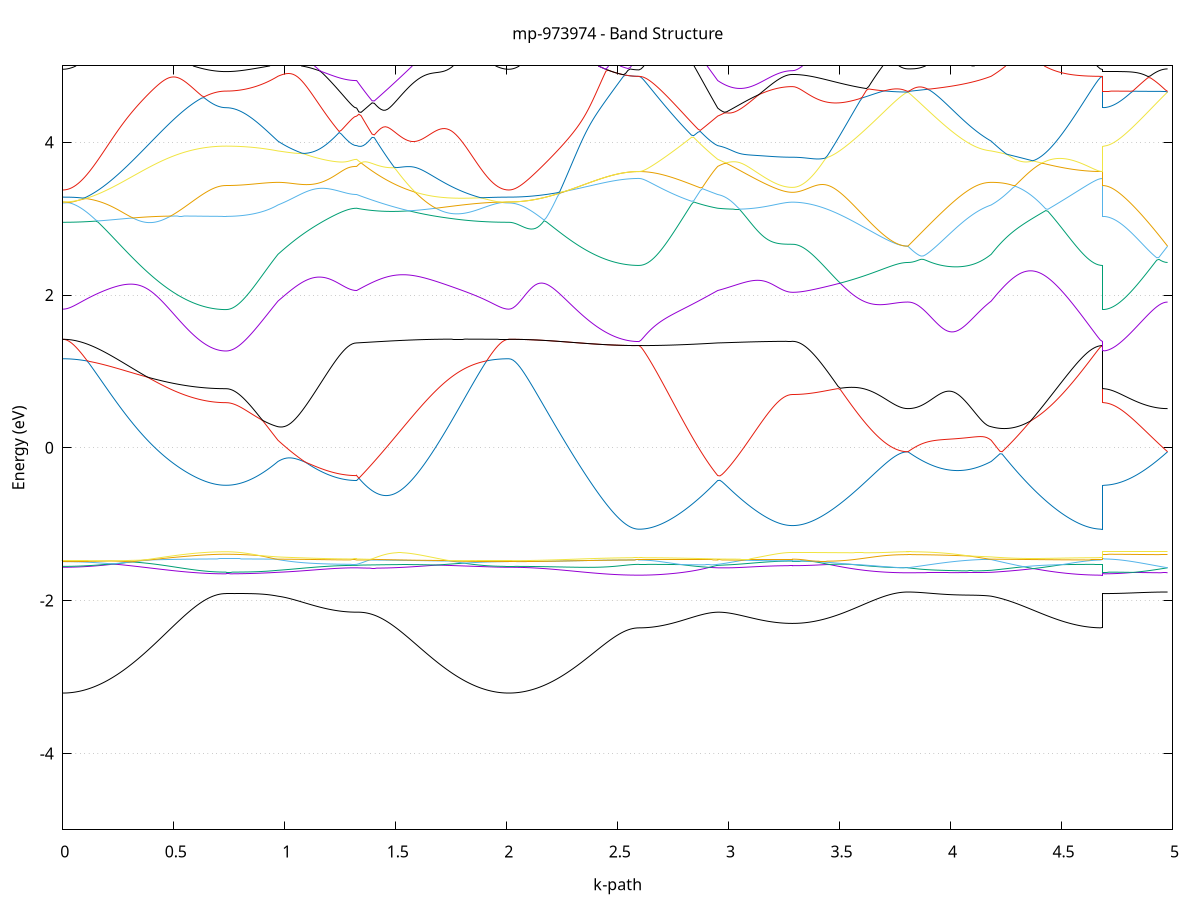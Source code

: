set title 'mp-973974 - Band Structure'
set xlabel 'k-path'
set ylabel 'Energy (eV)'
set grid y
set yrange [-5:5]
set terminal png size 800,600
set output 'mp-973974_bands_gnuplot.png'
plot '-' using 1:2 with lines notitle, '-' using 1:2 with lines notitle, '-' using 1:2 with lines notitle, '-' using 1:2 with lines notitle, '-' using 1:2 with lines notitle, '-' using 1:2 with lines notitle, '-' using 1:2 with lines notitle, '-' using 1:2 with lines notitle, '-' using 1:2 with lines notitle, '-' using 1:2 with lines notitle, '-' using 1:2 with lines notitle, '-' using 1:2 with lines notitle, '-' using 1:2 with lines notitle, '-' using 1:2 with lines notitle, '-' using 1:2 with lines notitle, '-' using 1:2 with lines notitle, '-' using 1:2 with lines notitle, '-' using 1:2 with lines notitle, '-' using 1:2 with lines notitle, '-' using 1:2 with lines notitle, '-' using 1:2 with lines notitle, '-' using 1:2 with lines notitle, '-' using 1:2 with lines notitle, '-' using 1:2 with lines notitle, '-' using 1:2 with lines notitle, '-' using 1:2 with lines notitle, '-' using 1:2 with lines notitle, '-' using 1:2 with lines notitle, '-' using 1:2 with lines notitle, '-' using 1:2 with lines notitle, '-' using 1:2 with lines notitle, '-' using 1:2 with lines notitle, '-' using 1:2 with lines notitle, '-' using 1:2 with lines notitle, '-' using 1:2 with lines notitle, '-' using 1:2 with lines notitle, '-' using 1:2 with lines notitle, '-' using 1:2 with lines notitle, '-' using 1:2 with lines notitle, '-' using 1:2 with lines notitle, '-' using 1:2 with lines notitle, '-' using 1:2 with lines notitle, '-' using 1:2 with lines notitle, '-' using 1:2 with lines notitle, '-' using 1:2 with lines notitle, '-' using 1:2 with lines notitle, '-' using 1:2 with lines notitle, '-' using 1:2 with lines notitle
0.000000 -36.076373
0.009939 -36.076373
0.019878 -36.076373
0.029818 -36.076373
0.039757 -36.076373
0.049696 -36.076373
0.059635 -36.076373
0.069574 -36.076373
0.079513 -36.076373
0.089453 -36.076373
0.099392 -36.076373
0.109331 -36.076373
0.119270 -36.076373
0.129209 -36.076373
0.139148 -36.076373
0.149088 -36.076373
0.159027 -36.076373
0.168966 -36.076373
0.178905 -36.076373
0.188844 -36.076373
0.198783 -36.076373
0.208723 -36.076373
0.218662 -36.076373
0.228601 -36.076373
0.238540 -36.076373
0.248479 -36.076373
0.258418 -36.076373
0.268358 -36.076373
0.278297 -36.076373
0.288236 -36.076373
0.298175 -36.076373
0.308114 -36.076373
0.318053 -36.076373
0.327993 -36.076373
0.337932 -36.076373
0.347871 -36.076373
0.357810 -36.076373
0.367749 -36.076373
0.377688 -36.076373
0.387628 -36.076373
0.397567 -36.076373
0.407506 -36.076373
0.417445 -36.076373
0.427384 -36.076373
0.437323 -36.076373
0.447263 -36.076373
0.457202 -36.076373
0.467141 -36.076373
0.477080 -36.076373
0.487019 -36.076373
0.496958 -36.076373
0.506898 -36.076373
0.516837 -36.076373
0.526776 -36.076373
0.536715 -36.076373
0.546654 -36.076373
0.556593 -36.076373
0.566533 -36.076373
0.576472 -36.076373
0.586411 -36.076373
0.596350 -36.076373
0.606289 -36.076373
0.616228 -36.076373
0.626168 -36.076373
0.636107 -36.076373
0.646046 -36.076373
0.655985 -36.076373
0.665924 -36.076373
0.675863 -36.076373
0.685803 -36.076373
0.695742 -36.076373
0.705681 -36.076373
0.715620 -36.076373
0.725559 -36.076373
0.735498 -36.076373
0.735498 -36.076373
0.745248 -36.076373
0.754997 -36.076373
0.764747 -36.076373
0.774496 -36.076373
0.784245 -36.076373
0.793995 -36.076373
0.803744 -36.076373
0.813493 -36.076373
0.823243 -36.076373
0.832992 -36.076373
0.842741 -36.076373
0.852491 -36.076373
0.862240 -36.076373
0.871990 -36.076373
0.881739 -36.076373
0.891488 -36.076373
0.901238 -36.076373
0.910987 -36.076373
0.920736 -36.076373
0.930486 -36.076373
0.940235 -36.076373
0.949984 -36.076373
0.959734 -36.076373
0.969483 -36.076373
0.969483 -36.076373
0.979334 -36.076373
0.989185 -36.076373
0.999035 -36.076373
1.008886 -36.076373
1.018736 -36.076373
1.028587 -36.076373
1.038438 -36.076373
1.048288 -36.076373
1.058139 -36.076373
1.067990 -36.076373
1.077840 -36.076373
1.087691 -36.076373
1.097542 -36.076373
1.107392 -36.076373
1.117243 -36.076373
1.127094 -36.076373
1.136944 -36.076373
1.146795 -36.076373
1.156646 -36.076373
1.166496 -36.076373
1.176347 -36.076373
1.186198 -36.076373
1.196048 -36.076373
1.205899 -36.076373
1.215750 -36.076373
1.225600 -36.076373
1.235451 -36.076373
1.245302 -36.076373
1.255152 -36.076373
1.265003 -36.076373
1.274854 -36.076373
1.284704 -36.076373
1.294555 -36.076373
1.304406 -36.076373
1.314256 -36.076373
1.324107 -36.076373
1.324107 -36.076373
1.334042 -36.076373
1.343977 -36.076373
1.353913 -36.076373
1.363848 -36.076373
1.373783 -36.076373
1.383718 -36.076373
1.393653 -36.076373
1.403589 -36.076373
1.413524 -36.076373
1.423459 -36.076373
1.433394 -36.076373
1.443329 -36.076373
1.453264 -36.076373
1.463200 -36.076373
1.473135 -36.076373
1.483070 -36.076373
1.493005 -36.076373
1.502940 -36.076373
1.512876 -36.076373
1.522811 -36.076373
1.532746 -36.076373
1.542681 -36.076373
1.552616 -36.076373
1.562552 -36.076373
1.572487 -36.076373
1.582422 -36.076373
1.592357 -36.076373
1.602292 -36.076373
1.612228 -36.076373
1.622163 -36.076373
1.632098 -36.076373
1.642033 -36.076373
1.651968 -36.076373
1.661903 -36.076373
1.671839 -36.076373
1.681774 -36.076373
1.691709 -36.076373
1.701644 -36.076373
1.711579 -36.076373
1.721515 -36.076373
1.731450 -36.076373
1.741385 -36.076373
1.751320 -36.076373
1.761255 -36.076373
1.771191 -36.076373
1.781126 -36.076373
1.791061 -36.076373
1.800996 -36.076373
1.810931 -36.076373
1.820866 -36.076373
1.830802 -36.076373
1.840737 -36.076373
1.850672 -36.076373
1.860607 -36.076373
1.870542 -36.076373
1.880478 -36.076373
1.890413 -36.076373
1.900348 -36.076373
1.910283 -36.076373
1.920218 -36.076373
1.930154 -36.076373
1.940089 -36.076373
1.950024 -36.076373
1.959959 -36.076373
1.969894 -36.076373
1.979830 -36.076373
1.989765 -36.076373
1.999700 -36.076373
2.009635 -36.076373
2.009635 -36.076373
2.019579 -36.076373
2.029522 -36.076373
2.039466 -36.076373
2.049410 -36.076373
2.059354 -36.076373
2.069297 -36.076373
2.079241 -36.076373
2.089185 -36.076373
2.099128 -36.076373
2.109072 -36.076373
2.119016 -36.076373
2.128959 -36.076373
2.138903 -36.076373
2.148847 -36.076373
2.158790 -36.076373
2.168734 -36.076373
2.178678 -36.076373
2.188622 -36.076373
2.198565 -36.076373
2.208509 -36.076373
2.218453 -36.076373
2.228396 -36.076373
2.238340 -36.076373
2.248284 -36.076373
2.258227 -36.076373
2.268171 -36.076373
2.278115 -36.076373
2.288058 -36.076373
2.298002 -36.076373
2.307946 -36.076373
2.317890 -36.076373
2.327833 -36.076373
2.337777 -36.076373
2.347721 -36.076373
2.357664 -36.076373
2.367608 -36.076373
2.377552 -36.076373
2.387495 -36.076373
2.397439 -36.076373
2.407383 -36.076373
2.417326 -36.076373
2.427270 -36.076373
2.437214 -36.076373
2.447158 -36.076373
2.457101 -36.076373
2.467045 -36.076373
2.476989 -36.076373
2.486932 -36.076373
2.496876 -36.076373
2.506820 -36.076373
2.516763 -36.076373
2.526707 -36.076373
2.536651 -36.076373
2.546594 -36.076373
2.556538 -36.076373
2.566482 -36.076373
2.576426 -36.076373
2.586369 -36.076373
2.596313 -36.076373
2.596313 -36.076373
2.606164 -36.076373
2.616014 -36.076373
2.625865 -36.076373
2.635716 -36.076373
2.645566 -36.076373
2.655417 -36.076373
2.665268 -36.076373
2.675118 -36.076373
2.684969 -36.076373
2.694820 -36.076373
2.704670 -36.076373
2.714521 -36.076373
2.724371 -36.076373
2.734222 -36.076373
2.744073 -36.076373
2.753923 -36.076373
2.763774 -36.076373
2.773625 -36.076373
2.783475 -36.076373
2.793326 -36.076373
2.803177 -36.076373
2.813027 -36.076373
2.822878 -36.076373
2.832729 -36.076373
2.842579 -36.076373
2.852430 -36.076373
2.862281 -36.076373
2.872131 -36.076373
2.881982 -36.076373
2.891833 -36.076373
2.901683 -36.076373
2.911534 -36.076373
2.921385 -36.076373
2.931235 -36.076373
2.941086 -36.076373
2.950937 -36.076373
2.950937 -36.076373
2.960842 -36.076373
2.970747 -36.076373
2.980653 -36.076373
2.990558 -36.076373
3.000463 -36.076373
3.010369 -36.076373
3.020274 -36.076373
3.030179 -36.076373
3.040085 -36.076373
3.049990 -36.076373
3.059896 -36.076373
3.069801 -36.076373
3.079706 -36.076373
3.089612 -36.076373
3.099517 -36.076373
3.109422 -36.076373
3.119328 -36.076373
3.129233 -36.076373
3.139138 -36.076373
3.149044 -36.076373
3.158949 -36.076373
3.168854 -36.076373
3.178760 -36.076373
3.188665 -36.076373
3.198570 -36.076373
3.208476 -36.076373
3.218381 -36.076373
3.228287 -36.076373
3.238192 -36.076373
3.248097 -36.076373
3.258003 -36.076373
3.267908 -36.076373
3.277813 -36.076373
3.287719 -36.076373
3.287719 -36.076373
3.297531 -36.076373
3.307344 -36.076373
3.317157 -36.076373
3.326970 -36.076373
3.336782 -36.076373
3.346595 -36.076373
3.356408 -36.076373
3.366221 -36.076373
3.376033 -36.076373
3.385846 -36.076373
3.395659 -36.076373
3.405472 -36.076373
3.415284 -36.076373
3.425097 -36.076373
3.434910 -36.076373
3.444723 -36.076373
3.454536 -36.076373
3.464348 -36.076373
3.474161 -36.076373
3.483974 -36.076373
3.493787 -36.076373
3.503599 -36.076373
3.513412 -36.076373
3.523225 -36.076373
3.533038 -36.076373
3.542850 -36.076373
3.552663 -36.076373
3.562476 -36.076373
3.572289 -36.076373
3.582101 -36.076373
3.591914 -36.076373
3.601727 -36.076373
3.611540 -36.076373
3.621352 -36.076373
3.631165 -36.076373
3.640978 -36.076373
3.650791 -36.076373
3.660603 -36.076373
3.670416 -36.076373
3.680229 -36.076373
3.690042 -36.076373
3.699854 -36.076373
3.709667 -36.076373
3.719480 -36.076373
3.729293 -36.076373
3.739105 -36.076373
3.748918 -36.076373
3.758731 -36.076373
3.768544 -36.076373
3.778356 -36.076373
3.788169 -36.076373
3.797982 -36.076373
3.807795 -36.076373
3.807795 -36.076373
3.817669 -36.076373
3.827544 -36.076373
3.837418 -36.076373
3.847292 -36.076373
3.857167 -36.076373
3.867041 -36.076373
3.876916 -36.076373
3.886790 -36.076373
3.896665 -36.076373
3.906539 -36.076373
3.916413 -36.076373
3.926288 -36.076373
3.936162 -36.076373
3.946037 -36.076373
3.955911 -36.076373
3.965786 -36.076373
3.975660 -36.076373
3.985535 -36.076373
3.995409 -36.076373
4.005283 -36.076373
4.015158 -36.076373
4.025032 -36.076373
4.034907 -36.076373
4.044781 -36.076373
4.054656 -36.076373
4.064530 -36.076373
4.074404 -36.076373
4.084279 -36.076373
4.094153 -36.076373
4.104028 -36.076373
4.113902 -36.076373
4.123777 -36.076373
4.133651 -36.076373
4.143526 -36.076373
4.153400 -36.076373
4.163274 -36.076373
4.173149 -36.076373
4.183023 -36.076373
4.183023 -36.076373
4.192857 -36.076373
4.202691 -36.076373
4.212524 -36.076373
4.222358 -36.076373
4.232191 -36.076373
4.242025 -36.076373
4.251859 -36.076373
4.261692 -36.076373
4.271526 -36.076373
4.281359 -36.076373
4.291193 -36.076373
4.301027 -36.076373
4.310860 -36.076373
4.320694 -36.076373
4.330527 -36.076373
4.340361 -36.076373
4.350195 -36.076373
4.360028 -36.076373
4.369862 -36.076373
4.379695 -36.076373
4.389529 -36.076373
4.399363 -36.076373
4.409196 -36.076373
4.419030 -36.076373
4.428863 -36.076373
4.438697 -36.076373
4.448531 -36.076373
4.458364 -36.076373
4.468198 -36.076373
4.478031 -36.076373
4.487865 -36.076373
4.497699 -36.076373
4.507532 -36.076373
4.517366 -36.076373
4.527199 -36.076373
4.537033 -36.076373
4.546867 -36.076373
4.556700 -36.076373
4.566534 -36.076373
4.576367 -36.076373
4.586201 -36.076373
4.596035 -36.076373
4.605868 -36.076373
4.615702 -36.076373
4.625535 -36.076373
4.635369 -36.076373
4.645203 -36.076373
4.655036 -36.076373
4.664870 -36.076373
4.674703 -36.076373
4.684537 -36.076373
4.684537 -36.076373
4.694315 -36.076373
4.704093 -36.076373
4.713871 -36.076373
4.723649 -36.076373
4.733427 -36.076373
4.743205 -36.076373
4.752983 -36.076373
4.762761 -36.076373
4.772539 -36.076373
4.782317 -36.076373
4.792095 -36.076373
4.801873 -36.076373
4.811651 -36.076373
4.821429 -36.076373
4.831207 -36.076373
4.840984 -36.076373
4.850762 -36.076373
4.860540 -36.076373
4.870318 -36.076373
4.880096 -36.076373
4.889874 -36.076373
4.899652 -36.076373
4.909430 -36.076373
4.919208 -36.076373
4.928986 -36.076373
4.938764 -36.076373
4.948542 -36.076373
4.958320 -36.076373
4.968098 -36.076373
4.977876 -36.076373
e
0.000000 -36.071873
0.009939 -36.071873
0.019878 -36.071873
0.029818 -36.071873
0.039757 -36.071873
0.049696 -36.071873
0.059635 -36.071873
0.069574 -36.071873
0.079513 -36.071873
0.089453 -36.071873
0.099392 -36.071873
0.109331 -36.071873
0.119270 -36.071873
0.129209 -36.071873
0.139148 -36.071873
0.149088 -36.071873
0.159027 -36.071873
0.168966 -36.071873
0.178905 -36.071873
0.188844 -36.071873
0.198783 -36.071873
0.208723 -36.071873
0.218662 -36.071873
0.228601 -36.071873
0.238540 -36.071873
0.248479 -36.071873
0.258418 -36.071873
0.268358 -36.071873
0.278297 -36.071873
0.288236 -36.071873
0.298175 -36.071873
0.308114 -36.071873
0.318053 -36.071873
0.327993 -36.071873
0.337932 -36.071873
0.347871 -36.071873
0.357810 -36.071873
0.367749 -36.071873
0.377688 -36.071873
0.387628 -36.071873
0.397567 -36.071873
0.407506 -36.071873
0.417445 -36.071873
0.427384 -36.071873
0.437323 -36.071873
0.447263 -36.071873
0.457202 -36.071873
0.467141 -36.071873
0.477080 -36.071873
0.487019 -36.071873
0.496958 -36.071973
0.506898 -36.071973
0.516837 -36.071973
0.526776 -36.071973
0.536715 -36.071973
0.546654 -36.071973
0.556593 -36.071973
0.566533 -36.071973
0.576472 -36.071973
0.586411 -36.071973
0.596350 -36.071973
0.606289 -36.071973
0.616228 -36.071973
0.626168 -36.071973
0.636107 -36.071973
0.646046 -36.071973
0.655985 -36.071973
0.665924 -36.071973
0.675863 -36.071973
0.685803 -36.071973
0.695742 -36.071973
0.705681 -36.071973
0.715620 -36.071973
0.725559 -36.071973
0.735498 -36.071973
0.735498 -36.071973
0.745248 -36.071973
0.754997 -36.071973
0.764747 -36.071973
0.774496 -36.071973
0.784245 -36.071973
0.793995 -36.071973
0.803744 -36.071973
0.813493 -36.071973
0.823243 -36.071973
0.832992 -36.071973
0.842741 -36.071973
0.852491 -36.071973
0.862240 -36.071973
0.871990 -36.071973
0.881739 -36.071973
0.891488 -36.071973
0.901238 -36.071973
0.910987 -36.071973
0.920736 -36.071973
0.930486 -36.071973
0.940235 -36.071973
0.949984 -36.071973
0.959734 -36.071973
0.969483 -36.071973
0.969483 -36.071973
0.979334 -36.071973
0.989185 -36.071973
0.999035 -36.071973
1.008886 -36.071873
1.018736 -36.071873
1.028587 -36.071873
1.038438 -36.071873
1.048288 -36.071873
1.058139 -36.071873
1.067990 -36.071873
1.077840 -36.071873
1.087691 -36.071873
1.097542 -36.071873
1.107392 -36.071873
1.117243 -36.071873
1.127094 -36.071873
1.136944 -36.071873
1.146795 -36.071873
1.156646 -36.071873
1.166496 -36.071873
1.176347 -36.071873
1.186198 -36.071873
1.196048 -36.071873
1.205899 -36.071873
1.215750 -36.071873
1.225600 -36.071873
1.235451 -36.071873
1.245302 -36.071873
1.255152 -36.071873
1.265003 -36.071873
1.274854 -36.071873
1.284704 -36.071973
1.294555 -36.071973
1.304406 -36.071973
1.314256 -36.071973
1.324107 -36.071973
1.324107 -36.071973
1.334042 -36.071973
1.343977 -36.071973
1.353913 -36.071973
1.363848 -36.071973
1.373783 -36.071973
1.383718 -36.071973
1.393653 -36.071973
1.403589 -36.071973
1.413524 -36.071973
1.423459 -36.071973
1.433394 -36.071973
1.443329 -36.071973
1.453264 -36.071973
1.463200 -36.071973
1.473135 -36.071973
1.483070 -36.071973
1.493005 -36.071973
1.502940 -36.071973
1.512876 -36.071973
1.522811 -36.071973
1.532746 -36.071973
1.542681 -36.071973
1.552616 -36.071973
1.562552 -36.071973
1.572487 -36.071973
1.582422 -36.071973
1.592357 -36.071973
1.602292 -36.071973
1.612228 -36.071973
1.622163 -36.071973
1.632098 -36.071973
1.642033 -36.071973
1.651968 -36.071873
1.661903 -36.071873
1.671839 -36.071873
1.681774 -36.071873
1.691709 -36.071873
1.701644 -36.071873
1.711579 -36.071873
1.721515 -36.071873
1.731450 -36.071873
1.741385 -36.071873
1.751320 -36.071873
1.761255 -36.071873
1.771191 -36.071873
1.781126 -36.071873
1.791061 -36.071873
1.800996 -36.071873
1.810931 -36.071873
1.820866 -36.071873
1.830802 -36.071873
1.840737 -36.071873
1.850672 -36.071873
1.860607 -36.071873
1.870542 -36.071873
1.880478 -36.071873
1.890413 -36.071873
1.900348 -36.071873
1.910283 -36.071873
1.920218 -36.071873
1.930154 -36.071873
1.940089 -36.071873
1.950024 -36.071873
1.959959 -36.071873
1.969894 -36.071873
1.979830 -36.071873
1.989765 -36.071873
1.999700 -36.071873
2.009635 -36.071873
2.009635 -36.071873
2.019579 -36.071873
2.029522 -36.071873
2.039466 -36.071873
2.049410 -36.071873
2.059354 -36.071873
2.069297 -36.071873
2.079241 -36.071873
2.089185 -36.071873
2.099128 -36.071873
2.109072 -36.071873
2.119016 -36.071873
2.128959 -36.071873
2.138903 -36.071873
2.148847 -36.071873
2.158790 -36.071873
2.168734 -36.071873
2.178678 -36.071873
2.188622 -36.071873
2.198565 -36.071873
2.208509 -36.071873
2.218453 -36.071873
2.228396 -36.071873
2.238340 -36.071873
2.248284 -36.071873
2.258227 -36.071873
2.268171 -36.071873
2.278115 -36.071873
2.288058 -36.071873
2.298002 -36.071873
2.307946 -36.071873
2.317890 -36.071873
2.327833 -36.071873
2.337777 -36.071873
2.347721 -36.071873
2.357664 -36.071873
2.367608 -36.071873
2.377552 -36.071873
2.387495 -36.071873
2.397439 -36.071873
2.407383 -36.071873
2.417326 -36.071873
2.427270 -36.071873
2.437214 -36.071873
2.447158 -36.071873
2.457101 -36.071873
2.467045 -36.071873
2.476989 -36.071873
2.486932 -36.071873
2.496876 -36.071873
2.506820 -36.071873
2.516763 -36.071873
2.526707 -36.071873
2.536651 -36.071873
2.546594 -36.071873
2.556538 -36.071873
2.566482 -36.071873
2.576426 -36.071873
2.586369 -36.071873
2.596313 -36.071873
2.596313 -36.071873
2.606164 -36.071873
2.616014 -36.071873
2.625865 -36.071873
2.635716 -36.071873
2.645566 -36.071873
2.655417 -36.071873
2.665268 -36.071873
2.675118 -36.071873
2.684969 -36.071873
2.694820 -36.071873
2.704670 -36.071873
2.714521 -36.071873
2.724371 -36.071873
2.734222 -36.071873
2.744073 -36.071873
2.753923 -36.071873
2.763774 -36.071873
2.773625 -36.071873
2.783475 -36.071873
2.793326 -36.071873
2.803177 -36.071873
2.813027 -36.071873
2.822878 -36.071873
2.832729 -36.071873
2.842579 -36.071873
2.852430 -36.071873
2.862281 -36.071873
2.872131 -36.071873
2.881982 -36.071873
2.891833 -36.071873
2.901683 -36.071873
2.911534 -36.071873
2.921385 -36.071873
2.931235 -36.071873
2.941086 -36.071873
2.950937 -36.071973
2.950937 -36.071973
2.960842 -36.071973
2.970747 -36.071973
2.980653 -36.071973
2.990558 -36.071973
3.000463 -36.071973
3.010369 -36.071973
3.020274 -36.071973
3.030179 -36.071973
3.040085 -36.071973
3.049990 -36.071973
3.059896 -36.071973
3.069801 -36.071973
3.079706 -36.071973
3.089612 -36.071973
3.099517 -36.071973
3.109422 -36.071973
3.119328 -36.071973
3.129233 -36.071973
3.139138 -36.071973
3.149044 -36.071973
3.158949 -36.071973
3.168854 -36.071973
3.178760 -36.071973
3.188665 -36.071973
3.198570 -36.071973
3.208476 -36.071973
3.218381 -36.071973
3.228287 -36.071973
3.238192 -36.071973
3.248097 -36.071973
3.258003 -36.071973
3.267908 -36.071973
3.277813 -36.071973
3.287719 -36.071973
3.287719 -36.071973
3.297531 -36.071973
3.307344 -36.071973
3.317157 -36.071973
3.326970 -36.071973
3.336782 -36.071973
3.346595 -36.071973
3.356408 -36.071973
3.366221 -36.071973
3.376033 -36.071973
3.385846 -36.071973
3.395659 -36.071973
3.405472 -36.071973
3.415284 -36.071973
3.425097 -36.071973
3.434910 -36.071973
3.444723 -36.071973
3.454536 -36.071973
3.464348 -36.071973
3.474161 -36.071973
3.483974 -36.071973
3.493787 -36.071973
3.503599 -36.071973
3.513412 -36.071973
3.523225 -36.071973
3.533038 -36.071973
3.542850 -36.071973
3.552663 -36.071973
3.562476 -36.071973
3.572289 -36.071973
3.582101 -36.071973
3.591914 -36.071973
3.601727 -36.071973
3.611540 -36.071973
3.621352 -36.071973
3.631165 -36.071973
3.640978 -36.071973
3.650791 -36.071973
3.660603 -36.071973
3.670416 -36.071973
3.680229 -36.071973
3.690042 -36.071973
3.699854 -36.071973
3.709667 -36.071973
3.719480 -36.071973
3.729293 -36.071973
3.739105 -36.071973
3.748918 -36.071973
3.758731 -36.071973
3.768544 -36.071973
3.778356 -36.071973
3.788169 -36.071973
3.797982 -36.071973
3.807795 -36.071973
3.807795 -36.071973
3.817669 -36.071973
3.827544 -36.071973
3.837418 -36.071973
3.847292 -36.071973
3.857167 -36.071973
3.867041 -36.071973
3.876916 -36.071973
3.886790 -36.071973
3.896665 -36.071973
3.906539 -36.071973
3.916413 -36.071973
3.926288 -36.071973
3.936162 -36.071973
3.946037 -36.071973
3.955911 -36.071973
3.965786 -36.071973
3.975660 -36.071973
3.985535 -36.071973
3.995409 -36.071973
4.005283 -36.071973
4.015158 -36.071973
4.025032 -36.071973
4.034907 -36.071973
4.044781 -36.071973
4.054656 -36.071973
4.064530 -36.071973
4.074404 -36.071973
4.084279 -36.071973
4.094153 -36.071973
4.104028 -36.071973
4.113902 -36.071973
4.123777 -36.071973
4.133651 -36.071973
4.143526 -36.071973
4.153400 -36.071973
4.163274 -36.071973
4.173149 -36.071973
4.183023 -36.071973
4.183023 -36.071973
4.192857 -36.071973
4.202691 -36.071973
4.212524 -36.071873
4.222358 -36.071873
4.232191 -36.071873
4.242025 -36.071873
4.251859 -36.071873
4.261692 -36.071873
4.271526 -36.071873
4.281359 -36.071873
4.291193 -36.071873
4.301027 -36.071873
4.310860 -36.071873
4.320694 -36.071873
4.330527 -36.071873
4.340361 -36.071873
4.350195 -36.071873
4.360028 -36.071873
4.369862 -36.071873
4.379695 -36.071873
4.389529 -36.071873
4.399363 -36.071873
4.409196 -36.071873
4.419030 -36.071873
4.428863 -36.071873
4.438697 -36.071873
4.448531 -36.071873
4.458364 -36.071873
4.468198 -36.071873
4.478031 -36.071873
4.487865 -36.071873
4.497699 -36.071873
4.507532 -36.071873
4.517366 -36.071873
4.527199 -36.071873
4.537033 -36.071873
4.546867 -36.071873
4.556700 -36.071873
4.566534 -36.071873
4.576367 -36.071873
4.586201 -36.071873
4.596035 -36.071873
4.605868 -36.071873
4.615702 -36.071873
4.625535 -36.071873
4.635369 -36.071873
4.645203 -36.071873
4.655036 -36.071873
4.664870 -36.071873
4.674703 -36.071873
4.684537 -36.071873
4.684537 -36.071973
4.694315 -36.071973
4.704093 -36.071973
4.713871 -36.071973
4.723649 -36.071973
4.733427 -36.071973
4.743205 -36.071973
4.752983 -36.071973
4.762761 -36.071973
4.772539 -36.071973
4.782317 -36.071973
4.792095 -36.071973
4.801873 -36.071973
4.811651 -36.071973
4.821429 -36.071973
4.831207 -36.071973
4.840984 -36.071973
4.850762 -36.071973
4.860540 -36.071973
4.870318 -36.071973
4.880096 -36.071973
4.889874 -36.071973
4.899652 -36.071973
4.909430 -36.071973
4.919208 -36.071973
4.928986 -36.071973
4.938764 -36.071973
4.948542 -36.071973
4.958320 -36.071973
4.968098 -36.071973
4.977876 -36.071973
e
0.000000 -36.071873
0.009939 -36.071873
0.019878 -36.071873
0.029818 -36.071873
0.039757 -36.071873
0.049696 -36.071873
0.059635 -36.071873
0.069574 -36.071873
0.079513 -36.071873
0.089453 -36.071873
0.099392 -36.071873
0.109331 -36.071873
0.119270 -36.071873
0.129209 -36.071873
0.139148 -36.071873
0.149088 -36.071873
0.159027 -36.071873
0.168966 -36.071873
0.178905 -36.071873
0.188844 -36.071873
0.198783 -36.071873
0.208723 -36.071873
0.218662 -36.071873
0.228601 -36.071873
0.238540 -36.071873
0.248479 -36.071873
0.258418 -36.071873
0.268358 -36.071873
0.278297 -36.071873
0.288236 -36.071873
0.298175 -36.071873
0.308114 -36.071873
0.318053 -36.071873
0.327993 -36.071873
0.337932 -36.071873
0.347871 -36.071873
0.357810 -36.071873
0.367749 -36.071873
0.377688 -36.071873
0.387628 -36.071873
0.397567 -36.071873
0.407506 -36.071873
0.417445 -36.071873
0.427384 -36.071873
0.437323 -36.071873
0.447263 -36.071873
0.457202 -36.071873
0.467141 -36.071873
0.477080 -36.071873
0.487019 -36.071873
0.496958 -36.071873
0.506898 -36.071873
0.516837 -36.071873
0.526776 -36.071873
0.536715 -36.071873
0.546654 -36.071873
0.556593 -36.071873
0.566533 -36.071873
0.576472 -36.071873
0.586411 -36.071873
0.596350 -36.071873
0.606289 -36.071873
0.616228 -36.071873
0.626168 -36.071873
0.636107 -36.071873
0.646046 -36.071873
0.655985 -36.071873
0.665924 -36.071873
0.675863 -36.071873
0.685803 -36.071873
0.695742 -36.071873
0.705681 -36.071873
0.715620 -36.071973
0.725559 -36.071873
0.735498 -36.071973
0.735498 -36.071973
0.745248 -36.071973
0.754997 -36.071873
0.764747 -36.071873
0.774496 -36.071873
0.784245 -36.071873
0.793995 -36.071873
0.803744 -36.071873
0.813493 -36.071873
0.823243 -36.071873
0.832992 -36.071873
0.842741 -36.071873
0.852491 -36.071873
0.862240 -36.071873
0.871990 -36.071873
0.881739 -36.071873
0.891488 -36.071873
0.901238 -36.071873
0.910987 -36.071873
0.920736 -36.071873
0.930486 -36.071873
0.940235 -36.071873
0.949984 -36.071873
0.959734 -36.071873
0.969483 -36.071873
0.969483 -36.071873
0.979334 -36.071873
0.989185 -36.071873
0.999035 -36.071873
1.008886 -36.071873
1.018736 -36.071873
1.028587 -36.071873
1.038438 -36.071873
1.048288 -36.071873
1.058139 -36.071873
1.067990 -36.071873
1.077840 -36.071873
1.087691 -36.071873
1.097542 -36.071873
1.107392 -36.071873
1.117243 -36.071873
1.127094 -36.071873
1.136944 -36.071873
1.146795 -36.071873
1.156646 -36.071873
1.166496 -36.071873
1.176347 -36.071873
1.186198 -36.071873
1.196048 -36.071873
1.205899 -36.071873
1.215750 -36.071873
1.225600 -36.071873
1.235451 -36.071873
1.245302 -36.071873
1.255152 -36.071873
1.265003 -36.071873
1.274854 -36.071873
1.284704 -36.071873
1.294555 -36.071873
1.304406 -36.071873
1.314256 -36.071873
1.324107 -36.071873
1.324107 -36.071873
1.334042 -36.071873
1.343977 -36.071873
1.353913 -36.071873
1.363848 -36.071873
1.373783 -36.071873
1.383718 -36.071873
1.393653 -36.071873
1.403589 -36.071873
1.413524 -36.071873
1.423459 -36.071873
1.433394 -36.071873
1.443329 -36.071873
1.453264 -36.071873
1.463200 -36.071873
1.473135 -36.071873
1.483070 -36.071873
1.493005 -36.071873
1.502940 -36.071873
1.512876 -36.071873
1.522811 -36.071873
1.532746 -36.071873
1.542681 -36.071873
1.552616 -36.071873
1.562552 -36.071873
1.572487 -36.071873
1.582422 -36.071873
1.592357 -36.071873
1.602292 -36.071873
1.612228 -36.071873
1.622163 -36.071873
1.632098 -36.071873
1.642033 -36.071873
1.651968 -36.071873
1.661903 -36.071873
1.671839 -36.071873
1.681774 -36.071873
1.691709 -36.071873
1.701644 -36.071873
1.711579 -36.071873
1.721515 -36.071873
1.731450 -36.071873
1.741385 -36.071873
1.751320 -36.071873
1.761255 -36.071873
1.771191 -36.071873
1.781126 -36.071873
1.791061 -36.071873
1.800996 -36.071873
1.810931 -36.071873
1.820866 -36.071873
1.830802 -36.071873
1.840737 -36.071873
1.850672 -36.071873
1.860607 -36.071873
1.870542 -36.071873
1.880478 -36.071873
1.890413 -36.071873
1.900348 -36.071873
1.910283 -36.071873
1.920218 -36.071873
1.930154 -36.071873
1.940089 -36.071873
1.950024 -36.071873
1.959959 -36.071873
1.969894 -36.071873
1.979830 -36.071873
1.989765 -36.071873
1.999700 -36.071873
2.009635 -36.071873
2.009635 -36.071873
2.019579 -36.071873
2.029522 -36.071873
2.039466 -36.071873
2.049410 -36.071873
2.059354 -36.071873
2.069297 -36.071873
2.079241 -36.071873
2.089185 -36.071873
2.099128 -36.071873
2.109072 -36.071873
2.119016 -36.071873
2.128959 -36.071873
2.138903 -36.071873
2.148847 -36.071873
2.158790 -36.071873
2.168734 -36.071873
2.178678 -36.071873
2.188622 -36.071873
2.198565 -36.071873
2.208509 -36.071873
2.218453 -36.071873
2.228396 -36.071873
2.238340 -36.071873
2.248284 -36.071873
2.258227 -36.071873
2.268171 -36.071873
2.278115 -36.071873
2.288058 -36.071873
2.298002 -36.071873
2.307946 -36.071873
2.317890 -36.071873
2.327833 -36.071873
2.337777 -36.071873
2.347721 -36.071873
2.357664 -36.071873
2.367608 -36.071873
2.377552 -36.071873
2.387495 -36.071873
2.397439 -36.071873
2.407383 -36.071873
2.417326 -36.071873
2.427270 -36.071873
2.437214 -36.071873
2.447158 -36.071873
2.457101 -36.071873
2.467045 -36.071873
2.476989 -36.071873
2.486932 -36.071873
2.496876 -36.071873
2.506820 -36.071873
2.516763 -36.071873
2.526707 -36.071873
2.536651 -36.071873
2.546594 -36.071873
2.556538 -36.071873
2.566482 -36.071873
2.576426 -36.071873
2.586369 -36.071873
2.596313 -36.071873
2.596313 -36.071873
2.606164 -36.071873
2.616014 -36.071873
2.625865 -36.071873
2.635716 -36.071873
2.645566 -36.071873
2.655417 -36.071873
2.665268 -36.071873
2.675118 -36.071873
2.684969 -36.071873
2.694820 -36.071873
2.704670 -36.071873
2.714521 -36.071873
2.724371 -36.071873
2.734222 -36.071873
2.744073 -36.071873
2.753923 -36.071873
2.763774 -36.071873
2.773625 -36.071873
2.783475 -36.071873
2.793326 -36.071873
2.803177 -36.071873
2.813027 -36.071873
2.822878 -36.071873
2.832729 -36.071873
2.842579 -36.071873
2.852430 -36.071873
2.862281 -36.071873
2.872131 -36.071873
2.881982 -36.071873
2.891833 -36.071873
2.901683 -36.071873
2.911534 -36.071873
2.921385 -36.071873
2.931235 -36.071873
2.941086 -36.071873
2.950937 -36.071873
2.950937 -36.071873
2.960842 -36.071873
2.970747 -36.071873
2.980653 -36.071873
2.990558 -36.071873
3.000463 -36.071873
3.010369 -36.071873
3.020274 -36.071873
3.030179 -36.071873
3.040085 -36.071873
3.049990 -36.071873
3.059896 -36.071873
3.069801 -36.071873
3.079706 -36.071873
3.089612 -36.071873
3.099517 -36.071873
3.109422 -36.071873
3.119328 -36.071873
3.129233 -36.071873
3.139138 -36.071873
3.149044 -36.071873
3.158949 -36.071873
3.168854 -36.071873
3.178760 -36.071873
3.188665 -36.071873
3.198570 -36.071873
3.208476 -36.071873
3.218381 -36.071873
3.228287 -36.071873
3.238192 -36.071873
3.248097 -36.071873
3.258003 -36.071873
3.267908 -36.071873
3.277813 -36.071873
3.287719 -36.071873
3.287719 -36.071873
3.297531 -36.071873
3.307344 -36.071873
3.317157 -36.071873
3.326970 -36.071873
3.336782 -36.071873
3.346595 -36.071873
3.356408 -36.071873
3.366221 -36.071873
3.376033 -36.071873
3.385846 -36.071873
3.395659 -36.071873
3.405472 -36.071873
3.415284 -36.071873
3.425097 -36.071873
3.434910 -36.071873
3.444723 -36.071873
3.454536 -36.071873
3.464348 -36.071873
3.474161 -36.071873
3.483974 -36.071873
3.493787 -36.071873
3.503599 -36.071873
3.513412 -36.071873
3.523225 -36.071873
3.533038 -36.071873
3.542850 -36.071873
3.552663 -36.071873
3.562476 -36.071873
3.572289 -36.071873
3.582101 -36.071873
3.591914 -36.071873
3.601727 -36.071873
3.611540 -36.071873
3.621352 -36.071873
3.631165 -36.071873
3.640978 -36.071873
3.650791 -36.071873
3.660603 -36.071873
3.670416 -36.071873
3.680229 -36.071873
3.690042 -36.071973
3.699854 -36.071973
3.709667 -36.071973
3.719480 -36.071973
3.729293 -36.071973
3.739105 -36.071973
3.748918 -36.071973
3.758731 -36.071973
3.768544 -36.071973
3.778356 -36.071973
3.788169 -36.071973
3.797982 -36.071973
3.807795 -36.071973
3.807795 -36.071973
3.817669 -36.071973
3.827544 -36.071973
3.837418 -36.071973
3.847292 -36.071973
3.857167 -36.071973
3.867041 -36.071973
3.876916 -36.071973
3.886790 -36.071973
3.896665 -36.071973
3.906539 -36.071973
3.916413 -36.071973
3.926288 -36.071973
3.936162 -36.071973
3.946037 -36.071973
3.955911 -36.071973
3.965786 -36.071973
3.975660 -36.071873
3.985535 -36.071873
3.995409 -36.071873
4.005283 -36.071873
4.015158 -36.071873
4.025032 -36.071873
4.034907 -36.071873
4.044781 -36.071873
4.054656 -36.071873
4.064530 -36.071873
4.074404 -36.071873
4.084279 -36.071873
4.094153 -36.071873
4.104028 -36.071873
4.113902 -36.071873
4.123777 -36.071873
4.133651 -36.071873
4.143526 -36.071873
4.153400 -36.071873
4.163274 -36.071873
4.173149 -36.071873
4.183023 -36.071873
4.183023 -36.071873
4.192857 -36.071873
4.202691 -36.071873
4.212524 -36.071873
4.222358 -36.071873
4.232191 -36.071873
4.242025 -36.071873
4.251859 -36.071873
4.261692 -36.071873
4.271526 -36.071873
4.281359 -36.071873
4.291193 -36.071873
4.301027 -36.071873
4.310860 -36.071873
4.320694 -36.071873
4.330527 -36.071873
4.340361 -36.071873
4.350195 -36.071873
4.360028 -36.071873
4.369862 -36.071873
4.379695 -36.071873
4.389529 -36.071873
4.399363 -36.071873
4.409196 -36.071873
4.419030 -36.071873
4.428863 -36.071873
4.438697 -36.071873
4.448531 -36.071873
4.458364 -36.071873
4.468198 -36.071873
4.478031 -36.071873
4.487865 -36.071873
4.497699 -36.071873
4.507532 -36.071873
4.517366 -36.071873
4.527199 -36.071873
4.537033 -36.071873
4.546867 -36.071873
4.556700 -36.071873
4.566534 -36.071873
4.576367 -36.071873
4.586201 -36.071873
4.596035 -36.071873
4.605868 -36.071873
4.615702 -36.071873
4.625535 -36.071873
4.635369 -36.071873
4.645203 -36.071873
4.655036 -36.071873
4.664870 -36.071873
4.674703 -36.071873
4.684537 -36.071873
4.684537 -36.071973
4.694315 -36.071973
4.704093 -36.071973
4.713871 -36.071973
4.723649 -36.071973
4.733427 -36.071973
4.743205 -36.071973
4.752983 -36.071973
4.762761 -36.071973
4.772539 -36.071973
4.782317 -36.071973
4.792095 -36.071973
4.801873 -36.071973
4.811651 -36.071973
4.821429 -36.071973
4.831207 -36.071973
4.840984 -36.071973
4.850762 -36.071973
4.860540 -36.071973
4.870318 -36.071973
4.880096 -36.071973
4.889874 -36.071973
4.899652 -36.071973
4.909430 -36.071973
4.919208 -36.071973
4.928986 -36.071973
4.938764 -36.071973
4.948542 -36.071973
4.958320 -36.071973
4.968098 -36.071973
4.977876 -36.071973
e
0.000000 -31.745473
0.009939 -31.745473
0.019878 -31.745473
0.029818 -31.745473
0.039757 -31.745473
0.049696 -31.745473
0.059635 -31.745473
0.069574 -31.745473
0.079513 -31.745473
0.089453 -31.745473
0.099392 -31.745473
0.109331 -31.745473
0.119270 -31.745473
0.129209 -31.745473
0.139148 -31.745473
0.149088 -31.745473
0.159027 -31.745373
0.168966 -31.745373
0.178905 -31.745373
0.188844 -31.745373
0.198783 -31.745373
0.208723 -31.745373
0.218662 -31.745373
0.228601 -31.745373
0.238540 -31.745273
0.248479 -31.745273
0.258418 -31.745273
0.268358 -31.745273
0.278297 -31.745273
0.288236 -31.745273
0.298175 -31.745173
0.308114 -31.745173
0.318053 -31.745173
0.327993 -31.745173
0.337932 -31.745173
0.347871 -31.745173
0.357810 -31.745073
0.367749 -31.745073
0.377688 -31.745073
0.387628 -31.745073
0.397567 -31.745073
0.407506 -31.744973
0.417445 -31.744973
0.427384 -31.744973
0.437323 -31.744973
0.447263 -31.744973
0.457202 -31.744973
0.467141 -31.744873
0.477080 -31.744873
0.487019 -31.744873
0.496958 -31.744873
0.506898 -31.744873
0.516837 -31.744873
0.526776 -31.744873
0.536715 -31.744773
0.546654 -31.744773
0.556593 -31.744773
0.566533 -31.744773
0.576472 -31.744773
0.586411 -31.744773
0.596350 -31.744773
0.606289 -31.744773
0.616228 -31.744773
0.626168 -31.744773
0.636107 -31.744673
0.646046 -31.744673
0.655985 -31.744673
0.665924 -31.744673
0.675863 -31.744673
0.685803 -31.744673
0.695742 -31.744673
0.705681 -31.744673
0.715620 -31.744673
0.725559 -31.744673
0.735498 -31.744673
0.735498 -31.744673
0.745248 -31.744673
0.754997 -31.744673
0.764747 -31.744673
0.774496 -31.744673
0.784245 -31.744673
0.793995 -31.744673
0.803744 -31.744673
0.813493 -31.744673
0.823243 -31.744673
0.832992 -31.744673
0.842741 -31.744673
0.852491 -31.744673
0.862240 -31.744673
0.871990 -31.744673
0.881739 -31.744673
0.891488 -31.744673
0.901238 -31.744673
0.910987 -31.744673
0.920736 -31.744673
0.930486 -31.744673
0.940235 -31.744673
0.949984 -31.744673
0.959734 -31.744673
0.969483 -31.744673
0.969483 -31.744673
0.979334 -31.744673
0.989185 -31.744673
0.999035 -31.744673
1.008886 -31.744673
1.018736 -31.744673
1.028587 -31.744673
1.038438 -31.744673
1.048288 -31.744673
1.058139 -31.744673
1.067990 -31.744673
1.077840 -31.744673
1.087691 -31.744673
1.097542 -31.744673
1.107392 -31.744673
1.117243 -31.744673
1.127094 -31.744773
1.136944 -31.744773
1.146795 -31.744773
1.156646 -31.744773
1.166496 -31.744773
1.176347 -31.744773
1.186198 -31.744773
1.196048 -31.744773
1.205899 -31.744773
1.215750 -31.744773
1.225600 -31.744773
1.235451 -31.744773
1.245302 -31.744773
1.255152 -31.744773
1.265003 -31.744773
1.274854 -31.744773
1.284704 -31.744773
1.294555 -31.744773
1.304406 -31.744773
1.314256 -31.744773
1.324107 -31.744773
1.324107 -31.744773
1.334042 -31.744773
1.343977 -31.744773
1.353913 -31.744773
1.363848 -31.744773
1.373783 -31.744773
1.383718 -31.744773
1.393653 -31.744773
1.403589 -31.744773
1.413524 -31.744773
1.423459 -31.744873
1.433394 -31.744873
1.443329 -31.744873
1.453264 -31.744873
1.463200 -31.744873
1.473135 -31.744873
1.483070 -31.744873
1.493005 -31.744873
1.502940 -31.744873
1.512876 -31.744873
1.522811 -31.744973
1.532746 -31.744973
1.542681 -31.744973
1.552616 -31.744973
1.562552 -31.744973
1.572487 -31.744973
1.582422 -31.744973
1.592357 -31.745073
1.602292 -31.745073
1.612228 -31.745073
1.622163 -31.745073
1.632098 -31.745073
1.642033 -31.745073
1.651968 -31.745173
1.661903 -31.745173
1.671839 -31.745173
1.681774 -31.745173
1.691709 -31.745173
1.701644 -31.745173
1.711579 -31.745273
1.721515 -31.745273
1.731450 -31.745273
1.741385 -31.745273
1.751320 -31.745273
1.761255 -31.745273
1.771191 -31.745273
1.781126 -31.745373
1.791061 -31.745373
1.800996 -31.745373
1.810931 -31.745373
1.820866 -31.745373
1.830802 -31.745373
1.840737 -31.745373
1.850672 -31.745373
1.860607 -31.745473
1.870542 -31.745473
1.880478 -31.745473
1.890413 -31.745473
1.900348 -31.745473
1.910283 -31.745473
1.920218 -31.745473
1.930154 -31.745473
1.940089 -31.745473
1.950024 -31.745473
1.959959 -31.745473
1.969894 -31.745473
1.979830 -31.745473
1.989765 -31.745473
1.999700 -31.745473
2.009635 -31.745473
2.009635 -31.745473
2.019579 -31.745473
2.029522 -31.745473
2.039466 -31.745473
2.049410 -31.745473
2.059354 -31.745473
2.069297 -31.745473
2.079241 -31.745473
2.089185 -31.745473
2.099128 -31.745473
2.109072 -31.745473
2.119016 -31.745473
2.128959 -31.745473
2.138903 -31.745473
2.148847 -31.745373
2.158790 -31.745373
2.168734 -31.745373
2.178678 -31.745373
2.188622 -31.745373
2.198565 -31.745373
2.208509 -31.745273
2.218453 -31.745273
2.228396 -31.745273
2.238340 -31.745273
2.248284 -31.745273
2.258227 -31.745173
2.268171 -31.745173
2.278115 -31.745173
2.288058 -31.745173
2.298002 -31.745173
2.307946 -31.745073
2.317890 -31.745073
2.327833 -31.745073
2.337777 -31.745073
2.347721 -31.745073
2.357664 -31.744973
2.367608 -31.744973
2.377552 -31.744973
2.387495 -31.744973
2.397439 -31.744973
2.407383 -31.744873
2.417326 -31.744873
2.427270 -31.744873
2.437214 -31.744873
2.447158 -31.744873
2.457101 -31.744873
2.467045 -31.744773
2.476989 -31.744773
2.486932 -31.744773
2.496876 -31.744773
2.506820 -31.744773
2.516763 -31.744773
2.526707 -31.744773
2.536651 -31.744773
2.546594 -31.744773
2.556538 -31.744773
2.566482 -31.744773
2.576426 -31.744773
2.586369 -31.744773
2.596313 -31.744773
2.596313 -31.744773
2.606164 -31.744773
2.616014 -31.744773
2.625865 -31.744773
2.635716 -31.744773
2.645566 -31.744773
2.655417 -31.744773
2.665268 -31.744773
2.675118 -31.744773
2.684969 -31.744773
2.694820 -31.744773
2.704670 -31.744773
2.714521 -31.744773
2.724371 -31.744773
2.734222 -31.744773
2.744073 -31.744773
2.753923 -31.744773
2.763774 -31.744773
2.773625 -31.744773
2.783475 -31.744773
2.793326 -31.744773
2.803177 -31.744773
2.813027 -31.744773
2.822878 -31.744773
2.832729 -31.744773
2.842579 -31.744773
2.852430 -31.744773
2.862281 -31.744773
2.872131 -31.744773
2.881982 -31.744773
2.891833 -31.744773
2.901683 -31.744773
2.911534 -31.744773
2.921385 -31.744773
2.931235 -31.744773
2.941086 -31.744773
2.950937 -31.744773
2.950937 -31.744773
2.960842 -31.744773
2.970747 -31.744773
2.980653 -31.744773
2.990558 -31.744773
3.000463 -31.744773
3.010369 -31.744773
3.020274 -31.744773
3.030179 -31.744773
3.040085 -31.744773
3.049990 -31.744773
3.059896 -31.744773
3.069801 -31.744773
3.079706 -31.744773
3.089612 -31.744773
3.099517 -31.744873
3.109422 -31.744873
3.119328 -31.744873
3.129233 -31.744873
3.139138 -31.744873
3.149044 -31.744873
3.158949 -31.744873
3.168854 -31.744873
3.178760 -31.744873
3.188665 -31.744873
3.198570 -31.744873
3.208476 -31.744873
3.218381 -31.744873
3.228287 -31.744873
3.238192 -31.744873
3.248097 -31.744873
3.258003 -31.744873
3.267908 -31.744873
3.277813 -31.744873
3.287719 -31.744873
3.287719 -31.744873
3.297531 -31.744873
3.307344 -31.744873
3.317157 -31.744873
3.326970 -31.744873
3.336782 -31.744873
3.346595 -31.744873
3.356408 -31.744873
3.366221 -31.744873
3.376033 -31.744873
3.385846 -31.744873
3.395659 -31.744873
3.405472 -31.744873
3.415284 -31.744873
3.425097 -31.744873
3.434910 -31.744873
3.444723 -31.744873
3.454536 -31.744873
3.464348 -31.744873
3.474161 -31.744873
3.483974 -31.744873
3.493787 -31.744773
3.503599 -31.744773
3.513412 -31.744773
3.523225 -31.744773
3.533038 -31.744773
3.542850 -31.744773
3.552663 -31.744773
3.562476 -31.744773
3.572289 -31.744773
3.582101 -31.744773
3.591914 -31.744773
3.601727 -31.744773
3.611540 -31.744773
3.621352 -31.744773
3.631165 -31.744773
3.640978 -31.744773
3.650791 -31.744773
3.660603 -31.744673
3.670416 -31.744673
3.680229 -31.744673
3.690042 -31.744673
3.699854 -31.744673
3.709667 -31.744673
3.719480 -31.744673
3.729293 -31.744673
3.739105 -31.744673
3.748918 -31.744673
3.758731 -31.744673
3.768544 -31.744673
3.778356 -31.744673
3.788169 -31.744673
3.797982 -31.744673
3.807795 -31.744673
3.807795 -31.744673
3.817669 -31.744673
3.827544 -31.744673
3.837418 -31.744673
3.847292 -31.744673
3.857167 -31.744673
3.867041 -31.744673
3.876916 -31.744673
3.886790 -31.744673
3.896665 -31.744673
3.906539 -31.744673
3.916413 -31.744673
3.926288 -31.744673
3.936162 -31.744673
3.946037 -31.744673
3.955911 -31.744673
3.965786 -31.744673
3.975660 -31.744673
3.985535 -31.744673
3.995409 -31.744673
4.005283 -31.744673
4.015158 -31.744673
4.025032 -31.744673
4.034907 -31.744673
4.044781 -31.744673
4.054656 -31.744673
4.064530 -31.744673
4.074404 -31.744673
4.084279 -31.744673
4.094153 -31.744673
4.104028 -31.744673
4.113902 -31.744673
4.123777 -31.744673
4.133651 -31.744673
4.143526 -31.744673
4.153400 -31.744673
4.163274 -31.744673
4.173149 -31.744673
4.183023 -31.744673
4.183023 -31.744673
4.192857 -31.744673
4.202691 -31.744673
4.212524 -31.744673
4.222358 -31.744673
4.232191 -31.744673
4.242025 -31.744673
4.251859 -31.744673
4.261692 -31.744673
4.271526 -31.744673
4.281359 -31.744673
4.291193 -31.744673
4.301027 -31.744673
4.310860 -31.744673
4.320694 -31.744673
4.330527 -31.744673
4.340361 -31.744673
4.350195 -31.744673
4.360028 -31.744673
4.369862 -31.744673
4.379695 -31.744673
4.389529 -31.744673
4.399363 -31.744673
4.409196 -31.744673
4.419030 -31.744673
4.428863 -31.744673
4.438697 -31.744673
4.448531 -31.744673
4.458364 -31.744673
4.468198 -31.744673
4.478031 -31.744673
4.487865 -31.744673
4.497699 -31.744673
4.507532 -31.744773
4.517366 -31.744773
4.527199 -31.744773
4.537033 -31.744773
4.546867 -31.744773
4.556700 -31.744773
4.566534 -31.744773
4.576367 -31.744773
4.586201 -31.744773
4.596035 -31.744773
4.605868 -31.744773
4.615702 -31.744773
4.625535 -31.744773
4.635369 -31.744773
4.645203 -31.744773
4.655036 -31.744773
4.664870 -31.744773
4.674703 -31.744773
4.684537 -31.744773
4.684537 -31.744673
4.694315 -31.744673
4.704093 -31.744673
4.713871 -31.744673
4.723649 -31.744673
4.733427 -31.744673
4.743205 -31.744673
4.752983 -31.744673
4.762761 -31.744673
4.772539 -31.744673
4.782317 -31.744673
4.792095 -31.744673
4.801873 -31.744673
4.811651 -31.744673
4.821429 -31.744673
4.831207 -31.744673
4.840984 -31.744673
4.850762 -31.744673
4.860540 -31.744673
4.870318 -31.744673
4.880096 -31.744673
4.889874 -31.744673
4.899652 -31.744673
4.909430 -31.744673
4.919208 -31.744673
4.928986 -31.744673
4.938764 -31.744673
4.948542 -31.744673
4.958320 -31.744673
4.968098 -31.744673
4.977876 -31.744673
e
0.000000 -31.512773
0.009939 -31.512773
0.019878 -31.512773
0.029818 -31.512773
0.039757 -31.512773
0.049696 -31.512773
0.059635 -31.512773
0.069574 -31.512673
0.079513 -31.512673
0.089453 -31.512673
0.099392 -31.512673
0.109331 -31.512573
0.119270 -31.512573
0.129209 -31.512473
0.139148 -31.512473
0.149088 -31.512373
0.159027 -31.512373
0.168966 -31.512273
0.178905 -31.512273
0.188844 -31.512173
0.198783 -31.512073
0.208723 -31.512073
0.218662 -31.511973
0.228601 -31.511873
0.238540 -31.511873
0.248479 -31.511773
0.258418 -31.511673
0.268358 -31.511573
0.278297 -31.511573
0.288236 -31.511473
0.298175 -31.511373
0.308114 -31.511273
0.318053 -31.511173
0.327993 -31.511073
0.337932 -31.511073
0.347871 -31.510973
0.357810 -31.510873
0.367749 -31.510773
0.377688 -31.510673
0.387628 -31.510573
0.397567 -31.510473
0.407506 -31.510473
0.417445 -31.510373
0.427384 -31.510273
0.437323 -31.510173
0.447263 -31.510073
0.457202 -31.509973
0.467141 -31.509973
0.477080 -31.509873
0.487019 -31.509773
0.496958 -31.509673
0.506898 -31.509673
0.516837 -31.509573
0.526776 -31.509473
0.536715 -31.509473
0.546654 -31.509373
0.556593 -31.509273
0.566533 -31.509273
0.576472 -31.509173
0.586411 -31.509173
0.596350 -31.509073
0.606289 -31.509073
0.616228 -31.508973
0.626168 -31.508973
0.636107 -31.508873
0.646046 -31.508873
0.655985 -31.508873
0.665924 -31.508773
0.675863 -31.508773
0.685803 -31.508773
0.695742 -31.508773
0.705681 -31.508773
0.715620 -31.508773
0.725559 -31.508773
0.735498 -31.508773
0.735498 -31.508773
0.745248 -31.508773
0.754997 -31.508773
0.764747 -31.508673
0.774496 -31.508673
0.784245 -31.508673
0.793995 -31.508673
0.803744 -31.508673
0.813493 -31.508673
0.823243 -31.508773
0.832992 -31.508773
0.842741 -31.508773
0.852491 -31.508873
0.862240 -31.508873
0.871990 -31.508973
0.881739 -31.508973
0.891488 -31.509073
0.901238 -31.509173
0.910987 -31.509173
0.920736 -31.509273
0.930486 -31.509373
0.940235 -31.509473
0.949984 -31.509473
0.959734 -31.509573
0.969483 -31.509673
0.969483 -31.509673
0.979334 -31.509773
0.989185 -31.509773
0.999035 -31.509873
1.008886 -31.509873
1.018736 -31.509973
1.028587 -31.509973
1.038438 -31.510073
1.048288 -31.510073
1.058139 -31.510173
1.067990 -31.510173
1.077840 -31.510273
1.087691 -31.510273
1.097542 -31.510373
1.107392 -31.510373
1.117243 -31.510473
1.127094 -31.510473
1.136944 -31.510473
1.146795 -31.510573
1.156646 -31.510573
1.166496 -31.510573
1.176347 -31.510673
1.186198 -31.510673
1.196048 -31.510673
1.205899 -31.510773
1.215750 -31.510773
1.225600 -31.510773
1.235451 -31.510773
1.245302 -31.510773
1.255152 -31.510873
1.265003 -31.510873
1.274854 -31.510873
1.284704 -31.510873
1.294555 -31.510873
1.304406 -31.510873
1.314256 -31.510873
1.324107 -31.510873
1.324107 -31.510873
1.334042 -31.510773
1.343977 -31.510673
1.353913 -31.510473
1.363848 -31.510373
1.373783 -31.510273
1.383718 -31.510073
1.393653 -31.509973
1.403589 -31.509773
1.413524 -31.509673
1.423459 -31.509573
1.433394 -31.509373
1.443329 -31.509273
1.453264 -31.509073
1.463200 -31.508973
1.473135 -31.508773
1.483070 -31.508673
1.493005 -31.508573
1.502940 -31.508773
1.512876 -31.508873
1.522811 -31.508973
1.532746 -31.509173
1.542681 -31.509273
1.552616 -31.509373
1.562552 -31.509573
1.572487 -31.509673
1.582422 -31.509773
1.592357 -31.509873
1.602292 -31.510073
1.612228 -31.510173
1.622163 -31.510273
1.632098 -31.510373
1.642033 -31.510473
1.651968 -31.510573
1.661903 -31.510673
1.671839 -31.510873
1.681774 -31.510973
1.691709 -31.511073
1.701644 -31.511173
1.711579 -31.511273
1.721515 -31.511373
1.731450 -31.511473
1.741385 -31.511573
1.751320 -31.511573
1.761255 -31.511673
1.771191 -31.511773
1.781126 -31.511873
1.791061 -31.511973
1.800996 -31.512073
1.810931 -31.512073
1.820866 -31.512173
1.830802 -31.512273
1.840737 -31.512273
1.850672 -31.512373
1.860607 -31.512373
1.870542 -31.512473
1.880478 -31.512473
1.890413 -31.512573
1.900348 -31.512573
1.910283 -31.512673
1.920218 -31.512673
1.930154 -31.512673
1.940089 -31.512673
1.950024 -31.512773
1.959959 -31.512773
1.969894 -31.512773
1.979830 -31.512773
1.989765 -31.512773
1.999700 -31.512773
2.009635 -31.512773
2.009635 -31.512773
2.019579 -31.512773
2.029522 -31.512773
2.039466 -31.512773
2.049410 -31.512773
2.059354 -31.512773
2.069297 -31.512873
2.079241 -31.512873
2.089185 -31.512873
2.099128 -31.512873
2.109072 -31.512873
2.119016 -31.512873
2.128959 -31.512873
2.138903 -31.512873
2.148847 -31.512873
2.158790 -31.512873
2.168734 -31.512873
2.178678 -31.512873
2.188622 -31.512973
2.198565 -31.512973
2.208509 -31.512973
2.218453 -31.512973
2.228396 -31.512973
2.238340 -31.512973
2.248284 -31.512973
2.258227 -31.513073
2.268171 -31.513073
2.278115 -31.513073
2.288058 -31.513073
2.298002 -31.513073
2.307946 -31.513073
2.317890 -31.513173
2.327833 -31.513173
2.337777 -31.513173
2.347721 -31.513173
2.357664 -31.513173
2.367608 -31.513173
2.377552 -31.513173
2.387495 -31.513273
2.397439 -31.513273
2.407383 -31.513273
2.417326 -31.513273
2.427270 -31.513273
2.437214 -31.513273
2.447158 -31.513273
2.457101 -31.513273
2.467045 -31.513373
2.476989 -31.513373
2.486932 -31.513373
2.496876 -31.513373
2.506820 -31.513373
2.516763 -31.513373
2.526707 -31.513373
2.536651 -31.513373
2.546594 -31.513373
2.556538 -31.513373
2.566482 -31.513373
2.576426 -31.513373
2.586369 -31.513373
2.596313 -31.513373
2.596313 -31.513373
2.606164 -31.513373
2.616014 -31.513373
2.625865 -31.513373
2.635716 -31.513373
2.645566 -31.513373
2.655417 -31.513273
2.665268 -31.513273
2.675118 -31.513273
2.684969 -31.513273
2.694820 -31.513173
2.704670 -31.513173
2.714521 -31.513073
2.724371 -31.513073
2.734222 -31.512973
2.744073 -31.512873
2.753923 -31.512873
2.763774 -31.512773
2.773625 -31.512673
2.783475 -31.512673
2.793326 -31.512573
2.803177 -31.512473
2.813027 -31.512373
2.822878 -31.512273
2.832729 -31.512173
2.842579 -31.512073
2.852430 -31.511973
2.862281 -31.511873
2.872131 -31.511773
2.881982 -31.511673
2.891833 -31.511573
2.901683 -31.511473
2.911534 -31.511373
2.921385 -31.511273
2.931235 -31.511173
2.941086 -31.510973
2.950937 -31.510873
2.950937 -31.510873
2.960842 -31.510773
2.970747 -31.510773
2.980653 -31.510673
2.990558 -31.510673
3.000463 -31.510573
3.010369 -31.510473
3.020274 -31.510473
3.030179 -31.510373
3.040085 -31.510273
3.049990 -31.510273
3.059896 -31.510173
3.069801 -31.510073
3.079706 -31.510073
3.089612 -31.509973
3.099517 -31.509873
3.109422 -31.509773
3.119328 -31.509773
3.129233 -31.509673
3.139138 -31.509573
3.149044 -31.509573
3.158949 -31.509473
3.168854 -31.509373
3.178760 -31.509373
3.188665 -31.509273
3.198570 -31.509173
3.208476 -31.509173
3.218381 -31.509073
3.228287 -31.508973
3.238192 -31.508973
3.248097 -31.508873
3.258003 -31.508773
3.267908 -31.508773
3.277813 -31.508673
3.287719 -31.508673
3.287719 -31.508673
3.297531 -31.508673
3.307344 -31.508673
3.317157 -31.508673
3.326970 -31.508673
3.336782 -31.508673
3.346595 -31.508673
3.356408 -31.508673
3.366221 -31.508673
3.376033 -31.508673
3.385846 -31.508673
3.395659 -31.508673
3.405472 -31.508673
3.415284 -31.508673
3.425097 -31.508673
3.434910 -31.508673
3.444723 -31.508673
3.454536 -31.508673
3.464348 -31.508673
3.474161 -31.508673
3.483974 -31.508673
3.493787 -31.508673
3.503599 -31.508673
3.513412 -31.508673
3.523225 -31.508673
3.533038 -31.508673
3.542850 -31.508673
3.552663 -31.508673
3.562476 -31.508673
3.572289 -31.508673
3.582101 -31.508673
3.591914 -31.508673
3.601727 -31.508673
3.611540 -31.508673
3.621352 -31.508673
3.631165 -31.508673
3.640978 -31.508673
3.650791 -31.508673
3.660603 -31.508673
3.670416 -31.508673
3.680229 -31.508673
3.690042 -31.508673
3.699854 -31.508673
3.709667 -31.508673
3.719480 -31.508673
3.729293 -31.508673
3.739105 -31.508673
3.748918 -31.508673
3.758731 -31.508673
3.768544 -31.508673
3.778356 -31.508673
3.788169 -31.508673
3.797982 -31.508673
3.807795 -31.508673
3.807795 -31.508673
3.817669 -31.508673
3.827544 -31.508673
3.837418 -31.508673
3.847292 -31.508673
3.857167 -31.508673
3.867041 -31.508673
3.876916 -31.508673
3.886790 -31.508673
3.896665 -31.508673
3.906539 -31.508673
3.916413 -31.508673
3.926288 -31.508673
3.936162 -31.508773
3.946037 -31.508773
3.955911 -31.508773
3.965786 -31.508773
3.975660 -31.508773
3.985535 -31.508873
3.995409 -31.508873
4.005283 -31.508873
4.015158 -31.508973
4.025032 -31.508973
4.034907 -31.508973
4.044781 -31.509073
4.054656 -31.509073
4.064530 -31.509073
4.074404 -31.509173
4.084279 -31.509173
4.094153 -31.509273
4.104028 -31.509273
4.113902 -31.509273
4.123777 -31.509373
4.133651 -31.509373
4.143526 -31.509473
4.153400 -31.509473
4.163274 -31.509573
4.173149 -31.509573
4.183023 -31.509673
4.183023 -31.509673
4.192857 -31.509773
4.202691 -31.509873
4.212524 -31.509973
4.222358 -31.510073
4.232191 -31.510173
4.242025 -31.510173
4.251859 -31.510273
4.261692 -31.510373
4.271526 -31.510473
4.281359 -31.510573
4.291193 -31.510673
4.301027 -31.510773
4.310860 -31.510873
4.320694 -31.510973
4.330527 -31.511073
4.340361 -31.511173
4.350195 -31.511273
4.360028 -31.511373
4.369862 -31.511473
4.379695 -31.511573
4.389529 -31.511673
4.399363 -31.511773
4.409196 -31.511873
4.419030 -31.511973
4.428863 -31.512073
4.438697 -31.512173
4.448531 -31.512273
4.458364 -31.512373
4.468198 -31.512473
4.478031 -31.512473
4.487865 -31.512573
4.497699 -31.512673
4.507532 -31.512773
4.517366 -31.512773
4.527199 -31.512873
4.537033 -31.512973
4.546867 -31.512973
4.556700 -31.513073
4.566534 -31.513073
4.576367 -31.513173
4.586201 -31.513173
4.596035 -31.513273
4.605868 -31.513273
4.615702 -31.513273
4.625535 -31.513273
4.635369 -31.513373
4.645203 -31.513373
4.655036 -31.513373
4.664870 -31.513373
4.674703 -31.513373
4.684537 -31.513373
4.684537 -31.508773
4.694315 -31.508773
4.704093 -31.508773
4.713871 -31.508773
4.723649 -31.508773
4.733427 -31.508773
4.743205 -31.508773
4.752983 -31.508773
4.762761 -31.508773
4.772539 -31.508673
4.782317 -31.508673
4.792095 -31.508673
4.801873 -31.508673
4.811651 -31.508673
4.821429 -31.508673
4.831207 -31.508673
4.840984 -31.508673
4.850762 -31.508673
4.860540 -31.508673
4.870318 -31.508673
4.880096 -31.508673
4.889874 -31.508673
4.899652 -31.508673
4.909430 -31.508673
4.919208 -31.508673
4.928986 -31.508673
4.938764 -31.508673
4.948542 -31.508673
4.958320 -31.508673
4.968098 -31.508673
4.977876 -31.508673
e
0.000000 -31.503773
0.009939 -31.503773
0.019878 -31.503773
0.029818 -31.503773
0.039757 -31.503773
0.049696 -31.503873
0.059635 -31.503873
0.069574 -31.503873
0.079513 -31.503973
0.089453 -31.503973
0.099392 -31.503973
0.109331 -31.504073
0.119270 -31.504073
0.129209 -31.504173
0.139148 -31.504173
0.149088 -31.504273
0.159027 -31.504273
0.168966 -31.504373
0.178905 -31.504473
0.188844 -31.504473
0.198783 -31.504573
0.208723 -31.504673
0.218662 -31.504773
0.228601 -31.504873
0.238540 -31.504873
0.248479 -31.504973
0.258418 -31.505073
0.268358 -31.505173
0.278297 -31.505273
0.288236 -31.505373
0.298175 -31.505473
0.308114 -31.505573
0.318053 -31.505673
0.327993 -31.505773
0.337932 -31.505873
0.347871 -31.505973
0.357810 -31.506073
0.367749 -31.506173
0.377688 -31.506273
0.387628 -31.506373
0.397567 -31.506473
0.407506 -31.506573
0.417445 -31.506673
0.427384 -31.506773
0.437323 -31.506873
0.447263 -31.506973
0.457202 -31.507073
0.467141 -31.507173
0.477080 -31.507273
0.487019 -31.507373
0.496958 -31.507473
0.506898 -31.507473
0.516837 -31.507573
0.526776 -31.507673
0.536715 -31.507773
0.546654 -31.507873
0.556593 -31.507873
0.566533 -31.507973
0.576472 -31.508073
0.586411 -31.508073
0.596350 -31.508173
0.606289 -31.508173
0.616228 -31.508273
0.626168 -31.508273
0.636107 -31.508373
0.646046 -31.508373
0.655985 -31.508373
0.665924 -31.508473
0.675863 -31.508473
0.685803 -31.508473
0.695742 -31.508573
0.705681 -31.508573
0.715620 -31.508573
0.725559 -31.508573
0.735498 -31.508573
0.735498 -31.508573
0.745248 -31.508573
0.754997 -31.508573
0.764747 -31.508573
0.774496 -31.508573
0.784245 -31.508573
0.793995 -31.508673
0.803744 -31.508673
0.813493 -31.508573
0.823243 -31.508573
0.832992 -31.508573
0.842741 -31.508473
0.852491 -31.508473
0.862240 -31.508373
0.871990 -31.508373
0.881739 -31.508273
0.891488 -31.508273
0.901238 -31.508173
0.910987 -31.508073
0.920736 -31.508073
0.930486 -31.507973
0.940235 -31.507873
0.949984 -31.507773
0.959734 -31.507673
0.969483 -31.507673
0.969483 -31.507673
0.979334 -31.507573
0.989185 -31.507473
0.999035 -31.507473
1.008886 -31.507373
1.018736 -31.507373
1.028587 -31.507273
1.038438 -31.507273
1.048288 -31.507173
1.058139 -31.507173
1.067990 -31.507073
1.077840 -31.507073
1.087691 -31.506973
1.097542 -31.506973
1.107392 -31.506873
1.117243 -31.506873
1.127094 -31.506873
1.136944 -31.506773
1.146795 -31.506773
1.156646 -31.506673
1.166496 -31.506673
1.176347 -31.506673
1.186198 -31.506573
1.196048 -31.506573
1.205899 -31.506573
1.215750 -31.506573
1.225600 -31.506473
1.235451 -31.506473
1.245302 -31.506473
1.255152 -31.506473
1.265003 -31.506473
1.274854 -31.506473
1.284704 -31.506473
1.294555 -31.506373
1.304406 -31.506373
1.314256 -31.506373
1.324107 -31.506373
1.324107 -31.506373
1.334042 -31.506573
1.343977 -31.506673
1.353913 -31.506773
1.363848 -31.506873
1.373783 -31.507073
1.383718 -31.507173
1.393653 -31.507273
1.403589 -31.507373
1.413524 -31.507573
1.423459 -31.507673
1.433394 -31.507773
1.443329 -31.507973
1.453264 -31.508073
1.463200 -31.508173
1.473135 -31.508373
1.483070 -31.508473
1.493005 -31.508573
1.502940 -31.508373
1.512876 -31.508273
1.522811 -31.508073
1.532746 -31.507973
1.542681 -31.507773
1.552616 -31.507673
1.562552 -31.507573
1.572487 -31.507373
1.582422 -31.507273
1.592357 -31.507073
1.602292 -31.506973
1.612228 -31.506873
1.622163 -31.506673
1.632098 -31.506573
1.642033 -31.506473
1.651968 -31.506273
1.661903 -31.506173
1.671839 -31.506073
1.681774 -31.505973
1.691709 -31.505873
1.701644 -31.505673
1.711579 -31.505573
1.721515 -31.505473
1.731450 -31.505373
1.741385 -31.505273
1.751320 -31.505173
1.761255 -31.505073
1.771191 -31.504973
1.781126 -31.504873
1.791061 -31.504773
1.800996 -31.504673
1.810931 -31.504573
1.820866 -31.504573
1.830802 -31.504473
1.840737 -31.504373
1.850672 -31.504373
1.860607 -31.504273
1.870542 -31.504173
1.880478 -31.504173
1.890413 -31.504073
1.900348 -31.504073
1.910283 -31.503973
1.920218 -31.503973
1.930154 -31.503973
1.940089 -31.503873
1.950024 -31.503873
1.959959 -31.503873
1.969894 -31.503773
1.979830 -31.503773
1.989765 -31.503773
1.999700 -31.503773
2.009635 -31.503773
2.009635 -31.503773
2.019579 -31.503773
2.029522 -31.503773
2.039466 -31.503773
2.049410 -31.503773
2.059354 -31.503773
2.069297 -31.503773
2.079241 -31.503773
2.089185 -31.503773
2.099128 -31.503773
2.109072 -31.503773
2.119016 -31.503773
2.128959 -31.503773
2.138903 -31.503773
2.148847 -31.503773
2.158790 -31.503773
2.168734 -31.503773
2.178678 -31.503873
2.188622 -31.503873
2.198565 -31.503873
2.208509 -31.503873
2.218453 -31.503873
2.228396 -31.503873
2.238340 -31.503873
2.248284 -31.503873
2.258227 -31.503873
2.268171 -31.503873
2.278115 -31.503873
2.288058 -31.503873
2.298002 -31.503873
2.307946 -31.503873
2.317890 -31.503873
2.327833 -31.503873
2.337777 -31.503873
2.347721 -31.503873
2.357664 -31.503873
2.367608 -31.503873
2.377552 -31.503873
2.387495 -31.503873
2.397439 -31.503973
2.407383 -31.503973
2.417326 -31.503973
2.427270 -31.503973
2.437214 -31.503973
2.447158 -31.503973
2.457101 -31.503973
2.467045 -31.503973
2.476989 -31.503973
2.486932 -31.503973
2.496876 -31.503973
2.506820 -31.503973
2.516763 -31.503973
2.526707 -31.503973
2.536651 -31.503973
2.546594 -31.503973
2.556538 -31.503973
2.566482 -31.503973
2.576426 -31.503973
2.586369 -31.503973
2.596313 -31.503973
2.596313 -31.503973
2.606164 -31.503973
2.616014 -31.503973
2.625865 -31.503973
2.635716 -31.503973
2.645566 -31.504073
2.655417 -31.504073
2.665268 -31.504073
2.675118 -31.504073
2.684969 -31.504173
2.694820 -31.504173
2.704670 -31.504273
2.714521 -31.504273
2.724371 -31.504373
2.734222 -31.504373
2.744073 -31.504473
2.753923 -31.504473
2.763774 -31.504573
2.773625 -31.504673
2.783475 -31.504673
2.793326 -31.504773
2.803177 -31.504873
2.813027 -31.504973
2.822878 -31.505073
2.832729 -31.505173
2.842579 -31.505173
2.852430 -31.505273
2.862281 -31.505373
2.872131 -31.505473
2.881982 -31.505573
2.891833 -31.505773
2.901683 -31.505873
2.911534 -31.505973
2.921385 -31.506073
2.931235 -31.506173
2.941086 -31.506273
2.950937 -31.506373
2.950937 -31.506373
2.960842 -31.506473
2.970747 -31.506573
2.980653 -31.506573
2.990558 -31.506673
3.000463 -31.506673
3.010369 -31.506773
3.020274 -31.506873
3.030179 -31.506873
3.040085 -31.506973
3.049990 -31.506973
3.059896 -31.507073
3.069801 -31.507173
3.079706 -31.507173
3.089612 -31.507273
3.099517 -31.507373
3.109422 -31.507373
3.119328 -31.507473
3.129233 -31.507473
3.139138 -31.507573
3.149044 -31.507673
3.158949 -31.507673
3.168854 -31.507773
3.178760 -31.507873
3.188665 -31.507873
3.198570 -31.507973
3.208476 -31.508073
3.218381 -31.508073
3.228287 -31.508173
3.238192 -31.508173
3.248097 -31.508273
3.258003 -31.508373
3.267908 -31.508373
3.277813 -31.508473
3.287719 -31.508473
3.287719 -31.508473
3.297531 -31.508473
3.307344 -31.508473
3.317157 -31.508473
3.326970 -31.508473
3.336782 -31.508473
3.346595 -31.508473
3.356408 -31.508473
3.366221 -31.508473
3.376033 -31.508473
3.385846 -31.508473
3.395659 -31.508473
3.405472 -31.508473
3.415284 -31.508473
3.425097 -31.508473
3.434910 -31.508473
3.444723 -31.508473
3.454536 -31.508473
3.464348 -31.508473
3.474161 -31.508473
3.483974 -31.508473
3.493787 -31.508473
3.503599 -31.508573
3.513412 -31.508573
3.523225 -31.508573
3.533038 -31.508573
3.542850 -31.508573
3.552663 -31.508573
3.562476 -31.508573
3.572289 -31.508573
3.582101 -31.508573
3.591914 -31.508573
3.601727 -31.508573
3.611540 -31.508573
3.621352 -31.508573
3.631165 -31.508573
3.640978 -31.508573
3.650791 -31.508573
3.660603 -31.508573
3.670416 -31.508573
3.680229 -31.508573
3.690042 -31.508573
3.699854 -31.508673
3.709667 -31.508673
3.719480 -31.508673
3.729293 -31.508673
3.739105 -31.508673
3.748918 -31.508673
3.758731 -31.508673
3.768544 -31.508673
3.778356 -31.508673
3.788169 -31.508673
3.797982 -31.508673
3.807795 -31.508673
3.807795 -31.508673
3.817669 -31.508673
3.827544 -31.508673
3.837418 -31.508673
3.847292 -31.508673
3.857167 -31.508673
3.867041 -31.508673
3.876916 -31.508673
3.886790 -31.508573
3.896665 -31.508573
3.906539 -31.508573
3.916413 -31.508573
3.926288 -31.508573
3.936162 -31.508573
3.946037 -31.508573
3.955911 -31.508473
3.965786 -31.508473
3.975660 -31.508473
3.985535 -31.508473
3.995409 -31.508373
4.005283 -31.508373
4.015158 -31.508373
4.025032 -31.508373
4.034907 -31.508273
4.044781 -31.508273
4.054656 -31.508273
4.064530 -31.508173
4.074404 -31.508173
4.084279 -31.508073
4.094153 -31.508073
4.104028 -31.508073
4.113902 -31.507973
4.123777 -31.507973
4.133651 -31.507873
4.143526 -31.507873
4.153400 -31.507773
4.163274 -31.507773
4.173149 -31.507673
4.183023 -31.507673
4.183023 -31.507673
4.192857 -31.507573
4.202691 -31.507473
4.212524 -31.507373
4.222358 -31.507273
4.232191 -31.507173
4.242025 -31.507073
4.251859 -31.506973
4.261692 -31.506873
4.271526 -31.506773
4.281359 -31.506673
4.291193 -31.506573
4.301027 -31.506473
4.310860 -31.506373
4.320694 -31.506273
4.330527 -31.506173
4.340361 -31.506073
4.350195 -31.505973
4.360028 -31.505873
4.369862 -31.505773
4.379695 -31.505773
4.389529 -31.505673
4.399363 -31.505573
4.409196 -31.505473
4.419030 -31.505373
4.428863 -31.505273
4.438697 -31.505173
4.448531 -31.505073
4.458364 -31.504973
4.468198 -31.504873
4.478031 -31.504873
4.487865 -31.504773
4.497699 -31.504673
4.507532 -31.504673
4.517366 -31.504573
4.527199 -31.504473
4.537033 -31.504473
4.546867 -31.504373
4.556700 -31.504273
4.566534 -31.504273
4.576367 -31.504273
4.586201 -31.504173
4.596035 -31.504173
4.605868 -31.504073
4.615702 -31.504073
4.625535 -31.504073
4.635369 -31.504073
4.645203 -31.503973
4.655036 -31.503973
4.664870 -31.503973
4.674703 -31.503973
4.684537 -31.503973
4.684537 -31.508573
4.694315 -31.508573
4.704093 -31.508573
4.713871 -31.508573
4.723649 -31.508573
4.733427 -31.508573
4.743205 -31.508573
4.752983 -31.508573
4.762761 -31.508573
4.772539 -31.508573
4.782317 -31.508573
4.792095 -31.508573
4.801873 -31.508573
4.811651 -31.508573
4.821429 -31.508573
4.831207 -31.508573
4.840984 -31.508573
4.850762 -31.508573
4.860540 -31.508573
4.870318 -31.508573
4.880096 -31.508573
4.889874 -31.508573
4.899652 -31.508573
4.909430 -31.508573
4.919208 -31.508573
4.928986 -31.508573
4.938764 -31.508673
4.948542 -31.508673
4.958320 -31.508673
4.968098 -31.508673
4.977876 -31.508673
e
0.000000 -15.340273
0.009939 -15.340273
0.019878 -15.340273
0.029818 -15.340273
0.039757 -15.340273
0.049696 -15.340373
0.059635 -15.340373
0.069574 -15.340373
0.079513 -15.340473
0.089453 -15.340473
0.099392 -15.340573
0.109331 -15.340573
0.119270 -15.340673
0.129209 -15.340773
0.139148 -15.340873
0.149088 -15.340873
0.159027 -15.340973
0.168966 -15.341073
0.178905 -15.341173
0.188844 -15.341273
0.198783 -15.341373
0.208723 -15.341473
0.218662 -15.341673
0.228601 -15.341773
0.238540 -15.341873
0.248479 -15.341973
0.258418 -15.342173
0.268358 -15.342273
0.278297 -15.342473
0.288236 -15.342573
0.298175 -15.342773
0.308114 -15.342873
0.318053 -15.343073
0.327993 -15.343173
0.337932 -15.343373
0.347871 -15.343573
0.357810 -15.343673
0.367749 -15.343873
0.377688 -15.344073
0.387628 -15.344173
0.397567 -15.344373
0.407506 -15.344573
0.417445 -15.344773
0.427384 -15.344873
0.437323 -15.345073
0.447263 -15.345273
0.457202 -15.345373
0.467141 -15.345573
0.477080 -15.345773
0.487019 -15.345873
0.496958 -15.346073
0.506898 -15.346273
0.516837 -15.346373
0.526776 -15.346573
0.536715 -15.346673
0.546654 -15.346773
0.556593 -15.346973
0.566533 -15.347073
0.576472 -15.347173
0.586411 -15.347273
0.596350 -15.347473
0.606289 -15.347573
0.616228 -15.347673
0.626168 -15.347773
0.636107 -15.347773
0.646046 -15.347873
0.655985 -15.347973
0.665924 -15.347973
0.675863 -15.348073
0.685803 -15.348073
0.695742 -15.348173
0.705681 -15.348173
0.715620 -15.348173
0.725559 -15.348173
0.735498 -15.348173
0.735498 -15.348173
0.745248 -15.348173
0.754997 -15.348173
0.764747 -15.348073
0.774496 -15.347973
0.784245 -15.347873
0.793995 -15.347673
0.803744 -15.347473
0.813493 -15.347273
0.823243 -15.346973
0.832992 -15.346773
0.842741 -15.346473
0.852491 -15.346073
0.862240 -15.345773
0.871990 -15.345373
0.881739 -15.344973
0.891488 -15.344573
0.901238 -15.344173
0.910987 -15.343673
0.920736 -15.343173
0.930486 -15.342673
0.940235 -15.342173
0.949984 -15.341673
0.959734 -15.341073
0.969483 -15.340573
0.969483 -15.340573
0.979334 -15.340173
0.989185 -15.339773
0.999035 -15.339373
1.008886 -15.338973
1.018736 -15.338573
1.028587 -15.338073
1.038438 -15.337673
1.048288 -15.337273
1.058139 -15.336873
1.067990 -15.336473
1.077840 -15.336073
1.087691 -15.335673
1.097542 -15.335273
1.107392 -15.334873
1.117243 -15.334573
1.127094 -15.334173
1.136944 -15.333773
1.146795 -15.333473
1.156646 -15.333173
1.166496 -15.332873
1.176347 -15.332573
1.186198 -15.332273
1.196048 -15.331973
1.205899 -15.331773
1.215750 -15.331473
1.225600 -15.331273
1.235451 -15.331073
1.245302 -15.330873
1.255152 -15.330773
1.265003 -15.330573
1.274854 -15.330473
1.284704 -15.330373
1.294555 -15.330273
1.304406 -15.330273
1.314256 -15.330273
1.324107 -15.330173
1.324107 -15.330173
1.334042 -15.330673
1.343977 -15.331173
1.353913 -15.331573
1.363848 -15.331973
1.373783 -15.332473
1.383718 -15.332873
1.393653 -15.333373
1.403589 -15.333773
1.413524 -15.334173
1.423459 -15.334573
1.433394 -15.334973
1.443329 -15.335373
1.453264 -15.335773
1.463200 -15.336173
1.473135 -15.336473
1.483070 -15.336873
1.493005 -15.337173
1.502940 -15.337473
1.512876 -15.337773
1.522811 -15.338073
1.532746 -15.338373
1.542681 -15.338673
1.552616 -15.338973
1.562552 -15.339173
1.572487 -15.339373
1.582422 -15.339673
1.592357 -15.339873
1.602292 -15.339973
1.612228 -15.340173
1.622163 -15.340373
1.632098 -15.340473
1.642033 -15.340673
1.651968 -15.340773
1.661903 -15.340873
1.671839 -15.340973
1.681774 -15.340973
1.691709 -15.341073
1.701644 -15.341073
1.711579 -15.341173
1.721515 -15.341173
1.731450 -15.341173
1.741385 -15.341173
1.751320 -15.341173
1.761255 -15.341173
1.771191 -15.341173
1.781126 -15.341173
1.791061 -15.341173
1.800996 -15.341073
1.810931 -15.341073
1.820866 -15.340973
1.830802 -15.340973
1.840737 -15.340873
1.850672 -15.340873
1.860607 -15.340773
1.870542 -15.340773
1.880478 -15.340673
1.890413 -15.340673
1.900348 -15.340573
1.910283 -15.340573
1.920218 -15.340473
1.930154 -15.340473
1.940089 -15.340373
1.950024 -15.340373
1.959959 -15.340373
1.969894 -15.340273
1.979830 -15.340273
1.989765 -15.340273
1.999700 -15.340273
2.009635 -15.340273
2.009635 -15.340273
2.019579 -15.340273
2.029522 -15.340173
2.039466 -15.340173
2.049410 -15.340073
2.059354 -15.339973
2.069297 -15.339773
2.079241 -15.339673
2.089185 -15.339473
2.099128 -15.339273
2.109072 -15.338973
2.119016 -15.338773
2.128959 -15.338473
2.138903 -15.338173
2.148847 -15.337773
2.158790 -15.337473
2.168734 -15.337073
2.178678 -15.336673
2.188622 -15.336273
2.198565 -15.335873
2.208509 -15.335473
2.218453 -15.334973
2.228396 -15.334473
2.238340 -15.333973
2.248284 -15.333473
2.258227 -15.332973
2.268171 -15.332473
2.278115 -15.331973
2.288058 -15.331473
2.298002 -15.330873
2.307946 -15.330373
2.317890 -15.329773
2.327833 -15.329273
2.337777 -15.328673
2.347721 -15.328173
2.357664 -15.327673
2.367608 -15.327073
2.377552 -15.326573
2.387495 -15.326073
2.397439 -15.325573
2.407383 -15.325073
2.417326 -15.324573
2.427270 -15.324073
2.437214 -15.323673
2.447158 -15.323273
2.457101 -15.322773
2.467045 -15.322473
2.476989 -15.322073
2.486932 -15.321673
2.496876 -15.321373
2.506820 -15.321073
2.516763 -15.320873
2.526707 -15.320573
2.536651 -15.320373
2.546594 -15.320173
2.556538 -15.320073
2.566482 -15.319973
2.576426 -15.319873
2.586369 -15.319873
2.596313 -15.319773
2.596313 -15.319773
2.606164 -15.319873
2.616014 -15.319873
2.625865 -15.319873
2.635716 -15.319973
2.645566 -15.320073
2.655417 -15.320173
2.665268 -15.320273
2.675118 -15.320473
2.684969 -15.320573
2.694820 -15.320773
2.704670 -15.320973
2.714521 -15.321173
2.724371 -15.321473
2.734222 -15.321673
2.744073 -15.321973
2.753923 -15.322273
2.763774 -15.322573
2.773625 -15.322873
2.783475 -15.323173
2.793326 -15.323573
2.803177 -15.323873
2.813027 -15.324273
2.822878 -15.324673
2.832729 -15.325073
2.842579 -15.325473
2.852430 -15.325873
2.862281 -15.326273
2.872131 -15.326673
2.881982 -15.327073
2.891833 -15.327573
2.901683 -15.327973
2.911534 -15.328473
2.921385 -15.328873
2.931235 -15.329273
2.941086 -15.329773
2.950937 -15.330173
2.950937 -15.330173
2.960842 -15.330473
2.970747 -15.330673
2.980653 -15.330973
2.990558 -15.331173
3.000463 -15.331473
3.010369 -15.331773
3.020274 -15.332073
3.030179 -15.332373
3.040085 -15.332573
3.049990 -15.332873
3.059896 -15.333173
3.069801 -15.333473
3.079706 -15.333773
3.089612 -15.334073
3.099517 -15.334373
3.109422 -15.334673
3.119328 -15.334973
3.129233 -15.335173
3.139138 -15.335473
3.149044 -15.335673
3.158949 -15.335973
3.168854 -15.336173
3.178760 -15.336373
3.188665 -15.336573
3.198570 -15.336673
3.208476 -15.336873
3.218381 -15.337073
3.228287 -15.337173
3.238192 -15.337273
3.248097 -15.337373
3.258003 -15.337373
3.267908 -15.337473
3.277813 -15.337473
3.287719 -15.337473
3.287719 -15.337473
3.297531 -15.337473
3.307344 -15.337573
3.317157 -15.337573
3.326970 -15.337673
3.336782 -15.337773
3.346595 -15.337873
3.356408 -15.337973
3.366221 -15.338073
3.376033 -15.338273
3.385846 -15.338373
3.395659 -15.338573
3.405472 -15.338773
3.415284 -15.338973
3.425097 -15.339273
3.434910 -15.339473
3.444723 -15.339773
3.454536 -15.339973
3.464348 -15.340273
3.474161 -15.340573
3.483974 -15.340873
3.493787 -15.341173
3.503599 -15.341473
3.513412 -15.341773
3.523225 -15.342073
3.533038 -15.342373
3.542850 -15.342773
3.552663 -15.343073
3.562476 -15.343373
3.572289 -15.343673
3.582101 -15.344073
3.591914 -15.344373
3.601727 -15.344673
3.611540 -15.344973
3.621352 -15.345273
3.631165 -15.345573
3.640978 -15.345873
3.650791 -15.346073
3.660603 -15.346373
3.670416 -15.346573
3.680229 -15.346873
3.690042 -15.347073
3.699854 -15.347273
3.709667 -15.347473
3.719480 -15.347673
3.729293 -15.347773
3.739105 -15.347873
3.748918 -15.348073
3.758731 -15.348173
3.768544 -15.348273
3.778356 -15.348273
3.788169 -15.348373
3.797982 -15.348373
3.807795 -15.348373
3.807795 -15.348373
3.817669 -15.348373
3.827544 -15.348373
3.837418 -15.348373
3.847292 -15.348273
3.857167 -15.348273
3.867041 -15.348273
3.876916 -15.348173
3.886790 -15.348073
3.896665 -15.347973
3.906539 -15.347873
3.916413 -15.347773
3.926288 -15.347673
3.936162 -15.347573
3.946037 -15.347373
3.955911 -15.347173
3.965786 -15.347073
3.975660 -15.346873
3.985535 -15.346673
3.995409 -15.346473
4.005283 -15.346173
4.015158 -15.345973
4.025032 -15.345673
4.034907 -15.345473
4.044781 -15.345173
4.054656 -15.344873
4.064530 -15.344573
4.074404 -15.344273
4.084279 -15.343973
4.094153 -15.343673
4.104028 -15.343373
4.113902 -15.342973
4.123777 -15.342673
4.133651 -15.342373
4.143526 -15.341973
4.153400 -15.341673
4.163274 -15.341273
4.173149 -15.340973
4.183023 -15.340573
4.183023 -15.340573
4.192857 -15.339973
4.202691 -15.339473
4.212524 -15.338873
4.222358 -15.338273
4.232191 -15.337673
4.242025 -15.337073
4.251859 -15.336473
4.261692 -15.335873
4.271526 -15.335273
4.281359 -15.334673
4.291193 -15.334073
4.301027 -15.333473
4.310860 -15.332873
4.320694 -15.332273
4.330527 -15.331673
4.340361 -15.331073
4.350195 -15.330473
4.360028 -15.329973
4.369862 -15.329373
4.379695 -15.328873
4.389529 -15.328273
4.399363 -15.327773
4.409196 -15.327273
4.419030 -15.326773
4.428863 -15.326273
4.438697 -15.325873
4.448531 -15.325373
4.458364 -15.324973
4.468198 -15.324473
4.478031 -15.324073
4.487865 -15.323673
4.497699 -15.323373
4.507532 -15.322973
4.517366 -15.322673
4.527199 -15.322373
4.537033 -15.322073
4.546867 -15.321773
4.556700 -15.321473
4.566534 -15.321273
4.576367 -15.320973
4.586201 -15.320773
4.596035 -15.320573
4.605868 -15.320473
4.615702 -15.320273
4.625535 -15.320173
4.635369 -15.320073
4.645203 -15.319973
4.655036 -15.319873
4.664870 -15.319873
4.674703 -15.319773
4.684537 -15.319773
4.684537 -15.348173
4.694315 -15.348273
4.704093 -15.348273
4.713871 -15.348273
4.723649 -15.348273
4.733427 -15.348273
4.743205 -15.348273
4.752983 -15.348273
4.762761 -15.348273
4.772539 -15.348273
4.782317 -15.348273
4.792095 -15.348273
4.801873 -15.348273
4.811651 -15.348273
4.821429 -15.348273
4.831207 -15.348273
4.840984 -15.348273
4.850762 -15.348373
4.860540 -15.348373
4.870318 -15.348373
4.880096 -15.348373
4.889874 -15.348373
4.899652 -15.348373
4.909430 -15.348373
4.919208 -15.348373
4.928986 -15.348373
4.938764 -15.348373
4.948542 -15.348373
4.958320 -15.348373
4.968098 -15.348373
4.977876 -15.348373
e
0.000000 -15.264873
0.009939 -15.264873
0.019878 -15.264973
0.029818 -15.264973
0.039757 -15.265073
0.049696 -15.265173
0.059635 -15.265273
0.069574 -15.265373
0.079513 -15.265573
0.089453 -15.265773
0.099392 -15.265973
0.109331 -15.266173
0.119270 -15.266373
0.129209 -15.266673
0.139148 -15.266973
0.149088 -15.267173
0.159027 -15.267573
0.168966 -15.267873
0.178905 -15.268173
0.188844 -15.268573
0.198783 -15.268873
0.208723 -15.269273
0.218662 -15.269673
0.228601 -15.270073
0.238540 -15.270473
0.248479 -15.270973
0.258418 -15.271373
0.268358 -15.271773
0.278297 -15.272273
0.288236 -15.272773
0.298175 -15.273173
0.308114 -15.273673
0.318053 -15.274173
0.327993 -15.274673
0.337932 -15.275073
0.347871 -15.275573
0.357810 -15.276073
0.367749 -15.276573
0.377688 -15.277073
0.387628 -15.277573
0.397567 -15.278073
0.407506 -15.278473
0.417445 -15.278973
0.427384 -15.279473
0.437323 -15.279873
0.447263 -15.280373
0.457202 -15.280873
0.467141 -15.281273
0.477080 -15.281673
0.487019 -15.282173
0.496958 -15.282573
0.506898 -15.282973
0.516837 -15.283373
0.526776 -15.283673
0.536715 -15.284073
0.546654 -15.284473
0.556593 -15.284773
0.566533 -15.285073
0.576472 -15.285373
0.586411 -15.285673
0.596350 -15.285973
0.606289 -15.286173
0.616228 -15.286473
0.626168 -15.286673
0.636107 -15.286873
0.646046 -15.287073
0.655985 -15.287273
0.665924 -15.287373
0.675863 -15.287473
0.685803 -15.287573
0.695742 -15.287673
0.705681 -15.287773
0.715620 -15.287873
0.725559 -15.287873
0.735498 -15.287873
0.735498 -15.287873
0.745248 -15.287873
0.754997 -15.287873
0.764747 -15.287873
0.774496 -15.287873
0.784245 -15.287873
0.793995 -15.287873
0.803744 -15.287873
0.813493 -15.287873
0.823243 -15.287873
0.832992 -15.287873
0.842741 -15.287773
0.852491 -15.287773
0.862240 -15.287773
0.871990 -15.287773
0.881739 -15.287773
0.891488 -15.287773
0.901238 -15.287673
0.910987 -15.287673
0.920736 -15.287673
0.930486 -15.287673
0.940235 -15.287573
0.949984 -15.287573
0.959734 -15.287473
0.969483 -15.287473
0.969483 -15.287473
0.979334 -15.287373
0.989185 -15.287373
0.999035 -15.287273
1.008886 -15.287173
1.018736 -15.287073
1.028587 -15.286973
1.038438 -15.286873
1.048288 -15.286773
1.058139 -15.286573
1.067990 -15.286373
1.077840 -15.286273
1.087691 -15.286073
1.097542 -15.285873
1.107392 -15.285573
1.117243 -15.285373
1.127094 -15.285173
1.136944 -15.284873
1.146795 -15.284573
1.156646 -15.284373
1.166496 -15.284073
1.176347 -15.283773
1.186198 -15.283473
1.196048 -15.283073
1.205899 -15.282773
1.215750 -15.282473
1.225600 -15.282073
1.235451 -15.281773
1.245302 -15.281373
1.255152 -15.281073
1.265003 -15.280673
1.274854 -15.280373
1.284704 -15.280073
1.294555 -15.279773
1.304406 -15.279473
1.314256 -15.279373
1.324107 -15.279273
1.324107 -15.279273
1.334042 -15.279173
1.343977 -15.278973
1.353913 -15.278773
1.363848 -15.278673
1.373783 -15.278473
1.383718 -15.278373
1.393653 -15.278173
1.403589 -15.277973
1.413524 -15.277773
1.423459 -15.277573
1.433394 -15.277373
1.443329 -15.277173
1.453264 -15.277073
1.463200 -15.276773
1.473135 -15.276573
1.483070 -15.276373
1.493005 -15.276173
1.502940 -15.275973
1.512876 -15.275773
1.522811 -15.275473
1.532746 -15.275273
1.542681 -15.275073
1.552616 -15.274773
1.562552 -15.274573
1.572487 -15.274273
1.582422 -15.274073
1.592357 -15.273773
1.602292 -15.273473
1.612228 -15.273273
1.622163 -15.272973
1.632098 -15.272673
1.642033 -15.272373
1.651968 -15.272073
1.661903 -15.271873
1.671839 -15.271573
1.681774 -15.271273
1.691709 -15.270973
1.701644 -15.270673
1.711579 -15.270373
1.721515 -15.270073
1.731450 -15.269873
1.741385 -15.269573
1.751320 -15.269273
1.761255 -15.268973
1.771191 -15.268673
1.781126 -15.268473
1.791061 -15.268173
1.800996 -15.267873
1.810931 -15.267673
1.820866 -15.267473
1.830802 -15.267173
1.840737 -15.266973
1.850672 -15.266773
1.860607 -15.266573
1.870542 -15.266373
1.880478 -15.266173
1.890413 -15.265973
1.900348 -15.265773
1.910283 -15.265673
1.920218 -15.265473
1.930154 -15.265373
1.940089 -15.265273
1.950024 -15.265173
1.959959 -15.265073
1.969894 -15.264973
1.979830 -15.264973
1.989765 -15.264973
1.999700 -15.264873
2.009635 -15.264873
2.009635 -15.264873
2.019579 -15.264873
2.029522 -15.264973
2.039466 -15.264973
2.049410 -15.265073
2.059354 -15.265273
2.069297 -15.265373
2.079241 -15.265573
2.089185 -15.265773
2.099128 -15.265973
2.109072 -15.266273
2.119016 -15.266473
2.128959 -15.266773
2.138903 -15.267073
2.148847 -15.267473
2.158790 -15.267773
2.168734 -15.268173
2.178678 -15.268473
2.188622 -15.268873
2.198565 -15.269273
2.208509 -15.269773
2.218453 -15.270173
2.228396 -15.270573
2.238340 -15.271073
2.248284 -15.271473
2.258227 -15.271973
2.268171 -15.272373
2.278115 -15.272873
2.288058 -15.273273
2.298002 -15.273773
2.307946 -15.274273
2.317890 -15.274673
2.327833 -15.275173
2.337777 -15.275573
2.347721 -15.276073
2.357664 -15.276473
2.367608 -15.276873
2.377552 -15.277273
2.387495 -15.277673
2.397439 -15.278073
2.407383 -15.278473
2.417326 -15.278873
2.427270 -15.279173
2.437214 -15.279473
2.447158 -15.279873
2.457101 -15.280173
2.467045 -15.280373
2.476989 -15.280673
2.486932 -15.280973
2.496876 -15.281173
2.506820 -15.281373
2.516763 -15.281573
2.526707 -15.281673
2.536651 -15.281873
2.546594 -15.281973
2.556538 -15.282073
2.566482 -15.282173
2.576426 -15.282173
2.586369 -15.282273
2.596313 -15.282273
2.596313 -15.282273
2.606164 -15.282273
2.616014 -15.282273
2.625865 -15.282173
2.635716 -15.282173
2.645566 -15.282173
2.655417 -15.282173
2.665268 -15.282073
2.675118 -15.282073
2.684969 -15.282073
2.694820 -15.281973
2.704670 -15.281873
2.714521 -15.281873
2.724371 -15.281773
2.734222 -15.281773
2.744073 -15.281673
2.753923 -15.281573
2.763774 -15.281473
2.773625 -15.281373
2.783475 -15.281373
2.793326 -15.281273
2.803177 -15.281173
2.813027 -15.281073
2.822878 -15.280973
2.832729 -15.280873
2.842579 -15.280673
2.852430 -15.280573
2.862281 -15.280473
2.872131 -15.280373
2.881982 -15.280273
2.891833 -15.280073
2.901683 -15.279973
2.911534 -15.279873
2.921385 -15.279673
2.931235 -15.279573
2.941086 -15.279473
2.950937 -15.279273
2.950937 -15.279273
2.960842 -15.279173
2.970747 -15.279073
2.980653 -15.278973
2.990558 -15.278873
3.000463 -15.278773
3.010369 -15.278673
3.020274 -15.278573
3.030179 -15.278373
3.040085 -15.278273
3.049990 -15.278073
3.059896 -15.277973
3.069801 -15.277773
3.079706 -15.277673
3.089612 -15.277473
3.099517 -15.277373
3.109422 -15.277173
3.119328 -15.276973
3.129233 -15.276873
3.139138 -15.276773
3.149044 -15.276573
3.158949 -15.276473
3.168854 -15.276273
3.178760 -15.276173
3.188665 -15.276073
3.198570 -15.275973
3.208476 -15.275873
3.218381 -15.275773
3.228287 -15.275673
3.238192 -15.275673
3.248097 -15.275573
3.258003 -15.275573
3.267908 -15.275473
3.277813 -15.275473
3.287719 -15.275473
3.287719 -15.275473
3.297531 -15.275473
3.307344 -15.275473
3.317157 -15.275473
3.326970 -15.275473
3.336782 -15.275473
3.346595 -15.275473
3.356408 -15.275473
3.366221 -15.275473
3.376033 -15.275473
3.385846 -15.275473
3.395659 -15.275473
3.405472 -15.275473
3.415284 -15.275373
3.425097 -15.275373
3.434910 -15.275373
3.444723 -15.275373
3.454536 -15.275373
3.464348 -15.275373
3.474161 -15.275273
3.483974 -15.275273
3.493787 -15.275273
3.503599 -15.275273
3.513412 -15.275273
3.523225 -15.275173
3.533038 -15.275173
3.542850 -15.275173
3.552663 -15.275073
3.562476 -15.275073
3.572289 -15.275073
3.582101 -15.275073
3.591914 -15.274973
3.601727 -15.274973
3.611540 -15.274973
3.621352 -15.274873
3.631165 -15.274873
3.640978 -15.274873
3.650791 -15.274873
3.660603 -15.274773
3.670416 -15.274773
3.680229 -15.274773
3.690042 -15.274773
3.699854 -15.274673
3.709667 -15.274673
3.719480 -15.274673
3.729293 -15.274673
3.739105 -15.274673
3.748918 -15.274573
3.758731 -15.274573
3.768544 -15.274573
3.778356 -15.274573
3.788169 -15.274573
3.797982 -15.274573
3.807795 -15.274573
3.807795 -15.274573
3.817669 -15.275173
3.827544 -15.275673
3.837418 -15.276273
3.847292 -15.276873
3.857167 -15.277373
3.867041 -15.277973
3.876916 -15.278473
3.886790 -15.278973
3.896665 -15.279573
3.906539 -15.280073
3.916413 -15.280573
3.926288 -15.281073
3.936162 -15.281573
3.946037 -15.281973
3.955911 -15.282473
3.965786 -15.282873
3.975660 -15.283273
3.985535 -15.283673
3.995409 -15.284073
4.005283 -15.284473
4.015158 -15.284773
4.025032 -15.285073
4.034907 -15.285473
4.044781 -15.285673
4.054656 -15.285973
4.064530 -15.286273
4.074404 -15.286473
4.084279 -15.286673
4.094153 -15.286873
4.104028 -15.286973
4.113902 -15.287173
4.123777 -15.287273
4.133651 -15.287373
4.143526 -15.287373
4.153400 -15.287473
4.163274 -15.287473
4.173149 -15.287473
4.183023 -15.287473
4.183023 -15.287473
4.192857 -15.287373
4.202691 -15.287373
4.212524 -15.287273
4.222358 -15.287173
4.232191 -15.287173
4.242025 -15.287073
4.251859 -15.286973
4.261692 -15.286873
4.271526 -15.286773
4.281359 -15.286673
4.291193 -15.286573
4.301027 -15.286473
4.310860 -15.286373
4.320694 -15.286273
4.330527 -15.286173
4.340361 -15.285973
4.350195 -15.285873
4.360028 -15.285773
4.369862 -15.285573
4.379695 -15.285473
4.389529 -15.285373
4.399363 -15.285173
4.409196 -15.285073
4.419030 -15.284873
4.428863 -15.284773
4.438697 -15.284573
4.448531 -15.284473
4.458364 -15.284273
4.468198 -15.284173
4.478031 -15.283973
4.487865 -15.283873
4.497699 -15.283773
4.507532 -15.283573
4.517366 -15.283473
4.527199 -15.283373
4.537033 -15.283173
4.546867 -15.283073
4.556700 -15.282973
4.566534 -15.282873
4.576367 -15.282773
4.586201 -15.282673
4.596035 -15.282573
4.605868 -15.282573
4.615702 -15.282473
4.625535 -15.282373
4.635369 -15.282373
4.645203 -15.282273
4.655036 -15.282273
4.664870 -15.282273
4.674703 -15.282273
4.684537 -15.282273
4.684537 -15.287873
4.694315 -15.287873
4.704093 -15.287773
4.713871 -15.287673
4.723649 -15.287573
4.733427 -15.287473
4.743205 -15.287273
4.752983 -15.286973
4.762761 -15.286773
4.772539 -15.286473
4.782317 -15.286173
4.792095 -15.285773
4.801873 -15.285373
4.811651 -15.284973
4.821429 -15.284573
4.831207 -15.284073
4.840984 -15.283573
4.850762 -15.283073
4.860540 -15.282473
4.870318 -15.281973
4.880096 -15.281373
4.889874 -15.280773
4.899652 -15.280073
4.909430 -15.279473
4.919208 -15.278773
4.928986 -15.278073
4.938764 -15.277473
4.948542 -15.276773
4.958320 -15.275973
4.968098 -15.275273
4.977876 -15.274573
e
0.000000 -15.264873
0.009939 -15.264873
0.019878 -15.264873
0.029818 -15.264873
0.039757 -15.264873
0.049696 -15.264873
0.059635 -15.264873
0.069574 -15.264873
0.079513 -15.264873
0.089453 -15.264873
0.099392 -15.264873
0.109331 -15.264773
0.119270 -15.264773
0.129209 -15.264773
0.139148 -15.264773
0.149088 -15.264773
0.159027 -15.264673
0.168966 -15.264673
0.178905 -15.264673
0.188844 -15.264673
0.198783 -15.264573
0.208723 -15.264573
0.218662 -15.264473
0.228601 -15.264473
0.238540 -15.264473
0.248479 -15.264373
0.258418 -15.264373
0.268358 -15.264273
0.278297 -15.264173
0.288236 -15.264173
0.298175 -15.264073
0.308114 -15.263973
0.318053 -15.263973
0.327993 -15.263873
0.337932 -15.263773
0.347871 -15.263673
0.357810 -15.263573
0.367749 -15.263473
0.377688 -15.263473
0.387628 -15.263373
0.397567 -15.263273
0.407506 -15.263173
0.417445 -15.262973
0.427384 -15.262873
0.437323 -15.262773
0.447263 -15.262673
0.457202 -15.262573
0.467141 -15.262473
0.477080 -15.262373
0.487019 -15.262173
0.496958 -15.262073
0.506898 -15.261973
0.516837 -15.261873
0.526776 -15.261773
0.536715 -15.261573
0.546654 -15.261473
0.556593 -15.261373
0.566533 -15.261273
0.576472 -15.261173
0.586411 -15.261073
0.596350 -15.260973
0.606289 -15.260873
0.616228 -15.260773
0.626168 -15.260673
0.636107 -15.260573
0.646046 -15.260473
0.655985 -15.260473
0.665924 -15.260373
0.675863 -15.260373
0.685803 -15.260273
0.695742 -15.260273
0.705681 -15.260173
0.715620 -15.260173
0.725559 -15.260173
0.735498 -15.260173
0.735498 -15.260173
0.745248 -15.260173
0.754997 -15.260173
0.764747 -15.260273
0.774496 -15.260273
0.784245 -15.260373
0.793995 -15.260473
0.803744 -15.260473
0.813493 -15.260573
0.823243 -15.260773
0.832992 -15.260873
0.842741 -15.260973
0.852491 -15.261173
0.862240 -15.261373
0.871990 -15.261473
0.881739 -15.261673
0.891488 -15.261973
0.901238 -15.262173
0.910987 -15.262373
0.920736 -15.262673
0.930486 -15.262873
0.940235 -15.263173
0.949984 -15.263473
0.959734 -15.263773
0.969483 -15.264073
0.969483 -15.264073
0.979334 -15.264373
0.989185 -15.264573
0.999035 -15.264873
1.008886 -15.265073
1.018736 -15.265373
1.028587 -15.265673
1.038438 -15.265973
1.048288 -15.266273
1.058139 -15.266573
1.067990 -15.266873
1.077840 -15.267273
1.087691 -15.267573
1.097542 -15.267973
1.107392 -15.268273
1.117243 -15.268673
1.127094 -15.269073
1.136944 -15.269373
1.146795 -15.269773
1.156646 -15.270173
1.166496 -15.270573
1.176347 -15.270973
1.186198 -15.271373
1.196048 -15.271773
1.205899 -15.272273
1.215750 -15.272673
1.225600 -15.273073
1.235451 -15.273473
1.245302 -15.273873
1.255152 -15.274273
1.265003 -15.274673
1.274854 -15.275073
1.284704 -15.275373
1.294555 -15.275673
1.304406 -15.275973
1.314256 -15.276173
1.324107 -15.276173
1.324107 -15.276173
1.334042 -15.275973
1.343977 -15.275673
1.353913 -15.275373
1.363848 -15.275073
1.373783 -15.274773
1.383718 -15.274573
1.393653 -15.274273
1.403589 -15.273973
1.413524 -15.273673
1.423459 -15.273473
1.433394 -15.273173
1.443329 -15.272873
1.453264 -15.272673
1.463200 -15.272373
1.473135 -15.272073
1.483070 -15.271873
1.493005 -15.271573
1.502940 -15.271373
1.512876 -15.271073
1.522811 -15.270873
1.532746 -15.270573
1.542681 -15.270373
1.552616 -15.270173
1.562552 -15.269873
1.572487 -15.269673
1.582422 -15.269473
1.592357 -15.269273
1.602292 -15.269073
1.612228 -15.268873
1.622163 -15.268673
1.632098 -15.268473
1.642033 -15.268273
1.651968 -15.268073
1.661903 -15.267873
1.671839 -15.267773
1.681774 -15.267573
1.691709 -15.267373
1.701644 -15.267273
1.711579 -15.267073
1.721515 -15.266973
1.731450 -15.266773
1.741385 -15.266673
1.751320 -15.266573
1.761255 -15.266373
1.771191 -15.266273
1.781126 -15.266173
1.791061 -15.266073
1.800996 -15.265973
1.810931 -15.265873
1.820866 -15.265773
1.830802 -15.265673
1.840737 -15.265573
1.850672 -15.265473
1.860607 -15.265473
1.870542 -15.265373
1.880478 -15.265273
1.890413 -15.265273
1.900348 -15.265173
1.910283 -15.265173
1.920218 -15.265073
1.930154 -15.265073
1.940089 -15.264973
1.950024 -15.264973
1.959959 -15.264973
1.969894 -15.264973
1.979830 -15.264873
1.989765 -15.264873
1.999700 -15.264873
2.009635 -15.264873
2.009635 -15.264873
2.019579 -15.264873
2.029522 -15.264973
2.039466 -15.264973
2.049410 -15.265073
2.059354 -15.265273
2.069297 -15.265373
2.079241 -15.265573
2.089185 -15.265773
2.099128 -15.265973
2.109072 -15.266273
2.119016 -15.266473
2.128959 -15.266773
2.138903 -15.267073
2.148847 -15.267473
2.158790 -15.267773
2.168734 -15.268173
2.178678 -15.268473
2.188622 -15.268873
2.198565 -15.269273
2.208509 -15.269773
2.218453 -15.270173
2.228396 -15.270573
2.238340 -15.271073
2.248284 -15.271473
2.258227 -15.271973
2.268171 -15.272373
2.278115 -15.272873
2.288058 -15.273273
2.298002 -15.273773
2.307946 -15.274273
2.317890 -15.274673
2.327833 -15.275173
2.337777 -15.275573
2.347721 -15.276073
2.357664 -15.276473
2.367608 -15.276873
2.377552 -15.277273
2.387495 -15.277673
2.397439 -15.278073
2.407383 -15.278473
2.417326 -15.278873
2.427270 -15.279173
2.437214 -15.279473
2.447158 -15.279873
2.457101 -15.280173
2.467045 -15.280373
2.476989 -15.280673
2.486932 -15.280973
2.496876 -15.281173
2.506820 -15.281373
2.516763 -15.281573
2.526707 -15.281673
2.536651 -15.281873
2.546594 -15.281973
2.556538 -15.282073
2.566482 -15.282173
2.576426 -15.282173
2.586369 -15.282273
2.596313 -15.282273
2.596313 -15.282273
2.606164 -15.282273
2.616014 -15.282173
2.625865 -15.282173
2.635716 -15.282173
2.645566 -15.282073
2.655417 -15.282073
2.665268 -15.281973
2.675118 -15.281873
2.684969 -15.281773
2.694820 -15.281673
2.704670 -15.281573
2.714521 -15.281473
2.724371 -15.281273
2.734222 -15.281173
2.744073 -15.280973
2.753923 -15.280873
2.763774 -15.280673
2.773625 -15.280473
2.783475 -15.280273
2.793326 -15.280073
2.803177 -15.279873
2.813027 -15.279673
2.822878 -15.279473
2.832729 -15.279273
2.842579 -15.279073
2.852430 -15.278773
2.862281 -15.278573
2.872131 -15.278273
2.881982 -15.278073
2.891833 -15.277773
2.901683 -15.277573
2.911534 -15.277273
2.921385 -15.276973
2.931235 -15.276773
2.941086 -15.276473
2.950937 -15.276173
2.950937 -15.276173
2.960842 -15.276073
2.970747 -15.275873
2.980653 -15.275773
2.990558 -15.275573
3.000463 -15.275473
3.010369 -15.275273
3.020274 -15.275073
3.030179 -15.274873
3.040085 -15.274773
3.049990 -15.274573
3.059896 -15.274373
3.069801 -15.274173
3.079706 -15.273973
3.089612 -15.273773
3.099517 -15.273673
3.109422 -15.273473
3.119328 -15.273273
3.129233 -15.273173
3.139138 -15.272973
3.149044 -15.272773
3.158949 -15.272673
3.168854 -15.272573
3.178760 -15.272373
3.188665 -15.272273
3.198570 -15.272173
3.208476 -15.272073
3.218381 -15.271973
3.228287 -15.271873
3.238192 -15.271873
3.248097 -15.271773
3.258003 -15.271773
3.267908 -15.271673
3.277813 -15.271673
3.287719 -15.271673
3.287719 -15.271673
3.297531 -15.271673
3.307344 -15.271673
3.317157 -15.271673
3.326970 -15.271773
3.336782 -15.271773
3.346595 -15.271773
3.356408 -15.271873
3.366221 -15.271873
3.376033 -15.271973
3.385846 -15.271973
3.395659 -15.272073
3.405472 -15.272073
3.415284 -15.272173
3.425097 -15.272273
3.434910 -15.272373
3.444723 -15.272373
3.454536 -15.272473
3.464348 -15.272573
3.474161 -15.272673
3.483974 -15.272773
3.493787 -15.272873
3.503599 -15.272973
3.513412 -15.272973
3.523225 -15.273073
3.533038 -15.273173
3.542850 -15.273273
3.552663 -15.273373
3.562476 -15.273473
3.572289 -15.273573
3.582101 -15.273573
3.591914 -15.273673
3.601727 -15.273773
3.611540 -15.273873
3.621352 -15.273873
3.631165 -15.273973
3.640978 -15.274073
3.650791 -15.274073
3.660603 -15.274173
3.670416 -15.274173
3.680229 -15.274273
3.690042 -15.274273
3.699854 -15.274373
3.709667 -15.274373
3.719480 -15.274473
3.729293 -15.274473
3.739105 -15.274473
3.748918 -15.274473
3.758731 -15.274573
3.768544 -15.274573
3.778356 -15.274573
3.788169 -15.274573
3.797982 -15.274573
3.807795 -15.274573
3.807795 -15.274573
3.817669 -15.273973
3.827544 -15.273473
3.837418 -15.272873
3.847292 -15.272273
3.857167 -15.271673
3.867041 -15.271173
3.876916 -15.270573
3.886790 -15.270073
3.896665 -15.269473
3.906539 -15.268973
3.916413 -15.268473
3.926288 -15.267973
3.936162 -15.267473
3.946037 -15.267073
3.955911 -15.266673
3.965786 -15.266173
3.975660 -15.265773
3.985535 -15.265473
3.995409 -15.265073
4.005283 -15.264773
4.015158 -15.264473
4.025032 -15.264273
4.034907 -15.263973
4.044781 -15.263773
4.054656 -15.263673
4.064530 -15.263473
4.074404 -15.263373
4.084279 -15.263373
4.094153 -15.263273
4.104028 -15.263273
4.113902 -15.263273
4.123777 -15.263273
4.133651 -15.263373
4.143526 -15.263473
4.153400 -15.263573
4.163274 -15.263773
4.173149 -15.263873
4.183023 -15.264073
4.183023 -15.264073
4.192857 -15.264373
4.202691 -15.264773
4.212524 -15.265073
4.222358 -15.265473
4.232191 -15.265873
4.242025 -15.266273
4.251859 -15.266673
4.261692 -15.267073
4.271526 -15.267473
4.281359 -15.267873
4.291193 -15.268373
4.301027 -15.268773
4.310860 -15.269173
4.320694 -15.269673
4.330527 -15.270173
4.340361 -15.270573
4.350195 -15.271073
4.360028 -15.271573
4.369862 -15.271973
4.379695 -15.272473
4.389529 -15.272973
4.399363 -15.273473
4.409196 -15.273973
4.419030 -15.274373
4.428863 -15.274873
4.438697 -15.275373
4.448531 -15.275773
4.458364 -15.276273
4.468198 -15.276673
4.478031 -15.277173
4.487865 -15.277573
4.497699 -15.277973
4.507532 -15.278373
4.517366 -15.278773
4.527199 -15.279173
4.537033 -15.279473
4.546867 -15.279773
4.556700 -15.280173
4.566534 -15.280473
4.576367 -15.280673
4.586201 -15.280973
4.596035 -15.281173
4.605868 -15.281373
4.615702 -15.281573
4.625535 -15.281773
4.635369 -15.281873
4.645203 -15.282073
4.655036 -15.282173
4.664870 -15.282173
4.674703 -15.282273
4.684537 -15.282273
4.684537 -15.260173
4.694315 -15.260173
4.704093 -15.260273
4.713871 -15.260373
4.723649 -15.260473
4.733427 -15.260673
4.743205 -15.260873
4.752983 -15.261173
4.762761 -15.261473
4.772539 -15.261773
4.782317 -15.262173
4.792095 -15.262573
4.801873 -15.263073
4.811651 -15.263473
4.821429 -15.263973
4.831207 -15.264573
4.840984 -15.265073
4.850762 -15.265673
4.860540 -15.266273
4.870318 -15.266873
4.880096 -15.267573
4.889874 -15.268173
4.899652 -15.268873
4.909430 -15.269573
4.919208 -15.270273
4.928986 -15.270973
4.938764 -15.271673
4.948542 -15.272373
4.958320 -15.273173
4.968098 -15.273873
4.977876 -15.274573
e
0.000000 -15.096173
0.009939 -15.096173
0.019878 -15.096173
0.029818 -15.096073
0.039757 -15.096073
0.049696 -15.096073
0.059635 -15.095973
0.069574 -15.095973
0.079513 -15.095873
0.089453 -15.095773
0.099392 -15.095773
0.109331 -15.095673
0.119270 -15.095573
0.129209 -15.095473
0.139148 -15.095273
0.149088 -15.095173
0.159027 -15.095073
0.168966 -15.094873
0.178905 -15.094673
0.188844 -15.094573
0.198783 -15.094373
0.208723 -15.094173
0.218662 -15.093973
0.228601 -15.093773
0.238540 -15.093573
0.248479 -15.093273
0.258418 -15.093073
0.268358 -15.092773
0.278297 -15.092473
0.288236 -15.092273
0.298175 -15.091973
0.308114 -15.091673
0.318053 -15.091273
0.327993 -15.090973
0.337932 -15.090673
0.347871 -15.090273
0.357810 -15.089973
0.367749 -15.089573
0.377688 -15.089273
0.387628 -15.088873
0.397567 -15.088473
0.407506 -15.088073
0.417445 -15.087673
0.427384 -15.087273
0.437323 -15.086873
0.447263 -15.086473
0.457202 -15.085973
0.467141 -15.085573
0.477080 -15.085173
0.487019 -15.084773
0.496958 -15.085073
0.506898 -15.086973
0.516837 -15.088773
0.526776 -15.090573
0.536715 -15.092273
0.546654 -15.093973
0.556593 -15.095573
0.566533 -15.097073
0.576472 -15.098573
0.586411 -15.099973
0.596350 -15.101273
0.606289 -15.102473
0.616228 -15.103673
0.626168 -15.104773
0.636107 -15.105673
0.646046 -15.106573
0.655985 -15.107373
0.665924 -15.108173
0.675863 -15.108773
0.685803 -15.109273
0.695742 -15.109673
0.705681 -15.110073
0.715620 -15.110273
0.725559 -15.110473
0.735498 -15.110473
0.735498 -15.110473
0.745248 -15.110473
0.754997 -15.110473
0.764747 -15.110373
0.774496 -15.110273
0.784245 -15.110173
0.793995 -15.109973
0.803744 -15.109773
0.813493 -15.109573
0.823243 -15.109373
0.832992 -15.109073
0.842741 -15.108773
0.852491 -15.108473
0.862240 -15.108073
0.871990 -15.107673
0.881739 -15.107373
0.891488 -15.106873
0.901238 -15.106473
0.910987 -15.105973
0.920736 -15.105473
0.930486 -15.104973
0.940235 -15.104473
0.949984 -15.103973
0.959734 -15.103373
0.969483 -15.102773
0.969483 -15.102773
0.979334 -15.102373
0.989185 -15.101873
0.999035 -15.101273
1.008886 -15.100673
1.018736 -15.100073
1.028587 -15.099373
1.038438 -15.098673
1.048288 -15.097873
1.058139 -15.097073
1.067990 -15.096173
1.077840 -15.095273
1.087691 -15.094373
1.097542 -15.093473
1.107392 -15.092473
1.117243 -15.091473
1.127094 -15.090373
1.136944 -15.089373
1.146795 -15.088273
1.156646 -15.087173
1.166496 -15.086073
1.176347 -15.084873
1.186198 -15.083773
1.196048 -15.082673
1.205899 -15.081473
1.215750 -15.080373
1.225600 -15.079173
1.235451 -15.078073
1.245302 -15.076973
1.255152 -15.075973
1.265003 -15.074973
1.274854 -15.074073
1.284704 -15.073173
1.294555 -15.072473
1.304406 -15.071973
1.314256 -15.071673
1.324107 -15.071473
1.324107 -15.071473
1.334042 -15.070973
1.343977 -15.070373
1.353913 -15.069673
1.363848 -15.069073
1.373783 -15.068373
1.383718 -15.067573
1.393653 -15.066773
1.403589 -15.065973
1.413524 -15.065073
1.423459 -15.064173
1.433394 -15.063173
1.443329 -15.062273
1.453264 -15.061273
1.463200 -15.060173
1.473135 -15.059073
1.483070 -15.057973
1.493005 -15.056873
1.502940 -15.055973
1.512876 -15.057173
1.522811 -15.058473
1.532746 -15.059673
1.542681 -15.060973
1.552616 -15.062173
1.562552 -15.063473
1.572487 -15.064673
1.582422 -15.065873
1.592357 -15.067073
1.602292 -15.068273
1.612228 -15.069473
1.622163 -15.070573
1.632098 -15.071773
1.642033 -15.072873
1.651968 -15.073973
1.661903 -15.075073
1.671839 -15.076173
1.681774 -15.077273
1.691709 -15.078273
1.701644 -15.079273
1.711579 -15.080273
1.721515 -15.081273
1.731450 -15.082273
1.741385 -15.083173
1.751320 -15.084073
1.761255 -15.084973
1.771191 -15.085773
1.781126 -15.086573
1.791061 -15.087373
1.800996 -15.088173
1.810931 -15.088873
1.820866 -15.089573
1.830802 -15.090173
1.840737 -15.090873
1.850672 -15.091473
1.860607 -15.091973
1.870542 -15.092473
1.880478 -15.092973
1.890413 -15.093473
1.900348 -15.093873
1.910283 -15.094273
1.920218 -15.094673
1.930154 -15.094973
1.940089 -15.095273
1.950024 -15.095473
1.959959 -15.095673
1.969894 -15.095873
1.979830 -15.095973
1.989765 -15.096073
1.999700 -15.096173
2.009635 -15.096173
2.009635 -15.096173
2.019579 -15.096173
2.029522 -15.096073
2.039466 -15.095973
2.049410 -15.095873
2.059354 -15.095673
2.069297 -15.095573
2.079241 -15.095273
2.089185 -15.095073
2.099128 -15.094773
2.109072 -15.094473
2.119016 -15.094073
2.128959 -15.093673
2.138903 -15.093273
2.148847 -15.092873
2.158790 -15.092373
2.168734 -15.091973
2.178678 -15.091373
2.188622 -15.090873
2.198565 -15.090373
2.208509 -15.089773
2.218453 -15.089173
2.228396 -15.088573
2.238340 -15.087973
2.248284 -15.087373
2.258227 -15.086773
2.268171 -15.086073
2.278115 -15.085473
2.288058 -15.084773
2.298002 -15.084173
2.307946 -15.083473
2.317890 -15.082873
2.327833 -15.082173
2.337777 -15.081573
2.347721 -15.080973
2.357664 -15.080273
2.367608 -15.079673
2.377552 -15.079073
2.387495 -15.078473
2.397439 -15.077873
2.407383 -15.077273
2.417326 -15.076773
2.427270 -15.076273
2.437214 -15.075773
2.447158 -15.075273
2.457101 -15.074773
2.467045 -15.074373
2.476989 -15.073973
2.486932 -15.073573
2.496876 -15.073173
2.506820 -15.072873
2.516763 -15.072573
2.526707 -15.072273
2.536651 -15.072073
2.546594 -15.071873
2.556538 -15.071673
2.566482 -15.071573
2.576426 -15.071473
2.586369 -15.071473
2.596313 -15.071373
2.596313 -15.071373
2.606164 -15.071473
2.616014 -15.071473
2.625865 -15.071573
2.635716 -15.071773
2.645566 -15.071873
2.655417 -15.072073
2.665268 -15.072273
2.675118 -15.072573
2.684969 -15.072773
2.694820 -15.072973
2.704670 -15.073273
2.714521 -15.073473
2.724371 -15.073773
2.734222 -15.073973
2.744073 -15.074173
2.753923 -15.074373
2.763774 -15.074473
2.773625 -15.074673
2.783475 -15.074773
2.793326 -15.074873
2.803177 -15.074973
2.813027 -15.074973
2.822878 -15.074973
2.832729 -15.074973
2.842579 -15.074873
2.852430 -15.074773
2.862281 -15.074573
2.872131 -15.074473
2.881982 -15.074173
2.891833 -15.073973
2.901683 -15.073673
2.911534 -15.073273
2.921385 -15.072873
2.931235 -15.072473
2.941086 -15.071973
2.950937 -15.071473
2.950937 -15.071473
2.960842 -15.071273
2.970747 -15.070973
2.980653 -15.070573
2.990558 -15.070273
3.000463 -15.069873
3.010369 -15.069573
3.020274 -15.069073
3.030179 -15.068673
3.040085 -15.068273
3.049990 -15.067773
3.059896 -15.067273
3.069801 -15.066773
3.079706 -15.066273
3.089612 -15.065773
3.099517 -15.065173
3.109422 -15.064673
3.119328 -15.064073
3.129233 -15.063573
3.139138 -15.062973
3.149044 -15.062373
3.158949 -15.061873
3.168854 -15.061273
3.178760 -15.060673
3.188665 -15.060173
3.198570 -15.059673
3.208476 -15.059173
3.218381 -15.058673
3.228287 -15.058273
3.238192 -15.057873
3.248097 -15.057573
3.258003 -15.057273
3.267908 -15.057073
3.277813 -15.056973
3.287719 -15.056873
3.287719 -15.056873
3.297531 -15.057073
3.307344 -15.057473
3.317157 -15.058073
3.326970 -15.058873
3.336782 -15.059873
3.346595 -15.060973
3.356408 -15.062173
3.366221 -15.063473
3.376033 -15.064773
3.385846 -15.066173
3.395659 -15.067573
3.405472 -15.069073
3.415284 -15.070473
3.425097 -15.071973
3.434910 -15.073373
3.444723 -15.074873
3.454536 -15.076373
3.464348 -15.077873
3.474161 -15.079273
3.483974 -15.080773
3.493787 -15.082173
3.503599 -15.083673
3.513412 -15.085073
3.523225 -15.086473
3.533038 -15.087773
3.542850 -15.089173
3.552663 -15.090473
3.562476 -15.091673
3.572289 -15.092973
3.582101 -15.094173
3.591914 -15.095373
3.601727 -15.096473
3.611540 -15.097573
3.621352 -15.098673
3.631165 -15.099673
3.640978 -15.100673
3.650791 -15.101573
3.660603 -15.102473
3.670416 -15.103273
3.680229 -15.104073
3.690042 -15.104773
3.699854 -15.105473
3.709667 -15.106073
3.719480 -15.106573
3.729293 -15.107073
3.739105 -15.107573
3.748918 -15.107973
3.758731 -15.108273
3.768544 -15.108573
3.778356 -15.108773
3.788169 -15.108873
3.797982 -15.108973
3.807795 -15.109073
3.807795 -15.109073
3.817669 -15.108973
3.827544 -15.108973
3.837418 -15.108973
3.847292 -15.108873
3.857167 -15.108873
3.867041 -15.108773
3.876916 -15.108673
3.886790 -15.108573
3.896665 -15.108473
3.906539 -15.108373
3.916413 -15.108273
3.926288 -15.108173
3.936162 -15.107973
3.946037 -15.107873
3.955911 -15.107773
3.965786 -15.107673
3.975660 -15.107473
3.985535 -15.107373
3.995409 -15.107173
4.005283 -15.107073
4.015158 -15.106973
4.025032 -15.106773
4.034907 -15.106573
4.044781 -15.106473
4.054656 -15.106273
4.064530 -15.106073
4.074404 -15.105873
4.084279 -15.105673
4.094153 -15.105473
4.104028 -15.105173
4.113902 -15.104973
4.123777 -15.104673
4.133651 -15.104373
4.143526 -15.104173
4.153400 -15.103773
4.163274 -15.103473
4.173149 -15.103173
4.183023 -15.102773
4.183023 -15.102773
4.192857 -15.102173
4.202691 -15.101573
4.212524 -15.100873
4.222358 -15.100273
4.232191 -15.099573
4.242025 -15.098973
4.251859 -15.098273
4.261692 -15.097573
4.271526 -15.096873
4.281359 -15.096073
4.291193 -15.095373
4.301027 -15.094673
4.310860 -15.093973
4.320694 -15.093173
4.330527 -15.092473
4.340361 -15.091673
4.350195 -15.090973
4.360028 -15.090173
4.369862 -15.089473
4.379695 -15.088673
4.389529 -15.087973
4.399363 -15.087173
4.409196 -15.086473
4.419030 -15.085673
4.428863 -15.084973
4.438697 -15.084173
4.448531 -15.083473
4.458364 -15.082773
4.468198 -15.081973
4.478031 -15.081273
4.487865 -15.080573
4.497699 -15.079873
4.507532 -15.079173
4.517366 -15.078573
4.527199 -15.077873
4.537033 -15.077273
4.546867 -15.076673
4.556700 -15.075973
4.566534 -15.075473
4.576367 -15.074873
4.586201 -15.074373
4.596035 -15.073873
4.605868 -15.073373
4.615702 -15.072973
4.625535 -15.072573
4.635369 -15.072273
4.645203 -15.071973
4.655036 -15.071673
4.664870 -15.071573
4.674703 -15.071473
4.684537 -15.071373
4.684537 -15.110473
4.694315 -15.110473
4.704093 -15.110473
4.713871 -15.110473
4.723649 -15.110473
4.733427 -15.110373
4.743205 -15.110373
4.752983 -15.110273
4.762761 -15.110273
4.772539 -15.110173
4.782317 -15.110173
4.792095 -15.110073
4.801873 -15.109973
4.811651 -15.109973
4.821429 -15.109873
4.831207 -15.109773
4.840984 -15.109673
4.850762 -15.109573
4.860540 -15.109573
4.870318 -15.109473
4.880096 -15.109373
4.889874 -15.109373
4.899652 -15.109273
4.909430 -15.109273
4.919208 -15.109173
4.928986 -15.109173
4.938764 -15.109073
4.948542 -15.109073
4.958320 -15.109073
4.968098 -15.109073
4.977876 -15.109073
e
0.000000 -15.096173
0.009939 -15.096073
0.019878 -15.095973
0.029818 -15.095773
0.039757 -15.095473
0.049696 -15.095173
0.059635 -15.094673
0.069574 -15.094173
0.079513 -15.093573
0.089453 -15.092873
0.099392 -15.092073
0.109331 -15.091273
0.119270 -15.090373
0.129209 -15.089373
0.139148 -15.088273
0.149088 -15.087173
0.159027 -15.085973
0.168966 -15.084673
0.178905 -15.083373
0.188844 -15.081973
0.198783 -15.080573
0.208723 -15.079073
0.218662 -15.077573
0.228601 -15.075973
0.238540 -15.074273
0.248479 -15.072573
0.258418 -15.070873
0.268358 -15.069073
0.278297 -15.067273
0.288236 -15.065473
0.298175 -15.063573
0.308114 -15.061673
0.318053 -15.059773
0.327993 -15.057873
0.337932 -15.055973
0.347871 -15.053973
0.357810 -15.055273
0.367749 -15.057473
0.377688 -15.059673
0.387628 -15.061973
0.397567 -15.064173
0.407506 -15.066373
0.417445 -15.068573
0.427384 -15.070673
0.437323 -15.072873
0.447263 -15.074973
0.457202 -15.077073
0.467141 -15.079173
0.477080 -15.081173
0.487019 -15.083173
0.496958 -15.084273
0.506898 -15.083873
0.516837 -15.083473
0.526776 -15.083073
0.536715 -15.082673
0.546654 -15.082273
0.556593 -15.081873
0.566533 -15.081473
0.576472 -15.081173
0.586411 -15.080773
0.596350 -15.080473
0.606289 -15.080073
0.616228 -15.079773
0.626168 -15.079473
0.636107 -15.079273
0.646046 -15.078973
0.655985 -15.078773
0.665924 -15.078573
0.675863 -15.078373
0.685803 -15.078173
0.695742 -15.078073
0.705681 -15.077973
0.715620 -15.077873
0.725559 -15.077873
0.735498 -15.077873
0.735498 -15.077873
0.745248 -15.077873
0.754997 -15.077773
0.764747 -15.077673
0.774496 -15.077473
0.784245 -15.077273
0.793995 -15.076973
0.803744 -15.076673
0.813493 -15.076273
0.823243 -15.075873
0.832992 -15.075373
0.842741 -15.074873
0.852491 -15.074273
0.862240 -15.073673
0.871990 -15.072973
0.881739 -15.072273
0.891488 -15.071573
0.901238 -15.070773
0.910987 -15.069973
0.920736 -15.069073
0.930486 -15.068173
0.940235 -15.067173
0.949984 -15.066173
0.959734 -15.065173
0.969483 -15.064173
0.969483 -15.064173
0.979334 -15.063373
0.989185 -15.062573
0.999035 -15.061773
1.008886 -15.060973
1.018736 -15.060173
1.028587 -15.059373
1.038438 -15.058573
1.048288 -15.057673
1.058139 -15.056873
1.067990 -15.056073
1.077840 -15.055173
1.087691 -15.054373
1.097542 -15.053473
1.107392 -15.052573
1.117243 -15.051673
1.127094 -15.050773
1.136944 -15.049873
1.146795 -15.048973
1.156646 -15.048073
1.166496 -15.047173
1.176347 -15.046173
1.186198 -15.045273
1.196048 -15.044973
1.205899 -15.046073
1.215750 -15.047173
1.225600 -15.048273
1.235451 -15.049373
1.245302 -15.050473
1.255152 -15.051473
1.265003 -15.052473
1.274854 -15.053373
1.284704 -15.054173
1.294555 -15.054873
1.304406 -15.055373
1.314256 -15.055673
1.324107 -15.055773
1.324107 -15.055773
1.334042 -15.054973
1.343977 -15.054173
1.353913 -15.053273
1.363848 -15.052373
1.373783 -15.051473
1.383718 -15.050573
1.393653 -15.049673
1.403589 -15.048773
1.413524 -15.047873
1.423459 -15.046873
1.433394 -15.047173
1.443329 -15.048373
1.453264 -15.049673
1.463200 -15.050873
1.473135 -15.052173
1.483070 -15.053373
1.493005 -15.054673
1.502940 -15.055773
1.512876 -15.054573
1.522811 -15.053373
1.532746 -15.052173
1.542681 -15.053173
1.552616 -15.054473
1.562552 -15.055773
1.572487 -15.057173
1.582422 -15.058473
1.592357 -15.059773
1.602292 -15.061073
1.612228 -15.062473
1.622163 -15.063773
1.632098 -15.065073
1.642033 -15.066373
1.651968 -15.067673
1.661903 -15.068973
1.671839 -15.070273
1.681774 -15.071573
1.691709 -15.072773
1.701644 -15.073973
1.711579 -15.075273
1.721515 -15.076473
1.731450 -15.077673
1.741385 -15.078773
1.751320 -15.079973
1.761255 -15.081073
1.771191 -15.082073
1.781126 -15.083173
1.791061 -15.084173
1.800996 -15.085173
1.810931 -15.086173
1.820866 -15.087073
1.830802 -15.087973
1.840737 -15.088773
1.850672 -15.089573
1.860607 -15.090373
1.870542 -15.091073
1.880478 -15.091773
1.890413 -15.092373
1.900348 -15.092973
1.910283 -15.093573
1.920218 -15.094073
1.930154 -15.094473
1.940089 -15.094873
1.950024 -15.095173
1.959959 -15.095473
1.969894 -15.095773
1.979830 -15.095873
1.989765 -15.096073
1.999700 -15.096173
2.009635 -15.096173
2.009635 -15.096173
2.019579 -15.096173
2.029522 -15.096073
2.039466 -15.095973
2.049410 -15.095873
2.059354 -15.095673
2.069297 -15.095573
2.079241 -15.095273
2.089185 -15.095073
2.099128 -15.094773
2.109072 -15.094473
2.119016 -15.094073
2.128959 -15.093673
2.138903 -15.093273
2.148847 -15.092873
2.158790 -15.092373
2.168734 -15.091973
2.178678 -15.091373
2.188622 -15.090873
2.198565 -15.090373
2.208509 -15.089773
2.218453 -15.089173
2.228396 -15.088573
2.238340 -15.087973
2.248284 -15.087373
2.258227 -15.086773
2.268171 -15.086073
2.278115 -15.085473
2.288058 -15.084773
2.298002 -15.084173
2.307946 -15.083473
2.317890 -15.082873
2.327833 -15.082173
2.337777 -15.081573
2.347721 -15.080973
2.357664 -15.080273
2.367608 -15.079673
2.377552 -15.079073
2.387495 -15.078473
2.397439 -15.077873
2.407383 -15.077273
2.417326 -15.076773
2.427270 -15.076273
2.437214 -15.075773
2.447158 -15.075273
2.457101 -15.074773
2.467045 -15.074373
2.476989 -15.073973
2.486932 -15.073573
2.496876 -15.073173
2.506820 -15.072873
2.516763 -15.072573
2.526707 -15.072273
2.536651 -15.072073
2.546594 -15.071873
2.556538 -15.071673
2.566482 -15.071573
2.576426 -15.071473
2.586369 -15.071473
2.596313 -15.071373
2.596313 -15.071373
2.606164 -15.071373
2.616014 -15.071373
2.625865 -15.071273
2.635716 -15.071273
2.645566 -15.071073
2.655417 -15.070973
2.665268 -15.070773
2.675118 -15.070573
2.684969 -15.070373
2.694820 -15.070173
2.704670 -15.069873
2.714521 -15.069573
2.724371 -15.069273
2.734222 -15.068973
2.744073 -15.068573
2.753923 -15.068173
2.763774 -15.067773
2.773625 -15.067373
2.783475 -15.066873
2.793326 -15.066473
2.803177 -15.065973
2.813027 -15.065373
2.822878 -15.064873
2.832729 -15.064273
2.842579 -15.063673
2.852430 -15.063073
2.862281 -15.062473
2.872131 -15.061773
2.881982 -15.061073
2.891833 -15.060373
2.901683 -15.059673
2.911534 -15.058973
2.921385 -15.058173
2.931235 -15.057373
2.941086 -15.056673
2.950937 -15.055773
2.950937 -15.055773
2.960842 -15.055473
2.970747 -15.055073
2.980653 -15.054773
2.990558 -15.054373
3.000463 -15.054173
3.010369 -15.053873
3.020274 -15.053673
3.030179 -15.053473
3.040085 -15.053273
3.049990 -15.053173
3.059896 -15.053073
3.069801 -15.052973
3.079706 -15.052973
3.089612 -15.052973
3.099517 -15.052973
3.109422 -15.052973
3.119328 -15.053073
3.129233 -15.053173
3.139138 -15.053273
3.149044 -15.053373
3.158949 -15.053473
3.168854 -15.053573
3.178760 -15.053673
3.188665 -15.053773
3.198570 -15.053873
3.208476 -15.053973
3.218381 -15.054073
3.228287 -15.054173
3.238192 -15.054273
3.248097 -15.054273
3.258003 -15.054373
3.267908 -15.054373
3.277813 -15.054373
3.287719 -15.054473
3.287719 -15.054473
3.297531 -15.054573
3.307344 -15.054873
3.317157 -15.055373
3.326970 -15.056073
3.336782 -15.056773
3.346595 -15.057573
3.356408 -15.058373
3.366221 -15.059273
3.376033 -15.060073
3.385846 -15.060973
3.395659 -15.061773
3.405472 -15.062673
3.415284 -15.063473
3.425097 -15.064273
3.434910 -15.065073
3.444723 -15.065873
3.454536 -15.066673
3.464348 -15.067373
3.474161 -15.068073
3.483974 -15.068773
3.493787 -15.069473
3.503599 -15.070073
3.513412 -15.070773
3.523225 -15.071373
3.533038 -15.071873
3.542850 -15.072473
3.552663 -15.072973
3.562476 -15.073473
3.572289 -15.073973
3.582101 -15.074373
3.591914 -15.074873
3.601727 -15.075273
3.611540 -15.075673
3.621352 -15.075973
3.631165 -15.076373
3.640978 -15.076673
3.650791 -15.076973
3.660603 -15.077173
3.670416 -15.077473
3.680229 -15.077673
3.690042 -15.077973
3.699854 -15.078073
3.709667 -15.078273
3.719480 -15.078473
3.729293 -15.078573
3.739105 -15.078773
3.748918 -15.078873
3.758731 -15.078973
3.768544 -15.078973
3.778356 -15.079073
3.788169 -15.079073
3.797982 -15.079073
3.807795 -15.079173
3.807795 -15.079173
3.817669 -15.079173
3.827544 -15.079073
3.837418 -15.079073
3.847292 -15.078973
3.857167 -15.078973
3.867041 -15.078873
3.876916 -15.078773
3.886790 -15.078573
3.896665 -15.078473
3.906539 -15.078273
3.916413 -15.078073
3.926288 -15.077873
3.936162 -15.077573
3.946037 -15.077273
3.955911 -15.076973
3.965786 -15.076673
3.975660 -15.076273
3.985535 -15.075873
3.995409 -15.075473
4.005283 -15.074973
4.015158 -15.074573
4.025032 -15.074073
4.034907 -15.073573
4.044781 -15.072973
4.054656 -15.072473
4.064530 -15.071873
4.074404 -15.071273
4.084279 -15.070673
4.094153 -15.070073
4.104028 -15.069473
4.113902 -15.068773
4.123777 -15.068173
4.133651 -15.067473
4.143526 -15.066873
4.153400 -15.066173
4.163274 -15.065473
4.173149 -15.064773
4.183023 -15.064173
4.183023 -15.064173
4.192857 -15.063073
4.202691 -15.061873
4.212524 -15.060673
4.222358 -15.059473
4.232191 -15.058273
4.242025 -15.057073
4.251859 -15.055773
4.261692 -15.054473
4.271526 -15.053173
4.281359 -15.051773
4.291193 -15.050473
4.301027 -15.049073
4.310860 -15.047673
4.320694 -15.046373
4.330527 -15.044973
4.340361 -15.043573
4.350195 -15.044573
4.360028 -15.045873
4.369862 -15.047273
4.379695 -15.048573
4.389529 -15.049973
4.399363 -15.051273
4.409196 -15.052473
4.419030 -15.053673
4.428863 -15.054873
4.438697 -15.056073
4.448531 -15.057273
4.458364 -15.058373
4.468198 -15.059373
4.478031 -15.060473
4.487865 -15.061373
4.497699 -15.062373
4.507532 -15.063273
4.517366 -15.064173
4.527199 -15.064973
4.537033 -15.065673
4.546867 -15.066473
4.556700 -15.067073
4.566534 -15.067773
4.576367 -15.068373
4.586201 -15.068873
4.596035 -15.069373
4.605868 -15.069773
4.615702 -15.070173
4.625535 -15.070473
4.635369 -15.070773
4.645203 -15.070973
4.655036 -15.071173
4.664870 -15.071273
4.674703 -15.071373
4.684537 -15.071373
4.684537 -15.077873
4.694315 -15.077873
4.704093 -15.077873
4.713871 -15.077873
4.723649 -15.077873
4.733427 -15.077973
4.743205 -15.077973
4.752983 -15.077973
4.762761 -15.078073
4.772539 -15.078073
4.782317 -15.078173
4.792095 -15.078173
4.801873 -15.078273
4.811651 -15.078373
4.821429 -15.078373
4.831207 -15.078473
4.840984 -15.078573
4.850762 -15.078573
4.860540 -15.078673
4.870318 -15.078773
4.880096 -15.078773
4.889874 -15.078873
4.899652 -15.078873
4.909430 -15.078973
4.919208 -15.078973
4.928986 -15.079073
4.938764 -15.079073
4.948542 -15.079073
4.958320 -15.079073
4.968098 -15.079173
4.977876 -15.079173
e
0.000000 -15.027773
0.009939 -15.027773
0.019878 -15.027773
0.029818 -15.027773
0.039757 -15.027673
0.049696 -15.027673
0.059635 -15.027573
0.069574 -15.027573
0.079513 -15.027473
0.089453 -15.027373
0.099392 -15.027273
0.109331 -15.027173
0.119270 -15.027073
0.129209 -15.026973
0.139148 -15.026873
0.149088 -15.026673
0.159027 -15.026573
0.168966 -15.026373
0.178905 -15.026173
0.188844 -15.025973
0.198783 -15.025873
0.208723 -15.025573
0.218662 -15.026373
0.228601 -15.028173
0.238540 -15.030073
0.248479 -15.031973
0.258418 -15.033873
0.268358 -15.035873
0.278297 -15.037973
0.288236 -15.039973
0.298175 -15.042173
0.308114 -15.044273
0.318053 -15.046473
0.327993 -15.048573
0.337932 -15.050773
0.347871 -15.053073
0.357810 -15.051973
0.367749 -15.050073
0.377688 -15.048073
0.387628 -15.046073
0.397567 -15.044173
0.407506 -15.042173
0.417445 -15.040273
0.427384 -15.038273
0.437323 -15.036373
0.447263 -15.034573
0.457202 -15.032673
0.467141 -15.030873
0.477080 -15.029073
0.487019 -15.027273
0.496958 -15.025573
0.506898 -15.024473
0.516837 -15.024773
0.526776 -15.025073
0.536715 -15.025373
0.546654 -15.025573
0.556593 -15.025873
0.566533 -15.026173
0.576472 -15.026473
0.586411 -15.026773
0.596350 -15.026973
0.606289 -15.027273
0.616228 -15.027473
0.626168 -15.027673
0.636107 -15.027873
0.646046 -15.028073
0.655985 -15.028273
0.665924 -15.028373
0.675863 -15.028573
0.685803 -15.028673
0.695742 -15.028773
0.705681 -15.028873
0.715620 -15.028873
0.725559 -15.028973
0.735498 -15.028973
0.735498 -15.028973
0.745248 -15.028973
0.754997 -15.028873
0.764747 -15.028873
0.774496 -15.028873
0.784245 -15.028773
0.793995 -15.028773
0.803744 -15.028673
0.813493 -15.028673
0.823243 -15.028573
0.832992 -15.028473
0.842741 -15.028373
0.852491 -15.028273
0.862240 -15.028173
0.871990 -15.028073
0.881739 -15.027873
0.891488 -15.027773
0.901238 -15.027673
0.910987 -15.027473
0.920736 -15.027273
0.930486 -15.027173
0.940235 -15.026973
0.949984 -15.026773
0.959734 -15.026573
0.969483 -15.026473
0.969483 -15.026473
0.979334 -15.026273
0.989185 -15.026173
0.999035 -15.025973
1.008886 -15.025773
1.018736 -15.025673
1.028587 -15.026573
1.038438 -15.027573
1.048288 -15.028673
1.058139 -15.029673
1.067990 -15.030673
1.077840 -15.031773
1.087691 -15.032773
1.097542 -15.033873
1.107392 -15.034973
1.117243 -15.036073
1.127094 -15.037173
1.136944 -15.038273
1.146795 -15.039373
1.156646 -15.040473
1.166496 -15.041573
1.176347 -15.042673
1.186198 -15.043873
1.196048 -15.044373
1.205899 -15.043373
1.215750 -15.042473
1.225600 -15.041473
1.235451 -15.040573
1.245302 -15.039573
1.255152 -15.038673
1.265003 -15.037773
1.274854 -15.036873
1.284704 -15.036073
1.294555 -15.035373
1.304406 -15.034673
1.314256 -15.034273
1.324107 -15.034073
1.324107 -15.034073
1.334042 -15.035173
1.343977 -15.036373
1.353913 -15.037473
1.363848 -15.038673
1.373783 -15.039873
1.383718 -15.041073
1.393653 -15.042273
1.403589 -15.043473
1.413524 -15.044673
1.423459 -15.045873
1.433394 -15.045973
1.443329 -15.044973
1.453264 -15.043973
1.463200 -15.043073
1.473135 -15.044273
1.483070 -15.045573
1.493005 -15.046773
1.502940 -15.048073
1.512876 -15.049273
1.522811 -15.050573
1.532746 -15.051873
1.542681 -15.050973
1.552616 -15.049773
1.562552 -15.048473
1.572487 -15.047273
1.582422 -15.045973
1.592357 -15.044673
1.602292 -15.043473
1.612228 -15.042173
1.622163 -15.040873
1.632098 -15.039673
1.642033 -15.038473
1.651968 -15.037273
1.661903 -15.036073
1.671839 -15.034873
1.681774 -15.033773
1.691709 -15.032773
1.701644 -15.031773
1.711579 -15.030773
1.721515 -15.029973
1.731450 -15.029273
1.741385 -15.028573
1.751320 -15.028073
1.761255 -15.027673
1.771191 -15.027373
1.781126 -15.027173
1.791061 -15.026973
1.800996 -15.026873
1.810931 -15.026873
1.820866 -15.026773
1.830802 -15.026773
1.840737 -15.026873
1.850672 -15.026873
1.860607 -15.026973
1.870542 -15.027073
1.880478 -15.027073
1.890413 -15.027173
1.900348 -15.027273
1.910283 -15.027373
1.920218 -15.027373
1.930154 -15.027473
1.940089 -15.027573
1.950024 -15.027573
1.959959 -15.027673
1.969894 -15.027673
1.979830 -15.027773
1.989765 -15.027773
1.999700 -15.027773
2.009635 -15.027773
2.009635 -15.027773
2.019579 -15.027773
2.029522 -15.027773
2.039466 -15.027673
2.049410 -15.027673
2.059354 -15.027573
2.069297 -15.027573
2.079241 -15.027473
2.089185 -15.027373
2.099128 -15.027273
2.109072 -15.027073
2.119016 -15.026973
2.128959 -15.026773
2.138903 -15.026673
2.148847 -15.026473
2.158790 -15.026273
2.168734 -15.026173
2.178678 -15.025973
2.188622 -15.025673
2.198565 -15.025473
2.208509 -15.025273
2.218453 -15.025973
2.228396 -15.026773
2.238340 -15.027673
2.248284 -15.028473
2.258227 -15.029373
2.268171 -15.030273
2.278115 -15.031173
2.288058 -15.032073
2.298002 -15.032973
2.307946 -15.033873
2.317890 -15.034773
2.327833 -15.035773
2.337777 -15.036673
2.347721 -15.037573
2.357664 -15.038473
2.367608 -15.039373
2.377552 -15.040273
2.387495 -15.041073
2.397439 -15.041973
2.407383 -15.042773
2.417326 -15.043573
2.427270 -15.044373
2.437214 -15.045073
2.447158 -15.045773
2.457101 -15.046473
2.467045 -15.047173
2.476989 -15.047773
2.486932 -15.048273
2.496876 -15.048773
2.506820 -15.049273
2.516763 -15.049673
2.526707 -15.050073
2.536651 -15.050473
2.546594 -15.050673
2.556538 -15.050973
2.566482 -15.051173
2.576426 -15.051273
2.586369 -15.051373
2.596313 -15.051373
2.596313 -15.051373
2.606164 -15.051373
2.616014 -15.051273
2.625865 -15.051073
2.635716 -15.050773
2.645566 -15.050473
2.655417 -15.050073
2.665268 -15.049673
2.675118 -15.049173
2.684969 -15.048673
2.694820 -15.048073
2.704670 -15.047573
2.714521 -15.046873
2.724371 -15.046273
2.734222 -15.045573
2.744073 -15.044873
2.753923 -15.044173
2.763774 -15.043473
2.773625 -15.042773
2.783475 -15.041973
2.793326 -15.041273
2.803177 -15.040573
2.813027 -15.039773
2.822878 -15.039073
2.832729 -15.038273
2.842579 -15.037573
2.852430 -15.036873
2.862281 -15.036173
2.872131 -15.035373
2.881982 -15.034673
2.891833 -15.033973
2.901683 -15.033373
2.911534 -15.032673
2.921385 -15.031973
2.931235 -15.031873
2.941086 -15.032973
2.950937 -15.034073
2.950937 -15.034073
2.960842 -15.034573
2.970747 -15.035173
2.980653 -15.035673
2.990558 -15.036073
3.000463 -15.036573
3.010369 -15.036973
3.020274 -15.037373
3.030179 -15.037773
3.040085 -15.038173
3.049990 -15.038473
3.059896 -15.038773
3.069801 -15.038973
3.079706 -15.039273
3.089612 -15.039473
3.099517 -15.039573
3.109422 -15.039773
3.119328 -15.039873
3.129233 -15.039973
3.139138 -15.040073
3.149044 -15.040073
3.158949 -15.040173
3.168854 -15.040173
3.178760 -15.040273
3.188665 -15.040773
3.198570 -15.041273
3.208476 -15.041773
3.218381 -15.042173
3.228287 -15.042673
3.238192 -15.042973
3.248097 -15.043373
3.258003 -15.043573
3.267908 -15.043773
3.277813 -15.043873
3.287719 -15.043973
3.287719 -15.043973
3.297531 -15.043773
3.307344 -15.043473
3.317157 -15.042873
3.326970 -15.042173
3.336782 -15.041273
3.346595 -15.040373
3.356408 -15.039373
3.366221 -15.038273
3.376033 -15.037173
3.385846 -15.036073
3.395659 -15.035273
3.405472 -15.034873
3.415284 -15.034373
3.425097 -15.033973
3.434910 -15.033473
3.444723 -15.032973
3.454536 -15.032573
3.464348 -15.032073
3.474161 -15.031573
3.483974 -15.031073
3.493787 -15.030573
3.503599 -15.030073
3.513412 -15.029573
3.523225 -15.028973
3.533038 -15.028473
3.542850 -15.027973
3.552663 -15.027373
3.562476 -15.026873
3.572289 -15.026373
3.582101 -15.025773
3.591914 -15.025273
3.601727 -15.024773
3.611540 -15.024273
3.621352 -15.023773
3.631165 -15.023273
3.640978 -15.022773
3.650791 -15.022273
3.660603 -15.021873
3.670416 -15.021473
3.680229 -15.021073
3.690042 -15.020673
3.699854 -15.020273
3.709667 -15.019973
3.719480 -15.019673
3.729293 -15.019373
3.739105 -15.019073
3.748918 -15.018873
3.758731 -15.018673
3.768544 -15.018573
3.778356 -15.018473
3.788169 -15.018373
3.797982 -15.018273
3.807795 -15.018273
3.807795 -15.018273
3.817669 -15.018673
3.827544 -15.019073
3.837418 -15.019573
3.847292 -15.019973
3.857167 -15.020373
3.867041 -15.020873
3.876916 -15.021273
3.886790 -15.021673
3.896665 -15.022073
3.906539 -15.022473
3.916413 -15.022873
3.926288 -15.023273
3.936162 -15.023673
3.946037 -15.024073
3.955911 -15.024373
3.965786 -15.024673
3.975660 -15.024973
3.985535 -15.025273
3.995409 -15.025573
4.005283 -15.025873
4.015158 -15.026073
4.025032 -15.026273
4.034907 -15.026473
4.044781 -15.026573
4.054656 -15.026773
4.064530 -15.026873
4.074404 -15.026873
4.084279 -15.026973
4.094153 -15.026973
4.104028 -15.027073
4.113902 -15.026973
4.123777 -15.026973
4.133651 -15.026973
4.143526 -15.026873
4.153400 -15.026773
4.163274 -15.026673
4.173149 -15.026573
4.183023 -15.026473
4.183023 -15.026473
4.192857 -15.026273
4.202691 -15.026073
4.212524 -15.025873
4.222358 -15.026173
4.232191 -15.027573
4.242025 -15.028973
4.251859 -15.030373
4.261692 -15.031773
4.271526 -15.033173
4.281359 -15.034573
4.291193 -15.036073
4.301027 -15.037473
4.310860 -15.038873
4.320694 -15.040373
4.330527 -15.041773
4.340361 -15.043173
4.350195 -15.042173
4.360028 -15.040773
4.369862 -15.039373
4.379695 -15.037973
4.389529 -15.036673
4.399363 -15.035273
4.409196 -15.034373
4.419030 -15.035273
4.428863 -15.036073
4.438697 -15.036973
4.448531 -15.037773
4.458364 -15.038573
4.468198 -15.039373
4.478031 -15.040273
4.487865 -15.041073
4.497699 -15.041873
4.507532 -15.042573
4.517366 -15.043373
4.527199 -15.044073
4.537033 -15.044873
4.546867 -15.045573
4.556700 -15.046273
4.566534 -15.046873
4.576367 -15.047573
4.586201 -15.048173
4.596035 -15.048673
4.605868 -15.049173
4.615702 -15.049673
4.625535 -15.050073
4.635369 -15.050473
4.645203 -15.050773
4.655036 -15.051073
4.664870 -15.051273
4.674703 -15.051373
4.684537 -15.051373
4.684537 -15.028973
4.694315 -15.028973
4.704093 -15.028873
4.713871 -15.028773
4.723649 -15.028673
4.733427 -15.028573
4.743205 -15.028373
4.752983 -15.028173
4.762761 -15.027973
4.772539 -15.027673
4.782317 -15.027473
4.792095 -15.027073
4.801873 -15.026773
4.811651 -15.026473
4.821429 -15.026073
4.831207 -15.025673
4.840984 -15.025273
4.850762 -15.024773
4.860540 -15.024373
4.870318 -15.023873
4.880096 -15.023473
4.889874 -15.022973
4.899652 -15.022473
4.909430 -15.021973
4.919208 -15.021473
4.928986 -15.020873
4.938764 -15.020373
4.948542 -15.019873
4.958320 -15.019373
4.968098 -15.018773
4.977876 -15.018273
e
0.000000 -15.016673
0.009939 -15.016673
0.019878 -15.016673
0.029818 -15.016673
0.039757 -15.016673
0.049696 -15.016673
0.059635 -15.016673
0.069574 -15.016773
0.079513 -15.016773
0.089453 -15.016773
0.099392 -15.016873
0.109331 -15.016873
0.119270 -15.016973
0.129209 -15.016973
0.139148 -15.017073
0.149088 -15.017173
0.159027 -15.017273
0.168966 -15.018173
0.178905 -15.019673
0.188844 -15.021273
0.198783 -15.022873
0.208723 -15.024573
0.218662 -15.025373
0.228601 -15.025173
0.238540 -15.024973
0.248479 -15.024673
0.258418 -15.024473
0.268358 -15.024173
0.278297 -15.023873
0.288236 -15.023673
0.298175 -15.023373
0.308114 -15.023073
0.318053 -15.022773
0.327993 -15.022473
0.337932 -15.022073
0.347871 -15.021773
0.357810 -15.021473
0.367749 -15.021073
0.377688 -15.020773
0.387628 -15.021073
0.397567 -15.021273
0.407506 -15.021573
0.417445 -15.021873
0.427384 -15.022073
0.437323 -15.022373
0.447263 -15.022673
0.457202 -15.022973
0.467141 -15.023273
0.477080 -15.023573
0.487019 -15.023873
0.496958 -15.024173
0.506898 -15.023973
0.516837 -15.022273
0.526776 -15.020773
0.536715 -15.019173
0.546654 -15.017773
0.556593 -15.016373
0.566533 -15.014973
0.576472 -15.013673
0.586411 -15.012573
0.596350 -15.012173
0.606289 -15.011773
0.616228 -15.011473
0.626168 -15.011073
0.636107 -15.010773
0.646046 -15.010473
0.655985 -15.010173
0.665924 -15.009873
0.675863 -15.009573
0.685803 -15.009373
0.695742 -15.009173
0.705681 -15.008973
0.715620 -15.008873
0.725559 -15.008773
0.735498 -15.008773
0.735498 -15.008773
0.745248 -15.008773
0.754997 -15.008773
0.764747 -15.008873
0.774496 -15.008973
0.784245 -15.009073
0.793995 -15.009273
0.803744 -15.009473
0.813493 -15.009673
0.823243 -15.009873
0.832992 -15.010173
0.842741 -15.010473
0.852491 -15.010773
0.862240 -15.011073
0.871990 -15.011473
0.881739 -15.011873
0.891488 -15.012273
0.901238 -15.012973
0.910987 -15.013973
0.920736 -15.014973
0.930486 -15.016073
0.940235 -15.017273
0.949984 -15.018473
0.959734 -15.019673
0.969483 -15.020873
0.969483 -15.020873
0.979334 -15.021773
0.989185 -15.022773
0.999035 -15.023673
1.008886 -15.024673
1.018736 -15.025573
1.028587 -15.025473
1.038438 -15.025273
1.048288 -15.025073
1.058139 -15.024873
1.067990 -15.024773
1.077840 -15.024573
1.087691 -15.024373
1.097542 -15.024173
1.107392 -15.023973
1.117243 -15.023973
1.127094 -15.024473
1.136944 -15.024973
1.146795 -15.025373
1.156646 -15.025873
1.166496 -15.026373
1.176347 -15.026773
1.186198 -15.027173
1.196048 -15.027573
1.205899 -15.027873
1.215750 -15.028273
1.225600 -15.028573
1.235451 -15.028873
1.245302 -15.029173
1.255152 -15.029373
1.265003 -15.029573
1.274854 -15.029773
1.284704 -15.029873
1.294555 -15.029973
1.304406 -15.030073
1.314256 -15.030173
1.324107 -15.030173
1.324107 -15.030173
1.334042 -15.029573
1.343977 -15.030173
1.353913 -15.031173
1.363848 -15.032073
1.373783 -15.033073
1.383718 -15.034173
1.393653 -15.035173
1.403589 -15.036273
1.413524 -15.037373
1.423459 -15.038473
1.433394 -15.039573
1.443329 -15.040773
1.453264 -15.041873
1.463200 -15.042973
1.473135 -15.041973
1.483070 -15.040973
1.493005 -15.039973
1.502940 -15.038973
1.512876 -15.037973
1.522811 -15.036973
1.532746 -15.035973
1.542681 -15.034973
1.552616 -15.033973
1.562552 -15.032973
1.572487 -15.031973
1.582422 -15.030973
1.592357 -15.029973
1.602292 -15.028973
1.612228 -15.028073
1.622163 -15.027073
1.632098 -15.026073
1.642033 -15.025173
1.651968 -15.024173
1.661903 -15.023273
1.671839 -15.022373
1.681774 -15.021473
1.691709 -15.020573
1.701644 -15.020273
1.711579 -15.020073
1.721515 -15.019773
1.731450 -15.019373
1.741385 -15.018973
1.751320 -15.018473
1.761255 -15.017873
1.771191 -15.017773
1.781126 -15.017673
1.791061 -15.017573
1.800996 -15.017573
1.810931 -15.017473
1.820866 -15.017373
1.830802 -15.017273
1.840737 -15.017273
1.850672 -15.017173
1.860607 -15.017073
1.870542 -15.017073
1.880478 -15.016973
1.890413 -15.016973
1.900348 -15.016873
1.910283 -15.016873
1.920218 -15.016773
1.930154 -15.016773
1.940089 -15.016773
1.950024 -15.016673
1.959959 -15.016673
1.969894 -15.016673
1.979830 -15.016673
1.989765 -15.016673
1.999700 -15.016673
2.009635 -15.016673
2.009635 -15.016673
2.019579 -15.016673
2.029522 -15.016673
2.039466 -15.016873
2.049410 -15.016973
2.059354 -15.017173
2.069297 -15.017473
2.079241 -15.017773
2.089185 -15.018073
2.099128 -15.018473
2.109072 -15.018873
2.119016 -15.019373
2.128959 -15.019873
2.138903 -15.020373
2.148847 -15.020973
2.158790 -15.021573
2.168734 -15.022273
2.178678 -15.022973
2.188622 -15.023673
2.198565 -15.024373
2.208509 -15.025173
2.218453 -15.025073
2.228396 -15.024773
2.238340 -15.024573
2.248284 -15.024273
2.258227 -15.024073
2.268171 -15.023773
2.278115 -15.023573
2.288058 -15.023273
2.298002 -15.023073
2.307946 -15.022773
2.317890 -15.022473
2.327833 -15.022273
2.337777 -15.021973
2.347721 -15.021773
2.357664 -15.021473
2.367608 -15.021273
2.377552 -15.020973
2.387495 -15.020773
2.397439 -15.020573
2.407383 -15.020373
2.417326 -15.020073
2.427270 -15.019873
2.437214 -15.019673
2.447158 -15.019573
2.457101 -15.019373
2.467045 -15.019173
2.476989 -15.018973
2.486932 -15.018873
2.496876 -15.018773
2.506820 -15.018573
2.516763 -15.018473
2.526707 -15.018373
2.536651 -15.018273
2.546594 -15.018173
2.556538 -15.018173
2.566482 -15.018073
2.576426 -15.018073
2.586369 -15.017973
2.596313 -15.017973
2.596313 -15.017973
2.606164 -15.017973
2.616014 -15.018073
2.625865 -15.018073
2.635716 -15.018073
2.645566 -15.018173
2.655417 -15.018173
2.665268 -15.018273
2.675118 -15.018373
2.684969 -15.018373
2.694820 -15.018473
2.704670 -15.018573
2.714521 -15.018673
2.724371 -15.018773
2.734222 -15.018973
2.744073 -15.019073
2.753923 -15.019273
2.763774 -15.019373
2.773625 -15.019573
2.783475 -15.019773
2.793326 -15.019973
2.803177 -15.020173
2.813027 -15.020873
2.822878 -15.021573
2.832729 -15.022373
2.842579 -15.023273
2.852430 -15.024073
2.862281 -15.024973
2.872131 -15.025973
2.881982 -15.026873
2.891833 -15.027873
2.901683 -15.028773
2.911534 -15.029873
2.921385 -15.030873
2.931235 -15.031373
2.941086 -15.030773
2.950937 -15.030173
2.950937 -15.030173
2.960842 -15.029873
2.970747 -15.029673
2.980653 -15.029773
2.990558 -15.030273
3.000463 -15.030673
3.010369 -15.031173
3.020274 -15.031673
3.030179 -15.032173
3.040085 -15.032673
3.049990 -15.033173
3.059896 -15.033773
3.069801 -15.034273
3.079706 -15.034773
3.089612 -15.035373
3.099517 -15.035873
3.109422 -15.036473
3.119328 -15.036973
3.129233 -15.037573
3.139138 -15.038073
3.149044 -15.038673
3.158949 -15.039173
3.168854 -15.039773
3.178760 -15.040173
3.188665 -15.040173
3.198570 -15.040173
3.208476 -15.040273
3.218381 -15.040173
3.228287 -15.040173
3.238192 -15.040173
3.248097 -15.040173
3.258003 -15.040173
3.267908 -15.040173
3.277813 -15.040173
3.287719 -15.040173
3.287719 -15.040173
3.297531 -15.040073
3.307344 -15.039873
3.317157 -15.039473
3.326970 -15.038973
3.336782 -15.038373
3.346595 -15.037773
3.356408 -15.037273
3.366221 -15.036673
3.376033 -15.036173
3.385846 -15.035773
3.395659 -15.034973
3.405472 -15.033873
3.415284 -15.032673
3.425097 -15.031573
3.434910 -15.030373
3.444723 -15.029273
3.454536 -15.028173
3.464348 -15.026973
3.474161 -15.025873
3.483974 -15.024773
3.493787 -15.023673
3.503599 -15.022573
3.513412 -15.021473
3.523225 -15.020473
3.533038 -15.019473
3.542850 -15.018473
3.552663 -15.017473
3.562476 -15.016573
3.572289 -15.015873
3.582101 -15.015873
3.591914 -15.016073
3.601727 -15.016273
3.611540 -15.016373
3.621352 -15.016573
3.631165 -15.016673
3.640978 -15.016873
3.650791 -15.016973
3.660603 -15.017173
3.670416 -15.017273
3.680229 -15.017373
3.690042 -15.017573
3.699854 -15.017673
3.709667 -15.017773
3.719480 -15.017873
3.729293 -15.017973
3.739105 -15.017973
3.748918 -15.018073
3.758731 -15.018173
3.768544 -15.018173
3.778356 -15.018173
3.788169 -15.018273
3.797982 -15.018273
3.807795 -15.018273
3.807795 -15.018273
3.817669 -15.017873
3.827544 -15.017473
3.837418 -15.017073
3.847292 -15.016673
3.857167 -15.016273
3.867041 -15.015973
3.876916 -15.015573
3.886790 -15.015273
3.896665 -15.014973
3.906539 -15.014673
3.916413 -15.014373
3.926288 -15.014173
3.936162 -15.013873
3.946037 -15.013673
3.955911 -15.013573
3.965786 -15.013373
3.975660 -15.013273
3.985535 -15.013173
3.995409 -15.013073
4.005283 -15.012973
4.015158 -15.012973
4.025032 -15.012973
4.034907 -15.013073
4.044781 -15.013073
4.054656 -15.013173
4.064530 -15.013273
4.074404 -15.013473
4.084279 -15.013573
4.094153 -15.014173
4.104028 -15.014873
4.113902 -15.015573
4.123777 -15.016273
4.133651 -15.016973
4.143526 -15.017773
4.153400 -15.018573
4.163274 -15.019273
4.173149 -15.020073
4.183023 -15.020873
4.183023 -15.020873
4.192857 -15.022173
4.202691 -15.023473
4.212524 -15.024773
4.222358 -15.025673
4.232191 -15.025373
4.242025 -15.025173
4.251859 -15.024973
4.261692 -15.024773
4.271526 -15.024573
4.281359 -15.024273
4.291193 -15.024373
4.301027 -15.025173
4.310860 -15.025973
4.320694 -15.026873
4.330527 -15.027673
4.340361 -15.028473
4.350195 -15.029273
4.360028 -15.030173
4.369862 -15.030973
4.379695 -15.031873
4.389529 -15.032673
4.399363 -15.033573
4.409196 -15.033973
4.419030 -15.032573
4.428863 -15.031273
4.438697 -15.029973
4.448531 -15.028773
4.458364 -15.027573
4.468198 -15.026373
4.478031 -15.025173
4.487865 -15.024073
4.497699 -15.022973
4.507532 -15.021873
4.517366 -15.020873
4.527199 -15.019973
4.537033 -15.019073
4.546867 -15.018973
4.556700 -15.018773
4.566534 -15.018673
4.576367 -15.018573
4.586201 -15.018473
4.596035 -15.018373
4.605868 -15.018373
4.615702 -15.018273
4.625535 -15.018173
4.635369 -15.018173
4.645203 -15.018073
4.655036 -15.018073
4.664870 -15.018073
4.674703 -15.017973
4.684537 -15.017973
4.684537 -15.008773
4.694315 -15.008773
4.704093 -15.008773
4.713871 -15.008873
4.723649 -15.008973
4.733427 -15.009073
4.743205 -15.009173
4.752983 -15.009373
4.762761 -15.009573
4.772539 -15.009773
4.782317 -15.009973
4.792095 -15.010173
4.801873 -15.010473
4.811651 -15.010773
4.821429 -15.011073
4.831207 -15.011473
4.840984 -15.011773
4.850762 -15.012173
4.860540 -15.012573
4.870318 -15.012973
4.880096 -15.013373
4.889874 -15.013773
4.899652 -15.014273
4.909430 -15.014773
4.919208 -15.015173
4.928986 -15.015673
4.938764 -15.016173
4.948542 -15.016673
4.958320 -15.017173
4.968098 -15.017773
4.977876 -15.018273
e
0.000000 -15.005173
0.009939 -15.005173
0.019878 -15.005373
0.029818 -15.005573
0.039757 -15.005873
0.049696 -15.006273
0.059635 -15.006873
0.069574 -15.007473
0.079513 -15.008173
0.089453 -15.008873
0.099392 -15.009773
0.109331 -15.010773
0.119270 -15.011773
0.129209 -15.012873
0.139148 -15.014073
0.149088 -15.015373
0.159027 -15.016773
0.168966 -15.017273
0.178905 -15.017373
0.188844 -15.017473
0.198783 -15.017573
0.208723 -15.017773
0.218662 -15.017873
0.228601 -15.017973
0.238540 -15.018073
0.248479 -15.018273
0.258418 -15.018373
0.268358 -15.018573
0.278297 -15.018673
0.288236 -15.018873
0.298175 -15.019073
0.308114 -15.019273
0.318053 -15.019473
0.327993 -15.019673
0.337932 -15.019873
0.347871 -15.020073
0.357810 -15.020373
0.367749 -15.020573
0.377688 -15.020773
0.387628 -15.020373
0.397567 -15.019973
0.407506 -15.019673
0.417445 -15.019273
0.427384 -15.018873
0.437323 -15.018473
0.447263 -15.018073
0.457202 -15.017673
0.467141 -15.017273
0.477080 -15.016873
0.487019 -15.016473
0.496958 -15.016073
0.506898 -15.015673
0.516837 -15.015273
0.526776 -15.014873
0.536715 -15.014473
0.546654 -15.014073
0.556593 -15.013673
0.566533 -15.013273
0.576472 -15.012973
0.586411 -15.012473
0.596350 -15.011373
0.606289 -15.010273
0.616228 -15.009273
0.626168 -15.008273
0.636107 -15.007473
0.646046 -15.006673
0.655985 -15.005973
0.665924 -15.005273
0.675863 -15.004773
0.685803 -15.004273
0.695742 -15.003973
0.705681 -15.003873
0.715620 -15.003973
0.725559 -15.003973
0.735498 -15.004073
0.735498 -15.004073
0.745248 -15.004073
0.754997 -15.004173
0.764747 -15.004273
0.774496 -15.004573
0.784245 -15.004873
0.793995 -15.005173
0.803744 -15.005573
0.813493 -15.006073
0.823243 -15.006673
0.832992 -15.007173
0.842741 -15.007873
0.852491 -15.008573
0.862240 -15.009373
0.871990 -15.010173
0.881739 -15.011073
0.891488 -15.011973
0.901238 -15.012773
0.910987 -15.013273
0.920736 -15.013773
0.930486 -15.014273
0.940235 -15.014773
0.949984 -15.015373
0.959734 -15.015973
0.969483 -15.016573
0.969483 -15.016573
0.979334 -15.016973
0.989185 -15.017473
0.999035 -15.017873
1.008886 -15.018373
1.018736 -15.018873
1.028587 -15.019373
1.038438 -15.019873
1.048288 -15.020373
1.058139 -15.020873
1.067990 -15.021373
1.077840 -15.021873
1.087691 -15.022373
1.097542 -15.022973
1.107392 -15.023473
1.117243 -15.023773
1.127094 -15.023673
1.136944 -15.023473
1.146795 -15.023373
1.156646 -15.023273
1.166496 -15.023073
1.176347 -15.023073
1.186198 -15.022973
1.196048 -15.022973
1.205899 -15.023073
1.215750 -15.023173
1.225600 -15.023473
1.235451 -15.023773
1.245302 -15.024273
1.255152 -15.024773
1.265003 -15.025373
1.274854 -15.025973
1.284704 -15.026673
1.294555 -15.027373
1.304406 -15.027873
1.314256 -15.028273
1.324107 -15.028473
1.324107 -15.028473
1.334042 -15.029273
1.343977 -15.028973
1.353913 -15.028473
1.363848 -15.027873
1.373783 -15.027373
1.383718 -15.026873
1.393653 -15.026373
1.403589 -15.025973
1.413524 -15.025473
1.423459 -15.025073
1.433394 -15.024673
1.443329 -15.024373
1.453264 -15.023973
1.463200 -15.023673
1.473135 -15.023373
1.483070 -15.023073
1.493005 -15.022773
1.502940 -15.022573
1.512876 -15.022373
1.522811 -15.022173
1.532746 -15.021973
1.542681 -15.021773
1.552616 -15.021673
1.562552 -15.021473
1.572487 -15.021373
1.582422 -15.021273
1.592357 -15.021173
1.602292 -15.021073
1.612228 -15.021073
1.622163 -15.020973
1.632098 -15.020873
1.642033 -15.020873
1.651968 -15.020773
1.661903 -15.020773
1.671839 -15.020673
1.681774 -15.020573
1.691709 -15.020373
1.701644 -15.019773
1.711579 -15.018873
1.721515 -15.018173
1.731450 -15.018073
1.741385 -15.018073
1.751320 -15.017973
1.761255 -15.017873
1.771191 -15.017273
1.781126 -15.016573
1.791061 -15.015873
1.800996 -15.015073
1.810931 -15.014273
1.820866 -15.013573
1.830802 -15.012773
1.840737 -15.012073
1.850672 -15.011273
1.860607 -15.010673
1.870542 -15.009973
1.880478 -15.009373
1.890413 -15.008773
1.900348 -15.008173
1.910283 -15.007673
1.920218 -15.007173
1.930154 -15.006773
1.940089 -15.006373
1.950024 -15.006073
1.959959 -15.005773
1.969894 -15.005573
1.979830 -15.005373
1.989765 -15.005273
1.999700 -15.005173
2.009635 -15.005173
2.009635 -15.005173
2.019579 -15.005173
2.029522 -15.005173
2.039466 -15.005173
2.049410 -15.005173
2.059354 -15.005273
2.069297 -15.005273
2.079241 -15.005373
2.089185 -15.005373
2.099128 -15.005473
2.109072 -15.005473
2.119016 -15.005573
2.128959 -15.005673
2.138903 -15.005773
2.148847 -15.005873
2.158790 -15.005973
2.168734 -15.006073
2.178678 -15.006173
2.188622 -15.006373
2.198565 -15.006473
2.208509 -15.006573
2.218453 -15.006773
2.228396 -15.006873
2.238340 -15.007073
2.248284 -15.007173
2.258227 -15.007373
2.268171 -15.007573
2.278115 -15.007673
2.288058 -15.007873
2.298002 -15.008073
2.307946 -15.008273
2.317890 -15.008373
2.327833 -15.008573
2.337777 -15.008773
2.347721 -15.008973
2.357664 -15.009173
2.367608 -15.009373
2.377552 -15.009573
2.387495 -15.009673
2.397439 -15.009873
2.407383 -15.010073
2.417326 -15.010273
2.427270 -15.010473
2.437214 -15.010573
2.447158 -15.010773
2.457101 -15.010873
2.467045 -15.011073
2.476989 -15.011173
2.486932 -15.011373
2.496876 -15.011473
2.506820 -15.011573
2.516763 -15.011673
2.526707 -15.011773
2.536651 -15.011873
2.546594 -15.011973
2.556538 -15.011973
2.566482 -15.012073
2.576426 -15.012073
2.586369 -15.012073
2.596313 -15.012073
2.596313 -15.012073
2.606164 -15.012173
2.616014 -15.012173
2.625865 -15.012273
2.635716 -15.012373
2.645566 -15.012573
2.655417 -15.012773
2.665268 -15.012973
2.675118 -15.013273
2.684969 -15.013573
2.694820 -15.013973
2.704670 -15.014373
2.714521 -15.014773
2.724371 -15.015173
2.734222 -15.015673
2.744073 -15.016273
2.753923 -15.016773
2.763774 -15.017373
2.773625 -15.017973
2.783475 -15.018673
2.793326 -15.019373
2.803177 -15.020073
2.813027 -15.020473
2.822878 -15.020673
2.832729 -15.021073
2.842579 -15.021373
2.852430 -15.021773
2.862281 -15.022273
2.872131 -15.022773
2.881982 -15.023373
2.891833 -15.023973
2.901683 -15.024573
2.911534 -15.025273
2.921385 -15.026073
2.931235 -15.026773
2.941086 -15.027573
2.950937 -15.028473
2.950937 -15.028473
2.960842 -15.028873
2.970747 -15.029273
2.980653 -15.029473
2.990558 -15.029373
3.000463 -15.029273
3.010369 -15.029273
3.020274 -15.029373
3.030179 -15.029473
3.040085 -15.029573
3.049990 -15.029773
3.059896 -15.029873
3.069801 -15.030073
3.079706 -15.030273
3.089612 -15.030573
3.099517 -15.030773
3.109422 -15.030973
3.119328 -15.031273
3.129233 -15.031473
3.139138 -15.031673
3.149044 -15.031973
3.158949 -15.032173
3.168854 -15.032373
3.178760 -15.032573
3.188665 -15.032773
3.198570 -15.032873
3.208476 -15.033073
3.218381 -15.033173
3.228287 -15.033273
3.238192 -15.033373
3.248097 -15.033473
3.258003 -15.033573
3.267908 -15.033573
3.277813 -15.033673
3.287719 -15.033673
3.287719 -15.033673
3.297531 -15.033573
3.307344 -15.033473
3.317157 -15.033273
3.326970 -15.032973
3.336782 -15.032473
3.346595 -15.031973
3.356408 -15.031273
3.366221 -15.030573
3.376033 -15.029673
3.385846 -15.028773
3.395659 -15.027773
3.405472 -15.026773
3.415284 -15.025773
3.425097 -15.024773
3.434910 -15.023773
3.444723 -15.022673
3.454536 -15.021673
3.464348 -15.020673
3.474161 -15.019773
3.483974 -15.018773
3.493787 -15.017873
3.503599 -15.016873
3.513412 -15.016073
3.523225 -15.015173
3.533038 -15.014973
3.542850 -15.015173
3.552663 -15.015273
3.562476 -15.015473
3.572289 -15.015273
3.582101 -15.014573
3.591914 -15.013673
3.601727 -15.012873
3.611540 -15.012073
3.621352 -15.011273
3.631165 -15.010573
3.640978 -15.009773
3.650791 -15.009173
3.660603 -15.008473
3.670416 -15.007873
3.680229 -15.007373
3.690042 -15.006773
3.699854 -15.006273
3.709667 -15.005873
3.719480 -15.005473
3.729293 -15.005073
3.739105 -15.004773
3.748918 -15.004473
3.758731 -15.004273
3.768544 -15.004073
3.778356 -15.003873
3.788169 -15.003773
3.797982 -15.003673
3.807795 -15.003673
3.807795 -15.003673
3.817669 -15.003673
3.827544 -15.003773
3.837418 -15.003873
3.847292 -15.003973
3.857167 -15.004073
3.867041 -15.004173
3.876916 -15.004373
3.886790 -15.004573
3.896665 -15.004873
3.906539 -15.005073
3.916413 -15.005373
3.926288 -15.005673
3.936162 -15.005973
3.946037 -15.006373
3.955911 -15.006673
3.965786 -15.007073
3.975660 -15.007573
3.985535 -15.007973
3.995409 -15.008473
4.005283 -15.008873
4.015158 -15.009373
4.025032 -15.009973
4.034907 -15.010473
4.044781 -15.011073
4.054656 -15.011673
4.064530 -15.012273
4.074404 -15.012873
4.084279 -15.013473
4.094153 -15.013773
4.104028 -15.013973
4.113902 -15.014273
4.123777 -15.014573
4.133651 -15.014773
4.143526 -15.015173
4.153400 -15.015473
4.163274 -15.015773
4.173149 -15.016173
4.183023 -15.016573
4.183023 -15.016573
4.192857 -15.017173
4.202691 -15.017873
4.212524 -15.018473
4.222358 -15.019173
4.232191 -15.019873
4.242025 -15.020573
4.251859 -15.021373
4.261692 -15.022073
4.271526 -15.022873
4.281359 -15.023673
4.291193 -15.024073
4.301027 -15.023873
4.310860 -15.023673
4.320694 -15.023373
4.330527 -15.023173
4.340361 -15.022973
4.350195 -15.022673
4.360028 -15.022473
4.369862 -15.022273
4.379695 -15.022073
4.389529 -15.021773
4.399363 -15.021573
4.409196 -15.021373
4.419030 -15.021173
4.428863 -15.020973
4.438697 -15.020773
4.448531 -15.020573
4.458364 -15.020373
4.468198 -15.020173
4.478031 -15.019973
4.487865 -15.019873
4.497699 -15.019673
4.507532 -15.019473
4.517366 -15.019373
4.527199 -15.019173
4.537033 -15.019073
4.546867 -15.018173
4.556700 -15.017373
4.566534 -15.016573
4.576367 -15.015873
4.586201 -15.015273
4.596035 -15.014673
4.605868 -15.014173
4.615702 -15.013673
4.625535 -15.013273
4.635369 -15.012873
4.645203 -15.012573
4.655036 -15.012373
4.664870 -15.012273
4.674703 -15.012173
4.684537 -15.012073
4.684537 -15.004073
4.694315 -15.004073
4.704093 -15.004073
4.713871 -15.004073
4.723649 -15.003973
4.733427 -15.003973
4.743205 -15.003973
4.752983 -15.003973
4.762761 -15.003973
4.772539 -15.003973
4.782317 -15.003973
4.792095 -15.003973
4.801873 -15.003973
4.811651 -15.003973
4.821429 -15.003973
4.831207 -15.003873
4.840984 -15.003873
4.850762 -15.003873
4.860540 -15.003873
4.870318 -15.003873
4.880096 -15.003873
4.889874 -15.003773
4.899652 -15.003773
4.909430 -15.003773
4.919208 -15.003773
4.928986 -15.003773
4.938764 -15.003773
4.948542 -15.003673
4.958320 -15.003673
4.968098 -15.003673
4.977876 -15.003673
e
0.000000 -15.005173
0.009939 -15.005173
0.019878 -15.005073
0.029818 -15.005073
0.039757 -15.005073
0.049696 -15.005073
0.059635 -15.004973
0.069574 -15.004873
0.079513 -15.004873
0.089453 -15.004773
0.099392 -15.004673
0.109331 -15.004573
0.119270 -15.004473
0.129209 -15.004373
0.139148 -15.004273
0.149088 -15.004173
0.159027 -15.004073
0.168966 -15.003973
0.178905 -15.003773
0.188844 -15.003673
0.198783 -15.003573
0.208723 -15.003473
0.218662 -15.003273
0.228601 -15.003173
0.238540 -15.003073
0.248479 -15.002873
0.258418 -15.002773
0.268358 -15.002673
0.278297 -15.002473
0.288236 -15.002373
0.298175 -15.002273
0.308114 -15.002173
0.318053 -15.002073
0.327993 -15.001973
0.337932 -15.001873
0.347871 -15.001773
0.357810 -15.001673
0.367749 -15.001573
0.377688 -15.001473
0.387628 -15.001473
0.397567 -15.001373
0.407506 -15.001273
0.417445 -15.001273
0.427384 -15.001273
0.437323 -15.001273
0.447263 -15.001173
0.457202 -15.001173
0.467141 -15.001173
0.477080 -15.001273
0.487019 -15.001273
0.496958 -15.001273
0.506898 -15.001373
0.516837 -15.001373
0.526776 -15.001473
0.536715 -15.001573
0.546654 -15.001673
0.556593 -15.001773
0.566533 -15.001873
0.576472 -15.001973
0.586411 -15.002073
0.596350 -15.002273
0.606289 -15.002373
0.616228 -15.002573
0.626168 -15.002673
0.636107 -15.002873
0.646046 -15.003073
0.655985 -15.003173
0.665924 -15.003373
0.675863 -15.003473
0.685803 -15.003673
0.695742 -15.003773
0.705681 -15.003673
0.715620 -15.003473
0.725559 -15.003273
0.735498 -15.003273
0.735498 -15.003273
0.745248 -15.003273
0.754997 -15.003273
0.764747 -15.003273
0.774496 -15.003273
0.784245 -15.003373
0.793995 -15.003373
0.803744 -15.003473
0.813493 -15.003473
0.823243 -15.003573
0.832992 -15.003673
0.842741 -15.003673
0.852491 -15.003773
0.862240 -15.003873
0.871990 -15.003973
0.881739 -15.004073
0.891488 -15.004173
0.901238 -15.004273
0.910987 -15.004473
0.920736 -15.004573
0.930486 -15.004673
0.940235 -15.004873
0.949984 -15.004973
0.959734 -15.005173
0.969483 -15.005273
0.969483 -15.005273
0.979334 -15.005473
0.989185 -15.005573
0.999035 -15.005773
1.008886 -15.006073
1.018736 -15.006373
1.028587 -15.006673
1.038438 -15.007073
1.048288 -15.007473
1.058139 -15.007873
1.067990 -15.008373
1.077840 -15.008873
1.087691 -15.009373
1.097542 -15.009973
1.107392 -15.010473
1.117243 -15.011073
1.127094 -15.011773
1.136944 -15.012373
1.146795 -15.013073
1.156646 -15.013773
1.166496 -15.014473
1.176347 -15.015173
1.186198 -15.015773
1.196048 -15.016473
1.205899 -15.017073
1.215750 -15.017673
1.225600 -15.018173
1.235451 -15.018573
1.245302 -15.018973
1.255152 -15.019173
1.265003 -15.019373
1.274854 -15.019473
1.284704 -15.019573
1.294555 -15.019573
1.304406 -15.019573
1.314256 -15.019573
1.324107 -15.019673
1.324107 -15.019673
1.334042 -15.019673
1.343977 -15.019773
1.353913 -15.019873
1.363848 -15.019873
1.373783 -15.019973
1.383718 -15.019973
1.393653 -15.020073
1.403589 -15.020073
1.413524 -15.020073
1.423459 -15.020073
1.433394 -15.020073
1.443329 -15.020073
1.453264 -15.020073
1.463200 -15.020073
1.473135 -15.020073
1.483070 -15.019973
1.493005 -15.019973
1.502940 -15.019973
1.512876 -15.019873
1.522811 -15.019873
1.532746 -15.019773
1.542681 -15.019673
1.552616 -15.019673
1.562552 -15.019573
1.572487 -15.019473
1.582422 -15.019473
1.592357 -15.019373
1.602292 -15.019273
1.612228 -15.019173
1.622163 -15.019073
1.632098 -15.019073
1.642033 -15.018973
1.651968 -15.018873
1.661903 -15.018773
1.671839 -15.018673
1.681774 -15.018573
1.691709 -15.018473
1.701644 -15.018373
1.711579 -15.018273
1.721515 -15.018073
1.731450 -15.017273
1.741385 -15.016473
1.751320 -15.015673
1.761255 -15.014973
1.771191 -15.014173
1.781126 -15.013473
1.791061 -15.012873
1.800996 -15.012173
1.810931 -15.011573
1.820866 -15.010973
1.830802 -15.010373
1.840737 -15.009773
1.850672 -15.009273
1.860607 -15.008773
1.870542 -15.008373
1.880478 -15.007873
1.890413 -15.007473
1.900348 -15.007173
1.910283 -15.006773
1.920218 -15.006473
1.930154 -15.006173
1.940089 -15.005973
1.950024 -15.005773
1.959959 -15.005573
1.969894 -15.005373
1.979830 -15.005273
1.989765 -15.005173
1.999700 -15.005173
2.009635 -15.005173
2.009635 -15.005173
2.019579 -15.005173
2.029522 -15.005173
2.039466 -15.005173
2.049410 -15.005173
2.059354 -15.005273
2.069297 -15.005273
2.079241 -15.005273
2.089185 -15.005373
2.099128 -15.005473
2.109072 -15.005473
2.119016 -15.005573
2.128959 -15.005673
2.138903 -15.005773
2.148847 -15.005873
2.158790 -15.005973
2.168734 -15.006073
2.178678 -15.006173
2.188622 -15.006373
2.198565 -15.006473
2.208509 -15.006573
2.218453 -15.006773
2.228396 -15.006873
2.238340 -15.007073
2.248284 -15.007173
2.258227 -15.007373
2.268171 -15.007573
2.278115 -15.007673
2.288058 -15.007873
2.298002 -15.008073
2.307946 -15.008273
2.317890 -15.008373
2.327833 -15.008573
2.337777 -15.008773
2.347721 -15.008973
2.357664 -15.009173
2.367608 -15.009373
2.377552 -15.009573
2.387495 -15.009673
2.397439 -15.009873
2.407383 -15.010073
2.417326 -15.010273
2.427270 -15.010473
2.437214 -15.010573
2.447158 -15.010773
2.457101 -15.010873
2.467045 -15.011073
2.476989 -15.011173
2.486932 -15.011373
2.496876 -15.011473
2.506820 -15.011573
2.516763 -15.011673
2.526707 -15.011773
2.536651 -15.011873
2.546594 -15.011973
2.556538 -15.011973
2.566482 -15.012073
2.576426 -15.012073
2.586369 -15.012073
2.596313 -15.012073
2.596313 -15.012073
2.606164 -15.012073
2.616014 -15.012173
2.625865 -15.012173
2.635716 -15.012273
2.645566 -15.012373
2.655417 -15.012473
2.665268 -15.012573
2.675118 -15.012673
2.684969 -15.012873
2.694820 -15.013073
2.704670 -15.013273
2.714521 -15.013473
2.724371 -15.013773
2.734222 -15.013973
2.744073 -15.014273
2.753923 -15.014573
2.763774 -15.014873
2.773625 -15.015173
2.783475 -15.015573
2.793326 -15.015873
2.803177 -15.016273
2.813027 -15.016573
2.822878 -15.016973
2.832729 -15.017273
2.842579 -15.017573
2.852430 -15.017873
2.862281 -15.018173
2.872131 -15.018373
2.881982 -15.018573
2.891833 -15.018773
2.901683 -15.018973
2.911534 -15.019173
2.921385 -15.019273
2.931235 -15.019373
2.941086 -15.019573
2.950937 -15.019673
2.950937 -15.019673
2.960842 -15.019673
2.970747 -15.019673
2.980653 -15.019573
2.990558 -15.019473
3.000463 -15.019273
3.010369 -15.019073
3.020274 -15.018873
3.030179 -15.018573
3.040085 -15.018273
3.049990 -15.017973
3.059896 -15.017573
3.069801 -15.017273
3.079706 -15.016873
3.089612 -15.016573
3.099517 -15.016173
3.109422 -15.015873
3.119328 -15.015473
3.129233 -15.015173
3.139138 -15.014873
3.149044 -15.014573
3.158949 -15.014273
3.168854 -15.013973
3.178760 -15.013773
3.188665 -15.013573
3.198570 -15.013273
3.208476 -15.013173
3.218381 -15.012973
3.228287 -15.012773
3.238192 -15.012673
3.248097 -15.012573
3.258003 -15.012473
3.267908 -15.012473
3.277813 -15.012373
3.287719 -15.012373
3.287719 -15.012373
3.297531 -15.012373
3.307344 -15.012373
3.317157 -15.012473
3.326970 -15.012473
3.336782 -15.012473
3.346595 -15.012573
3.356408 -15.012673
3.366221 -15.012673
3.376033 -15.012773
3.385846 -15.012873
3.395659 -15.012973
3.405472 -15.013073
3.415284 -15.013173
3.425097 -15.013273
3.434910 -15.013473
3.444723 -15.013573
3.454536 -15.013673
3.464348 -15.013873
3.474161 -15.013973
3.483974 -15.014173
3.493787 -15.014273
3.503599 -15.014473
3.513412 -15.014673
3.523225 -15.014773
3.533038 -15.014373
3.542850 -15.013573
3.552663 -15.012773
3.562476 -15.012073
3.572289 -15.011373
3.582101 -15.010673
3.591914 -15.010073
3.601727 -15.009373
3.611540 -15.008873
3.621352 -15.008273
3.631165 -15.007773
3.640978 -15.007273
3.650791 -15.006873
3.660603 -15.006473
3.670416 -15.006073
3.680229 -15.005673
3.690042 -15.005373
3.699854 -15.005073
3.709667 -15.004873
3.719480 -15.004573
3.729293 -15.004373
3.739105 -15.004173
3.748918 -15.004073
3.758731 -15.003873
3.768544 -15.003773
3.778356 -15.003673
3.788169 -15.003673
3.797982 -15.003573
3.807795 -15.003573
3.807795 -15.003573
3.817669 -15.003573
3.827544 -15.003573
3.837418 -15.003573
3.847292 -15.003573
3.857167 -15.003573
3.867041 -15.003573
3.876916 -15.003573
3.886790 -15.003573
3.896665 -15.003573
3.906539 -15.003573
3.916413 -15.003573
3.926288 -15.003573
3.936162 -15.003573
3.946037 -15.003673
3.955911 -15.003673
3.965786 -15.003673
3.975660 -15.003673
3.985535 -15.003773
3.995409 -15.003773
4.005283 -15.003873
4.015158 -15.003873
4.025032 -15.003973
4.034907 -15.003973
4.044781 -15.004073
4.054656 -15.004173
4.064530 -15.004273
4.074404 -15.004273
4.084279 -15.004373
4.094153 -15.004473
4.104028 -15.004573
4.113902 -15.004673
4.123777 -15.004673
4.133651 -15.004773
4.143526 -15.004873
4.153400 -15.004973
4.163274 -15.005073
4.173149 -15.005173
4.183023 -15.005273
4.183023 -15.005273
4.192857 -15.005473
4.202691 -15.005573
4.212524 -15.005773
4.222358 -15.005973
4.232191 -15.006073
4.242025 -15.006273
4.251859 -15.006473
4.261692 -15.006673
4.271526 -15.006873
4.281359 -15.006973
4.291193 -15.007173
4.301027 -15.007373
4.310860 -15.007573
4.320694 -15.007773
4.330527 -15.007973
4.340361 -15.008173
4.350195 -15.008273
4.360028 -15.008473
4.369862 -15.008673
4.379695 -15.008873
4.389529 -15.009073
4.399363 -15.009173
4.409196 -15.009373
4.419030 -15.009573
4.428863 -15.009673
4.438697 -15.009873
4.448531 -15.010073
4.458364 -15.010173
4.468198 -15.010373
4.478031 -15.010473
4.487865 -15.010673
4.497699 -15.010773
4.507532 -15.010873
4.517366 -15.010973
4.527199 -15.011173
4.537033 -15.011273
4.546867 -15.011373
4.556700 -15.011473
4.566534 -15.011573
4.576367 -15.011673
4.586201 -15.011673
4.596035 -15.011773
4.605868 -15.011873
4.615702 -15.011873
4.625535 -15.011973
4.635369 -15.011973
4.645203 -15.012073
4.655036 -15.012073
4.664870 -15.012073
4.674703 -15.012073
4.684537 -15.012073
4.684537 -15.003273
4.694315 -15.003273
4.704093 -15.003273
4.713871 -15.003273
4.723649 -15.003273
4.733427 -15.003273
4.743205 -15.003273
4.752983 -15.003273
4.762761 -15.003273
4.772539 -15.003273
4.782317 -15.003273
4.792095 -15.003273
4.801873 -15.003373
4.811651 -15.003373
4.821429 -15.003373
4.831207 -15.003373
4.840984 -15.003373
4.850762 -15.003373
4.860540 -15.003373
4.870318 -15.003473
4.880096 -15.003473
4.889874 -15.003473
4.899652 -15.003473
4.909430 -15.003473
4.919208 -15.003473
4.928986 -15.003573
4.938764 -15.003573
4.948542 -15.003573
4.958320 -15.003573
4.968098 -15.003573
4.977876 -15.003573
e
0.000000 -3.210273
0.009939 -3.209873
0.019878 -3.208673
0.029818 -3.206573
0.039757 -3.203673
0.049696 -3.199973
0.059635 -3.195473
0.069574 -3.190173
0.079513 -3.184073
0.089453 -3.177173
0.099392 -3.169373
0.109331 -3.160873
0.119270 -3.151573
0.129209 -3.141473
0.139148 -3.130573
0.149088 -3.118873
0.159027 -3.106473
0.168966 -3.093273
0.178905 -3.079373
0.188844 -3.064773
0.198783 -3.049373
0.208723 -3.033273
0.218662 -3.016473
0.228601 -2.998973
0.238540 -2.980773
0.248479 -2.961973
0.258418 -2.942473
0.268358 -2.922373
0.278297 -2.901673
0.288236 -2.880273
0.298175 -2.858373
0.308114 -2.835873
0.318053 -2.812873
0.327993 -2.789373
0.337932 -2.765273
0.347871 -2.740773
0.357810 -2.715773
0.367749 -2.690373
0.377688 -2.664573
0.387628 -2.638473
0.397567 -2.611973
0.407506 -2.585173
0.417445 -2.558073
0.427384 -2.530773
0.437323 -2.503273
0.447263 -2.475673
0.457202 -2.447973
0.467141 -2.420173
0.477080 -2.392373
0.487019 -2.364573
0.496958 -2.336973
0.506898 -2.309473
0.516837 -2.282173
0.526776 -2.255273
0.536715 -2.228673
0.546654 -2.202473
0.556593 -2.176773
0.566533 -2.151773
0.576472 -2.127373
0.586411 -2.103873
0.596350 -2.081173
0.606289 -2.059373
0.616228 -2.038773
0.626168 -2.019273
0.636107 -2.001073
0.646046 -1.984173
0.655985 -1.968773
0.665924 -1.954973
0.675863 -1.942773
0.685803 -1.932373
0.695742 -1.923673
0.705681 -1.916873
0.715620 -1.911973
0.725559 -1.909073
0.735498 -1.908073
0.735498 -1.908073
0.745248 -1.908073
0.754997 -1.907973
0.764747 -1.907973
0.774496 -1.907873
0.784245 -1.907773
0.793995 -1.907773
0.803744 -1.907773
0.813493 -1.907773
0.823243 -1.907973
0.832992 -1.908173
0.842741 -1.908573
0.852491 -1.909173
0.862240 -1.909973
0.871990 -1.910973
0.881739 -1.912273
0.891488 -1.913973
0.901238 -1.915873
0.910987 -1.918273
0.920736 -1.921073
0.930486 -1.924273
0.940235 -1.927973
0.949984 -1.932173
0.959734 -1.936873
0.969483 -1.942073
0.969483 -1.942073
0.979334 -1.946373
0.989185 -1.951373
0.999035 -1.957173
1.008886 -1.963473
1.018736 -1.970373
1.028587 -1.977773
1.038438 -1.985473
1.048288 -1.993473
1.058139 -2.001673
1.067990 -2.010073
1.077840 -2.018573
1.087691 -2.027173
1.097542 -2.035673
1.107392 -2.044173
1.117243 -2.052473
1.127094 -2.060673
1.136944 -2.068673
1.146795 -2.076473
1.156646 -2.083973
1.166496 -2.091173
1.176347 -2.098073
1.186198 -2.104673
1.196048 -2.110873
1.205899 -2.116673
1.215750 -2.122073
1.225600 -2.127073
1.235451 -2.131573
1.245302 -2.135773
1.255152 -2.139373
1.265003 -2.142573
1.274854 -2.145273
1.284704 -2.147473
1.294555 -2.149173
1.304406 -2.150473
1.314256 -2.151173
1.324107 -2.151473
1.324107 -2.151473
1.334042 -2.151373
1.343977 -2.152573
1.353913 -2.155173
1.363848 -2.159173
1.373783 -2.164773
1.383718 -2.171773
1.393653 -2.180173
1.403589 -2.190173
1.413524 -2.201473
1.423459 -2.214273
1.433394 -2.228373
1.443329 -2.243773
1.453264 -2.260373
1.463200 -2.278173
1.473135 -2.296973
1.483070 -2.316773
1.493005 -2.337473
1.502940 -2.358873
1.512876 -2.381073
1.522811 -2.403973
1.532746 -2.427373
1.542681 -2.451173
1.552616 -2.475373
1.562552 -2.499873
1.572487 -2.524673
1.582422 -2.549573
1.592357 -2.574473
1.602292 -2.599473
1.612228 -2.624473
1.622163 -2.649373
1.632098 -2.674073
1.642033 -2.698573
1.651968 -2.722873
1.661903 -2.746873
1.671839 -2.770573
1.681774 -2.793873
1.691709 -2.816773
1.701644 -2.839273
1.711579 -2.861173
1.721515 -2.882673
1.731450 -2.903673
1.741385 -2.924073
1.751320 -2.943973
1.761255 -2.963173
1.771191 -2.981773
1.781126 -2.999773
1.791061 -3.017173
1.800996 -3.033873
1.810931 -3.049873
1.820866 -3.065173
1.830802 -3.079673
1.840737 -3.093573
1.850672 -3.106673
1.860607 -3.119073
1.870542 -3.130673
1.880478 -3.141573
1.890413 -3.151673
1.900348 -3.160973
1.910283 -3.169473
1.920218 -3.177173
1.930154 -3.184073
1.940089 -3.190173
1.950024 -3.195573
1.959959 -3.200073
1.969894 -3.203673
1.979830 -3.206573
1.989765 -3.208673
1.999700 -3.209873
2.009635 -3.210273
2.009635 -3.210273
2.019579 -3.209873
2.029522 -3.208673
2.039466 -3.206673
2.049410 -3.203873
2.059354 -3.200273
2.069297 -3.195873
2.079241 -3.190773
2.089185 -3.184773
2.099128 -3.177973
2.109072 -3.170473
2.119016 -3.162173
2.128959 -3.153173
2.138903 -3.143373
2.148847 -3.132773
2.158790 -3.121473
2.168734 -3.109473
2.178678 -3.096673
2.188622 -3.083273
2.198565 -3.069073
2.208509 -3.054273
2.218453 -3.038673
2.228396 -3.022573
2.238340 -3.005773
2.248284 -2.988273
2.258227 -2.970273
2.268171 -2.951673
2.278115 -2.932473
2.288058 -2.912773
2.298002 -2.892673
2.307946 -2.871973
2.317890 -2.850873
2.327833 -2.829373
2.337777 -2.807473
2.347721 -2.785173
2.357664 -2.762673
2.367608 -2.739973
2.377552 -2.717073
2.387495 -2.694073
2.397439 -2.670973
2.407383 -2.647873
2.417326 -2.624873
2.427270 -2.602073
2.437214 -2.579573
2.447158 -2.557373
2.457101 -2.535673
2.467045 -2.514573
2.476989 -2.494173
2.486932 -2.474673
2.496876 -2.456173
2.506820 -2.438773
2.516763 -2.422673
2.526707 -2.407973
2.536651 -2.394873
2.546594 -2.383573
2.556538 -2.374073
2.566482 -2.366573
2.576426 -2.361173
2.586369 -2.357873
2.596313 -2.356773
2.596313 -2.356773
2.606164 -2.356473
2.616014 -2.355673
2.625865 -2.354273
2.635716 -2.352373
2.645566 -2.349873
2.655417 -2.346973
2.665268 -2.343373
2.675118 -2.339373
2.684969 -2.334873
2.694820 -2.329773
2.704670 -2.324373
2.714521 -2.318373
2.724371 -2.311973
2.734222 -2.305173
2.744073 -2.298073
2.753923 -2.290473
2.763774 -2.282673
2.773625 -2.274573
2.783475 -2.266173
2.793326 -2.257573
2.803177 -2.248873
2.813027 -2.240073
2.822878 -2.231273
2.832729 -2.222473
2.842579 -2.213773
2.852430 -2.205273
2.862281 -2.197073
2.872131 -2.189273
2.881982 -2.181873
2.891833 -2.174973
2.901683 -2.168873
2.911534 -2.163373
2.921385 -2.158873
2.931235 -2.155273
2.941086 -2.152773
2.950937 -2.151473
2.950937 -2.151473
2.960842 -2.151673
2.970747 -2.152973
2.980653 -2.155173
2.990558 -2.158373
3.000463 -2.162273
3.010369 -2.166873
3.020274 -2.172073
3.030179 -2.177673
3.040085 -2.183773
3.049990 -2.190073
3.059896 -2.196673
3.069801 -2.203373
3.079706 -2.210173
3.089612 -2.216973
3.099517 -2.223773
3.109422 -2.230473
3.119328 -2.236973
3.129233 -2.243373
3.139138 -2.249573
3.149044 -2.255373
3.158949 -2.260973
3.168854 -2.266273
3.178760 -2.271273
3.188665 -2.275773
3.198570 -2.279973
3.208476 -2.283773
3.218381 -2.287173
3.228287 -2.290173
3.238192 -2.292673
3.248097 -2.294773
3.258003 -2.296373
3.267908 -2.297573
3.277813 -2.298273
3.287719 -2.298473
3.287719 -2.298473
3.297531 -2.298173
3.307344 -2.297373
3.317157 -2.296073
3.326970 -2.294173
3.336782 -2.291673
3.346595 -2.288773
3.356408 -2.285273
3.366221 -2.281273
3.376033 -2.276673
3.385846 -2.271673
3.395659 -2.266073
3.405472 -2.260073
3.415284 -2.253473
3.425097 -2.246473
3.434910 -2.239073
3.444723 -2.231073
3.454536 -2.222773
3.464348 -2.213973
3.474161 -2.204773
3.483974 -2.195273
3.493787 -2.185273
3.503599 -2.175073
3.513412 -2.164473
3.523225 -2.153573
3.533038 -2.142373
3.542850 -2.130973
3.552663 -2.119273
3.562476 -2.107473
3.572289 -2.095473
3.582101 -2.083373
3.591914 -2.071273
3.601727 -2.059073
3.611540 -2.046873
3.621352 -2.034673
3.631165 -2.022673
3.640978 -2.010773
3.650791 -1.999073
3.660603 -1.987673
3.670416 -1.976473
3.680229 -1.965773
3.690042 -1.955373
3.699854 -1.945573
3.709667 -1.936273
3.719480 -1.927673
3.729293 -1.919673
3.739105 -1.912473
3.748918 -1.906073
3.758731 -1.900573
3.768544 -1.895973
3.778356 -1.892273
3.788169 -1.889673
3.797982 -1.888073
3.807795 -1.887573
3.807795 -1.887573
3.817669 -1.887773
3.827544 -1.888473
3.837418 -1.889573
3.847292 -1.890973
3.857167 -1.892573
3.867041 -1.894473
3.876916 -1.896573
3.886790 -1.898773
3.896665 -1.901073
3.906539 -1.903373
3.916413 -1.905673
3.926288 -1.907973
3.936162 -1.910273
3.946037 -1.912373
3.955911 -1.914473
3.965786 -1.916373
3.975660 -1.918173
3.985535 -1.919773
3.995409 -1.921273
4.005283 -1.922573
4.015158 -1.923773
4.025032 -1.924773
4.034907 -1.925573
4.044781 -1.926273
4.054656 -1.926973
4.064530 -1.927473
4.074404 -1.927873
4.084279 -1.928273
4.094153 -1.928773
4.104028 -1.929173
4.113902 -1.929773
4.123777 -1.930573
4.133651 -1.931473
4.143526 -1.932773
4.153400 -1.934373
4.163274 -1.936373
4.173149 -1.938873
4.183023 -1.942073
4.183023 -1.942073
4.192857 -1.947773
4.202691 -1.954073
4.212524 -1.960873
4.222358 -1.968173
4.232191 -1.975973
4.242025 -1.984173
4.251859 -1.992973
4.261692 -2.002073
4.271526 -2.011673
4.281359 -2.021573
4.291193 -2.031873
4.301027 -2.042373
4.310860 -2.053273
4.320694 -2.064273
4.330527 -2.075573
4.340361 -2.086973
4.350195 -2.098473
4.360028 -2.110173
4.369862 -2.121773
4.379695 -2.133473
4.389529 -2.145173
4.399363 -2.156773
4.409196 -2.168273
4.419030 -2.179673
4.428863 -2.190973
4.438697 -2.202073
4.448531 -2.212873
4.458364 -2.223573
4.468198 -2.233873
4.478031 -2.243973
4.487865 -2.253773
4.497699 -2.263173
4.507532 -2.272273
4.517366 -2.280973
4.527199 -2.289173
4.537033 -2.297073
4.546867 -2.304573
4.556700 -2.311573
4.566534 -2.318073
4.576367 -2.324173
4.586201 -2.329673
4.596035 -2.334773
4.605868 -2.339373
4.615702 -2.343373
4.625535 -2.346973
4.635369 -2.349973
4.645203 -2.352373
4.655036 -2.354273
4.664870 -2.355673
4.674703 -2.356473
4.684537 -2.356773
4.684537 -1.908073
4.694315 -1.907973
4.704093 -1.907873
4.713871 -1.907573
4.723649 -1.907173
4.733427 -1.906773
4.743205 -1.906173
4.752983 -1.905573
4.762761 -1.904773
4.772539 -1.903973
4.782317 -1.903173
4.792095 -1.902173
4.801873 -1.901173
4.811651 -1.900173
4.821429 -1.899173
4.831207 -1.898073
4.840984 -1.896973
4.850762 -1.895973
4.860540 -1.894873
4.870318 -1.893873
4.880096 -1.892873
4.889874 -1.891973
4.899652 -1.891073
4.909430 -1.890373
4.919208 -1.889673
4.928986 -1.888973
4.938764 -1.888473
4.948542 -1.888073
4.958320 -1.887773
4.968098 -1.887673
4.977876 -1.887573
e
0.000000 -1.563173
0.009939 -1.563073
0.019878 -1.562873
0.029818 -1.562473
0.039757 -1.561873
0.049696 -1.561173
0.059635 -1.560273
0.069574 -1.559273
0.079513 -1.558073
0.089453 -1.556673
0.099392 -1.555173
0.109331 -1.553473
0.119270 -1.551673
0.129209 -1.549773
0.139148 -1.547573
0.149088 -1.545373
0.159027 -1.542973
0.168966 -1.540473
0.178905 -1.537773
0.188844 -1.534973
0.198783 -1.532073
0.208723 -1.529073
0.218662 -1.525973
0.228601 -1.522673
0.238540 -1.523873
0.248479 -1.526573
0.258418 -1.529373
0.268358 -1.532273
0.278297 -1.535273
0.288236 -1.538273
0.298175 -1.541373
0.308114 -1.544573
0.318053 -1.547773
0.327993 -1.550973
0.337932 -1.554273
0.347871 -1.557573
0.357810 -1.560973
0.367749 -1.564373
0.377688 -1.567773
0.387628 -1.571173
0.397567 -1.574573
0.407506 -1.577973
0.417445 -1.581373
0.427384 -1.584773
0.437323 -1.588173
0.447263 -1.591473
0.457202 -1.594873
0.467141 -1.598073
0.477080 -1.601373
0.487019 -1.604473
0.496958 -1.607673
0.506898 -1.610673
0.516837 -1.613673
0.526776 -1.616573
0.536715 -1.619373
0.546654 -1.622073
0.556593 -1.624773
0.566533 -1.627273
0.576472 -1.629673
0.586411 -1.631973
0.596350 -1.634073
0.606289 -1.636173
0.616228 -1.638073
0.626168 -1.639873
0.636107 -1.641473
0.646046 -1.642973
0.655985 -1.644373
0.665924 -1.645473
0.675863 -1.646573
0.685803 -1.647473
0.695742 -1.648173
0.705681 -1.648773
0.715620 -1.649173
0.725559 -1.649373
0.735498 -1.649473
0.735498 -1.649473
0.745248 -1.649473
0.754997 -1.649373
0.764747 -1.649173
0.774496 -1.648973
0.784245 -1.648573
0.793995 -1.648273
0.803744 -1.647773
0.813493 -1.647273
0.823243 -1.646673
0.832992 -1.645973
0.842741 -1.645273
0.852491 -1.644473
0.862240 -1.643573
0.871990 -1.642673
0.881739 -1.641673
0.891488 -1.640573
0.901238 -1.639373
0.910987 -1.638173
0.920736 -1.636873
0.930486 -1.635473
0.940235 -1.634073
0.949984 -1.632573
0.959734 -1.630973
0.969483 -1.629373
0.969483 -1.629373
0.979334 -1.628073
0.989185 -1.626673
0.999035 -1.625273
1.008886 -1.623673
1.018736 -1.622073
1.028587 -1.620373
1.038438 -1.618573
1.048288 -1.616673
1.058139 -1.614673
1.067990 -1.612673
1.077840 -1.610673
1.087691 -1.608573
1.097542 -1.606373
1.107392 -1.604273
1.117243 -1.602073
1.127094 -1.599873
1.136944 -1.597573
1.146795 -1.595373
1.156646 -1.593273
1.166496 -1.591073
1.176347 -1.588973
1.186198 -1.586873
1.196048 -1.584973
1.205899 -1.582973
1.215750 -1.581173
1.225600 -1.579473
1.235451 -1.577873
1.245302 -1.576473
1.255152 -1.575073
1.265003 -1.573873
1.274854 -1.572873
1.284704 -1.572073
1.294555 -1.571373
1.304406 -1.570873
1.314256 -1.570673
1.324107 -1.570573
1.324107 -1.570573
1.334042 -1.571673
1.343977 -1.572573
1.353913 -1.573373
1.363848 -1.573973
1.373783 -1.574473
1.383718 -1.574773
1.393653 -1.574973
1.403589 -1.574973
1.413524 -1.574873
1.423459 -1.574573
1.433394 -1.574173
1.443329 -1.573673
1.453264 -1.573073
1.463200 -1.572373
1.473135 -1.571473
1.483070 -1.570473
1.493005 -1.569473
1.502940 -1.568273
1.512876 -1.566973
1.522811 -1.565573
1.532746 -1.564173
1.542681 -1.562673
1.552616 -1.561073
1.562552 -1.559373
1.572487 -1.557673
1.582422 -1.555773
1.592357 -1.553973
1.602292 -1.552073
1.612228 -1.550073
1.622163 -1.548073
1.632098 -1.546073
1.642033 -1.543973
1.651968 -1.541873
1.661903 -1.539773
1.671839 -1.537673
1.681774 -1.535473
1.691709 -1.535073
1.701644 -1.535973
1.711579 -1.536873
1.721515 -1.537773
1.731450 -1.538773
1.741385 -1.539673
1.751320 -1.540673
1.761255 -1.541673
1.771191 -1.542773
1.781126 -1.543773
1.791061 -1.544773
1.800996 -1.545873
1.810931 -1.546873
1.820866 -1.547873
1.830802 -1.548873
1.840737 -1.549973
1.850672 -1.550973
1.860607 -1.551973
1.870542 -1.552973
1.880478 -1.553873
1.890413 -1.554873
1.900348 -1.555873
1.910283 -1.556873
1.920218 -1.557873
1.930154 -1.558773
1.940089 -1.559673
1.950024 -1.560573
1.959959 -1.561273
1.969894 -1.561973
1.979830 -1.562473
1.989765 -1.562873
1.999700 -1.563073
2.009635 -1.563173
2.009635 -1.563173
2.019579 -1.563273
2.029522 -1.563473
2.039466 -1.563873
2.049410 -1.564373
2.059354 -1.564973
2.069297 -1.565773
2.079241 -1.566773
2.089185 -1.567773
2.099128 -1.568973
2.109072 -1.570273
2.119016 -1.571773
2.128959 -1.573373
2.138903 -1.574973
2.148847 -1.576873
2.158790 -1.578773
2.168734 -1.580773
2.178678 -1.582873
2.188622 -1.585073
2.198565 -1.587373
2.208509 -1.589673
2.218453 -1.592173
2.228396 -1.594673
2.238340 -1.597273
2.248284 -1.599873
2.258227 -1.602473
2.268171 -1.605173
2.278115 -1.607873
2.288058 -1.610673
2.298002 -1.613373
2.307946 -1.616173
2.317890 -1.618973
2.327833 -1.621673
2.337777 -1.624473
2.347721 -1.627173
2.357664 -1.629773
2.367608 -1.632473
2.377552 -1.635073
2.387495 -1.637573
2.397439 -1.639973
2.407383 -1.642373
2.417326 -1.644773
2.427270 -1.646973
2.437214 -1.649073
2.447158 -1.651173
2.457101 -1.653073
2.467045 -1.654973
2.476989 -1.656673
2.486932 -1.658273
2.496876 -1.659773
2.506820 -1.661073
2.516763 -1.662273
2.526707 -1.663373
2.536651 -1.664373
2.546594 -1.665073
2.556538 -1.665773
2.566482 -1.666273
2.576426 -1.666673
2.586369 -1.666873
2.596313 -1.666973
2.596313 -1.666973
2.606164 -1.666873
2.616014 -1.666573
2.625865 -1.666173
2.635716 -1.665473
2.645566 -1.664673
2.655417 -1.663673
2.665268 -1.662473
2.675118 -1.661173
2.684969 -1.659573
2.694820 -1.657873
2.704670 -1.655973
2.714521 -1.653873
2.724371 -1.651673
2.734222 -1.649173
2.744073 -1.646573
2.753923 -1.643773
2.763774 -1.640773
2.773625 -1.637573
2.783475 -1.634173
2.793326 -1.630573
2.803177 -1.626773
2.813027 -1.622773
2.822878 -1.618473
2.832729 -1.613873
2.842579 -1.609073
2.852430 -1.603973
2.862281 -1.598473
2.872131 -1.592773
2.881982 -1.586673
2.891833 -1.580173
2.901683 -1.573273
2.911534 -1.566073
2.921385 -1.566273
2.931235 -1.567873
2.941086 -1.569273
2.950937 -1.570573
2.950937 -1.570573
2.960842 -1.571073
2.970747 -1.571273
2.980653 -1.571373
2.990558 -1.571273
3.000463 -1.570873
3.010369 -1.570273
3.020274 -1.569573
3.030179 -1.568573
3.040085 -1.567573
3.049990 -1.566373
3.059896 -1.565073
3.069801 -1.563673
3.079706 -1.562273
3.089612 -1.560773
3.099517 -1.559273
3.109422 -1.557873
3.119328 -1.556373
3.129233 -1.554973
3.139138 -1.553573
3.149044 -1.552273
3.158949 -1.550973
3.168854 -1.549873
3.178760 -1.548773
3.188665 -1.547673
3.198570 -1.546773
3.208476 -1.545873
3.218381 -1.545173
3.228287 -1.544473
3.238192 -1.543973
3.248097 -1.543473
3.258003 -1.543073
3.267908 -1.542873
3.277813 -1.542673
3.287719 -1.542673
3.287719 -1.542673
3.297531 -1.542573
3.307344 -1.542373
3.317157 -1.542073
3.326970 -1.541573
3.336782 -1.540973
3.346595 -1.540173
3.356408 -1.539273
3.366221 -1.538373
3.376033 -1.537273
3.385846 -1.536073
3.395659 -1.534773
3.405472 -1.533473
3.415284 -1.532073
3.425097 -1.530673
3.434910 -1.529273
3.444723 -1.527973
3.454536 -1.527873
3.464348 -1.533573
3.474161 -1.539173
3.483974 -1.544673
3.493787 -1.550073
3.503599 -1.555373
3.513412 -1.560573
3.523225 -1.565673
3.533038 -1.570473
3.542850 -1.575173
3.552663 -1.579773
3.562476 -1.584073
3.572289 -1.588273
3.582101 -1.592273
3.591914 -1.596173
3.601727 -1.599773
3.611540 -1.603273
3.621352 -1.606473
3.631165 -1.609573
3.640978 -1.612473
3.650791 -1.615173
3.660603 -1.617773
3.670416 -1.620173
3.680229 -1.622273
3.690042 -1.624373
3.699854 -1.626173
3.709667 -1.627873
3.719480 -1.629373
3.729293 -1.630673
3.739105 -1.631873
3.748918 -1.632873
3.758731 -1.633673
3.768544 -1.634373
3.778356 -1.634973
3.788169 -1.635373
3.797982 -1.635573
3.807795 -1.635673
3.807795 -1.635673
3.817669 -1.635573
3.827544 -1.635473
3.837418 -1.635273
3.847292 -1.635073
3.857167 -1.634873
3.867041 -1.634673
3.876916 -1.634473
3.886790 -1.634373
3.896665 -1.634173
3.906539 -1.634173
3.916413 -1.634073
3.926288 -1.634073
3.936162 -1.634073
3.946037 -1.634073
3.955911 -1.634173
3.965786 -1.634173
3.975660 -1.634173
3.985535 -1.634173
3.995409 -1.634073
4.005283 -1.633973
4.015158 -1.633873
4.025032 -1.633673
4.034907 -1.633473
4.044781 -1.633273
4.054656 -1.633073
4.064530 -1.632873
4.074404 -1.632573
4.084279 -1.632373
4.094153 -1.632273
4.104028 -1.632073
4.113902 -1.631973
4.123777 -1.631873
4.133651 -1.631773
4.143526 -1.631673
4.153400 -1.631373
4.163274 -1.630873
4.173149 -1.630273
4.183023 -1.629373
4.183023 -1.629373
4.192857 -1.627573
4.202691 -1.625773
4.212524 -1.623873
4.222358 -1.621873
4.232191 -1.619873
4.242025 -1.617673
4.251859 -1.615473
4.261692 -1.613173
4.271526 -1.610773
4.281359 -1.608273
4.291193 -1.605773
4.301027 -1.603073
4.310860 -1.600373
4.320694 -1.597573
4.330527 -1.594573
4.340361 -1.591573
4.350195 -1.588473
4.360028 -1.585273
4.369862 -1.581973
4.379695 -1.583673
4.389529 -1.588773
4.399363 -1.593673
4.409196 -1.598373
4.419030 -1.603073
4.428863 -1.607473
4.438697 -1.611873
4.448531 -1.616073
4.458364 -1.620073
4.468198 -1.623973
4.478031 -1.627673
4.487865 -1.631273
4.497699 -1.634673
4.507532 -1.637973
4.517366 -1.641073
4.527199 -1.643973
4.537033 -1.646673
4.546867 -1.649273
4.556700 -1.651673
4.566534 -1.653973
4.576367 -1.656073
4.586201 -1.657873
4.596035 -1.659673
4.605868 -1.661173
4.615702 -1.662573
4.625535 -1.663673
4.635369 -1.664673
4.645203 -1.665473
4.655036 -1.666173
4.664870 -1.666573
4.674703 -1.666873
4.684537 -1.666973
4.684537 -1.649473
4.694315 -1.649373
4.704093 -1.649073
4.713871 -1.648673
4.723649 -1.647973
4.733427 -1.647073
4.743205 -1.646073
4.752983 -1.644873
4.762761 -1.643473
4.772539 -1.641873
4.782317 -1.640073
4.792095 -1.638073
4.801873 -1.635973
4.811651 -1.633673
4.821429 -1.631173
4.831207 -1.631173
4.840984 -1.631573
4.850762 -1.632073
4.860540 -1.632473
4.870318 -1.632873
4.880096 -1.633273
4.889874 -1.633673
4.899652 -1.634073
4.909430 -1.634473
4.919208 -1.634773
4.928986 -1.634973
4.938764 -1.635273
4.948542 -1.635373
4.958320 -1.635573
4.968098 -1.635573
4.977876 -1.635673
e
0.000000 -1.551973
0.009939 -1.551873
0.019878 -1.551673
0.029818 -1.551273
0.039757 -1.550773
0.049696 -1.550073
0.059635 -1.549273
0.069574 -1.548373
0.079513 -1.547273
0.089453 -1.546073
0.099392 -1.544773
0.109331 -1.543273
0.119270 -1.541673
0.129209 -1.539973
0.139148 -1.538173
0.149088 -1.536173
0.159027 -1.534173
0.168966 -1.531973
0.178905 -1.529773
0.188844 -1.527373
0.198783 -1.524973
0.208723 -1.522373
0.218662 -1.519773
0.228601 -1.521173
0.238540 -1.519273
0.248479 -1.515873
0.258418 -1.512273
0.268358 -1.508573
0.278297 -1.504873
0.288236 -1.501073
0.298175 -1.497173
0.308114 -1.493673
0.318053 -1.494773
0.327993 -1.496973
0.337932 -1.499273
0.347871 -1.501773
0.357810 -1.504473
0.367749 -1.507273
0.377688 -1.510273
0.387628 -1.513373
0.397567 -1.516773
0.407506 -1.520173
0.417445 -1.523773
0.427384 -1.527573
0.437323 -1.531473
0.447263 -1.535473
0.457202 -1.539573
0.467141 -1.543773
0.477080 -1.548073
0.487019 -1.552373
0.496958 -1.556773
0.506898 -1.561173
0.516837 -1.565573
0.526776 -1.569973
0.536715 -1.574373
0.546654 -1.578673
0.556593 -1.582973
0.566533 -1.587073
0.576472 -1.591173
0.586411 -1.595073
0.596350 -1.598873
0.606289 -1.602473
0.616228 -1.605873
0.626168 -1.609073
0.636107 -1.612073
0.646046 -1.614873
0.655985 -1.617373
0.665924 -1.619573
0.675863 -1.621573
0.685803 -1.623273
0.695742 -1.624573
0.705681 -1.625673
0.715620 -1.626473
0.725559 -1.626973
0.735498 -1.627073
0.735498 -1.627073
0.745248 -1.627073
0.754997 -1.627073
0.764747 -1.626973
0.774496 -1.626773
0.784245 -1.626673
0.793995 -1.626373
0.803744 -1.626173
0.813493 -1.625773
0.823243 -1.625373
0.832992 -1.624873
0.842741 -1.624273
0.852491 -1.623573
0.862240 -1.622673
0.871990 -1.621773
0.881739 -1.620673
0.891488 -1.619373
0.901238 -1.617973
0.910987 -1.616373
0.920736 -1.614673
0.930486 -1.612673
0.940235 -1.610573
0.949984 -1.608273
0.959734 -1.605873
0.969483 -1.603273
0.969483 -1.603273
0.979334 -1.601273
0.989185 -1.599073
0.999035 -1.596773
1.008886 -1.594473
1.018736 -1.591973
1.028587 -1.589473
1.038438 -1.586973
1.048288 -1.584373
1.058139 -1.581773
1.067990 -1.579273
1.077840 -1.576673
1.087691 -1.574173
1.097542 -1.571673
1.107392 -1.569273
1.117243 -1.566873
1.127094 -1.564573
1.136944 -1.562273
1.146795 -1.560073
1.156646 -1.557973
1.166496 -1.555973
1.176347 -1.553973
1.186198 -1.552173
1.196048 -1.550373
1.205899 -1.548773
1.215750 -1.547173
1.225600 -1.545773
1.235451 -1.544473
1.245302 -1.543273
1.255152 -1.542273
1.265003 -1.541273
1.274854 -1.540473
1.284704 -1.539873
1.294555 -1.539373
1.304406 -1.538973
1.314256 -1.538773
1.324107 -1.538673
1.324107 -1.538673
1.334042 -1.536273
1.343977 -1.535273
1.353913 -1.534573
1.363848 -1.534173
1.373783 -1.533673
1.383718 -1.533273
1.393653 -1.532873
1.403589 -1.532473
1.413524 -1.532073
1.423459 -1.531673
1.433394 -1.531173
1.443329 -1.530773
1.453264 -1.530373
1.463200 -1.529973
1.473135 -1.529673
1.483070 -1.529273
1.493005 -1.529073
1.502940 -1.528773
1.512876 -1.528573
1.522811 -1.528473
1.532746 -1.528373
1.542681 -1.528373
1.552616 -1.528373
1.562552 -1.528473
1.572487 -1.528573
1.582422 -1.528873
1.592357 -1.529073
1.602292 -1.529473
1.612228 -1.529873
1.622163 -1.530373
1.632098 -1.530873
1.642033 -1.531473
1.651968 -1.532073
1.661903 -1.532773
1.671839 -1.533473
1.681774 -1.534273
1.691709 -1.533373
1.701644 -1.531173
1.711579 -1.529073
1.721515 -1.526973
1.731450 -1.524873
1.741385 -1.522773
1.751320 -1.520673
1.761255 -1.518573
1.771191 -1.516573
1.781126 -1.514673
1.791061 -1.512773
1.800996 -1.510873
1.810931 -1.510973
1.820866 -1.515173
1.830802 -1.519173
1.840737 -1.522973
1.850672 -1.526573
1.860607 -1.529873
1.870542 -1.533073
1.880478 -1.535973
1.890413 -1.538573
1.900348 -1.540973
1.910283 -1.543173
1.920218 -1.544973
1.930154 -1.546573
1.940089 -1.547973
1.950024 -1.549073
1.959959 -1.549973
1.969894 -1.550673
1.979830 -1.551273
1.989765 -1.551673
1.999700 -1.551873
2.009635 -1.551873
2.009635 -1.551973
2.019579 -1.551973
2.029522 -1.551973
2.039466 -1.552073
2.049410 -1.552173
2.059354 -1.552273
2.069297 -1.552473
2.079241 -1.552673
2.089185 -1.552873
2.099128 -1.553073
2.109072 -1.553373
2.119016 -1.553673
2.128959 -1.553973
2.138903 -1.554373
2.148847 -1.554773
2.158790 -1.555173
2.168734 -1.555573
2.178678 -1.556073
2.188622 -1.556573
2.198565 -1.557073
2.208509 -1.557573
2.218453 -1.558173
2.228396 -1.558673
2.238340 -1.559273
2.248284 -1.559773
2.258227 -1.560373
2.268171 -1.560973
2.278115 -1.561473
2.288058 -1.561973
2.298002 -1.562473
2.307946 -1.562973
2.317890 -1.563373
2.327833 -1.563773
2.337777 -1.564073
2.347721 -1.564273
2.357664 -1.564373
2.367608 -1.564473
2.377552 -1.564373
2.387495 -1.564073
2.397439 -1.563773
2.407383 -1.563173
2.417326 -1.562473
2.427270 -1.561573
2.437214 -1.560373
2.447158 -1.558973
2.457101 -1.557373
2.467045 -1.555473
2.476989 -1.553373
2.486932 -1.550973
2.496876 -1.548373
2.506820 -1.545573
2.516763 -1.542573
2.526707 -1.539573
2.536651 -1.536573
2.546594 -1.533673
2.556538 -1.530973
2.566482 -1.528773
2.576426 -1.526973
2.586369 -1.525973
2.596313 -1.525573
2.596313 -1.525573
2.606164 -1.525573
2.616014 -1.525573
2.625865 -1.525573
2.635716 -1.525673
2.645566 -1.525773
2.655417 -1.525873
2.665268 -1.525973
2.675118 -1.526073
2.684969 -1.526173
2.694820 -1.526373
2.704670 -1.526473
2.714521 -1.526673
2.724371 -1.526873
2.734222 -1.527173
2.744073 -1.527373
2.753923 -1.527673
2.763774 -1.527973
2.773625 -1.528273
2.783475 -1.528573
2.793326 -1.530573
2.803177 -1.534273
2.813027 -1.537773
2.822878 -1.541173
2.832729 -1.544373
2.842579 -1.547473
2.852430 -1.550373
2.862281 -1.553173
2.872131 -1.555773
2.881982 -1.558273
2.891833 -1.560473
2.901683 -1.562573
2.911534 -1.564473
2.921385 -1.558473
2.931235 -1.550873
2.941086 -1.543673
2.950937 -1.538673
2.950937 -1.538673
2.960842 -1.537073
2.970747 -1.535773
2.980653 -1.534473
2.990558 -1.533073
3.000463 -1.531573
3.010369 -1.529973
3.020274 -1.528173
3.030179 -1.526373
3.040085 -1.524373
3.049990 -1.522273
3.059896 -1.520073
3.069801 -1.517873
3.079706 -1.515573
3.089612 -1.513173
3.099517 -1.510773
3.109422 -1.508373
3.119328 -1.505973
3.129233 -1.503673
3.139138 -1.501273
3.149044 -1.499073
3.158949 -1.496873
3.168854 -1.494773
3.178760 -1.492873
3.188665 -1.490973
3.198570 -1.489373
3.208476 -1.487773
3.218381 -1.486473
3.228287 -1.485273
3.238192 -1.484173
3.248097 -1.483373
3.258003 -1.482673
3.267908 -1.482273
3.277813 -1.481973
3.287719 -1.481873
3.287719 -1.481873
3.297531 -1.481873
3.307344 -1.481973
3.317157 -1.481973
3.326970 -1.482173
3.336782 -1.482273
3.346595 -1.483073
3.356408 -1.484173
3.366221 -1.485673
3.376033 -1.487573
3.385846 -1.490373
3.395659 -1.494673
3.405472 -1.499673
3.415284 -1.505073
3.425097 -1.510673
3.434910 -1.516373
3.444723 -1.522073
3.454536 -1.526673
3.464348 -1.525573
3.474161 -1.524573
3.483974 -1.523773
3.493787 -1.523173
3.503599 -1.522873
3.513412 -1.522773
3.523225 -1.523073
3.533038 -1.523573
3.542850 -1.524273
3.552663 -1.526173
3.562476 -1.528773
3.572289 -1.531473
3.582101 -1.534073
3.591914 -1.536673
3.601727 -1.539273
3.611540 -1.541773
3.621352 -1.544173
3.631165 -1.546573
3.640978 -1.548873
3.650791 -1.551073
3.660603 -1.553173
3.670416 -1.555173
3.680229 -1.557173
3.690042 -1.558973
3.699854 -1.560673
3.709667 -1.562173
3.719480 -1.563673
3.729293 -1.564973
3.739105 -1.566173
3.748918 -1.567173
3.758731 -1.567973
3.768544 -1.568773
3.778356 -1.569273
3.788169 -1.569673
3.797982 -1.569973
3.807795 -1.569973
3.807795 -1.569973
3.817669 -1.573673
3.827544 -1.577173
3.837418 -1.580473
3.847292 -1.583473
3.857167 -1.586273
3.867041 -1.588773
3.876916 -1.591073
3.886790 -1.593173
3.896665 -1.595073
3.906539 -1.596773
3.916413 -1.598273
3.926288 -1.599673
3.936162 -1.600873
3.946037 -1.601873
3.955911 -1.602873
3.965786 -1.603773
3.975660 -1.604673
3.985535 -1.605473
3.995409 -1.606273
4.005283 -1.606973
4.015158 -1.607673
4.025032 -1.608373
4.034907 -1.609073
4.044781 -1.609673
4.054656 -1.610273
4.064530 -1.610673
4.074404 -1.611073
4.084279 -1.611373
4.094153 -1.611373
4.104028 -1.611273
4.113902 -1.610973
4.123777 -1.610473
4.133651 -1.609773
4.143526 -1.608773
4.153400 -1.607673
4.163274 -1.606373
4.173149 -1.604873
4.183023 -1.603273
4.183023 -1.603273
4.192857 -1.600473
4.202691 -1.597573
4.212524 -1.594473
4.222358 -1.591373
4.232191 -1.588173
4.242025 -1.584873
4.251859 -1.581573
4.261692 -1.578273
4.271526 -1.574973
4.281359 -1.571773
4.291193 -1.568473
4.301027 -1.565373
4.310860 -1.562373
4.320694 -1.559373
4.330527 -1.556673
4.340361 -1.562273
4.350195 -1.567873
4.360028 -1.573273
4.369862 -1.578573
4.379695 -1.578573
4.389529 -1.575173
4.399363 -1.571573
4.409196 -1.567873
4.419030 -1.564073
4.428863 -1.560173
4.438697 -1.556173
4.448531 -1.552173
4.458364 -1.547973
4.468198 -1.543773
4.478031 -1.539473
4.487865 -1.535173
4.497699 -1.530673
4.507532 -1.529173
4.517366 -1.528673
4.527199 -1.528173
4.537033 -1.527773
4.546867 -1.527473
4.556700 -1.527173
4.566534 -1.526873
4.576367 -1.526573
4.586201 -1.526373
4.596035 -1.526273
4.605868 -1.526073
4.615702 -1.525973
4.625535 -1.525873
4.635369 -1.525773
4.645203 -1.525673
4.655036 -1.525573
4.664870 -1.525573
4.674703 -1.525573
4.684537 -1.525573
4.684537 -1.627073
4.694315 -1.627173
4.704093 -1.627173
4.713871 -1.627273
4.723649 -1.627473
4.733427 -1.627573
4.743205 -1.627873
4.752983 -1.628073
4.762761 -1.628373
4.772539 -1.628673
4.782317 -1.629073
4.792095 -1.629473
4.801873 -1.629873
4.811651 -1.630273
4.821429 -1.630673
4.831207 -1.628473
4.840984 -1.625573
4.850762 -1.622573
4.860540 -1.619473
4.870318 -1.616073
4.880096 -1.612573
4.889874 -1.608973
4.899652 -1.605173
4.909430 -1.601173
4.919208 -1.597073
4.928986 -1.592873
4.938764 -1.588573
4.948542 -1.584073
4.958320 -1.579473
4.968098 -1.574773
4.977876 -1.569973
e
0.000000 -1.489473
0.009939 -1.489573
0.019878 -1.489773
0.029818 -1.490073
0.039757 -1.490473
0.049696 -1.491073
0.059635 -1.491773
0.069574 -1.492573
0.079513 -1.493473
0.089453 -1.494573
0.099392 -1.495773
0.109331 -1.497073
0.119270 -1.498473
0.129209 -1.499973
0.139148 -1.501673
0.149088 -1.503373
0.159027 -1.505273
0.168966 -1.507273
0.178905 -1.509273
0.188844 -1.511473
0.198783 -1.513773
0.208723 -1.516173
0.218662 -1.518673
0.228601 -1.517173
0.238540 -1.514373
0.248479 -1.511573
0.258418 -1.508673
0.268358 -1.505773
0.278297 -1.502773
0.288236 -1.499773
0.298175 -1.496673
0.308114 -1.493173
0.318053 -1.490473
0.327993 -1.487373
0.337932 -1.484273
0.347871 -1.481073
0.357810 -1.477873
0.367749 -1.474773
0.377688 -1.471573
0.387628 -1.468473
0.397567 -1.466873
0.407506 -1.466173
0.417445 -1.465573
0.427384 -1.464873
0.437323 -1.464173
0.447263 -1.463573
0.457202 -1.462973
0.467141 -1.462373
0.477080 -1.461773
0.487019 -1.461273
0.496958 -1.460673
0.506898 -1.460173
0.516837 -1.459673
0.526776 -1.459273
0.536715 -1.458773
0.546654 -1.458373
0.556593 -1.457973
0.566533 -1.457573
0.576472 -1.457273
0.586411 -1.456973
0.596350 -1.456673
0.606289 -1.456373
0.616228 -1.456073
0.626168 -1.455873
0.636107 -1.455673
0.646046 -1.455473
0.655985 -1.455273
0.665924 -1.455073
0.675863 -1.454973
0.685803 -1.454873
0.695742 -1.454773
0.705681 -1.454673
0.715620 -1.454673
0.725559 -1.454573
0.735498 -1.454573
0.735498 -1.454573
0.745248 -1.454573
0.754997 -1.454673
0.764747 -1.454673
0.774496 -1.454673
0.784245 -1.454773
0.793995 -1.454773
0.803744 -1.454873
0.813493 -1.454973
0.823243 -1.455073
0.832992 -1.455173
0.842741 -1.455273
0.852491 -1.455373
0.862240 -1.455473
0.871990 -1.455673
0.881739 -1.455773
0.891488 -1.455973
0.901238 -1.456073
0.910987 -1.456273
0.920736 -1.456473
0.930486 -1.456673
0.940235 -1.456873
0.949984 -1.457073
0.959734 -1.457273
0.969483 -1.462873
0.969483 -1.462873
0.979334 -1.467473
0.989185 -1.471873
0.999035 -1.476173
1.008886 -1.480173
1.018736 -1.484073
1.028587 -1.487673
1.038438 -1.491073
1.048288 -1.494173
1.058139 -1.497173
1.067990 -1.499873
1.077840 -1.502373
1.087691 -1.504673
1.097542 -1.506773
1.107392 -1.508673
1.117243 -1.510473
1.127094 -1.512073
1.136944 -1.513573
1.146795 -1.514973
1.156646 -1.516173
1.166496 -1.517373
1.176347 -1.518373
1.186198 -1.519273
1.196048 -1.520173
1.205899 -1.520973
1.215750 -1.521573
1.225600 -1.522273
1.235451 -1.522773
1.245302 -1.523273
1.255152 -1.523673
1.265003 -1.524073
1.274854 -1.524373
1.284704 -1.524573
1.294555 -1.524773
1.304406 -1.524973
1.314256 -1.524973
1.324107 -1.525073
1.324107 -1.525073
1.334042 -1.517473
1.343977 -1.508073
1.353913 -1.497873
1.363848 -1.487073
1.373783 -1.476073
1.383718 -1.468473
1.393653 -1.468673
1.403589 -1.468873
1.413524 -1.469073
1.423459 -1.469373
1.433394 -1.469573
1.443329 -1.469873
1.453264 -1.470173
1.463200 -1.470473
1.473135 -1.470773
1.483070 -1.471073
1.493005 -1.471473
1.502940 -1.471773
1.512876 -1.472173
1.522811 -1.472573
1.532746 -1.472873
1.542681 -1.473273
1.552616 -1.473773
1.562552 -1.474173
1.572487 -1.474573
1.582422 -1.474973
1.592357 -1.475473
1.602292 -1.475973
1.612228 -1.476373
1.622163 -1.476873
1.632098 -1.477273
1.642033 -1.477773
1.651968 -1.478273
1.661903 -1.478773
1.671839 -1.479173
1.681774 -1.479673
1.691709 -1.480173
1.701644 -1.480673
1.711579 -1.481073
1.721515 -1.481573
1.731450 -1.482073
1.741385 -1.482473
1.751320 -1.482973
1.761255 -1.487473
1.771191 -1.492473
1.781126 -1.497273
1.791061 -1.501973
1.800996 -1.506573
1.810931 -1.509073
1.820866 -1.507273
1.830802 -1.505573
1.840737 -1.503973
1.850672 -1.502373
1.860607 -1.500873
1.870542 -1.499473
1.880478 -1.498173
1.890413 -1.496873
1.900348 -1.495773
1.910283 -1.494673
1.920218 -1.493673
1.930154 -1.492873
1.940089 -1.492073
1.950024 -1.491373
1.959959 -1.490773
1.969894 -1.490373
1.979830 -1.489973
1.989765 -1.489673
1.999700 -1.489573
2.009635 -1.489473
2.009635 -1.489473
2.019579 -1.489473
2.029522 -1.489373
2.039466 -1.489373
2.049410 -1.489273
2.059354 -1.489073
2.069297 -1.488973
2.079241 -1.488773
2.089185 -1.488573
2.099128 -1.488273
2.109072 -1.487973
2.119016 -1.487673
2.128959 -1.487373
2.138903 -1.487073
2.148847 -1.486673
2.158790 -1.486273
2.168734 -1.485873
2.178678 -1.485373
2.188622 -1.484973
2.198565 -1.484473
2.208509 -1.483973
2.218453 -1.483473
2.228396 -1.482973
2.238340 -1.482473
2.248284 -1.481873
2.258227 -1.481373
2.268171 -1.480773
2.278115 -1.480273
2.288058 -1.479673
2.298002 -1.479073
2.307946 -1.478473
2.317890 -1.477973
2.327833 -1.477373
2.337777 -1.476773
2.347721 -1.476273
2.357664 -1.475673
2.367608 -1.475173
2.377552 -1.474573
2.387495 -1.474073
2.397439 -1.473573
2.407383 -1.473073
2.417326 -1.472573
2.427270 -1.472173
2.437214 -1.471673
2.447158 -1.471273
2.457101 -1.470873
2.467045 -1.470473
2.476989 -1.470173
2.486932 -1.469773
2.496876 -1.469473
2.506820 -1.469173
2.516763 -1.468973
2.526707 -1.468773
2.536651 -1.468573
2.546594 -1.468373
2.556538 -1.468273
2.566482 -1.468173
2.576426 -1.468073
2.586369 -1.467973
2.596313 -1.467973
2.596313 -1.467973
2.606164 -1.468273
2.616014 -1.469073
2.625865 -1.470373
2.635716 -1.472173
2.645566 -1.474373
2.655417 -1.476973
2.665268 -1.479973
2.675118 -1.483273
2.684969 -1.486773
2.694820 -1.490573
2.704670 -1.494473
2.714521 -1.498473
2.724371 -1.502473
2.734222 -1.506673
2.744073 -1.510773
2.753923 -1.514873
2.763774 -1.518873
2.773625 -1.522873
2.783475 -1.526773
2.793326 -1.528873
2.803177 -1.529273
2.813027 -1.529573
2.822878 -1.529973
2.832729 -1.530273
2.842579 -1.530573
2.852430 -1.530973
2.862281 -1.531273
2.872131 -1.531473
2.881982 -1.531773
2.891833 -1.531873
2.901683 -1.531973
2.911534 -1.531973
2.921385 -1.531773
2.931235 -1.531073
2.941086 -1.529373
2.950937 -1.525073
2.950937 -1.525073
2.960842 -1.521673
2.970747 -1.517573
2.980653 -1.513173
2.990558 -1.508573
3.000463 -1.503673
3.010369 -1.498773
3.020274 -1.493773
3.030179 -1.488673
3.040085 -1.483573
3.049990 -1.478373
3.059896 -1.473173
3.069801 -1.471673
3.079706 -1.472173
3.089612 -1.472773
3.099517 -1.473273
3.109422 -1.473873
3.119328 -1.474473
3.129233 -1.474973
3.139138 -1.475473
3.149044 -1.476073
3.158949 -1.476573
3.168854 -1.476973
3.178760 -1.477473
3.188665 -1.477873
3.198570 -1.478273
3.208476 -1.478573
3.218381 -1.478873
3.228287 -1.479173
3.238192 -1.479373
3.248097 -1.479573
3.258003 -1.479773
3.267908 -1.479873
3.277813 -1.479873
3.287719 -1.479973
3.287719 -1.479973
3.297531 -1.480073
3.307344 -1.480273
3.317157 -1.480673
3.326970 -1.481273
3.336782 -1.482073
3.346595 -1.482473
3.356408 -1.482673
3.366221 -1.482873
3.376033 -1.483073
3.385846 -1.485073
3.395659 -1.487773
3.405472 -1.489873
3.415284 -1.491973
3.425097 -1.494073
3.434910 -1.496173
3.444723 -1.498373
3.454536 -1.500573
3.464348 -1.502973
3.474161 -1.505373
3.483974 -1.507873
3.493787 -1.510373
3.503599 -1.512973
3.513412 -1.515573
3.523225 -1.518173
3.533038 -1.520773
3.542850 -1.523473
3.552663 -1.525173
3.562476 -1.526373
3.572289 -1.527673
3.582101 -1.529173
3.591914 -1.530873
3.601727 -1.532673
3.611540 -1.534573
3.621352 -1.536573
3.631165 -1.538673
3.640978 -1.540873
3.650791 -1.543173
3.660603 -1.545373
3.670416 -1.547773
3.680229 -1.550073
3.690042 -1.552373
3.699854 -1.554673
3.709667 -1.556873
3.719480 -1.559073
3.729293 -1.561073
3.739105 -1.562973
3.748918 -1.564773
3.758731 -1.566273
3.768544 -1.567573
3.778356 -1.568673
3.788169 -1.569373
3.797982 -1.569873
3.807795 -1.569973
3.807795 -1.569973
3.817669 -1.566173
3.827544 -1.562173
3.837418 -1.558273
3.847292 -1.554173
3.857167 -1.550073
3.867041 -1.545973
3.876916 -1.541873
3.886790 -1.537673
3.896665 -1.533573
3.906539 -1.529473
3.916413 -1.525373
3.926288 -1.521373
3.936162 -1.517373
3.946037 -1.513473
3.955911 -1.509673
3.965786 -1.505973
3.975660 -1.502273
3.985535 -1.498773
3.995409 -1.495373
4.005283 -1.492073
4.015158 -1.488873
4.025032 -1.485873
4.034907 -1.483073
4.044781 -1.480273
4.054656 -1.477773
4.064530 -1.475273
4.074404 -1.473073
4.084279 -1.470973
4.094153 -1.468973
4.104028 -1.467273
4.113902 -1.465573
4.123777 -1.464173
4.133651 -1.462873
4.143526 -1.461673
4.153400 -1.460773
4.163274 -1.460073
4.173149 -1.460073
4.183023 -1.462873
4.183023 -1.462873
4.192857 -1.469373
4.202691 -1.475873
4.212524 -1.482373
4.222358 -1.488873
4.232191 -1.495373
4.242025 -1.501773
4.251859 -1.508173
4.261692 -1.514473
4.271526 -1.520773
4.281359 -1.526973
4.291193 -1.533073
4.301027 -1.539173
4.310860 -1.545073
4.320694 -1.550973
4.330527 -1.556573
4.340361 -1.553873
4.350195 -1.551373
4.360028 -1.548973
4.369862 -1.546673
4.379695 -1.544573
4.389529 -1.542673
4.399363 -1.540873
4.409196 -1.539173
4.419030 -1.537673
4.428863 -1.536373
4.438697 -1.535073
4.448531 -1.533973
4.458364 -1.532973
4.468198 -1.531973
4.478031 -1.531173
4.487865 -1.530473
4.497699 -1.529773
4.507532 -1.526273
4.517366 -1.521773
4.527199 -1.517273
4.537033 -1.512773
4.546867 -1.508273
4.556700 -1.503773
4.566534 -1.499473
4.576367 -1.495273
4.586201 -1.491173
4.596035 -1.487273
4.605868 -1.483573
4.615702 -1.480173
4.625535 -1.477173
4.635369 -1.474473
4.645203 -1.472173
4.655036 -1.470373
4.664870 -1.469073
4.674703 -1.468273
4.684537 -1.467973
4.684537 -1.454573
4.694315 -1.454773
4.704093 -1.455373
4.713871 -1.456473
4.723649 -1.457873
4.733427 -1.459673
4.743205 -1.461773
4.752983 -1.464273
4.762761 -1.467173
4.772539 -1.470273
4.782317 -1.473673
4.792095 -1.477473
4.801873 -1.481373
4.811651 -1.485573
4.821429 -1.489973
4.831207 -1.494473
4.840984 -1.499173
4.850762 -1.504073
4.860540 -1.508973
4.870318 -1.513973
4.880096 -1.519073
4.889874 -1.524273
4.899652 -1.529373
4.909430 -1.534573
4.919208 -1.539773
4.928986 -1.544973
4.938764 -1.550073
4.948542 -1.555173
4.958320 -1.560173
4.968098 -1.565173
4.977876 -1.569973
e
0.000000 -1.489473
0.009939 -1.489473
0.019878 -1.489373
0.029818 -1.489273
0.039757 -1.489173
0.049696 -1.488973
0.059635 -1.488773
0.069574 -1.488473
0.079513 -1.488173
0.089453 -1.487873
0.099392 -1.487473
0.109331 -1.487073
0.119270 -1.486573
0.129209 -1.486073
0.139148 -1.485573
0.149088 -1.485073
0.159027 -1.484473
0.168966 -1.483873
0.178905 -1.483273
0.188844 -1.482673
0.198783 -1.481973
0.208723 -1.481273
0.218662 -1.481173
0.228601 -1.481973
0.238540 -1.482873
0.248479 -1.483873
0.258418 -1.484973
0.268358 -1.486273
0.278297 -1.487673
0.288236 -1.489173
0.298175 -1.490873
0.308114 -1.492673
0.318053 -1.489073
0.327993 -1.485073
0.337932 -1.480873
0.347871 -1.476673
0.357810 -1.472473
0.367749 -1.469073
0.377688 -1.468373
0.387628 -1.467673
0.397567 -1.465273
0.407506 -1.462173
0.417445 -1.459073
0.427384 -1.455973
0.437323 -1.452973
0.447263 -1.449973
0.457202 -1.446973
0.467141 -1.444073
0.477080 -1.441173
0.487019 -1.438273
0.496958 -1.435473
0.506898 -1.432673
0.516837 -1.429973
0.526776 -1.427373
0.536715 -1.424773
0.546654 -1.422273
0.556593 -1.419773
0.566533 -1.417373
0.576472 -1.415073
0.586411 -1.412773
0.596350 -1.410573
0.606289 -1.408473
0.616228 -1.406473
0.626168 -1.404573
0.636107 -1.402773
0.646046 -1.401073
0.655985 -1.399473
0.665924 -1.398073
0.675863 -1.396773
0.685803 -1.395673
0.695742 -1.394773
0.705681 -1.393973
0.715620 -1.393473
0.725559 -1.393173
0.735498 -1.393073
0.735498 -1.393073
0.745248 -1.393173
0.754997 -1.393373
0.764747 -1.393773
0.774496 -1.394373
0.784245 -1.395073
0.793995 -1.395973
0.803744 -1.396973
0.813493 -1.398173
0.823243 -1.399473
0.832992 -1.400873
0.842741 -1.402373
0.852491 -1.404073
0.862240 -1.405773
0.871990 -1.407673
0.881739 -1.409573
0.891488 -1.413473
0.901238 -1.419273
0.910987 -1.425173
0.920736 -1.431273
0.930486 -1.437473
0.940235 -1.443673
0.949984 -1.450073
0.959734 -1.456473
0.969483 -1.457473
0.969483 -1.457473
0.979334 -1.457673
0.989185 -1.457873
0.999035 -1.458073
1.008886 -1.458273
1.018736 -1.458473
1.028587 -1.458673
1.038438 -1.458973
1.048288 -1.459173
1.058139 -1.459473
1.067990 -1.459773
1.077840 -1.460073
1.087691 -1.460473
1.097542 -1.460773
1.107392 -1.461073
1.117243 -1.461473
1.127094 -1.461773
1.136944 -1.462173
1.146795 -1.462573
1.156646 -1.462973
1.166496 -1.463373
1.176347 -1.463773
1.186198 -1.464173
1.196048 -1.464473
1.205899 -1.464873
1.215750 -1.465273
1.225600 -1.465673
1.235451 -1.465973
1.245302 -1.466273
1.255152 -1.466573
1.265003 -1.466873
1.274854 -1.467073
1.284704 -1.467273
1.294555 -1.467473
1.304406 -1.467573
1.314256 -1.467573
1.324107 -1.467673
1.324107 -1.467673
1.334042 -1.467773
1.343977 -1.467873
1.353913 -1.467973
1.363848 -1.468173
1.373783 -1.468273
1.383718 -1.464873
1.393653 -1.459873
1.403589 -1.460573
1.413524 -1.461273
1.423459 -1.461973
1.433394 -1.462573
1.443329 -1.463273
1.453264 -1.463873
1.463200 -1.464473
1.473135 -1.465073
1.483070 -1.465673
1.493005 -1.466273
1.502940 -1.466773
1.512876 -1.467373
1.522811 -1.467873
1.532746 -1.468373
1.542681 -1.468873
1.552616 -1.469373
1.562552 -1.469873
1.572487 -1.470373
1.582422 -1.470773
1.592357 -1.471173
1.602292 -1.471573
1.612228 -1.471973
1.622163 -1.472373
1.632098 -1.472673
1.642033 -1.472973
1.651968 -1.473373
1.661903 -1.473673
1.671839 -1.473873
1.681774 -1.474173
1.691709 -1.474473
1.701644 -1.474673
1.711579 -1.474873
1.721515 -1.475073
1.731450 -1.475273
1.741385 -1.477073
1.751320 -1.482273
1.761255 -1.483373
1.771191 -1.483773
1.781126 -1.484173
1.791061 -1.484673
1.800996 -1.484973
1.810931 -1.485373
1.820866 -1.485773
1.830802 -1.486173
1.840737 -1.486473
1.850672 -1.486773
1.860607 -1.487073
1.870542 -1.487373
1.880478 -1.487673
1.890413 -1.487973
1.900348 -1.488173
1.910283 -1.488373
1.920218 -1.488573
1.930154 -1.488773
1.940089 -1.488973
1.950024 -1.489073
1.959959 -1.489173
1.969894 -1.489273
1.979830 -1.489373
1.989765 -1.489473
1.999700 -1.489473
2.009635 -1.489473
2.009635 -1.489473
2.019579 -1.489473
2.029522 -1.489373
2.039466 -1.489373
2.049410 -1.489273
2.059354 -1.489073
2.069297 -1.488973
2.079241 -1.488773
2.089185 -1.488573
2.099128 -1.488273
2.109072 -1.487973
2.119016 -1.487673
2.128959 -1.487373
2.138903 -1.487073
2.148847 -1.486673
2.158790 -1.486273
2.168734 -1.485873
2.178678 -1.485373
2.188622 -1.484973
2.198565 -1.484473
2.208509 -1.483973
2.218453 -1.483473
2.228396 -1.482973
2.238340 -1.482473
2.248284 -1.481873
2.258227 -1.481373
2.268171 -1.480773
2.278115 -1.480273
2.288058 -1.479673
2.298002 -1.479073
2.307946 -1.478473
2.317890 -1.477973
2.327833 -1.477373
2.337777 -1.476773
2.347721 -1.476273
2.357664 -1.475673
2.367608 -1.475173
2.377552 -1.474573
2.387495 -1.474073
2.397439 -1.473573
2.407383 -1.473073
2.417326 -1.472573
2.427270 -1.472173
2.437214 -1.471673
2.447158 -1.471273
2.457101 -1.470873
2.467045 -1.470473
2.476989 -1.470173
2.486932 -1.469773
2.496876 -1.469473
2.506820 -1.469173
2.516763 -1.468973
2.526707 -1.468773
2.536651 -1.468573
2.546594 -1.468373
2.556538 -1.468273
2.566482 -1.468173
2.576426 -1.468073
2.586369 -1.467973
2.596313 -1.467973
2.596313 -1.467973
2.606164 -1.467973
2.616014 -1.467973
2.625865 -1.467973
2.635716 -1.467973
2.645566 -1.467973
2.655417 -1.467873
2.665268 -1.467873
2.675118 -1.467873
2.684969 -1.467773
2.694820 -1.467773
2.704670 -1.467773
2.714521 -1.467673
2.724371 -1.467673
2.734222 -1.467573
2.744073 -1.467573
2.753923 -1.467473
2.763774 -1.467473
2.773625 -1.467473
2.783475 -1.467373
2.793326 -1.467373
2.803177 -1.467273
2.813027 -1.467273
2.822878 -1.467273
2.832729 -1.467273
2.842579 -1.467173
2.852430 -1.467173
2.862281 -1.467173
2.872131 -1.467173
2.881982 -1.467273
2.891833 -1.467273
2.901683 -1.467273
2.911534 -1.467373
2.921385 -1.467373
2.931235 -1.467473
2.941086 -1.467573
2.950937 -1.467673
2.950937 -1.467673
2.960842 -1.467673
2.970747 -1.467873
2.980653 -1.467973
2.990558 -1.468273
3.000463 -1.468473
3.010369 -1.468873
3.020274 -1.469173
3.030179 -1.469673
3.040085 -1.470073
3.049990 -1.470573
3.059896 -1.471073
3.069801 -1.467973
3.079706 -1.462673
3.089612 -1.457473
3.099517 -1.457473
3.109422 -1.457473
3.119328 -1.457473
3.129233 -1.457473
3.139138 -1.457373
3.149044 -1.457373
3.158949 -1.457373
3.168854 -1.457373
3.178760 -1.457373
3.188665 -1.457273
3.198570 -1.457273
3.208476 -1.457273
3.218381 -1.457273
3.228287 -1.457173
3.238192 -1.457173
3.248097 -1.457173
3.258003 -1.457173
3.267908 -1.457173
3.277813 -1.457173
3.287719 -1.457173
3.287719 -1.457173
3.297531 -1.457573
3.307344 -1.458573
3.317157 -1.460273
3.326970 -1.462673
3.336782 -1.465673
3.346595 -1.469073
3.356408 -1.472973
3.366221 -1.477173
3.376033 -1.481373
3.385846 -1.483273
3.395659 -1.483473
3.405472 -1.483673
3.415284 -1.483873
3.425097 -1.483873
3.434910 -1.483873
3.444723 -1.483773
3.454536 -1.483473
3.464348 -1.483073
3.474161 -1.482373
3.483974 -1.481373
3.493787 -1.480173
3.503599 -1.478573
3.513412 -1.476773
3.523225 -1.474573
3.533038 -1.472073
3.542850 -1.469373
3.552663 -1.466373
3.562476 -1.463273
3.572289 -1.459873
3.582101 -1.456273
3.591914 -1.452673
3.601727 -1.448873
3.611540 -1.445073
3.621352 -1.441173
3.631165 -1.437273
3.640978 -1.433373
3.650791 -1.429573
3.660603 -1.425773
3.670416 -1.422173
3.680229 -1.418773
3.690042 -1.415473
3.699854 -1.412573
3.709667 -1.409873
3.719480 -1.407373
3.729293 -1.405273
3.739105 -1.403473
3.748918 -1.401973
3.758731 -1.400773
3.768544 -1.399873
3.778356 -1.399173
3.788169 -1.398673
3.797982 -1.398373
3.807795 -1.398273
3.807795 -1.398273
3.817669 -1.398273
3.827544 -1.398373
3.837418 -1.398473
3.847292 -1.398673
3.857167 -1.398973
3.867041 -1.399273
3.876916 -1.399573
3.886790 -1.399973
3.896665 -1.400373
3.906539 -1.400873
3.916413 -1.401473
3.926288 -1.401973
3.936162 -1.402573
3.946037 -1.403273
3.955911 -1.403973
3.965786 -1.404673
3.975660 -1.405473
3.985535 -1.406273
3.995409 -1.407073
4.005283 -1.407973
4.015158 -1.408873
4.025032 -1.409773
4.034907 -1.410773
4.044781 -1.411773
4.054656 -1.412773
4.064530 -1.413873
4.074404 -1.414973
4.084279 -1.416173
4.094153 -1.420473
4.104028 -1.424773
4.113902 -1.429273
4.123777 -1.433773
4.133651 -1.438373
4.143526 -1.442973
4.153400 -1.447573
4.163274 -1.452173
4.173149 -1.456173
4.183023 -1.457473
4.183023 -1.457473
4.192857 -1.457673
4.202691 -1.457973
4.212524 -1.458173
4.222358 -1.458473
4.232191 -1.458673
4.242025 -1.458973
4.251859 -1.459173
4.261692 -1.459473
4.271526 -1.459773
4.281359 -1.459973
4.291193 -1.460273
4.301027 -1.460573
4.310860 -1.460873
4.320694 -1.461173
4.330527 -1.461373
4.340361 -1.461673
4.350195 -1.461973
4.360028 -1.462273
4.369862 -1.462573
4.379695 -1.462773
4.389529 -1.463073
4.399363 -1.463373
4.409196 -1.463673
4.419030 -1.463873
4.428863 -1.464173
4.438697 -1.464373
4.448531 -1.464673
4.458364 -1.464873
4.468198 -1.465173
4.478031 -1.465373
4.487865 -1.465573
4.497699 -1.465873
4.507532 -1.466073
4.517366 -1.466273
4.527199 -1.466473
4.537033 -1.466573
4.546867 -1.466773
4.556700 -1.466973
4.566534 -1.467073
4.576367 -1.467273
4.586201 -1.467373
4.596035 -1.467473
4.605868 -1.467573
4.615702 -1.467673
4.625535 -1.467773
4.635369 -1.467873
4.645203 -1.467873
4.655036 -1.467973
4.664870 -1.467973
4.674703 -1.467973
4.684537 -1.467973
4.684537 -1.393073
4.694315 -1.393073
4.704093 -1.393073
4.713871 -1.393173
4.723649 -1.393273
4.733427 -1.393373
4.743205 -1.393573
4.752983 -1.393673
4.762761 -1.393873
4.772539 -1.394073
4.782317 -1.394373
4.792095 -1.394573
4.801873 -1.394873
4.811651 -1.395073
4.821429 -1.395373
4.831207 -1.395573
4.840984 -1.395873
4.850762 -1.396173
4.860540 -1.396473
4.870318 -1.396673
4.880096 -1.396973
4.889874 -1.397173
4.899652 -1.397373
4.909430 -1.397573
4.919208 -1.397773
4.928986 -1.397873
4.938764 -1.397973
4.948542 -1.398173
4.958320 -1.398173
4.968098 -1.398273
4.977876 -1.398273
e
0.000000 -1.477273
0.009939 -1.477273
0.019878 -1.477273
0.029818 -1.477273
0.039757 -1.477273
0.049696 -1.477273
0.059635 -1.477273
0.069574 -1.477273
0.079513 -1.477273
0.089453 -1.477273
0.099392 -1.477373
0.109331 -1.477373
0.119270 -1.477473
0.129209 -1.477573
0.139148 -1.477773
0.149088 -1.477973
0.159027 -1.478173
0.168966 -1.478573
0.178905 -1.478873
0.188844 -1.479373
0.198783 -1.479873
0.208723 -1.480473
0.218662 -1.480573
0.228601 -1.479873
0.238540 -1.479073
0.248479 -1.478373
0.258418 -1.477573
0.268358 -1.476873
0.278297 -1.476073
0.288236 -1.475273
0.298175 -1.474473
0.308114 -1.473673
0.318053 -1.472973
0.327993 -1.472173
0.337932 -1.471373
0.347871 -1.470573
0.357810 -1.469873
0.367749 -1.468273
0.377688 -1.463973
0.387628 -1.459673
0.397567 -1.455373
0.407506 -1.451073
0.417445 -1.446773
0.427384 -1.442473
0.437323 -1.438273
0.447263 -1.434073
0.457202 -1.429873
0.467141 -1.425673
0.477080 -1.421673
0.487019 -1.417673
0.496958 -1.413673
0.506898 -1.409873
0.516837 -1.406073
0.526776 -1.402373
0.536715 -1.398873
0.546654 -1.395373
0.556593 -1.392073
0.566533 -1.388873
0.576472 -1.385873
0.586411 -1.382873
0.596350 -1.380173
0.606289 -1.377573
0.616228 -1.375073
0.626168 -1.372873
0.636107 -1.370773
0.646046 -1.368873
0.655985 -1.367073
0.665924 -1.365573
0.675863 -1.364273
0.685803 -1.363073
0.695742 -1.362173
0.705681 -1.361473
0.715620 -1.360973
0.725559 -1.360573
0.735498 -1.360473
0.735498 -1.360473
0.745248 -1.360773
0.754997 -1.361473
0.764747 -1.362673
0.774496 -1.364373
0.784245 -1.366473
0.793995 -1.368973
0.803744 -1.371973
0.813493 -1.375273
0.823243 -1.379073
0.832992 -1.383173
0.842741 -1.387573
0.852491 -1.392273
0.862240 -1.397173
0.871990 -1.402373
0.881739 -1.407873
0.891488 -1.411473
0.901238 -1.413573
0.910987 -1.415573
0.920736 -1.417673
0.930486 -1.419773
0.940235 -1.421873
0.949984 -1.423973
0.959734 -1.426073
0.969483 -1.428073
0.969483 -1.428073
0.979334 -1.429473
0.989185 -1.430673
0.999035 -1.431873
1.008886 -1.432973
1.018736 -1.434073
1.028587 -1.435173
1.038438 -1.436173
1.048288 -1.437273
1.058139 -1.438273
1.067990 -1.439273
1.077840 -1.440173
1.087691 -1.441173
1.097542 -1.442173
1.107392 -1.443073
1.117243 -1.443973
1.127094 -1.444873
1.136944 -1.445773
1.146795 -1.446573
1.156646 -1.447373
1.166496 -1.448173
1.176347 -1.448973
1.186198 -1.449673
1.196048 -1.450373
1.205899 -1.450973
1.215750 -1.451573
1.225600 -1.452173
1.235451 -1.452673
1.245302 -1.453173
1.255152 -1.453573
1.265003 -1.453973
1.274854 -1.454273
1.284704 -1.454573
1.294555 -1.454773
1.304406 -1.454873
1.314256 -1.454973
1.324107 -1.454973
1.324107 -1.454973
1.334042 -1.455673
1.343977 -1.456373
1.353913 -1.457173
1.363848 -1.457873
1.373783 -1.458573
1.383718 -1.459273
1.393653 -1.453673
1.403589 -1.442673
1.413524 -1.431973
1.423459 -1.421773
1.433394 -1.412273
1.443329 -1.403473
1.453264 -1.395673
1.463200 -1.388973
1.473135 -1.383373
1.483070 -1.378873
1.493005 -1.375673
1.502940 -1.373573
1.512876 -1.372673
1.522811 -1.372673
1.532746 -1.373773
1.542681 -1.375573
1.552616 -1.378173
1.562552 -1.381373
1.572487 -1.385173
1.582422 -1.389373
1.592357 -1.393973
1.602292 -1.398973
1.612228 -1.404073
1.622163 -1.409473
1.632098 -1.414973
1.642033 -1.420573
1.651968 -1.426273
1.661903 -1.432073
1.671839 -1.437873
1.681774 -1.443573
1.691709 -1.449373
1.701644 -1.454973
1.711579 -1.460673
1.721515 -1.466173
1.731450 -1.471673
1.741385 -1.475473
1.751320 -1.475673
1.761255 -1.475873
1.771191 -1.475973
1.781126 -1.476073
1.791061 -1.476273
1.800996 -1.476373
1.810931 -1.476473
1.820866 -1.476573
1.830802 -1.476673
1.840737 -1.476773
1.850672 -1.476773
1.860607 -1.476873
1.870542 -1.476973
1.880478 -1.476973
1.890413 -1.477073
1.900348 -1.477073
1.910283 -1.477073
1.920218 -1.477173
1.930154 -1.477173
1.940089 -1.477173
1.950024 -1.477273
1.959959 -1.477273
1.969894 -1.477273
1.979830 -1.477273
1.989765 -1.477273
1.999700 -1.477273
2.009635 -1.477273
2.009635 -1.477273
2.019579 -1.477273
2.029522 -1.477173
2.039466 -1.477073
2.049410 -1.476873
2.059354 -1.476573
2.069297 -1.476273
2.079241 -1.475973
2.089185 -1.475573
2.099128 -1.475173
2.109072 -1.474673
2.119016 -1.474073
2.128959 -1.473473
2.138903 -1.472873
2.148847 -1.472173
2.158790 -1.471473
2.168734 -1.470773
2.178678 -1.469973
2.188622 -1.469173
2.198565 -1.468273
2.208509 -1.467373
2.218453 -1.466473
2.228396 -1.465573
2.238340 -1.464573
2.248284 -1.463673
2.258227 -1.462673
2.268171 -1.461673
2.278115 -1.460673
2.288058 -1.459573
2.298002 -1.458573
2.307946 -1.457573
2.317890 -1.456573
2.327833 -1.455473
2.337777 -1.454473
2.347721 -1.453473
2.357664 -1.452473
2.367608 -1.451473
2.377552 -1.450573
2.387495 -1.449573
2.397439 -1.448673
2.407383 -1.447773
2.417326 -1.446873
2.427270 -1.446073
2.437214 -1.445273
2.447158 -1.444573
2.457101 -1.443773
2.467045 -1.443073
2.476989 -1.442473
2.486932 -1.441873
2.496876 -1.441273
2.506820 -1.440773
2.516763 -1.440373
2.526707 -1.439973
2.536651 -1.439573
2.546594 -1.439273
2.556538 -1.439073
2.566482 -1.438873
2.576426 -1.438673
2.586369 -1.438673
2.596313 -1.438573
2.596313 -1.438573
2.606164 -1.438573
2.616014 -1.438673
2.625865 -1.438773
2.635716 -1.438873
2.645566 -1.438973
2.655417 -1.439173
2.665268 -1.439373
2.675118 -1.439573
2.684969 -1.439873
2.694820 -1.440173
2.704670 -1.440473
2.714521 -1.440873
2.724371 -1.441173
2.734222 -1.441573
2.744073 -1.442073
2.753923 -1.442473
2.763774 -1.442973
2.773625 -1.443473
2.783475 -1.443973
2.793326 -1.444573
2.803177 -1.445073
2.813027 -1.445673
2.822878 -1.446273
2.832729 -1.446873
2.842579 -1.447473
2.852430 -1.448173
2.862281 -1.448773
2.872131 -1.449473
2.881982 -1.450173
2.891833 -1.450773
2.901683 -1.451473
2.911534 -1.452173
2.921385 -1.452873
2.931235 -1.453573
2.941086 -1.454273
2.950937 -1.454973
2.950937 -1.454973
2.960842 -1.455373
2.970747 -1.455673
2.980653 -1.455973
2.990558 -1.456273
3.000463 -1.456473
3.010369 -1.456673
3.020274 -1.456873
3.030179 -1.457073
3.040085 -1.457173
3.049990 -1.457273
3.059896 -1.457373
3.069801 -1.457373
3.079706 -1.457373
3.089612 -1.457373
3.099517 -1.451973
3.109422 -1.446473
3.119328 -1.441073
3.129233 -1.435573
3.139138 -1.429973
3.149044 -1.424473
3.158949 -1.418873
3.168854 -1.413373
3.178760 -1.407873
3.188665 -1.402473
3.198570 -1.397273
3.208476 -1.392273
3.218381 -1.387573
3.228287 -1.383273
3.238192 -1.379373
3.248097 -1.376073
3.258003 -1.373373
3.267908 -1.371373
3.277813 -1.370173
3.287719 -1.369773
3.287719 -1.369773
3.297531 -1.369773
3.307344 -1.369773
3.317157 -1.369873
3.326970 -1.369873
3.336782 -1.369973
3.346595 -1.370073
3.356408 -1.370173
3.366221 -1.370273
3.376033 -1.370373
3.385846 -1.370573
3.395659 -1.370673
3.405472 -1.370873
3.415284 -1.370973
3.425097 -1.371173
3.434910 -1.371373
3.444723 -1.371573
3.454536 -1.371773
3.464348 -1.371973
3.474161 -1.372173
3.483974 -1.372373
3.493787 -1.372473
3.503599 -1.372673
3.513412 -1.372873
3.523225 -1.373073
3.533038 -1.373273
3.542850 -1.373373
3.552663 -1.373573
3.562476 -1.373673
3.572289 -1.373773
3.582101 -1.373773
3.591914 -1.373873
3.601727 -1.373873
3.611540 -1.373773
3.621352 -1.373673
3.631165 -1.373573
3.640978 -1.373273
3.650791 -1.372973
3.660603 -1.372673
3.670416 -1.372173
3.680229 -1.371573
3.690042 -1.370773
3.699854 -1.369973
3.709667 -1.368973
3.719480 -1.367973
3.729293 -1.366873
3.739105 -1.365673
3.748918 -1.364473
3.758731 -1.363373
3.768544 -1.362373
3.778356 -1.361573
3.788169 -1.360973
3.797982 -1.360573
3.807795 -1.360473
3.807795 -1.360473
3.817669 -1.360473
3.827544 -1.360673
3.837418 -1.360973
3.847292 -1.361373
3.857167 -1.361873
3.867041 -1.362473
3.876916 -1.363273
3.886790 -1.364173
3.896665 -1.365173
3.906539 -1.366373
3.916413 -1.367773
3.926288 -1.369273
3.936162 -1.370973
3.946037 -1.372773
3.955911 -1.374773
3.965786 -1.376973
3.975660 -1.379273
3.985535 -1.381773
3.995409 -1.384473
4.005283 -1.387373
4.015158 -1.390473
4.025032 -1.393673
4.034907 -1.397073
4.044781 -1.400573
4.054656 -1.404273
4.064530 -1.408073
4.074404 -1.412073
4.084279 -1.416073
4.094153 -1.417173
4.104028 -1.418373
4.113902 -1.419473
4.123777 -1.420673
4.133651 -1.421873
4.143526 -1.423073
4.153400 -1.424373
4.163274 -1.425573
4.173149 -1.426873
4.183023 -1.428073
4.183023 -1.428073
4.192857 -1.430073
4.202691 -1.432073
4.212524 -1.433873
4.222358 -1.435673
4.232191 -1.437373
4.242025 -1.438973
4.251859 -1.440373
4.261692 -1.441773
4.271526 -1.443073
4.281359 -1.444173
4.291193 -1.445173
4.301027 -1.446073
4.310860 -1.446773
4.320694 -1.447473
4.330527 -1.447973
4.340361 -1.448373
4.350195 -1.448673
4.360028 -1.448773
4.369862 -1.448873
4.379695 -1.448873
4.389529 -1.448673
4.399363 -1.448473
4.409196 -1.448273
4.419030 -1.447873
4.428863 -1.447473
4.438697 -1.447073
4.448531 -1.446573
4.458364 -1.446173
4.468198 -1.445573
4.478031 -1.445073
4.487865 -1.444573
4.497699 -1.444073
4.507532 -1.443573
4.517366 -1.443073
4.527199 -1.442573
4.537033 -1.442073
4.546867 -1.441673
4.556700 -1.441273
4.566534 -1.440873
4.576367 -1.440473
4.586201 -1.440173
4.596035 -1.439873
4.605868 -1.439573
4.615702 -1.439373
4.625535 -1.439173
4.635369 -1.438973
4.645203 -1.438873
4.655036 -1.438773
4.664870 -1.438673
4.674703 -1.438573
4.684537 -1.438573
4.684537 -1.360473
4.694315 -1.360473
4.704093 -1.360473
4.713871 -1.360473
4.723649 -1.360473
4.733427 -1.360473
4.743205 -1.360473
4.752983 -1.360473
4.762761 -1.360473
4.772539 -1.360473
4.782317 -1.360473
4.792095 -1.360473
4.801873 -1.360473
4.811651 -1.360473
4.821429 -1.360473
4.831207 -1.360473
4.840984 -1.360473
4.850762 -1.360473
4.860540 -1.360473
4.870318 -1.360473
4.880096 -1.360473
4.889874 -1.360473
4.899652 -1.360473
4.909430 -1.360473
4.919208 -1.360473
4.928986 -1.360473
4.938764 -1.360473
4.948542 -1.360473
4.958320 -1.360473
4.968098 -1.360473
4.977876 -1.360473
e
0.000000 1.166027
0.009939 1.165827
0.019878 1.165027
0.029818 1.163827
0.039757 1.162027
0.049696 1.159827
0.059635 1.157127
0.069574 1.153927
0.079513 1.150327
0.089453 1.146227
0.099392 1.141727
0.109331 1.136827
0.119270 1.102327
0.129209 1.062427
0.139148 1.021927
0.149088 0.981027
0.159027 0.939827
0.168966 0.898527
0.178905 0.857127
0.188844 0.815727
0.198783 0.774427
0.208723 0.733427
0.218662 0.692527
0.228601 0.652127
0.238540 0.611927
0.248479 0.572327
0.258418 0.533127
0.268358 0.494427
0.278297 0.456327
0.288236 0.418827
0.298175 0.381927
0.308114 0.345727
0.318053 0.310227
0.327993 0.275327
0.337932 0.241227
0.347871 0.207827
0.357810 0.175227
0.367749 0.143427
0.377688 0.112327
0.387628 0.082027
0.397567 0.052527
0.407506 0.023827
0.417445 -0.004073
0.427384 -0.031273
0.437323 -0.057673
0.447263 -0.083273
0.457202 -0.108073
0.467141 -0.132173
0.477080 -0.155573
0.487019 -0.178173
0.496958 -0.200073
0.506898 -0.221173
0.516837 -0.241673
0.526776 -0.261473
0.536715 -0.280473
0.546654 -0.298873
0.556593 -0.316573
0.566533 -0.333473
0.576472 -0.349773
0.586411 -0.365373
0.596350 -0.380173
0.606289 -0.394173
0.616228 -0.407473
0.626168 -0.419873
0.636107 -0.431473
0.646046 -0.442173
0.655985 -0.451873
0.665924 -0.460573
0.675863 -0.468273
0.685803 -0.474973
0.695742 -0.480373
0.705681 -0.484673
0.715620 -0.487773
0.725559 -0.489673
0.735498 -0.490273
0.735498 -0.490273
0.745248 -0.489673
0.754997 -0.487873
0.764747 -0.484873
0.774496 -0.480573
0.784245 -0.475173
0.793995 -0.468573
0.803744 -0.460873
0.813493 -0.451973
0.823243 -0.442073
0.832992 -0.430973
0.842741 -0.418873
0.852491 -0.405773
0.862240 -0.391673
0.871990 -0.376673
0.881739 -0.360673
0.891488 -0.343773
0.901238 -0.325973
0.910987 -0.307273
0.920736 -0.287873
0.930486 -0.267573
0.940235 -0.246473
0.949984 -0.224673
0.959734 -0.202073
0.969483 -0.178773
0.969483 -0.178773
0.979334 -0.163073
0.989185 -0.149973
0.999035 -0.140173
1.008886 -0.133973
1.018736 -0.131373
1.028587 -0.132173
1.038438 -0.135973
1.048288 -0.142173
1.058139 -0.150273
1.067990 -0.159773
1.077840 -0.170373
1.087691 -0.181673
1.097542 -0.196573
1.107392 -0.215273
1.117243 -0.233273
1.127094 -0.250673
1.136944 -0.267273
1.146795 -0.283073
1.156646 -0.298273
1.166496 -0.312573
1.176347 -0.326173
1.186198 -0.338973
1.196048 -0.350973
1.205899 -0.362173
1.215750 -0.372473
1.225600 -0.381973
1.235451 -0.390673
1.245302 -0.398373
1.255152 -0.405273
1.265003 -0.411173
1.274854 -0.416273
1.284704 -0.420473
1.294555 -0.423673
1.304406 -0.425973
1.314256 -0.427373
1.324107 -0.427873
1.324107 -0.427873
1.334042 -0.397973
1.343977 -0.430473
1.353913 -0.460973
1.363848 -0.489273
1.373783 -0.515373
1.383718 -0.538973
1.393653 -0.560073
1.403589 -0.578373
1.413524 -0.593873
1.423459 -0.606373
1.433394 -0.615773
1.443329 -0.621973
1.453264 -0.624873
1.463200 -0.624473
1.473135 -0.620673
1.483070 -0.613673
1.493005 -0.603373
1.502940 -0.589873
1.512876 -0.573473
1.522811 -0.554173
1.532746 -0.532173
1.542681 -0.507673
1.552616 -0.480873
1.562552 -0.451873
1.572487 -0.420873
1.582422 -0.388073
1.592357 -0.353573
1.602292 -0.317473
1.612228 -0.279973
1.622163 -0.241073
1.632098 -0.200973
1.642033 -0.159673
1.651968 -0.117373
1.661903 -0.074073
1.671839 -0.029773
1.681774 0.015327
1.691709 0.061227
1.701644 0.107827
1.711579 0.155127
1.721515 0.203027
1.731450 0.251527
1.741385 0.300527
1.751320 0.349927
1.761255 0.399727
1.771191 0.449827
1.781126 0.500227
1.791061 0.550827
1.800996 0.601527
1.810931 0.652327
1.820866 0.703027
1.830802 0.753627
1.840737 0.804027
1.850672 0.854027
1.860607 0.903627
1.870542 0.952727
1.880478 1.001027
1.890413 1.048427
1.900348 1.094827
1.910283 1.138827
1.920218 1.144327
1.930154 1.149127
1.940089 1.153227
1.950024 1.156727
1.959959 1.159627
1.969894 1.161927
1.979830 1.163827
1.989765 1.165027
1.999700 1.165827
2.009635 1.166027
2.009635 1.166027
2.019579 1.161027
2.029522 1.146427
2.039466 1.123527
2.049410 1.093627
2.059354 1.058427
2.069297 1.019127
2.079241 0.976727
2.089185 0.932127
2.099128 0.885827
2.109072 0.838427
2.119016 0.790027
2.128959 0.741127
2.138903 0.691727
2.148847 0.642127
2.158790 0.592327
2.168734 0.542527
2.178678 0.492727
2.188622 0.443027
2.198565 0.393427
2.208509 0.344027
2.218453 0.294827
2.228396 0.245927
2.238340 0.197127
2.248284 0.148727
2.258227 0.100527
2.268171 0.052727
2.278115 0.005227
2.288058 -0.041973
2.298002 -0.088773
2.307946 -0.135273
2.317890 -0.181273
2.327833 -0.226873
2.337777 -0.272073
2.347721 -0.316773
2.357664 -0.360973
2.367608 -0.404573
2.377552 -0.447673
2.387495 -0.490173
2.397439 -0.531973
2.407383 -0.573073
2.417326 -0.613373
2.427270 -0.652873
2.437214 -0.691373
2.447158 -0.728973
2.457101 -0.765373
2.467045 -0.800573
2.476989 -0.834373
2.486932 -0.866673
2.496876 -0.897373
2.506820 -0.926273
2.516763 -0.953073
2.526707 -0.977573
2.536651 -0.999573
2.546594 -1.018873
2.556538 -1.035173
2.566482 -1.048073
2.576426 -1.057573
2.586369 -1.063273
2.596313 -1.065273
2.596313 -1.065273
2.606164 -1.064573
2.616014 -1.062473
2.625865 -1.058973
2.635716 -1.054173
2.645566 -1.048073
2.655417 -1.040673
2.665268 -1.032073
2.675118 -1.022273
2.684969 -1.011473
2.694820 -0.999573
2.704670 -0.986673
2.714521 -0.972773
2.724371 -0.957973
2.734222 -0.942373
2.744073 -0.925873
2.753923 -0.908573
2.763774 -0.890473
2.773625 -0.871673
2.783475 -0.852173
2.793326 -0.831973
2.803177 -0.811073
2.813027 -0.789573
2.822878 -0.767373
2.832729 -0.744573
2.842579 -0.721173
2.852430 -0.697173
2.862281 -0.672573
2.872131 -0.647473
2.881982 -0.621773
2.891833 -0.595573
2.901683 -0.568873
2.911534 -0.541673
2.921385 -0.513873
2.931235 -0.485673
2.941086 -0.456973
2.950937 -0.427873
2.950937 -0.427873
2.960842 -0.425373
2.970747 -0.444773
2.980653 -0.470473
2.990558 -0.497373
3.000463 -0.524473
3.010369 -0.551373
3.020274 -0.577873
3.030179 -0.603873
3.040085 -0.629473
3.049990 -0.654573
3.059896 -0.679173
3.069801 -0.703173
3.079706 -0.726573
3.089612 -0.749373
3.099517 -0.771573
3.109422 -0.793173
3.119328 -0.813973
3.129233 -0.834173
3.139138 -0.853673
3.149044 -0.872273
3.158949 -0.890173
3.168854 -0.907073
3.178760 -0.923173
3.188665 -0.938273
3.198570 -0.952373
3.208476 -0.965273
3.218381 -0.976973
3.228287 -0.987373
3.238192 -0.996473
3.248097 -1.003973
3.258003 -1.009973
3.267908 -1.014373
3.277813 -1.016973
3.287719 -1.017873
3.287719 -1.017873
3.297531 -1.017073
3.307344 -1.014773
3.317157 -1.011073
3.326970 -1.005773
3.336782 -0.999173
3.346595 -0.991173
3.356408 -0.981873
3.366221 -0.971373
3.376033 -0.959773
3.385846 -0.947073
3.395659 -0.933273
3.405472 -0.918573
3.415284 -0.902973
3.425097 -0.886573
3.434910 -0.869273
3.444723 -0.851273
3.454536 -0.832573
3.464348 -0.813073
3.474161 -0.793073
3.483974 -0.772373
3.493787 -0.751073
3.503599 -0.729273
3.513412 -0.706873
3.523225 -0.683973
3.533038 -0.660673
3.542850 -0.636873
3.552663 -0.612573
3.562476 -0.587973
3.572289 -0.562973
3.582101 -0.537673
3.591914 -0.512073
3.601727 -0.486173
3.611540 -0.459973
3.621352 -0.433673
3.631165 -0.407273
3.640978 -0.380773
3.650791 -0.354273
3.660603 -0.327773
3.670416 -0.301473
3.680229 -0.275473
3.690042 -0.249773
3.699854 -0.224573
3.709667 -0.200073
3.719480 -0.176373
3.729293 -0.153773
3.739105 -0.132573
3.748918 -0.113073
3.758731 -0.095473
3.768544 -0.080373
3.778356 -0.068073
3.788169 -0.058873
3.797982 -0.053273
3.807795 -0.051373
3.807795 -0.051373
3.817669 -0.071073
3.827544 -0.090073
3.837418 -0.108373
3.847292 -0.126073
3.857167 -0.142973
3.867041 -0.159173
3.876916 -0.174573
3.886790 -0.189173
3.896665 -0.202973
3.906539 -0.215973
3.916413 -0.227973
3.926288 -0.239173
3.936162 -0.249373
3.946037 -0.258673
3.955911 -0.267073
3.965786 -0.274473
3.975660 -0.280773
3.985535 -0.286173
3.995409 -0.290473
4.005283 -0.293873
4.015158 -0.296073
4.025032 -0.297273
4.034907 -0.297473
4.044781 -0.296673
4.054656 -0.294673
4.064530 -0.291773
4.074404 -0.287773
4.084279 -0.282673
4.094153 -0.276673
4.104028 -0.269573
4.113902 -0.261573
4.123777 -0.252473
4.133651 -0.242473
4.143526 -0.231573
4.153400 -0.219673
4.163274 -0.206973
4.173149 -0.193273
4.183023 -0.178773
4.183023 -0.178773
4.192857 -0.154573
4.202691 -0.129673
4.212524 -0.104173
4.222358 -0.077873
4.232191 -0.080573
4.242025 -0.115573
4.251859 -0.150173
4.261692 -0.184373
4.271526 -0.218273
4.281359 -0.251673
4.291193 -0.284573
4.301027 -0.317173
4.310860 -0.349173
4.320694 -0.380673
4.330527 -0.411773
4.340361 -0.442273
4.350195 -0.472273
4.360028 -0.501673
4.369862 -0.530573
4.379695 -0.558873
4.389529 -0.586673
4.399363 -0.613773
4.409196 -0.640373
4.419030 -0.666273
4.428863 -0.691673
4.438697 -0.716373
4.448531 -0.740373
4.458364 -0.763773
4.468198 -0.786473
4.478031 -0.808473
4.487865 -0.829873
4.497699 -0.850473
4.507532 -0.870273
4.517366 -0.889373
4.527199 -0.907673
4.537033 -0.925173
4.546867 -0.941873
4.556700 -0.957673
4.566534 -0.972573
4.576367 -0.986573
4.586201 -0.999473
4.596035 -1.011473
4.605868 -1.022373
4.615702 -1.032073
4.625535 -1.040673
4.635369 -1.048073
4.645203 -1.054173
4.655036 -1.058973
4.664870 -1.062473
4.674703 -1.064573
4.684537 -1.065273
4.684537 -0.490273
4.694315 -0.489773
4.704093 -0.487973
4.713871 -0.485073
4.723649 -0.481073
4.733427 -0.475873
4.743205 -0.469673
4.752983 -0.462273
4.762761 -0.453773
4.772539 -0.444373
4.782317 -0.433773
4.792095 -0.422273
4.801873 -0.409773
4.811651 -0.396373
4.821429 -0.381973
4.831207 -0.366773
4.840984 -0.350673
4.850762 -0.333673
4.860540 -0.315973
4.870318 -0.297473
4.880096 -0.278273
4.889874 -0.258273
4.899652 -0.237673
4.909430 -0.216373
4.919208 -0.194373
4.928986 -0.171873
4.938764 -0.148773
4.948542 -0.125173
4.958320 -0.101073
4.968098 -0.076473
4.977876 -0.051373
e
0.000000 1.420927
0.009939 1.417527
0.019878 1.407627
0.029818 1.391727
0.039757 1.370827
0.049696 1.345727
0.059635 1.317127
0.069574 1.285727
0.079513 1.252127
0.089453 1.216627
0.099392 1.179627
0.109331 1.141427
0.119270 1.131527
0.129209 1.125827
0.139148 1.119827
0.149088 1.113527
0.159027 1.106927
0.168966 1.100027
0.178905 1.092827
0.188844 1.085427
0.198783 1.077827
0.208723 1.070027
0.218662 1.062127
0.228601 1.053927
0.238540 1.045727
0.248479 1.037427
0.258418 1.029027
0.268358 1.020527
0.278297 1.012027
0.288236 1.003427
0.298175 0.994927
0.308114 0.986427
0.318053 0.977927
0.327993 0.969427
0.337932 0.961027
0.347871 0.952727
0.357810 0.944527
0.367749 0.936427
0.377688 0.928427
0.387628 0.915527
0.397567 0.899327
0.407506 0.883427
0.417445 0.867727
0.427384 0.852227
0.437323 0.837127
0.447263 0.822327
0.457202 0.807827
0.467141 0.793727
0.477080 0.779927
0.487019 0.766627
0.496958 0.753627
0.506898 0.741027
0.516837 0.728927
0.526776 0.717227
0.536715 0.705927
0.546654 0.695127
0.556593 0.684827
0.566533 0.675027
0.576472 0.665727
0.586411 0.656927
0.596350 0.648627
0.606289 0.640827
0.616228 0.633627
0.626168 0.626927
0.636107 0.620827
0.646046 0.615227
0.655985 0.610227
0.665924 0.605827
0.675863 0.601927
0.685803 0.598727
0.695742 0.596027
0.705681 0.593927
0.715620 0.592427
0.725559 0.591527
0.735498 0.591227
0.735498 0.591227
0.745248 0.589727
0.754997 0.585327
0.764747 0.578027
0.774496 0.568327
0.784245 0.556427
0.793995 0.542727
0.803744 0.527627
0.813493 0.511427
0.823243 0.494427
0.832992 0.476927
0.842741 0.459227
0.852491 0.441527
0.862240 0.424027
0.871990 0.406727
0.881739 0.390027
0.891488 0.373827
0.901238 0.353827
0.910987 0.317627
0.920736 0.281227
0.930486 0.244727
0.940235 0.208127
0.949984 0.171627
0.959734 0.135227
0.969483 0.099027
0.969483 0.099027
0.979334 0.073327
0.989185 0.048027
0.999035 0.023227
1.008886 -0.001173
1.018736 -0.025073
1.028587 -0.048473
1.038438 -0.071373
1.048288 -0.093673
1.058139 -0.115473
1.067990 -0.136673
1.077840 -0.157273
1.087691 -0.177273
1.097542 -0.193373
1.107392 -0.205273
1.117243 -0.217273
1.127094 -0.229273
1.136944 -0.240973
1.146795 -0.252473
1.156646 -0.263573
1.166496 -0.274273
1.176347 -0.284473
1.186198 -0.294273
1.196048 -0.303473
1.205899 -0.312073
1.215750 -0.320073
1.225600 -0.327373
1.235451 -0.334173
1.245302 -0.340273
1.255152 -0.345573
1.265003 -0.350273
1.274854 -0.354273
1.284704 -0.357573
1.294555 -0.360173
1.304406 -0.361973
1.314256 -0.363073
1.324107 -0.363473
1.324107 -0.363373
1.334042 -0.397873
1.343977 -0.367773
1.353913 -0.337073
1.363848 -0.305973
1.373783 -0.274473
1.383718 -0.242573
1.393653 -0.210373
1.403589 -0.177873
1.413524 -0.145073
1.423459 -0.111873
1.433394 -0.078473
1.443329 -0.044873
1.453264 -0.010973
1.463200 0.023027
1.473135 0.057327
1.483070 0.091627
1.493005 0.126127
1.502940 0.160727
1.512876 0.195327
1.522811 0.229927
1.532746 0.264427
1.542681 0.299027
1.552616 0.333427
1.562552 0.367627
1.572487 0.401727
1.582422 0.435627
1.592357 0.469127
1.602292 0.502427
1.612228 0.535227
1.622163 0.567727
1.632098 0.599627
1.642033 0.631027
1.651968 0.661927
1.661903 0.692127
1.671839 0.721627
1.681774 0.750327
1.691709 0.778327
1.701644 0.805427
1.711579 0.831627
1.721515 0.856927
1.731450 0.881227
1.741385 0.904427
1.751320 0.926727
1.761255 0.947827
1.771191 0.967927
1.781126 0.986927
1.791061 1.004727
1.800996 1.021527
1.810931 1.037127
1.820866 1.051727
1.830802 1.065227
1.840737 1.077727
1.850672 1.089127
1.860607 1.099627
1.870542 1.109227
1.880478 1.117827
1.890413 1.125627
1.900348 1.132627
1.910283 1.139827
1.920218 1.183227
1.930154 1.224827
1.940089 1.264127
1.950024 1.300627
1.959959 1.333827
1.969894 1.362927
1.979830 1.387127
1.989765 1.405427
1.999700 1.416927
2.009635 1.420927
2.009635 1.420927
2.019579 1.420827
2.029522 1.420627
2.039466 1.420327
2.049410 1.419927
2.059354 1.419327
2.069297 1.418727
2.079241 1.417927
2.089185 1.417027
2.099128 1.416027
2.109072 1.414927
2.119016 1.413727
2.128959 1.412427
2.138903 1.411027
2.148847 1.409527
2.158790 1.407927
2.168734 1.406227
2.178678 1.404527
2.188622 1.402727
2.198565 1.400827
2.208509 1.398827
2.218453 1.396827
2.228396 1.394827
2.238340 1.392727
2.248284 1.390627
2.258227 1.388527
2.268171 1.386327
2.278115 1.384127
2.288058 1.381927
2.298002 1.379727
2.307946 1.377527
2.317890 1.375427
2.327833 1.373227
2.337777 1.371027
2.347721 1.368927
2.357664 1.366827
2.367608 1.364827
2.377552 1.362727
2.387495 1.360827
2.397439 1.358927
2.407383 1.357027
2.417326 1.355227
2.427270 1.353527
2.437214 1.351927
2.447158 1.350327
2.457101 1.348827
2.467045 1.347427
2.476989 1.346127
2.486932 1.344927
2.496876 1.343827
2.506820 1.342827
2.516763 1.341827
2.526707 1.341027
2.536651 1.340327
2.546594 1.339727
2.556538 1.339227
2.566482 1.338827
2.576426 1.338527
2.586369 1.338327
2.596313 1.338327
2.596313 1.338327
2.606164 1.316227
2.616014 1.277427
2.625865 1.234527
2.635716 1.189427
2.645566 1.142527
2.655417 1.094327
2.665268 1.044827
2.675118 0.994427
2.684969 0.943227
2.694820 0.891327
2.704670 0.838927
2.714521 0.786127
2.724371 0.733027
2.734222 0.679727
2.744073 0.626427
2.753923 0.573127
2.763774 0.520027
2.773625 0.467027
2.783475 0.414327
2.793326 0.362027
2.803177 0.310227
2.813027 0.258827
2.822878 0.208027
2.832729 0.157927
2.842579 0.108627
2.852430 0.060027
2.862281 0.012327
2.872131 -0.034373
2.881982 -0.079973
2.891833 -0.124573
2.901683 -0.167873
2.911534 -0.209973
2.921385 -0.250573
2.931235 -0.289773
2.941086 -0.327473
2.950937 -0.363473
2.950937 -0.363473
2.960842 -0.367673
2.970747 -0.347973
2.980653 -0.319973
2.990558 -0.288873
3.000463 -0.255873
3.010369 -0.221273
3.020274 -0.185373
3.030179 -0.148373
3.040085 -0.110373
3.049990 -0.071573
3.059896 -0.031873
3.069801 0.008427
3.079706 0.049227
3.089612 0.090427
3.099517 0.131927
3.109422 0.173627
3.119328 0.215327
3.129233 0.256827
3.139138 0.298027
3.149044 0.338727
3.158949 0.378627
3.168854 0.417727
3.178760 0.455527
3.188665 0.491927
3.198570 0.526527
3.208476 0.559027
3.218381 0.589027
3.228287 0.616127
3.238192 0.640027
3.248097 0.660327
3.258003 0.676427
3.267908 0.688327
3.277813 0.695527
3.287719 0.697927
3.287719 0.697927
3.297531 0.698127
3.307344 0.698927
3.317157 0.700027
3.326970 0.701727
3.336782 0.703827
3.346595 0.706427
3.356408 0.709327
3.366221 0.712727
3.376033 0.716427
3.385846 0.720527
3.395659 0.724927
3.405472 0.729627
3.415284 0.734527
3.425097 0.739627
3.434910 0.744927
3.444723 0.750227
3.454536 0.755527
3.464348 0.760827
3.474161 0.766027
3.483974 0.771027
3.493787 0.775627
3.503599 0.762127
3.513412 0.721827
3.523225 0.681727
3.533038 0.641827
3.542850 0.602327
3.552663 0.563127
3.562476 0.524527
3.572289 0.486527
3.582101 0.449127
3.591914 0.412427
3.601727 0.376527
3.611540 0.341627
3.621352 0.307527
3.631165 0.274527
3.640978 0.242727
3.650791 0.212027
3.660603 0.182627
3.670416 0.154527
3.680229 0.127927
3.690042 0.102827
3.699854 0.079327
3.709667 0.057627
3.719480 0.037527
3.729293 0.019427
3.739105 0.003127
3.748918 -0.011073
3.758731 -0.023273
3.768544 -0.033273
3.778356 -0.041173
3.788169 -0.046873
3.797982 -0.050273
3.807795 -0.051373
3.807795 -0.051373
3.817669 -0.031773
3.827544 -0.013173
3.837418 0.004227
3.847292 0.020327
3.857167 0.034927
3.867041 0.047927
3.876916 0.059327
3.886790 0.069127
3.896665 0.077427
3.906539 0.084427
3.916413 0.090227
3.926288 0.095027
3.936162 0.099027
3.946037 0.102327
3.955911 0.105127
3.965786 0.107527
3.975660 0.109627
3.985535 0.111627
3.995409 0.113527
4.005283 0.115527
4.015158 0.117427
4.025032 0.119527
4.034907 0.121827
4.044781 0.124227
4.054656 0.126727
4.064530 0.129527
4.074404 0.132427
4.084279 0.135427
4.094153 0.138527
4.104028 0.141427
4.113902 0.144127
4.123777 0.146227
4.133651 0.147327
4.143526 0.146427
4.153400 0.142427
4.163274 0.133827
4.173149 0.119327
4.183023 0.099027
4.183023 0.099027
4.192857 0.062627
4.202691 0.026427
4.212524 -0.009573
4.222358 -0.045173
4.232191 -0.051073
4.242025 -0.023573
4.251859 0.004527
4.261692 0.033227
4.271526 0.062527
4.281359 0.092327
4.291193 0.122627
4.301027 0.153527
4.310860 0.184927
4.320694 0.216827
4.330527 0.249227
4.340361 0.282027
4.350195 0.315327
4.360028 0.349027
4.369862 0.368027
4.379695 0.386027
4.389529 0.405227
4.399363 0.425627
4.409196 0.447127
4.419030 0.469727
4.428863 0.493427
4.438697 0.518127
4.448531 0.543827
4.458364 0.570427
4.468198 0.598027
4.478031 0.626527
4.487865 0.655827
4.497699 0.685927
4.507532 0.716727
4.517366 0.748427
4.527199 0.780727
4.537033 0.813627
4.546867 0.847227
4.556700 0.881427
4.566534 0.916227
4.576367 0.951427
4.586201 0.987127
4.596035 1.023227
4.605868 1.059827
4.615702 1.096627
4.625535 1.133827
4.635369 1.171227
4.645203 1.208727
4.655036 1.246227
4.664870 1.283127
4.674703 1.317927
4.684537 1.338327
4.684537 0.591227
4.694315 0.589927
4.704093 0.585827
4.713871 0.579027
4.723649 0.569727
4.733427 0.558027
4.743205 0.544127
4.752983 0.528127
4.762761 0.510327
4.772539 0.490827
4.782317 0.469927
4.792095 0.447727
4.801873 0.424427
4.811651 0.400227
4.821429 0.375227
4.831207 0.349627
4.840984 0.323427
4.850762 0.296827
4.860540 0.269927
4.870318 0.242827
4.880096 0.215527
4.889874 0.188227
4.899652 0.160827
4.909430 0.133527
4.919208 0.106427
4.928986 0.079427
4.938764 0.052627
4.948542 0.026127
4.958320 -0.000073
4.968098 -0.025873
4.977876 -0.051373
e
0.000000 1.420927
0.009939 1.420327
0.019878 1.418727
0.029818 1.416027
0.039757 1.412327
0.049696 1.407527
0.059635 1.401827
0.069574 1.395027
0.079513 1.387427
0.089453 1.378827
0.099392 1.369327
0.109331 1.359127
0.119270 1.348027
0.129209 1.336227
0.139148 1.323827
0.149088 1.310727
0.159027 1.297027
0.168966 1.282827
0.178905 1.268127
0.188844 1.253027
0.198783 1.237427
0.208723 1.221527
0.218662 1.205327
0.228601 1.188827
0.238540 1.172127
0.248479 1.155227
0.258418 1.138127
0.268358 1.120927
0.278297 1.103627
0.288236 1.086227
0.298175 1.068827
0.308114 1.051427
0.318053 1.034027
0.327993 1.016727
0.337932 0.999527
0.347871 0.982427
0.357810 0.965427
0.367749 0.948627
0.377688 0.932027
0.387628 0.920527
0.397567 0.912727
0.407506 0.905227
0.417445 0.897727
0.427384 0.890527
0.437323 0.883427
0.447263 0.876527
0.457202 0.869727
0.467141 0.863227
0.477080 0.856927
0.487019 0.850827
0.496958 0.844927
0.506898 0.839227
0.516837 0.833827
0.526776 0.828527
0.536715 0.823527
0.546654 0.818827
0.556593 0.814227
0.566533 0.809927
0.576472 0.805927
0.586411 0.802027
0.596350 0.798427
0.606289 0.795127
0.616228 0.792027
0.626168 0.789227
0.636107 0.786627
0.646046 0.784227
0.655985 0.782127
0.665924 0.780227
0.675863 0.778627
0.685803 0.777227
0.695742 0.776127
0.705681 0.775227
0.715620 0.774627
0.725559 0.774327
0.735498 0.774127
0.735498 0.774127
0.745248 0.771927
0.754997 0.765427
0.764747 0.754827
0.774496 0.740327
0.784245 0.722427
0.793995 0.701227
0.803744 0.677327
0.813493 0.651027
0.823243 0.622727
0.832992 0.592727
0.842741 0.561227
0.852491 0.528527
0.862240 0.494827
0.871990 0.460427
0.881739 0.425327
0.891488 0.389727
0.901238 0.358327
0.910987 0.343627
0.920736 0.329827
0.930486 0.317027
0.940235 0.305127
0.949984 0.294427
0.959734 0.284827
0.969483 0.276327
0.969483 0.276327
0.979334 0.272727
0.989185 0.273427
0.999035 0.279027
1.008886 0.289727
1.018736 0.305527
1.028587 0.326227
1.038438 0.351227
1.048288 0.380027
1.058139 0.412027
1.067990 0.446627
1.077840 0.483527
1.087691 0.522227
1.097542 0.562427
1.107392 0.603827
1.117243 0.646227
1.127094 0.689427
1.136944 0.733227
1.146795 0.777427
1.156646 0.821827
1.166496 0.866427
1.176347 0.910827
1.186198 0.955027
1.196048 0.998727
1.205899 1.041827
1.215750 1.083927
1.225600 1.124927
1.235451 1.164427
1.245302 1.202027
1.255152 1.237327
1.265003 1.269927
1.274854 1.299227
1.284704 1.324527
1.294555 1.345127
1.304406 1.360527
1.314256 1.370027
1.324107 1.373227
1.324107 1.373227
1.334042 1.374827
1.343977 1.376527
1.353913 1.378227
1.363848 1.379927
1.373783 1.381627
1.383718 1.383327
1.393653 1.385027
1.403589 1.386727
1.413524 1.388427
1.423459 1.390027
1.433394 1.391727
1.443329 1.393327
1.453264 1.394927
1.463200 1.396527
1.473135 1.398127
1.483070 1.399727
1.493005 1.401227
1.502940 1.402627
1.512876 1.404127
1.522811 1.405527
1.532746 1.406827
1.542681 1.408127
1.552616 1.409427
1.562552 1.410627
1.572487 1.411727
1.582422 1.412827
1.592357 1.413927
1.602292 1.414927
1.612228 1.415827
1.622163 1.416727
1.632098 1.417527
1.642033 1.418227
1.651968 1.418927
1.661903 1.419627
1.671839 1.420227
1.681774 1.420727
1.691709 1.421127
1.701644 1.421627
1.711579 1.421927
1.721515 1.422227
1.731450 1.422527
1.741385 1.422727
1.751320 1.422827
1.761255 1.423027
1.771191 1.423027
1.781126 1.423127
1.791061 1.423127
1.800996 1.423127
1.810931 1.423027
1.820866 1.422927
1.830802 1.422827
1.840737 1.422727
1.850672 1.422627
1.860607 1.422527
1.870542 1.422327
1.880478 1.422227
1.890413 1.422027
1.900348 1.421927
1.910283 1.421727
1.920218 1.421627
1.930154 1.421427
1.940089 1.421327
1.950024 1.421227
1.959959 1.421127
1.969894 1.421027
1.979830 1.421027
1.989765 1.420927
1.999700 1.420927
2.009635 1.420927
2.009635 1.420927
2.019579 1.420827
2.029522 1.420627
2.039466 1.420327
2.049410 1.419927
2.059354 1.419327
2.069297 1.418727
2.079241 1.417927
2.089185 1.417027
2.099128 1.416027
2.109072 1.414927
2.119016 1.413727
2.128959 1.412427
2.138903 1.411027
2.148847 1.409527
2.158790 1.407927
2.168734 1.406227
2.178678 1.404527
2.188622 1.402727
2.198565 1.400827
2.208509 1.398827
2.218453 1.396927
2.228396 1.394827
2.238340 1.392727
2.248284 1.390627
2.258227 1.388527
2.268171 1.386327
2.278115 1.384127
2.288058 1.381927
2.298002 1.379727
2.307946 1.377527
2.317890 1.375427
2.327833 1.373227
2.337777 1.371027
2.347721 1.368927
2.357664 1.366827
2.367608 1.364827
2.377552 1.362727
2.387495 1.360827
2.397439 1.358927
2.407383 1.357027
2.417326 1.355227
2.427270 1.353527
2.437214 1.351927
2.447158 1.350327
2.457101 1.348827
2.467045 1.347427
2.476989 1.346127
2.486932 1.344927
2.496876 1.343827
2.506820 1.342827
2.516763 1.341827
2.526707 1.341027
2.536651 1.340327
2.546594 1.339727
2.556538 1.339227
2.566482 1.338827
2.576426 1.338527
2.586369 1.338427
2.596313 1.338327
2.596313 1.338327
2.606164 1.338327
2.616014 1.338427
2.625865 1.338627
2.635716 1.338827
2.645566 1.339127
2.655417 1.339427
2.665268 1.339827
2.675118 1.340327
2.684969 1.340827
2.694820 1.341427
2.704670 1.342027
2.714521 1.342727
2.724371 1.343427
2.734222 1.344227
2.744073 1.345127
2.753923 1.346027
2.763774 1.347027
2.773625 1.348027
2.783475 1.349127
2.793326 1.350227
2.803177 1.351327
2.813027 1.352527
2.822878 1.353827
2.832729 1.355127
2.842579 1.356427
2.852430 1.357827
2.862281 1.359227
2.872131 1.360627
2.881982 1.362127
2.891833 1.363627
2.901683 1.365227
2.911534 1.366727
2.921385 1.368327
2.931235 1.369927
2.941086 1.371527
2.950937 1.373227
2.950937 1.373227
2.960842 1.374027
2.970747 1.374827
2.980653 1.375727
2.990558 1.376627
3.000463 1.377527
3.010369 1.378427
3.020274 1.379427
3.030179 1.380327
3.040085 1.381227
3.049990 1.382127
3.059896 1.383027
3.069801 1.383927
3.079706 1.384727
3.089612 1.385627
3.099517 1.386427
3.109422 1.387127
3.119328 1.387927
3.129233 1.388627
3.139138 1.389227
3.149044 1.389927
3.158949 1.390527
3.168854 1.391027
3.178760 1.391527
3.188665 1.392027
3.198570 1.392427
3.208476 1.392827
3.218381 1.393227
3.228287 1.393527
3.238192 1.393727
3.248097 1.393927
3.258003 1.394127
3.267908 1.394227
3.277813 1.394227
3.287719 1.394327
3.287719 1.394327
3.297531 1.392227
3.307344 1.386127
3.317157 1.376127
3.326970 1.362327
3.336782 1.345127
3.346595 1.324527
3.356408 1.301127
3.366221 1.274927
3.376033 1.246427
3.385846 1.215827
3.395659 1.183427
3.405472 1.149327
3.415284 1.113927
3.425097 1.077327
3.434910 1.039827
3.444723 1.001427
3.454536 0.962427
3.464348 0.922827
3.474161 0.882927
3.483974 0.842727
3.493787 0.802427
3.503599 0.779927
3.513412 0.783727
3.523225 0.787027
3.533038 0.789527
3.542850 0.791227
3.552663 0.791927
3.562476 0.791727
3.572289 0.790327
3.582101 0.787727
3.591914 0.783727
3.601727 0.778427
3.611540 0.771627
3.621352 0.763327
3.631165 0.753627
3.640978 0.742527
3.650791 0.730027
3.660603 0.716327
3.670416 0.701427
3.680229 0.685527
3.690042 0.668927
3.699854 0.651627
3.709667 0.634027
3.719480 0.616227
3.729293 0.598727
3.739105 0.581827
3.748918 0.565827
3.758731 0.551227
3.768544 0.538427
3.778356 0.527827
3.788169 0.519927
3.797982 0.515027
3.807795 0.513327
3.807795 0.513327
3.817669 0.514327
3.827544 0.517427
3.837418 0.522627
3.847292 0.530127
3.857167 0.540027
3.867041 0.552027
3.876916 0.566227
3.886790 0.582327
3.896665 0.599927
3.906539 0.618627
3.916413 0.638127
3.926288 0.657727
3.936162 0.676927
3.946037 0.694927
3.955911 0.711127
3.965786 0.724627
3.975660 0.734827
3.985535 0.740827
3.995409 0.742127
4.005283 0.738327
4.015158 0.729327
4.025032 0.715127
4.034907 0.696227
4.044781 0.673227
4.054656 0.646627
4.064530 0.617227
4.074404 0.585527
4.084279 0.552127
4.094153 0.517627
4.104028 0.482527
4.113902 0.447427
4.123777 0.412727
4.133651 0.379427
4.143526 0.348427
4.153400 0.321227
4.163274 0.299427
4.173149 0.284427
4.183023 0.276327
4.183023 0.276327
4.192857 0.269127
4.202691 0.263127
4.212524 0.258327
4.222358 0.255027
4.232191 0.252927
4.242025 0.252327
4.251859 0.253027
4.261692 0.255127
4.271526 0.258627
4.281359 0.263427
4.291193 0.269727
4.301027 0.277327
4.310860 0.286327
4.320694 0.296627
4.330527 0.308327
4.340361 0.321327
4.350195 0.335627
4.360028 0.351227
4.369862 0.383127
4.379695 0.417527
4.389529 0.452427
4.399363 0.487527
4.409196 0.523027
4.419030 0.558727
4.428863 0.594727
4.438697 0.630927
4.448531 0.667327
4.458364 0.703827
4.468198 0.740527
4.478031 0.777127
4.487865 0.813827
4.497699 0.850427
4.507532 0.886827
4.517366 0.923027
4.527199 0.958927
4.537033 0.994427
4.546867 1.029327
4.556700 1.063627
4.566534 1.097027
4.576367 1.129327
4.586201 1.160427
4.596035 1.190127
4.605868 1.218027
4.615702 1.243827
4.625535 1.267227
4.635369 1.287927
4.645203 1.305427
4.655036 1.319527
4.664870 1.329927
4.674703 1.336227
4.684537 1.338327
4.684537 0.774127
4.694315 0.772827
4.704093 0.769127
4.713871 0.763027
4.723649 0.754827
4.733427 0.745027
4.743205 0.733827
4.752983 0.721527
4.762761 0.708527
4.772539 0.695027
4.782317 0.681227
4.792095 0.667427
4.801873 0.653627
4.811651 0.640127
4.821429 0.627027
4.831207 0.614227
4.840984 0.602127
4.850762 0.590527
4.860540 0.579527
4.870318 0.569327
4.880096 0.559927
4.889874 0.551227
4.899652 0.543427
4.909430 0.536527
4.919208 0.530427
4.928986 0.525227
4.938764 0.521027
4.948542 0.517627
4.958320 0.515227
4.968098 0.513827
4.977876 0.513327
e
0.000000 1.815227
0.009939 1.817327
0.019878 1.823327
0.029818 1.832627
0.039757 1.844527
0.049696 1.858227
0.059635 1.873127
0.069574 1.888727
0.079513 1.904527
0.089453 1.920427
0.099392 1.936127
0.109331 1.951527
0.119270 1.966627
0.129209 1.981227
0.139148 1.995427
0.149088 2.009127
0.159027 2.022427
0.168966 2.035227
0.178905 2.047627
0.188844 2.059427
0.198783 2.070727
0.208723 2.081527
0.218662 2.091827
0.228601 2.101327
0.238540 2.110227
0.248479 2.118327
0.258418 2.125427
0.268358 2.131627
0.278297 2.136627
0.288236 2.140227
0.298175 2.142427
0.308114 2.142927
0.318053 2.141627
0.327993 2.138327
0.337932 2.132727
0.347871 2.124827
0.357810 2.114527
0.367749 2.101727
0.377688 2.086427
0.387628 2.068727
0.397567 2.048627
0.407506 2.026227
0.417445 2.001927
0.427384 1.975727
0.437323 1.948027
0.447263 1.918927
0.457202 1.888727
0.467141 1.857527
0.477080 1.825827
0.487019 1.793527
0.496958 1.761027
0.506898 1.728427
0.516837 1.696027
0.526776 1.663827
0.536715 1.632127
0.546654 1.601027
0.556593 1.570627
0.566533 1.541027
0.576472 1.512527
0.586411 1.485127
0.596350 1.458927
0.606289 1.434027
0.616228 1.410527
0.626168 1.388627
0.636107 1.368327
0.646046 1.349627
0.655985 1.332827
0.665924 1.317727
0.675863 1.304627
0.685803 1.293327
0.695742 1.284127
0.705681 1.276927
0.715620 1.271727
0.725559 1.268627
0.735498 1.267527
0.735498 1.267527
0.745248 1.269627
0.754997 1.275927
0.764747 1.286127
0.774496 1.300127
0.784245 1.317427
0.793995 1.337727
0.803744 1.360727
0.813493 1.385827
0.823243 1.413027
0.832992 1.441927
0.842741 1.472227
0.852491 1.503727
0.862240 1.536227
0.871990 1.569627
0.881739 1.603627
0.891488 1.638227
0.901238 1.673227
0.910987 1.708527
0.920736 1.744027
0.930486 1.779627
0.940235 1.815227
0.949984 1.850627
0.959734 1.885727
0.969483 1.920527
0.969483 1.920527
0.979334 1.945227
0.989185 1.969827
0.999035 1.994127
1.008886 2.018127
1.018736 2.041627
1.028587 2.064527
1.038438 2.086627
1.048288 2.107827
1.058139 2.127927
1.067990 2.146827
1.077840 2.164327
1.087691 2.180227
1.097542 2.194427
1.107392 2.206627
1.117243 2.216927
1.127094 2.225027
1.136944 2.230827
1.146795 2.234327
1.156646 2.235327
1.166496 2.234027
1.176347 2.230327
1.186198 2.224227
1.196048 2.216027
1.205899 2.205727
1.215750 2.193627
1.225600 2.179927
1.235451 2.165027
1.245302 2.149327
1.255152 2.133127
1.265003 2.117127
1.274854 2.101727
1.284704 2.087827
1.294555 2.075927
1.304406 2.066927
1.314256 2.061127
1.324107 2.059227
1.324107 2.059227
1.334042 2.074927
1.343977 2.090527
1.353913 2.105827
1.363848 2.120827
1.373783 2.135527
1.383718 2.149827
1.393653 2.163527
1.403589 2.176727
1.413524 2.189227
1.423459 2.200927
1.433394 2.211927
1.443329 2.222027
1.453264 2.231227
1.463200 2.239327
1.473135 2.246427
1.483070 2.252527
1.493005 2.257427
1.502940 2.261227
1.512876 2.263927
1.522811 2.265427
1.532746 2.265927
1.542681 2.265427
1.552616 2.263827
1.562552 2.261327
1.572487 2.257927
1.582422 2.253627
1.592357 2.248627
1.602292 2.242927
1.612228 2.236627
1.622163 2.229627
1.632098 2.222227
1.642033 2.214327
1.651968 2.206127
1.661903 2.197427
1.671839 2.188527
1.681774 2.179427
1.691709 2.170027
1.701644 2.160427
1.711579 2.150727
1.721515 2.140927
1.731450 2.130927
1.741385 2.120927
1.751320 2.110727
1.761255 2.100527
1.771191 2.090227
1.781126 2.079927
1.791061 2.069427
1.800996 2.058827
1.810931 2.048227
1.820866 2.037327
1.830802 2.026327
1.840737 2.015127
1.850672 2.003727
1.860607 1.992027
1.870542 1.979927
1.880478 1.967527
1.890413 1.954827
1.900348 1.941627
1.910283 1.928027
1.920218 1.914127
1.930154 1.899827
1.940089 1.885327
1.950024 1.871027
1.959959 1.857027
1.969894 1.843927
1.979830 1.832327
1.989765 1.823227
1.999700 1.817327
2.009635 1.815227
2.009635 1.815227
2.019579 1.820027
2.029522 1.833827
2.039466 1.855327
2.049410 1.882927
2.059354 1.914827
2.069297 1.949427
2.079241 1.985027
2.089185 2.020327
2.099128 2.053927
2.109072 2.084527
2.119016 2.110927
2.128959 2.131927
2.138903 2.146827
2.148847 2.155127
2.158790 2.156927
2.168734 2.152627
2.178678 2.143127
2.188622 2.129127
2.198565 2.111427
2.208509 2.090927
2.218453 2.068127
2.228396 2.043527
2.238340 2.017727
2.248284 1.991027
2.258227 1.963727
2.268171 1.936027
2.278115 1.908227
2.288058 1.880327
2.298002 1.852727
2.307946 1.825327
2.317890 1.798327
2.327833 1.771827
2.337777 1.745927
2.347721 1.720627
2.357664 1.696027
2.367608 1.672127
2.377552 1.649027
2.387495 1.626827
2.397439 1.605527
2.407383 1.585027
2.417326 1.565527
2.427270 1.547027
2.437214 1.529427
2.447158 1.512927
2.457101 1.497427
2.467045 1.482827
2.476989 1.469327
2.486932 1.456927
2.496876 1.445527
2.506820 1.435327
2.516763 1.426027
2.526707 1.417927
2.536651 1.410827
2.546594 1.404827
2.556538 1.399927
2.566482 1.396127
2.576426 1.393327
2.586369 1.391727
2.596313 1.391227
2.596313 1.391227
2.606164 1.411227
2.616014 1.443827
2.625865 1.476427
2.635716 1.507527
2.645566 1.536727
2.655417 1.563827
2.665268 1.589027
2.675118 1.612327
2.684969 1.634127
2.694820 1.654427
2.704670 1.673427
2.714521 1.691427
2.724371 1.708527
2.734222 1.724827
2.744073 1.740627
2.753923 1.755927
2.763774 1.771027
2.773625 1.785827
2.783475 1.800427
2.793326 1.815027
2.803177 1.829627
2.813027 1.844227
2.822878 1.858827
2.832729 1.873627
2.842579 1.888527
2.852430 1.903527
2.862281 1.918627
2.872131 1.933927
2.881982 1.949327
2.891833 1.964827
2.901683 1.980527
2.911534 1.996227
2.921385 2.011927
2.931235 2.027727
2.941086 2.043527
2.950937 2.059227
2.950937 2.059227
2.960842 2.067127
2.970747 2.075327
2.980653 2.083927
2.990558 2.092727
3.000463 2.101727
3.010369 2.110927
3.020274 2.120127
3.030179 2.129327
3.040085 2.138527
3.049990 2.147427
3.059896 2.156027
3.069801 2.164227
3.079706 2.171827
3.089612 2.178527
3.099517 2.184327
3.109422 2.188827
3.119328 2.191827
3.129233 2.193027
3.139138 2.192227
3.149044 2.189127
3.158949 2.183527
3.168854 2.175527
3.178760 2.165027
3.188665 2.152427
3.198570 2.138027
3.208476 2.122427
3.218381 2.106427
3.228287 2.090527
3.238192 2.075627
3.248097 2.062227
3.258003 2.051227
3.267908 2.042827
3.277813 2.037727
3.287719 2.035927
3.287719 2.035927
3.297531 2.036427
3.307344 2.037927
3.317157 2.040327
3.326970 2.043527
3.336782 2.047527
3.346595 2.052127
3.356408 2.057127
3.366221 2.062627
3.376033 2.068427
3.385846 2.074427
3.395659 2.080627
3.405472 2.086927
3.415284 2.093427
3.425097 2.100027
3.434910 2.106727
3.444723 2.113527
3.454536 2.120427
3.464348 2.127427
3.474161 2.134627
3.483974 2.141927
3.493787 2.149327
3.503599 2.153127
3.513412 2.125027
3.523225 2.097927
3.533038 2.071827
3.542850 2.046927
3.552663 2.023227
3.562476 2.001027
3.572289 1.980427
3.582101 1.961527
3.591914 1.944327
3.601727 1.928927
3.611540 1.915527
3.621352 1.904027
3.631165 1.894527
3.640978 1.886827
3.650791 1.881027
3.660603 1.876927
3.670416 1.874627
3.680229 1.873627
3.690042 1.874127
3.699854 1.875727
3.709667 1.878227
3.719480 1.881527
3.729293 1.885327
3.739105 1.889427
3.748918 1.893527
3.758731 1.897527
3.768544 1.901127
3.778356 1.904127
3.788169 1.906427
3.797982 1.907827
3.807795 1.908327
3.807795 1.908327
3.817669 1.906327
3.827544 1.900227
3.837418 1.890027
3.847292 1.875627
3.857167 1.857527
3.867041 1.835927
3.876916 1.811527
3.886790 1.784827
3.896665 1.756427
3.906539 1.726927
3.916413 1.696827
3.926288 1.666927
3.936162 1.637827
3.946037 1.610227
3.955911 1.584927
3.965786 1.562527
3.975660 1.543927
3.985535 1.529827
3.995409 1.520827
4.005283 1.517127
4.015158 1.519027
4.025032 1.526327
4.034907 1.538427
4.044781 1.554927
4.054656 1.575027
4.064530 1.598027
4.074404 1.623427
4.084279 1.650527
4.094153 1.678827
4.104028 1.707627
4.113902 1.736827
4.123777 1.765727
4.133651 1.794227
4.143526 1.821827
4.153400 1.848527
4.163274 1.873927
4.173149 1.897927
4.183023 1.920527
4.183023 1.920527
4.192857 1.955127
4.202691 1.989127
4.212524 2.022427
4.222358 2.054727
4.232191 2.086027
4.242025 2.116227
4.251859 2.144927
4.261692 2.172127
4.271526 2.197627
4.281359 2.221127
4.291193 2.242427
4.301027 2.261527
4.310860 2.278027
4.320694 2.291827
4.330527 2.302727
4.340361 2.310627
4.350195 2.315527
4.360028 2.317227
4.369862 2.315827
4.379695 2.311327
4.389529 2.303827
4.399363 2.293327
4.409196 2.280127
4.419030 2.264327
4.428863 2.246027
4.438697 2.225427
4.448531 2.202827
4.458364 2.178227
4.468198 2.151927
4.478031 2.124127
4.487865 2.094827
4.497699 2.064327
4.507532 2.032627
4.517366 1.999927
4.527199 1.966327
4.537033 1.931927
4.546867 1.896727
4.556700 1.861027
4.566534 1.824627
4.576367 1.787827
4.586201 1.750627
4.596035 1.713027
4.605868 1.675127
4.615702 1.637027
4.625535 1.598827
4.635369 1.560427
4.645203 1.522227
4.655036 1.484127
4.664870 1.446727
4.674703 1.411727
4.684537 1.391227
4.684537 1.267527
4.694315 1.269427
4.704093 1.275127
4.713871 1.284327
4.723649 1.296827
4.733427 1.312227
4.743205 1.330227
4.752983 1.350527
4.762761 1.372827
4.772539 1.396727
4.782317 1.422027
4.792095 1.448627
4.801873 1.476127
4.811651 1.504527
4.821429 1.533527
4.831207 1.563127
4.840984 1.593027
4.850762 1.623127
4.860540 1.653327
4.870318 1.683427
4.880096 1.713127
4.889874 1.742327
4.899652 1.770627
4.909430 1.797727
4.919208 1.823227
4.928986 1.846627
4.938764 1.867227
4.948542 1.884427
4.958320 1.897427
4.968098 1.905527
4.977876 1.908327
e
0.000000 2.952527
0.009939 2.952627
0.019878 2.952827
0.029818 2.953127
0.039757 2.953627
0.049696 2.954227
0.059635 2.955027
0.069574 2.955927
0.079513 2.956927
0.089453 2.958127
0.099392 2.959427
0.109331 2.960827
0.119270 2.962427
0.129209 2.964127
0.139148 2.966027
0.149088 2.967927
0.159027 2.953927
0.168966 2.925827
0.178905 2.897127
0.188844 2.867927
0.198783 2.838327
0.208723 2.808327
0.218662 2.778227
0.228601 2.747827
0.238540 2.717427
0.248479 2.687027
0.258418 2.656627
0.268358 2.626227
0.278297 2.596127
0.288236 2.566127
0.298175 2.536327
0.308114 2.506827
0.318053 2.477727
0.327993 2.448927
0.337932 2.420427
0.347871 2.392427
0.357810 2.364927
0.367749 2.337827
0.377688 2.311227
0.387628 2.285227
0.397567 2.259727
0.407506 2.234727
0.417445 2.210427
0.427384 2.186727
0.437323 2.163527
0.447263 2.141127
0.457202 2.119227
0.467141 2.098127
0.477080 2.077627
0.487019 2.057827
0.496958 2.038727
0.506898 2.020327
0.516837 2.002727
0.526776 1.985827
0.536715 1.969627
0.546654 1.954227
0.556593 1.939527
0.566533 1.925627
0.576472 1.912527
0.586411 1.900127
0.596350 1.888627
0.606289 1.877727
0.616228 1.867727
0.626168 1.858527
0.636107 1.850027
0.646046 1.842427
0.655985 1.835527
0.665924 1.829527
0.675863 1.824327
0.685803 1.819827
0.695742 1.816227
0.705681 1.813427
0.715620 1.811327
0.725559 1.810127
0.735498 1.809727
0.735498 1.809727
0.745248 1.812127
0.754997 1.819127
0.764747 1.830527
0.774496 1.846227
0.784245 1.865627
0.793995 1.888527
0.803744 1.914527
0.813493 1.943027
0.823243 1.973927
0.832992 2.006727
0.842741 2.041127
0.852491 2.076927
0.862240 2.113727
0.871990 2.151427
0.881739 2.189727
0.891488 2.228427
0.901238 2.267427
0.910987 2.306527
0.920736 2.345427
0.930486 2.384127
0.940235 2.422327
0.949984 2.460027
0.959734 2.496927
0.969483 2.533027
0.969483 2.533027
0.979334 2.558327
0.989185 2.583327
0.999035 2.607927
1.008886 2.632127
1.018736 2.655927
1.028587 2.679227
1.038438 2.702127
1.048288 2.724427
1.058139 2.746227
1.067990 2.767527
1.077840 2.788227
1.087691 2.808527
1.097542 2.828227
1.107392 2.847527
1.117243 2.866227
1.127094 2.884627
1.136944 2.902527
1.146795 2.920027
1.156646 2.937127
1.166496 2.953827
1.176347 2.970127
1.186198 2.986127
1.196048 3.001727
1.205899 3.016927
1.215750 3.031727
1.225600 3.046027
1.235451 3.059927
1.245302 3.073127
1.255152 3.085727
1.265003 3.097427
1.274854 3.108127
1.284704 3.117527
1.294555 3.125327
1.304406 3.131327
1.314256 3.135027
1.324107 3.136327
1.324107 3.136327
1.334042 3.131027
1.343977 3.126227
1.353913 3.121727
1.363848 3.117527
1.373783 3.113727
1.383718 3.110327
1.393653 3.107327
1.403589 3.104627
1.413524 3.102227
1.423459 3.100227
1.433394 3.098527
1.443329 3.097127
1.453264 3.096027
1.463200 3.095327
1.473135 3.094827
1.483070 3.094727
1.493005 3.094827
1.502940 3.095227
1.512876 3.095827
1.522811 3.096827
1.532746 3.097927
1.542681 3.099327
1.552616 3.100927
1.562552 3.100727
1.572487 3.093927
1.582422 3.087227
1.592357 3.080827
1.602292 3.074527
1.612228 3.068427
1.622163 3.062527
1.632098 3.056827
1.642033 3.051327
1.651968 3.045927
1.661903 3.040727
1.671839 3.035727
1.681774 3.030927
1.691709 3.026327
1.701644 3.021827
1.711579 3.017527
1.721515 3.013327
1.731450 3.009227
1.741385 3.005227
1.751320 3.001427
1.761255 2.997627
1.771191 2.994027
1.781126 2.990527
1.791061 2.987127
1.800996 2.983927
1.810931 2.980827
1.820866 2.978027
1.830802 2.975227
1.840737 2.972727
1.850672 2.970327
1.860607 2.968127
1.870542 2.966027
1.880478 2.964127
1.890413 2.962427
1.900348 2.960827
1.910283 2.959327
1.920218 2.958027
1.930154 2.956927
1.940089 2.955827
1.950024 2.955027
1.959959 2.954227
1.969894 2.953627
1.979830 2.953127
1.989765 2.952827
1.999700 2.952627
2.009635 2.952527
2.009635 2.952527
2.019579 2.950627
2.029522 2.944927
2.039466 2.936227
2.049410 2.925027
2.059354 2.912427
2.069297 2.899427
2.079241 2.886927
2.089185 2.876127
2.099128 2.868127
2.109072 2.864027
2.119016 2.865027
2.128959 2.872227
2.138903 2.886427
2.148847 2.907927
2.158790 2.936627
2.168734 2.972227
2.178678 2.958727
2.188622 2.936227
2.198565 2.913627
2.208509 2.891027
2.218453 2.868527
2.228396 2.846127
2.238340 2.823927
2.248284 2.802027
2.258227 2.780327
2.268171 2.759027
2.278115 2.738227
2.288058 2.717727
2.298002 2.697727
2.307946 2.678227
2.317890 2.659227
2.327833 2.640727
2.337777 2.622827
2.347721 2.605527
2.357664 2.588827
2.367608 2.572727
2.377552 2.557227
2.387495 2.542327
2.397439 2.528127
2.407383 2.514627
2.417326 2.501727
2.427270 2.489427
2.437214 2.477927
2.447158 2.467027
2.457101 2.456827
2.467045 2.447327
2.476989 2.438527
2.486932 2.430427
2.496876 2.423027
2.506820 2.416327
2.516763 2.410327
2.526707 2.405027
2.536651 2.400427
2.546594 2.396527
2.556538 2.393327
2.566482 2.390827
2.576426 2.389027
2.586369 2.388027
2.596313 2.387627
2.596313 2.387627
2.606164 2.389827
2.616014 2.396527
2.625865 2.407427
2.635716 2.422527
2.645566 2.441627
2.655417 2.464427
2.665268 2.490627
2.675118 2.519927
2.684969 2.552027
2.694820 2.586527
2.704670 2.623227
2.714521 2.661727
2.724371 2.701727
2.734222 2.743027
2.744073 2.785427
2.753923 2.828627
2.763774 2.872527
2.773625 2.916927
2.783475 2.961727
2.793326 3.006727
2.803177 3.051927
2.813027 3.097127
2.822878 3.142427
2.832729 3.187527
2.842579 3.218427
2.852430 3.209127
2.862281 3.200127
2.872131 3.191527
2.881982 3.183327
2.891833 3.175427
2.901683 3.168027
2.911534 3.160927
2.921385 3.154227
2.931235 3.147827
2.941086 3.141927
2.950937 3.136327
2.950937 3.136327
2.960842 3.133827
2.970747 3.131527
2.980653 3.129527
2.990558 3.127827
3.000463 3.126427
3.010369 3.125427
3.020274 3.124727
3.030179 3.124327
3.040085 3.124327
3.049990 3.119227
3.059896 3.086227
3.069801 3.052027
3.079706 3.016927
3.089612 2.981427
3.099517 2.946027
3.109422 2.911227
3.119328 2.877427
3.129233 2.845227
3.139138 2.814927
3.149044 2.787227
3.158949 2.762327
3.168854 2.740627
3.178760 2.722127
3.188665 2.706927
3.198570 2.694727
3.208476 2.685327
3.218381 2.678327
3.228287 2.673227
3.238192 2.669727
3.248097 2.667427
3.258003 2.666027
3.267908 2.665227
3.277813 2.664827
3.287719 2.664627
3.287719 2.664627
3.297531 2.662827
3.307344 2.657127
3.317157 2.647927
3.326970 2.635327
3.336782 2.619727
3.346595 2.601327
3.356408 2.580627
3.366221 2.557827
3.376033 2.533227
3.385846 2.507127
3.395659 2.479827
3.405472 2.451527
3.415284 2.422527
3.425097 2.392827
3.434910 2.362727
3.444723 2.332327
3.454536 2.301827
3.464348 2.271427
3.474161 2.241227
3.483974 2.211327
3.493787 2.181927
3.503599 2.156827
3.513412 2.164527
3.523225 2.172427
3.533038 2.180527
3.542850 2.188727
3.552663 2.197227
3.562476 2.205827
3.572289 2.214627
3.582101 2.223627
3.591914 2.232927
3.601727 2.242327
3.611540 2.251927
3.621352 2.261727
3.631165 2.271627
3.640978 2.281827
3.650791 2.292027
3.660603 2.302527
3.670416 2.313027
3.680229 2.323627
3.690042 2.334227
3.699854 2.344927
3.709667 2.355427
3.719480 2.365827
3.729293 2.376027
3.739105 2.385827
3.748918 2.395127
3.758731 2.403627
3.768544 2.411227
3.778356 2.417527
3.788169 2.422327
3.797982 2.425327
3.807795 2.426327
3.807795 2.426327
3.817669 2.427727
3.827544 2.431927
3.837418 2.438827
3.847292 2.448127
3.857167 2.458927
3.867041 2.467927
3.876916 2.467227
3.886790 2.457527
3.896665 2.445727
3.906539 2.434227
3.916413 2.423527
3.926288 2.413827
3.936162 2.405227
3.946037 2.397527
3.955911 2.390827
3.965786 2.385027
3.975660 2.380127
3.985535 2.376127
3.995409 2.373027
4.005283 2.370827
4.015158 2.369527
4.025032 2.369127
4.034907 2.369727
4.044781 2.371327
4.054656 2.373927
4.064530 2.377627
4.074404 2.382427
4.084279 2.388527
4.094153 2.395927
4.104028 2.404827
4.113902 2.415127
4.123777 2.426927
4.133651 2.440427
4.143526 2.455627
4.153400 2.472527
4.163274 2.491027
4.173149 2.511327
4.183023 2.533027
4.183023 2.533027
4.192857 2.568427
4.202691 2.602627
4.212524 2.635527
4.222358 2.667127
4.232191 2.697427
4.242025 2.726227
4.251859 2.753727
4.261692 2.779827
4.271526 2.804627
4.281359 2.828227
4.291193 2.850727
4.301027 2.872227
4.310860 2.892827
4.320694 2.912627
4.330527 2.931827
4.340361 2.950427
4.350195 2.968627
4.360028 2.986427
4.369862 3.003927
4.379695 3.021227
4.389529 3.038327
4.399363 3.055227
4.409196 3.072227
4.419030 3.089027
4.428863 3.105927
4.438697 3.096327
4.448531 3.063727
4.458364 3.030227
4.468198 2.996027
4.478031 2.961027
4.487865 2.925527
4.497699 2.889627
4.507532 2.853427
4.517366 2.817027
4.527199 2.780727
4.537033 2.744527
4.546867 2.708727
4.556700 2.673427
4.566534 2.638927
4.576367 2.605327
4.586201 2.572927
4.596035 2.542127
4.605868 2.513027
4.615702 2.486127
4.625535 2.461727
4.635369 2.440227
4.645203 2.421927
4.655036 2.407227
4.664870 2.396427
4.674703 2.389827
4.684537 2.387627
4.684537 1.809727
4.694315 1.811327
4.704093 1.816227
4.713871 1.824127
4.723649 1.835127
4.733427 1.848927
4.743205 1.865427
4.752983 1.884427
4.762761 1.905827
4.772539 1.929227
4.782317 1.954527
4.792095 1.981527
4.801873 2.010127
4.811651 2.039927
4.821429 2.071027
4.831207 2.103127
4.840984 2.136127
4.850762 2.169927
4.860540 2.204427
4.870318 2.239427
4.880096 2.274927
4.889874 2.310827
4.899652 2.347027
4.909430 2.383427
4.919208 2.420027
4.928986 2.456727
4.938764 2.467527
4.948542 2.450327
4.958320 2.437327
4.968098 2.429127
4.977876 2.426327
e
0.000000 3.205727
0.009939 3.206427
0.019878 3.208527
0.029818 3.207127
0.039757 3.198527
0.049696 3.187727
0.059635 3.174627
0.069574 3.159527
0.079513 3.142527
0.089453 3.123727
0.099392 3.103227
0.109331 3.081327
0.119270 3.058027
0.129209 3.033427
0.139148 3.007827
0.149088 2.981327
0.159027 2.970027
0.168966 2.972227
0.178905 2.974427
0.188844 2.976827
0.198783 2.979227
0.208723 2.981727
0.218662 2.984327
0.228601 2.986827
0.238540 2.989427
0.248479 2.992127
0.258418 2.994727
0.268358 2.997327
0.278297 2.999927
0.288236 3.002427
0.298175 3.004927
0.308114 3.007427
0.318053 3.005427
0.327993 2.991927
0.337932 2.979927
0.347871 2.969527
0.357810 2.961027
0.367749 2.954627
0.377688 2.950327
0.387628 2.948327
0.397567 2.948527
0.407506 2.950927
0.417445 2.955427
0.427384 2.962027
0.437323 2.970427
0.447263 2.980527
0.457202 2.992327
0.467141 3.005527
0.477080 3.020027
0.487019 3.033527
0.496958 3.033827
0.506898 3.034127
0.516837 3.034227
0.526776 3.034327
0.536715 3.034327
0.546654 3.034227
0.556593 3.034127
0.566533 3.033927
0.576472 3.033727
0.586411 3.033527
0.596350 3.033227
0.606289 3.032927
0.616228 3.032627
0.626168 3.032227
0.636107 3.031927
0.646046 3.031627
0.655985 3.031327
0.665924 3.031027
0.675863 3.030827
0.685803 3.030627
0.695742 3.030427
0.705681 3.030327
0.715620 3.030227
0.725559 3.030127
0.735498 3.030127
0.735498 3.030127
0.745248 3.030327
0.754997 3.030827
0.764747 3.031827
0.774496 3.033127
0.784245 3.034927
0.793995 3.037027
0.803744 3.039627
0.813493 3.042627
0.823243 3.046127
0.832992 3.050027
0.842741 3.054527
0.852491 3.059527
0.862240 3.065127
0.871990 3.071327
0.881739 3.078127
0.891488 3.085727
0.901238 3.094027
0.910987 3.103227
0.920736 3.113227
0.930486 3.124227
0.940235 3.136227
0.949984 3.149327
0.959734 3.163627
0.969483 3.179127
0.969483 3.179127
0.979334 3.190827
0.989185 3.203227
0.999035 3.216027
1.008886 3.229327
1.018736 3.243127
1.028587 3.257127
1.038438 3.271427
1.048288 3.285827
1.058139 3.300127
1.067990 3.314227
1.077840 3.327927
1.087691 3.340927
1.097542 3.353127
1.107392 3.364127
1.117243 3.373827
1.127094 3.382027
1.136944 3.388627
1.146795 3.393327
1.156646 3.396327
1.166496 3.397527
1.176347 3.397127
1.186198 3.395127
1.196048 3.391727
1.205899 3.387027
1.215750 3.381427
1.225600 3.374927
1.235451 3.367827
1.245302 3.360227
1.255152 3.352427
1.265003 3.344727
1.274854 3.337227
1.284704 3.330327
1.294555 3.324427
1.304406 3.319827
1.314256 3.316927
1.324107 3.315927
1.324107 3.315927
1.334042 3.305227
1.343977 3.294627
1.353913 3.284127
1.363848 3.273827
1.373783 3.263627
1.383718 3.253527
1.393653 3.243627
1.403589 3.233927
1.413524 3.224327
1.423459 3.214827
1.433394 3.205627
1.443329 3.196427
1.453264 3.187527
1.463200 3.178727
1.473135 3.170127
1.483070 3.161727
1.493005 3.153527
1.502940 3.145427
1.512876 3.137527
1.522811 3.129827
1.532746 3.122227
1.542681 3.114927
1.552616 3.107727
1.562552 3.102727
1.572487 3.104827
1.582422 3.107027
1.592357 3.109427
1.602292 3.111927
1.612228 3.114627
1.622163 3.117527
1.632098 3.120527
1.642033 3.123627
1.651968 3.126827
1.661903 3.130127
1.671839 3.133527
1.681774 3.134927
1.691709 3.120327
1.701644 3.107327
1.711579 3.096027
1.721515 3.086327
1.731450 3.078327
1.741385 3.072027
1.751320 3.067327
1.761255 3.064327
1.771191 3.062827
1.781126 3.062927
1.791061 3.064527
1.800996 3.067427
1.810931 3.071727
1.820866 3.077127
1.830802 3.083627
1.840737 3.091027
1.850672 3.099327
1.860607 3.108327
1.870542 3.117927
1.880478 3.127827
1.890413 3.138027
1.900348 3.148227
1.910283 3.158327
1.920218 3.168227
1.930154 3.177627
1.940089 3.186327
1.950024 3.194327
1.959959 3.201327
1.969894 3.207227
1.979830 3.211627
1.989765 3.208427
1.999700 3.206427
2.009635 3.205727
2.009635 3.205727
2.019579 3.204527
2.029522 3.201127
2.039466 3.195627
2.049410 3.187927
2.059354 3.178227
2.069297 3.166627
2.079241 3.153327
2.089185 3.138327
2.099128 3.122027
2.109072 3.104427
2.119016 3.085727
2.128959 3.066127
2.138903 3.045727
2.148847 3.024627
2.158790 3.003027
2.168734 2.981027
2.178678 3.013827
2.188622 3.060727
2.198565 3.112027
2.208509 3.167127
2.218453 3.225227
2.228396 3.285827
2.238340 3.333027
2.248284 3.342327
2.258227 3.351827
2.268171 3.361127
2.278115 3.366927
2.288058 3.372927
2.298002 3.379027
2.307946 3.385227
2.317890 3.391527
2.327833 3.397927
2.337777 3.404427
2.347721 3.411027
2.357664 3.417627
2.367608 3.424227
2.377552 3.430827
2.387495 3.437527
2.397439 3.444027
2.407383 3.450627
2.417326 3.457027
2.427270 3.463327
2.437214 3.469527
2.447158 3.475527
2.457101 3.481327
2.467045 3.486927
2.476989 3.492227
2.486932 3.497327
2.496876 3.502027
2.506820 3.506427
2.516763 3.510427
2.526707 3.514027
2.536651 3.517227
2.546594 3.519927
2.556538 3.522127
2.566482 3.523927
2.576426 3.525227
2.586369 3.526027
2.596313 3.526227
2.596313 3.526227
2.606164 3.523027
2.616014 3.514327
2.625865 3.502527
2.635716 3.488927
2.645566 3.474627
2.655417 3.459827
2.665268 3.445027
2.675118 3.430127
2.684969 3.415427
2.694820 3.400927
2.704670 3.386527
2.714521 3.372527
2.724371 3.358727
2.734222 3.345127
2.744073 3.331927
2.753923 3.319027
2.763774 3.306527
2.773625 3.294227
2.783475 3.282327
2.793326 3.270827
2.803177 3.259627
2.813027 3.248827
2.822878 3.238327
2.832729 3.228227
2.842579 3.232427
2.852430 3.277127
2.862281 3.321527
2.872131 3.365527
2.881982 3.392527
2.891833 3.381427
2.901683 3.370327
2.911534 3.359327
2.921385 3.348327
2.931235 3.337427
2.941086 3.326627
2.950937 3.315927
2.950937 3.315927
2.960842 3.309227
2.970747 3.299627
2.980653 3.287127
2.990558 3.271527
3.000463 3.252927
3.010369 3.231327
3.020274 3.206927
3.030179 3.179927
3.040085 3.150627
3.049990 3.124727
3.059896 3.125527
3.069801 3.126727
3.079706 3.128327
3.089612 3.130227
3.099517 3.132627
3.109422 3.135427
3.119328 3.138627
3.129233 3.142127
3.139138 3.146127
3.149044 3.150427
3.158949 3.155027
3.168854 3.160027
3.178760 3.165327
3.188665 3.170827
3.198570 3.176527
3.208476 3.182427
3.218381 3.188327
3.228287 3.194127
3.238192 3.199727
3.248097 3.204827
3.258003 3.209327
3.267908 3.212827
3.277813 3.215127
3.287719 3.215927
3.287719 3.215927
3.297531 3.215427
3.307344 3.214227
3.317157 3.212127
3.326970 3.209327
3.336782 3.205727
3.346595 3.201427
3.356408 3.196427
3.366221 3.190827
3.376033 3.184427
3.385846 3.177527
3.395659 3.169927
3.405472 3.161627
3.415284 3.152827
3.425097 3.143427
3.434910 3.133427
3.444723 3.122927
3.454536 3.111927
3.464348 3.100327
3.474161 3.088327
3.483974 3.075927
3.493787 3.063027
3.503599 3.049727
3.513412 3.036027
3.523225 3.022027
3.533038 3.007627
3.542850 2.993027
3.552663 2.978127
3.562476 2.962927
3.572289 2.947627
3.582101 2.932127
3.591914 2.916427
3.601727 2.900627
3.611540 2.884827
3.621352 2.868927
3.631165 2.852927
3.640978 2.837027
3.650791 2.821227
3.660603 2.805427
3.670416 2.789827
3.680229 2.774427
3.690042 2.759227
3.699854 2.744327
3.709667 2.729827
3.719480 2.715827
3.729293 2.702427
3.739105 2.689827
3.748918 2.678027
3.758731 2.667327
3.768544 2.658027
3.778356 2.650227
3.788169 2.644427
3.797982 2.640827
3.807795 2.639627
3.807795 2.639627
3.817669 2.611927
3.827544 2.586027
3.837418 2.562227
3.847292 2.540827
3.857167 2.522527
3.867041 2.510427
3.876916 2.511927
3.886790 2.526027
3.896665 2.545327
3.906539 2.567127
3.916413 2.590527
3.926288 2.614927
3.936162 2.640227
3.946037 2.666127
3.955911 2.692527
3.965786 2.719127
3.975660 2.745927
3.985535 2.772727
3.995409 2.799427
4.005283 2.826027
4.015158 2.852327
4.025032 2.878227
4.034907 2.903627
4.044781 2.928527
4.054656 2.952727
4.064530 2.976327
4.074404 2.999027
4.084279 3.020827
4.094153 3.041727
4.104028 3.061527
4.113902 3.080327
4.123777 3.097927
4.133651 3.114427
4.143526 3.129727
4.153400 3.143727
4.163274 3.156627
4.173149 3.168427
4.183023 3.179127
4.183023 3.179127
4.192857 3.196027
4.202691 3.214227
4.212524 3.233827
4.222358 3.254827
4.232191 3.277127
4.242025 3.300727
4.251859 3.325527
4.261692 3.351227
4.271526 3.377927
4.281359 3.405227
4.291193 3.424827
4.301027 3.413327
4.310860 3.400427
4.320694 3.385927
4.330527 3.370027
4.340361 3.352527
4.350195 3.333527
4.360028 3.312927
4.369862 3.290727
4.379695 3.267127
4.389529 3.241927
4.399363 3.215427
4.409196 3.187427
4.419030 3.158227
4.428863 3.127827
4.438697 3.122827
4.448531 3.139827
4.458364 3.156827
4.468198 3.173927
4.478031 3.191127
4.487865 3.208427
4.497699 3.225827
4.507532 3.243327
4.517366 3.260827
4.527199 3.278527
4.537033 3.296327
4.546867 3.314127
4.556700 3.331927
4.566534 3.349827
4.576367 3.367627
4.586201 3.385427
4.596035 3.403227
4.605868 3.420727
4.615702 3.438127
4.625535 3.455127
4.635369 3.471627
4.645203 3.487327
4.655036 3.501827
4.664870 3.514127
4.674703 3.522927
4.684537 3.526227
4.684537 3.030127
4.694315 3.028627
4.704093 3.024427
4.713871 3.017327
4.723649 3.007627
4.733427 2.995327
4.743205 2.980527
4.752983 2.963627
4.762761 2.944527
4.772539 2.923627
4.782317 2.900927
4.792095 2.876827
4.801873 2.851327
4.811651 2.824627
4.821429 2.797027
4.831207 2.768627
4.840984 2.739727
4.850762 2.710227
4.860540 2.680627
4.870318 2.650927
4.880096 2.621427
4.889874 2.592427
4.899652 2.564227
4.909430 2.537127
4.919208 2.511627
4.928986 2.488227
4.938764 2.493427
4.948542 2.530127
4.958320 2.566727
4.968098 2.603227
4.977876 2.639627
e
0.000000 3.218327
0.009939 3.217027
0.019878 3.213327
0.029818 3.212027
0.039757 3.216827
0.049696 3.223127
0.059635 3.230727
0.069574 3.239627
0.079513 3.246027
0.089453 3.253127
0.099392 3.261027
0.109331 3.261627
0.119270 3.256527
0.129209 3.250827
0.139148 3.244327
0.149088 3.237127
0.159027 3.229027
0.168966 3.220027
0.178905 3.210127
0.188844 3.199427
0.198783 3.187727
0.208723 3.175127
0.218662 3.161727
0.228601 3.147527
0.238540 3.132527
0.248479 3.117027
0.258418 3.100927
0.268358 3.084527
0.278297 3.068027
0.288236 3.051627
0.298175 3.035527
0.308114 3.020027
0.318053 3.009727
0.327993 3.012027
0.337932 3.014227
0.347871 3.016327
0.357810 3.018327
0.367749 3.020227
0.377688 3.022027
0.387628 3.023727
0.397567 3.025227
0.407506 3.026627
0.417445 3.027927
0.427384 3.029127
0.437323 3.030127
0.447263 3.031027
0.457202 3.031827
0.467141 3.032527
0.477080 3.033027
0.487019 3.035627
0.496958 3.052327
0.506898 3.069927
0.516837 3.088327
0.526776 3.107427
0.536715 3.127027
0.546654 3.147127
0.556593 3.167627
0.566533 3.188227
0.576472 3.209027
0.586411 3.229727
0.596350 3.250427
0.606289 3.270727
0.616228 3.290727
0.626168 3.310027
0.636107 3.328727
0.646046 3.346427
0.655985 3.363027
0.665924 3.378427
0.675863 3.392227
0.685803 3.404427
0.695742 3.414627
0.705681 3.422827
0.715620 3.428827
0.725559 3.432427
0.735498 3.433627
0.735498 3.433627
0.745248 3.433827
0.754997 3.434227
0.764747 3.434927
0.774496 3.435827
0.784245 3.437127
0.793995 3.438527
0.803744 3.440227
0.813493 3.442127
0.823243 3.444227
0.832992 3.446427
0.842741 3.448827
0.852491 3.451427
0.862240 3.453927
0.871990 3.456627
0.881739 3.459227
0.891488 3.461827
0.901238 3.464327
0.910987 3.466727
0.920736 3.468927
0.930486 3.470927
0.940235 3.472527
0.949984 3.473827
0.959734 3.474727
0.969483 3.475127
0.969483 3.475127
0.979334 3.474727
0.989185 3.473527
0.999035 3.471627
1.008886 3.469127
1.018736 3.466127
1.028587 3.462827
1.038438 3.459427
1.048288 3.456027
1.058139 3.452827
1.067990 3.450027
1.077840 3.447827
1.087691 3.446227
1.097542 3.445627
1.107392 3.446127
1.117243 3.447727
1.127094 3.450727
1.136944 3.455127
1.146795 3.461127
1.156646 3.468627
1.166496 3.477727
1.176347 3.488527
1.186198 3.500827
1.196048 3.514527
1.205899 3.529627
1.215750 3.545927
1.225600 3.563227
1.235451 3.581327
1.245302 3.599727
1.255152 3.618127
1.265003 3.635627
1.274854 3.651527
1.284704 3.664527
1.294555 3.673927
1.304406 3.679927
1.314256 3.683127
1.324107 3.684027
1.324107 3.684027
1.334042 3.711727
1.343977 3.730327
1.353913 3.708127
1.363848 3.686427
1.373783 3.665227
1.383718 3.644627
1.393653 3.624527
1.403589 3.605127
1.413524 3.586127
1.423459 3.567827
1.433394 3.550027
1.443329 3.532727
1.453264 3.516127
1.463200 3.500027
1.473135 3.484527
1.483070 3.469527
1.493005 3.455227
1.502940 3.441427
1.512876 3.428227
1.522811 3.415527
1.532746 3.403427
1.542681 3.391927
1.552616 3.381027
1.562552 3.370627
1.572487 3.360827
1.582422 3.351627
1.592357 3.333627
1.602292 3.305927
1.612228 3.279627
1.622163 3.254627
1.632098 3.231027
1.642033 3.208827
1.651968 3.188127
1.661903 3.168827
1.671839 3.151127
1.681774 3.136927
1.691709 3.140427
1.701644 3.144027
1.711579 3.147627
1.721515 3.151227
1.731450 3.154827
1.741385 3.158427
1.751320 3.162027
1.761255 3.165527
1.771191 3.169127
1.781126 3.172527
1.791061 3.175927
1.800996 3.179327
1.810931 3.182527
1.820866 3.185727
1.830802 3.188827
1.840737 3.191727
1.850672 3.194627
1.860607 3.197327
1.870542 3.199927
1.880478 3.202327
1.890413 3.204627
1.900348 3.206727
1.910283 3.208627
1.920218 3.210427
1.930154 3.212127
1.940089 3.213527
1.950024 3.214727
1.959959 3.215827
1.969894 3.215927
1.979830 3.212027
1.989765 3.215427
1.999700 3.217627
2.009635 3.218327
2.009635 3.218327
2.019579 3.218527
2.029522 3.219227
2.039466 3.220427
2.049410 3.222027
2.059354 3.224127
2.069297 3.226727
2.079241 3.229727
2.089185 3.233127
2.099128 3.237127
2.109072 3.241427
2.119016 3.246227
2.128959 3.251427
2.138903 3.257027
2.148847 3.263027
2.158790 3.269427
2.168734 3.276127
2.178678 3.283327
2.188622 3.290827
2.198565 3.298627
2.208509 3.306827
2.218453 3.315227
2.228396 3.324027
2.238340 3.333027
2.248284 3.342327
2.258227 3.351827
2.268171 3.361527
2.278115 3.371427
2.288058 3.381527
2.298002 3.391827
2.307946 3.402127
2.317890 3.412627
2.327833 3.423127
2.337777 3.433727
2.347721 3.444227
2.357664 3.454827
2.367608 3.465327
2.377552 3.475827
2.387495 3.486127
2.397439 3.496327
2.407383 3.506327
2.417326 3.516127
2.427270 3.525627
2.437214 3.534927
2.447158 3.543827
2.457101 3.552427
2.467045 3.560627
2.476989 3.568327
2.486932 3.575627
2.496876 3.582427
2.506820 3.588727
2.516763 3.594427
2.526707 3.599527
2.536651 3.604027
2.546594 3.607827
2.556538 3.611027
2.566482 3.613527
2.576426 3.615327
2.586369 3.616327
2.596313 3.616727
2.596313 3.616727
2.606164 3.616327
2.616014 3.615227
2.625865 3.613327
2.635716 3.610727
2.645566 3.607327
2.655417 3.603327
2.665268 3.598527
2.675118 3.593227
2.684969 3.587227
2.694820 3.580627
2.704670 3.573527
2.714521 3.565927
2.724371 3.557827
2.734222 3.549327
2.744073 3.540427
2.753923 3.531127
2.763774 3.521527
2.773625 3.511627
2.783475 3.501527
2.793326 3.491127
2.803177 3.480527
2.813027 3.469827
2.822878 3.459027
2.832729 3.448027
2.842579 3.437027
2.852430 3.425927
2.862281 3.414827
2.872131 3.403727
2.881982 3.409127
2.891833 3.452227
2.901683 3.494527
2.911534 3.536027
2.921385 3.576227
2.931235 3.614927
2.941086 3.651227
2.950937 3.684027
2.950937 3.684027
2.960842 3.698427
2.970747 3.711127
2.980653 3.722027
2.990558 3.723727
3.000463 3.709127
3.010369 3.694227
3.020274 3.678927
3.030179 3.663527
3.040085 3.647927
3.049990 3.632327
3.059896 3.616627
3.069801 3.600927
3.079706 3.585327
3.089612 3.569827
3.099517 3.554427
3.109422 3.539127
3.119328 3.524027
3.129233 3.509127
3.139138 3.494427
3.149044 3.480027
3.158949 3.465827
3.168854 3.452127
3.178760 3.438627
3.188665 3.425627
3.198570 3.413127
3.208476 3.401227
3.218381 3.389927
3.228287 3.379427
3.238192 3.369927
3.248097 3.361527
3.258003 3.354527
3.267908 3.349227
3.277813 3.345827
3.287719 3.344727
3.287719 3.344727
3.297531 3.345927
3.307344 3.349627
3.317157 3.355527
3.326970 3.363327
3.336782 3.372727
3.346595 3.383327
3.356408 3.394527
3.366221 3.406027
3.376033 3.417127
3.385846 3.427227
3.395659 3.435927
3.405472 3.442427
3.415284 3.446327
3.425097 3.447127
3.434910 3.444427
3.444723 3.438227
3.454536 3.428527
3.464348 3.415727
3.474161 3.399827
3.483974 3.381527
3.493787 3.360927
3.503599 3.338427
3.513412 3.314327
3.523225 3.288927
3.533038 3.262327
3.542850 3.234927
3.552663 3.206727
3.562476 3.178027
3.572289 3.148827
3.582101 3.119427
3.591914 3.089827
3.601727 3.060127
3.611540 3.030527
3.621352 3.001127
3.631165 2.971927
3.640978 2.943127
3.650791 2.914927
3.660603 2.887227
3.670416 2.860227
3.680229 2.834127
3.690042 2.809027
3.699854 2.785027
3.709667 2.762227
3.719480 2.740827
3.729293 2.721027
3.739105 2.703027
3.748918 2.686927
3.758731 2.672927
3.768544 2.661227
3.778356 2.651827
3.788169 2.645127
3.797982 2.641027
3.807795 2.639627
3.807795 2.639627
3.817669 2.668327
3.827544 2.697127
3.837418 2.725927
3.847292 2.754827
3.857167 2.783727
3.867041 2.812627
3.876916 2.841527
3.886790 2.870327
3.896665 2.899027
3.906539 2.927627
3.916413 2.956127
3.926288 2.984427
3.936162 3.012527
3.946037 3.040327
3.955911 3.067927
3.965786 3.095327
3.975660 3.122227
3.985535 3.148827
3.995409 3.174927
4.005283 3.200527
4.015158 3.225627
4.025032 3.250127
4.034907 3.273927
4.044781 3.296827
4.054656 3.319027
4.064530 3.340127
4.074404 3.360127
4.084279 3.379027
4.094153 3.396527
4.104028 3.412627
4.113902 3.427027
4.123777 3.439727
4.133651 3.450527
4.143526 3.459427
4.153400 3.466327
4.163274 3.471227
4.173149 3.474127
4.183023 3.475127
4.183023 3.475127
4.192857 3.474927
4.202691 3.474127
4.212524 3.472527
4.222358 3.470227
4.232191 3.467027
4.242025 3.462827
4.251859 3.457527
4.261692 3.451227
4.271526 3.443727
4.281359 3.434927
4.291193 3.433027
4.301027 3.461127
4.310860 3.489127
4.320694 3.517027
4.330527 3.544427
4.340361 3.571127
4.350195 3.597027
4.360028 3.621727
4.369862 3.645227
4.379695 3.667227
4.389529 3.687627
4.399363 3.706327
4.409196 3.723127
4.419030 3.722127
4.428863 3.715327
4.438697 3.708627
4.448531 3.702027
4.458364 3.695627
4.468198 3.689427
4.478031 3.683427
4.487865 3.677627
4.497699 3.672027
4.507532 3.666627
4.517366 3.661427
4.527199 3.656527
4.537033 3.651927
4.546867 3.647527
4.556700 3.643327
4.566534 3.639527
4.576367 3.635927
4.586201 3.632627
4.596035 3.629627
4.605868 3.626927
4.615702 3.624627
4.625535 3.622527
4.635369 3.620727
4.645203 3.619327
4.655036 3.618227
4.664870 3.617327
4.674703 3.616927
4.684537 3.616727
4.684537 3.433627
4.694315 3.431727
4.704093 3.426127
4.713871 3.416927
4.723649 3.404527
4.733427 3.389227
4.743205 3.371527
4.752983 3.351627
4.762761 3.329827
4.772539 3.306527
4.782317 3.281927
4.792095 3.256027
4.801873 3.229227
4.811651 3.201427
4.821429 3.172727
4.831207 3.143327
4.840984 3.113227
4.850762 3.082527
4.860540 3.051227
4.870318 3.019327
4.880096 2.986927
4.889874 2.953927
4.899652 2.920527
4.909430 2.886727
4.919208 2.852427
4.928986 2.817827
4.938764 2.782727
4.948542 2.747427
4.958320 2.711727
4.968098 2.675827
4.977876 2.639627
e
0.000000 3.218327
0.009939 3.218727
0.019878 3.220027
0.029818 3.222227
0.039757 3.225327
0.049696 3.229227
0.059635 3.234027
0.069574 3.239627
0.079513 3.249727
0.089453 3.261127
0.099392 3.265927
0.109331 3.269727
0.119270 3.279027
0.129209 3.288927
0.139148 3.299527
0.149088 3.310727
0.159027 3.322527
0.168966 3.334827
0.178905 3.347627
0.188844 3.360827
0.198783 3.374527
0.208723 3.388627
0.218662 3.403027
0.228601 3.417827
0.238540 3.432827
0.248479 3.448127
0.258418 3.463727
0.268358 3.479427
0.278297 3.495327
0.288236 3.511327
0.298175 3.527427
0.308114 3.543527
0.318053 3.559727
0.327993 3.575827
0.337932 3.591927
0.347871 3.607927
0.357810 3.623827
0.367749 3.639627
0.377688 3.655127
0.387628 3.670527
0.397567 3.685627
0.407506 3.700527
0.417445 3.715027
0.427384 3.729327
0.437323 3.743227
0.447263 3.756727
0.457202 3.769827
0.467141 3.782627
0.477080 3.794927
0.487019 3.806827
0.496958 3.818227
0.506898 3.829227
0.516837 3.839627
0.526776 3.849627
0.536715 3.859227
0.546654 3.868227
0.556593 3.876727
0.566533 3.884827
0.576472 3.892327
0.586411 3.899427
0.596350 3.906027
0.606289 3.912127
0.616228 3.917727
0.626168 3.922827
0.636107 3.927527
0.646046 3.931727
0.655985 3.935427
0.665924 3.938727
0.675863 3.941527
0.685803 3.943927
0.695742 3.945927
0.705681 3.947427
0.715620 3.948527
0.725559 3.949127
0.735498 3.949427
0.735498 3.949427
0.745248 3.949327
0.754997 3.948927
0.764747 3.948427
0.774496 3.947727
0.784245 3.946827
0.793995 3.945627
0.803744 3.944227
0.813493 3.942727
0.823243 3.940927
0.832992 3.938827
0.842741 3.936627
0.852491 3.934127
0.862240 3.931427
0.871990 3.928527
0.881739 3.925327
0.891488 3.921927
0.901238 3.918327
0.910987 3.914427
0.920736 3.910327
0.930486 3.906027
0.940235 3.901427
0.949984 3.896627
0.959734 3.891627
0.969483 3.886427
0.969483 3.886427
0.979334 3.882527
0.989185 3.878527
0.999035 3.874427
1.008886 3.870427
1.018736 3.866527
1.028587 3.862927
1.038438 3.859627
1.048288 3.856727
1.058139 3.854627
1.067990 3.853227
1.077840 3.852927
1.087691 3.846927
1.097542 3.836927
1.107392 3.827527
1.117243 3.818427
1.127094 3.809827
1.136944 3.801627
1.146795 3.793927
1.156646 3.786527
1.166496 3.779527
1.176347 3.773027
1.186198 3.766927
1.196048 3.761327
1.205899 3.756227
1.215750 3.751627
1.225600 3.747727
1.235451 3.744527
1.245302 3.742227
1.255152 3.741227
1.265003 3.741727
1.274854 3.744427
1.284704 3.749727
1.294555 3.757527
1.304406 3.766327
1.314256 3.773627
1.324107 3.776427
1.324107 3.776427
1.334042 3.753127
1.343977 3.731827
1.353913 3.742527
1.363848 3.744627
1.373783 3.740327
1.383718 3.732427
1.393653 3.722727
1.403589 3.712627
1.413524 3.702727
1.423459 3.693627
1.433394 3.685627
1.443329 3.678927
1.453264 3.673627
1.463200 3.669727
1.473135 3.667327
1.483070 3.666427
1.493005 3.666827
1.502940 3.635327
1.512876 3.597527
1.522811 3.560727
1.532746 3.524927
1.542681 3.490227
1.552616 3.456527
1.562552 3.424027
1.572487 3.392727
1.582422 3.362527
1.592357 3.342827
1.602292 3.334727
1.612228 3.327027
1.622163 3.319927
1.632098 3.313327
1.642033 3.307227
1.651968 3.301727
1.661903 3.296527
1.671839 3.291927
1.681774 3.287727
1.691709 3.284027
1.701644 3.280727
1.711579 3.277827
1.721515 3.275427
1.731450 3.273227
1.741385 3.271527
1.751320 3.270127
1.761255 3.269027
1.771191 3.268227
1.781126 3.267727
1.791061 3.267527
1.800996 3.267427
1.810931 3.267627
1.820866 3.268027
1.830802 3.268527
1.840737 3.269227
1.850672 3.270027
1.860607 3.270927
1.870542 3.271927
1.880478 3.272927
1.890413 3.267827
1.900348 3.260127
1.910283 3.252827
1.920218 3.245827
1.930154 3.239127
1.940089 3.232627
1.950024 3.226627
1.959959 3.220927
1.969894 3.216727
1.979830 3.217427
1.989765 3.217927
1.999700 3.218227
2.009635 3.218327
2.009635 3.218327
2.019579 3.218527
2.029522 3.219227
2.039466 3.220427
2.049410 3.222027
2.059354 3.224127
2.069297 3.226727
2.079241 3.229727
2.089185 3.233127
2.099128 3.237127
2.109072 3.241427
2.119016 3.246227
2.128959 3.251427
2.138903 3.257027
2.148847 3.263027
2.158790 3.269427
2.168734 3.276127
2.178678 3.283327
2.188622 3.290827
2.198565 3.298627
2.208509 3.306827
2.218453 3.315227
2.228396 3.324027
2.238340 3.344627
2.248284 3.350027
2.258227 3.355427
2.268171 3.361527
2.278115 3.371427
2.288058 3.381527
2.298002 3.391827
2.307946 3.402127
2.317890 3.412627
2.327833 3.423127
2.337777 3.433727
2.347721 3.444227
2.357664 3.454827
2.367608 3.465327
2.377552 3.475827
2.387495 3.486127
2.397439 3.496327
2.407383 3.506327
2.417326 3.516127
2.427270 3.525627
2.437214 3.534927
2.447158 3.543827
2.457101 3.552427
2.467045 3.560627
2.476989 3.568327
2.486932 3.575627
2.496876 3.582427
2.506820 3.588727
2.516763 3.594427
2.526707 3.599527
2.536651 3.604027
2.546594 3.607827
2.556538 3.611027
2.566482 3.613527
2.576426 3.615327
2.586369 3.616327
2.596313 3.616727
2.596313 3.616727
2.606164 3.620227
2.616014 3.629727
2.625865 3.642827
2.635716 3.658227
2.645566 3.674927
2.655417 3.692427
2.665268 3.710727
2.675118 3.729427
2.684969 3.748527
2.694820 3.768027
2.704670 3.787827
2.714521 3.807827
2.724371 3.828127
2.734222 3.848627
2.744073 3.869427
2.753923 3.890327
2.763774 3.911427
2.773625 3.932727
2.783475 3.954227
2.793326 3.975927
2.803177 3.997727
2.813027 4.019727
2.822878 4.041927
2.832729 4.064227
2.842579 4.064127
2.852430 4.035527
2.862281 4.007427
2.872131 3.979827
2.881982 3.952627
2.891833 3.926027
2.901683 3.899827
2.911534 3.874127
2.921385 3.848927
2.931235 3.824227
2.941086 3.800127
2.950937 3.776427
2.950937 3.776427
2.960842 3.764427
2.970747 3.751527
2.980653 3.737927
2.990558 3.731127
3.000463 3.738127
3.010369 3.742827
3.020274 3.745027
3.030179 3.744327
3.040085 3.740427
3.049990 3.733027
3.059896 3.722427
3.069801 3.709027
3.079706 3.693527
3.089612 3.676527
3.099517 3.658527
3.109422 3.639927
3.119328 3.621027
3.129233 3.602127
3.139138 3.583227
3.149044 3.564727
3.158949 3.546527
3.168854 3.528927
3.178760 3.512027
3.188665 3.495927
3.198570 3.480727
3.208476 3.466727
3.218381 3.453927
3.228287 3.442527
3.238192 3.432627
3.248097 3.424327
3.258003 3.417827
3.267908 3.413027
3.277813 3.410127
3.287719 3.409227
3.287719 3.409227
3.297531 3.411127
3.307344 3.417027
3.317157 3.426727
3.326970 3.440227
3.336782 3.457227
3.346595 3.477527
3.356408 3.501127
3.366221 3.527627
3.376033 3.556927
3.385846 3.588827
3.395659 3.623027
3.405472 3.659427
3.415284 3.697727
3.425097 3.737827
3.434910 3.779427
3.444723 3.800827
3.454536 3.811727
3.464348 3.824927
3.474161 3.840027
3.483974 3.856927
3.493787 3.875227
3.503599 3.894727
3.513412 3.915327
3.523225 3.936827
3.533038 3.959027
3.542850 3.981827
3.552663 4.005327
3.562476 4.029227
3.572289 4.053627
3.582101 4.078427
3.591914 4.103527
3.601727 4.129127
3.611540 4.154927
3.621352 4.181027
3.631165 4.207427
3.640978 4.234027
3.650791 4.260827
3.660603 4.287827
3.670416 4.315027
3.680229 4.342327
3.690042 4.369727
3.699854 4.397027
3.709667 4.424427
3.719480 4.451627
3.729293 4.478627
3.739105 4.505227
3.748918 4.531327
3.758731 4.556727
3.768544 4.581127
3.778356 4.604227
3.788169 4.625527
3.797982 4.644527
3.807795 4.657727
3.807795 4.657727
3.817669 4.633127
3.827544 4.607427
3.837418 4.581427
3.847292 4.555127
3.857167 4.528727
3.867041 4.502127
3.876916 4.475427
3.886790 4.448827
3.896665 4.422127
3.906539 4.395627
3.916413 4.369327
3.926288 4.343127
3.936162 4.317127
3.946037 4.291427
3.955911 4.266027
3.965786 4.240927
3.975660 4.216327
3.985535 4.192027
3.995409 4.168327
4.005283 4.145027
4.015158 4.122427
4.025032 4.100327
4.034907 4.078927
4.044781 4.058327
4.054656 4.038527
4.064530 4.019527
4.074404 4.001527
4.084279 3.984627
4.094153 3.968727
4.104028 3.954127
4.113902 3.940727
4.123777 3.928827
4.133651 3.918227
4.143526 3.909127
4.153400 3.901527
4.163274 3.895227
4.173149 3.890227
4.183023 3.886427
4.183023 3.886427
4.192857 3.880927
4.202691 3.875227
4.212524 3.869327
4.222358 3.863227
4.232191 3.856927
4.242025 3.850527
4.251859 3.843927
4.261692 3.825827
4.271526 3.807527
4.281359 3.791027
4.291193 3.776527
4.301027 3.764327
4.310860 3.754627
4.320694 3.747527
4.330527 3.743127
4.340361 3.741727
4.350195 3.743427
4.360028 3.748127
4.369862 3.755927
4.379695 3.750527
4.389529 3.743327
4.399363 3.736127
4.409196 3.729127
4.419030 3.738027
4.428863 3.751027
4.438697 3.762027
4.448531 3.771127
4.458364 3.778227
4.468198 3.783427
4.478031 3.786727
4.487865 3.788327
4.497699 3.788227
4.507532 3.786527
4.517366 3.783327
4.527199 3.778727
4.537033 3.772927
4.546867 3.765827
4.556700 3.757627
4.566534 3.748327
4.576367 3.738227
4.586201 3.727327
4.596035 3.715627
4.605868 3.703327
4.615702 3.690527
4.625535 3.677427
4.635369 3.664227
4.645203 3.651127
4.655036 3.638627
4.664870 3.627727
4.674703 3.619727
4.684537 3.616727
4.684537 3.949427
4.694315 3.951227
4.704093 3.956827
4.713871 3.965727
4.723649 3.977827
4.733427 3.992727
4.743205 4.009927
4.752983 4.029227
4.762761 4.050227
4.772539 4.072627
4.782317 4.096227
4.792095 4.120927
4.801873 4.146427
4.811651 4.172627
4.821429 4.199527
4.831207 4.226927
4.840984 4.254727
4.850762 4.283027
4.860540 4.311527
4.870318 4.340327
4.880096 4.369327
4.889874 4.398427
4.899652 4.427627
4.909430 4.456927
4.919208 4.486227
4.928986 4.515427
4.938764 4.544427
4.948542 4.573327
4.958320 4.601827
4.968098 4.630027
4.977876 4.657727
e
0.000000 3.281827
0.009939 3.281727
0.019878 3.281527
0.029818 3.281027
0.039757 3.280227
0.049696 3.279127
0.059635 3.277527
0.069574 3.275427
0.079513 3.272827
0.089453 3.269627
0.099392 3.273727
0.109331 3.287527
0.119270 3.302427
0.129209 3.318427
0.139148 3.335427
0.149088 3.353327
0.159027 3.372327
0.168966 3.392127
0.178905 3.412827
0.188844 3.434327
0.198783 3.456527
0.208723 3.479527
0.218662 3.503227
0.228601 3.527527
0.238540 3.552527
0.248479 3.577927
0.258418 3.604027
0.268358 3.630527
0.278297 3.657527
0.288236 3.684927
0.298175 3.712627
0.308114 3.740827
0.318053 3.769227
0.327993 3.797927
0.337932 3.826927
0.347871 3.856027
0.357810 3.885427
0.367749 3.914827
0.377688 3.944427
0.387628 3.974027
0.397567 4.003627
0.407506 4.033127
0.417445 4.062627
0.427384 4.092027
0.437323 4.121327
0.447263 4.150327
0.457202 4.179127
0.467141 4.207527
0.477080 4.235627
0.487019 4.263327
0.496958 4.290627
0.506898 4.317327
0.516837 4.343527
0.526776 4.369127
0.536715 4.394027
0.546654 4.418127
0.556593 4.441527
0.566533 4.464127
0.576472 4.485727
0.586411 4.506427
0.596350 4.526127
0.606289 4.544827
0.616228 4.562427
0.626168 4.578827
0.636107 4.584427
0.646046 4.561927
0.655985 4.540927
0.665924 4.521527
0.675863 4.504227
0.685803 4.489027
0.695742 4.476227
0.705681 4.466027
0.715620 4.458627
0.725559 4.454127
0.735498 4.452627
0.735498 4.452627
0.745248 4.451527
0.754997 4.448227
0.764747 4.442827
0.774496 4.435427
0.784245 4.426027
0.793995 4.414627
0.803744 4.401527
0.813493 4.386727
0.823243 4.370427
0.832992 4.352627
0.842741 4.333427
0.852491 4.313127
0.862240 4.291627
0.871990 4.269227
0.881739 4.245927
0.891488 4.221827
0.901238 4.197027
0.910987 4.171827
0.920736 4.146127
0.930486 4.120027
0.940235 4.093827
0.949984 4.067427
0.959734 4.041127
0.969483 4.014927
0.969483 4.014927
0.979334 3.996727
0.989185 3.979327
0.999035 3.962827
1.008886 3.947127
1.018736 3.932227
1.028587 3.918127
1.038438 3.904727
1.048288 3.891927
1.058139 3.879827
1.067990 3.868327
1.077840 3.857327
1.087691 3.853927
1.097542 3.856327
1.107392 3.860427
1.117243 3.866427
1.127094 3.874427
1.136944 3.884727
1.146795 3.897127
1.156646 3.911927
1.166496 3.928927
1.176347 3.948027
1.186198 3.969127
1.196048 3.992027
1.205899 4.016627
1.215750 4.042627
1.225600 4.069927
1.235451 4.098427
1.245302 4.127727
1.255152 4.107327
1.265003 4.075627
1.274854 4.045727
1.284704 4.018227
1.294555 3.993827
1.304406 3.974027
1.314256 3.960627
1.324107 3.955827
1.324107 3.955827
1.334042 3.947027
1.343977 3.946627
1.353913 3.956127
1.363848 3.975127
1.373783 4.001027
1.383718 4.031227
1.393653 4.063527
1.403589 4.060027
1.413524 4.014227
1.423459 3.969027
1.433394 3.924527
1.443329 3.880727
1.453264 3.837827
1.463200 3.795527
1.473135 3.754227
1.483070 3.713627
1.493005 3.674027
1.502940 3.668327
1.512876 3.670727
1.522811 3.673727
1.532746 3.676927
1.542681 3.679627
1.552616 3.681327
1.562552 3.681427
1.572487 3.679327
1.582422 3.674727
1.592357 3.667327
1.602292 3.657527
1.612228 3.645527
1.622163 3.631727
1.632098 3.616727
1.642033 3.600727
1.651968 3.584127
1.661903 3.567227
1.671839 3.550127
1.681774 3.533027
1.691709 3.516127
1.701644 3.499427
1.711579 3.483027
1.721515 3.466927
1.731450 3.451327
1.741385 3.436227
1.751320 3.421527
1.761255 3.407327
1.771191 3.393527
1.781126 3.380427
1.791061 3.367727
1.800996 3.355527
1.810931 3.343827
1.820866 3.332727
1.830802 3.322027
1.840737 3.311927
1.850672 3.302227
1.860607 3.293027
1.870542 3.284227
1.880478 3.275827
1.890413 3.273927
1.900348 3.274927
1.910283 3.275927
1.920218 3.276927
1.930154 3.277827
1.940089 3.278727
1.950024 3.279527
1.959959 3.280227
1.969894 3.280727
1.979830 3.281227
1.989765 3.281527
1.999700 3.281727
2.009635 3.281827
2.009635 3.281827
2.019579 3.281927
2.029522 3.282327
2.039466 3.282927
2.049410 3.283827
2.059354 3.284927
2.069297 3.286227
2.079241 3.287827
2.089185 3.289627
2.099128 3.291727
2.109072 3.294027
2.119016 3.296627
2.128959 3.299427
2.138903 3.302427
2.148847 3.305627
2.158790 3.309127
2.168734 3.312827
2.178678 3.316727
2.188622 3.320927
2.198565 3.325227
2.208509 3.329827
2.218453 3.334527
2.228396 3.339527
2.238340 3.348527
2.248284 3.412927
2.258227 3.478627
2.268171 3.545327
2.278115 3.612727
2.288058 3.680527
2.298002 3.748527
2.307946 3.816127
2.317890 3.883127
2.327833 3.948927
2.337777 4.012927
2.347721 4.074527
2.357664 4.133227
2.367608 4.188727
2.377552 4.240927
2.387495 4.290127
2.397439 4.336827
2.407383 4.381427
2.417326 4.424627
2.427270 4.466627
2.437214 4.507927
2.447158 4.548627
2.457101 4.589027
2.467045 4.629027
2.476989 4.668927
2.486932 4.708627
2.496876 4.748127
2.506820 4.787527
2.516763 4.826627
2.526707 4.865427
2.536651 4.878327
2.546594 4.873627
2.556538 4.869827
2.566482 4.866727
2.576426 4.864627
2.586369 4.863327
2.596313 4.862827
2.596313 4.862827
2.606164 4.849027
2.616014 4.820127
2.625865 4.786927
2.635716 4.752327
2.645566 4.717227
2.655417 4.681927
2.665268 4.646827
2.675118 4.611727
2.684969 4.576827
2.694820 4.542227
2.704670 4.507827
2.714521 4.473727
2.724371 4.440027
2.734222 4.406527
2.744073 4.373427
2.753923 4.340727
2.763774 4.308327
2.773625 4.276427
2.783475 4.244827
2.793326 4.213627
2.803177 4.182827
2.813027 4.152527
2.822878 4.122627
2.832729 4.093127
2.842579 4.086627
2.852430 4.109227
2.862281 4.132027
2.872131 4.142327
2.881982 4.114027
2.891833 4.086427
2.901683 4.059927
2.911534 4.034627
2.921385 4.010927
2.931235 3.989327
2.941086 3.970527
2.950937 3.955827
2.950937 3.955827
2.960842 3.949327
2.970747 3.941627
2.980653 3.932427
2.990558 3.921827
3.000463 3.910027
3.010369 3.897527
3.020274 3.884827
3.030179 3.872627
3.040085 3.861927
3.049990 3.853127
3.059896 3.846327
3.069801 3.841327
3.079706 3.837727
3.089612 3.834927
3.099517 3.832627
3.109422 3.830627
3.119328 3.828727
3.129233 3.826827
3.139138 3.824927
3.149044 3.823027
3.158949 3.821027
3.168854 3.819027
3.178760 3.817027
3.188665 3.815127
3.198570 3.813227
3.208476 3.811427
3.218381 3.809827
3.228287 3.808327
3.238192 3.807027
3.248097 3.806027
3.258003 3.805127
3.267908 3.804527
3.277813 3.804127
3.287719 3.804027
3.287719 3.804027
3.297531 3.803727
3.307344 3.802827
3.317157 3.801427
3.326970 3.799527
3.336782 3.797127
3.346595 3.794327
3.356408 3.791327
3.366221 3.788327
3.376033 3.785427
3.385846 3.783027
3.395659 3.781527
3.405472 3.781227
3.415284 3.782727
3.425097 3.786427
3.434910 3.792427
3.444723 3.822527
3.454536 3.866727
3.464348 3.912127
3.474161 3.958327
3.483974 4.005427
3.493787 4.053127
3.503599 4.101327
3.513412 4.149927
3.523225 4.198927
3.533038 4.248027
3.542850 4.297227
3.552663 4.346427
3.562476 4.395527
3.572289 4.444427
3.582101 4.493027
3.591914 4.541227
3.601727 4.580827
3.611540 4.589927
3.621352 4.599227
3.631165 4.608727
3.640978 4.618227
3.650791 4.627727
3.660603 4.637127
3.670416 4.646327
3.680229 4.655327
3.690042 4.663827
3.699854 4.671927
3.709667 4.670227
3.719480 4.667827
3.729293 4.665727
3.739105 4.663827
3.748918 4.662227
3.758731 4.660827
3.768544 4.659727
3.778356 4.658827
3.788169 4.658227
3.797982 4.657827
3.807795 4.657727
3.807795 4.657727
3.817669 4.668327
3.827544 4.671527
3.837418 4.674727
3.847292 4.677827
3.857167 4.680927
3.867041 4.684027
3.876916 4.687127
3.886790 4.690227
3.896665 4.693327
3.906539 4.680527
3.916413 4.661727
3.926288 4.640827
3.936162 4.618127
3.946037 4.594027
3.955911 4.568927
3.965786 4.542927
3.975660 4.516327
3.985535 4.489327
3.995409 4.461927
4.005283 4.434427
4.015158 4.406927
4.025032 4.379527
4.034907 4.352327
4.044781 4.325427
4.054656 4.298827
4.064530 4.272727
4.074404 4.247127
4.084279 4.222127
4.094153 4.197827
4.104028 4.174227
4.113902 4.151327
4.123777 4.129327
4.133651 4.108027
4.143526 4.087727
4.153400 4.068227
4.163274 4.049527
4.173149 4.031827
4.183023 4.014927
4.183023 4.014927
4.192857 3.988727
4.202691 3.963027
4.212524 3.937827
4.222358 3.913327
4.232191 3.889727
4.242025 3.867127
4.251859 3.845727
4.261692 3.837227
4.271526 3.830327
4.281359 3.823327
4.291193 3.816227
4.301027 3.809027
4.310860 3.801827
4.320694 3.794527
4.330527 3.787227
4.340361 3.779827
4.350195 3.772427
4.360028 3.765127
4.369862 3.757827
4.379695 3.766827
4.389529 3.780827
4.399363 3.797627
4.409196 3.817227
4.419030 3.839527
4.428863 3.864227
4.438697 3.891127
4.448531 3.920227
4.458364 3.951227
4.468198 3.984027
4.478031 4.018427
4.487865 4.054227
4.497699 4.091427
4.507532 4.129827
4.517366 4.169227
4.527199 4.209627
4.537033 4.250827
4.546867 4.292827
4.556700 4.335427
4.566534 4.378627
4.576367 4.422227
4.586201 4.466227
4.596035 4.510527
4.605868 4.554927
4.615702 4.599427
4.625535 4.643727
4.635369 4.687727
4.645203 4.731027
4.655036 4.773027
4.664870 4.812727
4.674703 4.846627
4.684537 4.862827
4.684537 4.452627
4.694315 4.453927
4.704093 4.458127
4.713871 4.464927
4.723649 4.474327
4.733427 4.486127
4.743205 4.500327
4.752983 4.516527
4.762761 4.534727
4.772539 4.554627
4.782317 4.575927
4.792095 4.598627
4.801873 4.622327
4.811651 4.646827
4.821429 4.668127
4.831207 4.667827
4.840984 4.667627
4.850762 4.667427
4.860540 4.667227
4.870318 4.667027
4.880096 4.666827
4.889874 4.666627
4.899652 4.666427
4.909430 4.666227
4.919208 4.666127
4.928986 4.666027
4.938764 4.665927
4.948542 4.665827
4.958320 4.665727
4.968098 4.665727
4.977876 4.657727
e
0.000000 3.375227
0.009939 3.377027
0.019878 3.382327
0.029818 3.391227
0.039757 3.403627
0.049696 3.419527
0.059635 3.438827
0.069574 3.461327
0.079513 3.486727
0.089453 3.515027
0.099392 3.545827
0.109331 3.578927
0.119270 3.614227
0.129209 3.651327
0.139148 3.689927
0.149088 3.729927
0.159027 3.771027
0.168966 3.813027
0.178905 3.855627
0.188844 3.898727
0.198783 3.941927
0.208723 3.985127
0.218662 4.028127
0.228601 4.070727
0.238540 4.112827
0.248479 4.154127
0.258418 4.194627
0.268358 4.234227
0.278297 4.272727
0.288236 4.310327
0.298175 4.346827
0.308114 4.382327
0.318053 4.416927
0.327993 4.450527
0.337932 4.483327
0.347871 4.515327
0.357810 4.546627
0.367749 4.577227
0.377688 4.607227
0.387628 4.636627
0.397567 4.665327
0.407506 4.693227
0.417445 4.720227
0.427384 4.746027
0.437323 4.770327
0.447263 4.792827
0.457202 4.812827
0.467141 4.829727
0.477080 4.842927
0.487019 4.851627
0.496958 4.855327
0.506898 4.853927
0.516837 4.847327
0.526776 4.836127
0.536715 4.820827
0.546654 4.802327
0.556593 4.781227
0.566533 4.758227
0.576472 4.733927
0.586411 4.708827
0.596350 4.683327
0.606289 4.657827
0.616228 4.632627
0.626168 4.608027
0.636107 4.594027
0.646046 4.607927
0.655985 4.620627
0.665924 4.631927
0.675863 4.641827
0.685803 4.650327
0.695742 4.657327
0.705681 4.662827
0.715620 4.666827
0.725559 4.669227
0.735498 4.670027
0.735498 4.670027
0.745248 4.670327
0.754997 4.671227
0.764747 4.672827
0.774496 4.675027
0.784245 4.677827
0.793995 4.681327
0.803744 4.685427
0.813493 4.690227
0.823243 4.695627
0.832992 4.701727
0.842741 4.708527
0.852491 4.716027
0.862240 4.724227
0.871990 4.733027
0.881739 4.742727
0.891488 4.753027
0.901238 4.764127
0.910987 4.776027
0.920736 4.788627
0.930486 4.802127
0.940235 4.816327
0.949984 4.831427
0.959734 4.847327
0.969483 4.864127
0.969483 4.864127
0.979334 4.875827
0.989185 4.885927
0.999035 4.893827
1.008886 4.898927
1.018736 4.900327
1.028587 4.897127
1.038438 4.888827
1.048288 4.874727
1.058139 4.855027
1.067990 4.830227
1.077840 4.800827
1.087691 4.767827
1.097542 4.731827
1.107392 4.693627
1.117243 4.653927
1.127094 4.613127
1.136944 4.571627
1.146795 4.529827
1.156646 4.488027
1.166496 4.446527
1.176347 4.405427
1.186198 4.364927
1.196048 4.325127
1.205899 4.286227
1.215750 4.248227
1.225600 4.211227
1.235451 4.175327
1.245302 4.140627
1.255152 4.157827
1.265003 4.188427
1.274854 4.219427
1.284704 4.250427
1.294555 4.280827
1.304406 4.309327
1.314256 4.332727
1.324107 4.342827
1.324107 4.342827
1.334042 4.367127
1.343977 4.347527
1.353913 4.298327
1.363848 4.249527
1.373783 4.201327
1.383718 4.153627
1.393653 4.106527
1.403589 4.096227
1.413524 4.128127
1.423459 4.157427
1.433394 4.181827
1.443329 4.198127
1.453264 4.203227
1.463200 4.196827
1.473135 4.181927
1.483070 4.162227
1.493005 4.140227
1.502940 4.117527
1.512876 4.095227
1.522811 4.074227
1.532746 4.055127
1.542681 4.038527
1.552616 4.025127
1.562552 4.015527
1.572487 4.010127
1.582422 4.009327
1.592357 4.013027
1.602292 4.020827
1.612228 4.032127
1.622163 4.046427
1.632098 4.062827
1.642033 4.080627
1.651968 4.099027
1.661903 4.117327
1.671839 4.134727
1.681774 4.150427
1.691709 4.163527
1.701644 4.173127
1.711579 4.178627
1.721515 4.179127
1.731450 4.174327
1.741385 4.163827
1.751320 4.147827
1.761255 4.126627
1.771191 4.100527
1.781126 4.070327
1.791061 4.036527
1.800996 3.999827
1.810931 3.960827
1.820866 3.920227
1.830802 3.878327
1.840737 3.835827
1.850672 3.793027
1.860607 3.750527
1.870542 3.708527
1.880478 3.667627
1.890413 3.628127
1.900348 3.590327
1.910283 3.554727
1.920218 3.521627
1.930154 3.491327
1.940089 3.464227
1.950024 3.440527
1.959959 3.420427
1.969894 3.404027
1.979830 3.391327
1.989765 3.382327
1.999700 3.377027
2.009635 3.375227
2.009635 3.375227
2.019579 3.377627
2.029522 3.384627
2.039466 3.395827
2.049410 3.410627
2.059354 3.428427
2.069297 3.448627
2.079241 3.470727
2.089185 3.494327
2.099128 3.519127
2.109072 3.544727
2.119016 3.571127
2.128959 3.598127
2.138903 3.625627
2.148847 3.653527
2.158790 3.681727
2.168734 3.710327
2.178678 3.739227
2.188622 3.768427
2.198565 3.798027
2.208509 3.827927
2.218453 3.858127
2.228396 3.888827
2.238340 3.920027
2.248284 3.951627
2.258227 3.983927
2.268171 4.016827
2.278115 4.050627
2.288058 4.085227
2.298002 4.121027
2.307946 4.158227
2.317890 4.197027
2.327833 4.237927
2.337777 4.281327
2.347721 4.327727
2.357664 4.377627
2.367608 4.431027
2.377552 4.488027
2.387495 4.548027
2.397439 4.610527
2.407383 4.674527
2.417326 4.739227
2.427270 4.804027
2.437214 4.868027
2.447158 4.930427
2.457101 4.944027
2.467045 4.933227
2.476989 4.923227
2.486932 4.913827
2.496876 4.905227
2.506820 4.897327
2.516763 4.890227
2.526707 4.883927
2.536651 4.878327
2.546594 4.873627
2.556538 4.869827
2.566482 4.866727
2.576426 4.864627
2.586369 4.863327
2.596313 4.862827
2.596313 4.862827
2.606164 4.860127
2.616014 4.852127
2.625865 4.839527
2.635716 4.823227
2.645566 4.803927
2.655417 4.782327
2.665268 4.758927
2.675118 4.734027
2.684969 4.708027
2.694820 4.681127
2.704670 4.653427
2.714521 4.625027
2.724371 4.596127
2.734222 4.566627
2.744073 4.536827
2.753923 4.506727
2.763774 4.476327
2.773625 4.445727
2.783475 4.414927
2.793326 4.384127
2.803177 4.353227
2.813027 4.322327
2.822878 4.291627
2.832729 4.261127
2.842579 4.230827
2.852430 4.200827
2.862281 4.171327
2.872131 4.154927
2.881982 4.177927
2.891833 4.201027
2.901683 4.224327
2.911534 4.247827
2.921385 4.271327
2.931235 4.295027
2.941086 4.318927
2.950937 4.342827
2.950937 4.342827
2.960842 4.355327
2.970747 4.368727
2.980653 4.383027
2.990558 4.385027
3.000463 4.382027
3.010369 4.384027
3.020274 4.390327
3.030179 4.400527
3.040085 4.414027
3.049990 4.430227
3.059896 4.448527
3.069801 4.468527
3.079706 4.489927
3.089612 4.512227
3.099517 4.535127
3.109422 4.558627
3.119328 4.582427
3.129233 4.606427
3.139138 4.626727
3.149044 4.639127
3.158949 4.650827
3.168854 4.661827
3.178760 4.672127
3.188665 4.681627
3.198570 4.690427
3.208476 4.698327
3.218381 4.705327
3.228287 4.711427
3.238192 4.716727
3.248097 4.721027
3.258003 4.724427
3.267908 4.726827
3.277813 4.728327
3.287719 4.728727
3.287719 4.728727
3.297531 4.725527
3.307344 4.716327
3.317157 4.702927
3.326970 4.686927
3.336782 4.669427
3.346595 4.651427
3.356408 4.633627
3.366221 4.616427
3.376033 4.600127
3.385846 4.584927
3.395659 4.571127
3.405472 4.558727
3.415284 4.547827
3.425097 4.538527
3.434910 4.530727
3.444723 4.524627
3.454536 4.519927
3.464348 4.516727
3.474161 4.514927
3.483974 4.514527
3.493787 4.515227
3.503599 4.517227
3.513412 4.520127
3.523225 4.524127
3.533038 4.528927
3.542850 4.534627
3.552663 4.540927
3.562476 4.547927
3.572289 4.555527
3.582101 4.563527
3.591914 4.572027
3.601727 4.588927
3.611540 4.636027
3.621352 4.682427
3.631165 4.697727
3.640978 4.693527
3.650791 4.689527
3.660603 4.685727
3.670416 4.682127
3.680229 4.678827
3.690042 4.675727
3.699854 4.672827
3.709667 4.679327
3.719480 4.685827
3.729293 4.691427
3.739105 4.695627
3.748918 4.698327
3.758731 4.699027
3.768544 4.697527
3.778356 4.693327
3.788169 4.686127
3.797982 4.675927
3.807795 4.665727
3.807795 4.665727
3.817669 4.678127
3.827544 4.695527
3.837418 4.709427
3.847292 4.719027
3.857167 4.723927
3.867041 4.723827
3.876916 4.719027
3.886790 4.709727
3.896665 4.696727
3.906539 4.696627
3.916413 4.699927
3.926288 4.703227
3.936162 4.706727
3.946037 4.710327
3.955911 4.714127
3.965786 4.717927
3.975660 4.721927
3.985535 4.726127
3.995409 4.730427
4.005283 4.734927
4.015158 4.739627
4.025032 4.744627
4.034907 4.749727
4.044781 4.755027
4.054656 4.760627
4.064530 4.766527
4.074404 4.772627
4.084279 4.779027
4.094153 4.785727
4.104028 4.792827
4.113902 4.800227
4.123777 4.808027
4.133651 4.816227
4.143526 4.824827
4.153400 4.833927
4.163274 4.843527
4.173149 4.853527
4.183023 4.864127
4.183023 4.864127
4.192857 4.881927
4.202691 4.900527
4.212524 4.920027
4.222358 4.940427
4.232191 4.961727
4.242025 4.983727
4.251859 5.006627
4.261692 5.030127
4.271526 5.054127
4.281359 5.061027
4.291193 5.064527
4.301027 5.067727
4.310860 5.070827
4.320694 5.073627
4.330527 5.076227
4.340361 5.078627
4.350195 5.080827
4.360028 5.082827
4.369862 5.084527
4.379695 5.077427
4.389529 5.057427
4.399363 5.038327
4.409196 5.020527
4.419030 5.003827
4.428863 4.988427
4.438697 4.974227
4.448531 4.961327
4.458364 4.949527
4.468198 4.938827
4.478031 4.929127
4.487865 4.920427
4.497699 4.912627
4.507532 4.905627
4.517366 4.899427
4.527199 4.893927
4.537033 4.889027
4.546867 4.884827
4.556700 4.881027
4.566534 4.877827
4.576367 4.875027
4.586201 4.872527
4.596035 4.870527
4.605868 4.868727
4.615702 4.867227
4.625535 4.866027
4.635369 4.865027
4.645203 4.864227
4.655036 4.863627
4.664870 4.863227
4.674703 4.862927
4.684537 4.862827
4.684537 4.670027
4.694315 4.670027
4.704093 4.669927
4.713871 4.669927
4.723649 4.669827
4.733427 4.669727
4.743205 4.669627
4.752983 4.669427
4.762761 4.669327
4.772539 4.669127
4.782317 4.668927
4.792095 4.668727
4.801873 4.668527
4.811651 4.668327
4.821429 4.672027
4.831207 4.697527
4.840984 4.723227
4.850762 4.748927
4.860540 4.774327
4.870318 4.799127
4.880096 4.823127
4.889874 4.846127
4.899652 4.844227
4.909430 4.826027
4.919208 4.805927
4.928986 4.784227
4.938764 4.761127
4.948542 4.736627
4.958320 4.711127
4.968098 4.684827
4.977876 4.665727
e
0.000000 4.955627
0.009939 4.956927
0.019878 4.960727
0.029818 4.966927
0.039757 4.975427
0.049696 4.986327
0.059635 4.999427
0.069574 5.014527
0.079513 5.031427
0.089453 5.050127
0.099392 5.070427
0.109331 5.092127
0.119270 5.115027
0.129209 5.138927
0.139148 5.163727
0.149088 5.189327
0.159027 5.215327
0.168966 5.241827
0.178905 5.268427
0.188844 5.295027
0.198783 5.321427
0.208723 5.347427
0.218662 5.372827
0.228601 5.397327
0.238540 5.420727
0.248479 5.429427
0.258418 5.434527
0.268358 5.442527
0.278297 5.453427
0.288236 5.463427
0.298175 5.444827
0.308114 5.426227
0.318053 5.407527
0.327993 5.388927
0.337932 5.370427
0.347871 5.351927
0.357810 5.333627
0.367749 5.315527
0.377688 5.297527
0.387628 5.279727
0.397567 5.262227
0.407506 5.244927
0.417445 5.227927
0.427384 5.211327
0.437323 5.194927
0.447263 5.178927
0.457202 5.163327
0.467141 5.148027
0.477080 5.133227
0.487019 5.118727
0.496958 5.104727
0.506898 5.091227
0.516837 5.078127
0.526776 5.065427
0.536715 5.053227
0.546654 5.041627
0.556593 5.030427
0.566533 5.019727
0.576472 5.009527
0.586411 4.999927
0.596350 4.990727
0.606289 4.982227
0.616228 4.974127
0.626168 4.966627
0.636107 4.959727
0.646046 4.953427
0.655985 4.947627
0.665924 4.942527
0.675863 4.938027
0.685803 4.934127
0.695742 4.930927
0.705681 4.928427
0.715620 4.926627
0.725559 4.925527
0.735498 4.925127
0.735498 4.925127
0.745248 4.925427
0.754997 4.926327
0.764747 4.927827
0.774496 4.929727
0.784245 4.932227
0.793995 4.935127
0.803744 4.938427
0.813493 4.942027
0.823243 4.945927
0.832992 4.950127
0.842741 4.954427
0.852491 4.959027
0.862240 4.963627
0.871990 4.968427
0.881739 4.973227
0.891488 4.978227
0.901238 4.983127
0.910987 4.988127
0.920736 4.993127
0.930486 4.998127
0.940235 5.003127
0.949984 5.008127
0.959734 5.013027
0.969483 5.017827
0.969483 5.017827
0.979334 5.020727
0.989185 5.022527
0.999035 5.023127
1.008886 5.022427
1.018736 5.020627
1.028587 5.017827
1.038438 5.014527
1.048288 5.010927
1.058139 5.007027
1.067990 5.002727
1.077840 4.998027
1.087691 4.992627
1.097542 4.986527
1.107392 4.979727
1.117243 4.972127
1.127094 4.963827
1.136944 4.954927
1.146795 4.945527
1.156646 4.935527
1.166496 4.915227
1.176347 4.887627
1.186198 4.859127
1.196048 4.829727
1.205899 4.799627
1.215750 4.768727
1.225600 4.737227
1.235451 4.705227
1.245302 4.672827
1.255152 4.640227
1.265003 4.607427
1.274854 4.574627
1.284704 4.542227
1.294555 4.510827
1.304406 4.481527
1.314256 4.457727
1.324107 4.447427
1.324107 4.447427
1.334042 4.397227
1.343977 4.391627
1.353913 4.416227
1.363848 4.440927
1.373783 4.465827
1.383718 4.490827
1.393653 4.515927
1.403589 4.509727
1.413524 4.479027
1.423459 4.452227
1.433394 4.431427
1.443329 4.419527
1.453264 4.419727
1.463200 4.432127
1.473135 4.453727
1.483070 4.480927
1.493005 4.511327
1.502940 4.543327
1.512876 4.575827
1.522811 4.608427
1.532746 4.640527
1.542681 4.671827
1.552616 4.702027
1.562552 4.731027
1.572487 4.758327
1.582422 4.783827
1.592357 4.807227
1.602292 4.828427
1.612228 4.847127
1.622163 4.863327
1.632098 4.876827
1.642033 4.887827
1.651968 4.896427
1.661903 4.902927
1.671839 4.907727
1.681774 4.911627
1.691709 4.915327
1.701644 4.919727
1.711579 4.925727
1.721515 4.934327
1.731450 4.946127
1.741385 4.961727
1.751320 4.981127
1.761255 5.004527
1.771191 5.031627
1.781126 5.062027
1.791061 5.095327
1.800996 5.131127
1.810931 5.168827
1.820866 5.208327
1.830802 5.248927
1.840737 5.248327
1.850672 5.220627
1.860607 5.193527
1.870542 5.167127
1.880478 5.141527
1.890413 5.116927
1.900348 5.093527
1.910283 5.071427
1.920218 5.050827
1.930154 5.031827
1.940089 5.014727
1.950024 4.999527
1.959959 4.986427
1.969894 4.975527
1.979830 4.966927
1.989765 4.960627
1.999700 4.956927
2.009635 4.955627
2.009635 4.955627
2.019579 4.957627
2.029522 4.963327
2.039466 4.972927
2.049410 4.986227
2.059354 5.003027
2.069297 5.023427
2.079241 5.047027
2.089185 5.073827
2.099128 5.103527
2.109072 5.136127
2.119016 5.171327
2.128959 5.208927
2.138903 5.248927
2.148847 5.290927
2.158790 5.335027
2.168734 5.380927
2.178678 5.428527
2.188622 5.424827
2.198565 5.402327
2.208509 5.379927
2.218453 5.357927
2.228396 5.336127
2.238340 5.314627
2.248284 5.293427
2.258227 5.272527
2.268171 5.252027
2.278115 5.231827
2.288058 5.212027
2.298002 5.192527
2.307946 5.173427
2.317890 5.154827
2.327833 5.136527
2.337777 5.118727
2.347721 5.101327
2.357664 5.084427
2.367608 5.067927
2.377552 5.051927
2.387495 5.036527
2.397439 5.021527
2.407383 5.007227
2.417326 4.993327
2.427270 4.980127
2.437214 4.967427
2.447158 4.955427
2.457101 4.944027
2.467045 4.933227
2.476989 4.923227
2.486932 4.913827
2.496876 4.905227
2.506820 4.897327
2.516763 4.890227
2.526707 4.883927
2.536651 4.903827
2.546594 4.941527
2.556538 4.959027
2.566482 4.954027
2.576426 4.950427
2.586369 4.948327
2.596313 4.947527
2.596313 4.947527
2.606164 4.961627
2.616014 4.990927
2.625865 5.024827
2.635716 5.060327
2.645566 5.096727
2.655417 5.110227
2.665268 5.117427
2.675118 5.125527
2.684969 5.134527
2.694820 5.144327
2.704670 5.154827
2.714521 5.165827
2.724371 5.177327
2.734222 5.189027
2.744073 5.200527
2.753923 5.211427
2.763774 5.220627
2.773625 5.226527
2.783475 5.225727
2.793326 5.213427
2.803177 5.187027
2.813027 5.149527
2.822878 5.105427
2.832729 5.057827
2.842579 5.008327
2.852430 4.957827
2.862281 4.906727
2.872131 4.855427
2.881982 4.803927
2.891833 4.752427
2.901683 4.701027
2.911534 4.649727
2.921385 4.598727
2.931235 4.547927
2.941086 4.497527
2.950937 4.447427
2.950937 4.447427
2.960842 4.424727
2.970747 4.406527
2.980653 4.393227
2.990558 4.397927
3.000463 4.413327
3.010369 4.429027
3.020274 4.445127
3.030179 4.461227
3.040085 4.477427
3.049990 4.493627
3.059896 4.509727
3.069801 4.525627
3.079706 4.541227
3.089612 4.556627
3.099517 4.571527
3.109422 4.586127
3.119328 4.600227
3.129233 4.613727
3.139138 4.630427
3.149044 4.654327
3.158949 4.678127
3.168854 4.701727
3.178760 4.725027
3.188665 4.747727
3.198570 4.769727
3.208476 4.790827
3.218381 4.810727
3.228287 4.829127
3.238192 4.845727
3.248097 4.860027
3.258003 4.871727
3.267908 4.880427
3.277813 4.885827
3.287719 4.887627
3.287719 4.887627
3.297531 4.887327
3.307344 4.886227
3.317157 4.884427
3.326970 4.881927
3.336782 4.878827
3.346595 4.875127
3.356408 4.870827
3.366221 4.866027
3.376033 4.860827
3.385846 4.855127
3.395659 4.849127
3.405472 4.842727
3.415284 4.836127
3.425097 4.829427
3.434910 4.822427
3.444723 4.815427
3.454536 4.808327
3.464348 4.801127
3.474161 4.794027
3.483974 4.786927
3.493787 4.779927
3.503599 4.772927
3.513412 4.766127
3.523225 4.759427
3.533038 4.752827
3.542850 4.746527
3.552663 4.740227
3.562476 4.734227
3.572289 4.728427
3.582101 4.722827
3.591914 4.717427
3.601727 4.712227
3.611540 4.707227
3.621352 4.702727
3.631165 4.728527
3.640978 4.773327
3.650791 4.817227
3.660603 4.860127
3.670416 4.901827
3.680229 4.942227
3.690042 4.981227
3.699854 5.018527
3.709667 5.054127
3.719480 5.087727
3.729293 5.085027
3.739105 5.060627
3.748918 5.037527
3.758731 5.016327
3.768544 4.997627
3.778356 4.982027
3.788169 4.970327
3.797982 4.962927
3.807795 4.960427
3.807795 4.960427
3.817669 4.960527
3.827544 4.961027
3.837418 4.962527
3.847292 4.965627
3.857167 4.970727
3.867041 4.978127
3.876916 4.987527
3.886790 4.998427
3.896665 5.010227
3.906539 5.022027
3.916413 5.032827
3.926288 5.041627
3.936162 5.047327
3.946037 5.049627
3.955911 5.048827
3.965786 5.046027
3.975660 5.041927
3.985535 5.037227
3.995409 5.032327
4.005283 5.027427
4.015158 5.022727
4.025032 5.018227
4.034907 5.014127
4.044781 5.010427
4.054656 5.007227
4.064530 5.004627
4.074404 5.002527
4.084279 5.000927
4.094153 5.000027
4.104028 4.999827
4.113902 5.000227
4.123777 5.001327
4.133651 5.003027
4.143526 5.005227
4.153400 5.008027
4.163274 5.011227
4.173149 5.014627
4.183023 5.017827
4.183023 5.017827
4.192857 5.022727
4.202691 5.027427
4.212524 5.032127
4.222358 5.036627
4.232191 5.041127
4.242025 5.045427
4.251859 5.049527
4.261692 5.053527
4.271526 5.057327
4.281359 5.078427
4.291193 5.102427
4.301027 5.125227
4.310860 5.132827
4.320694 5.130027
4.330527 5.128527
4.340361 5.128427
4.350195 5.129627
4.360028 5.118727
4.369862 5.098027
4.379695 5.086027
4.389529 5.087327
4.399363 5.088327
4.409196 5.089227
4.419030 5.089927
4.428863 5.090327
4.438697 5.090627
4.448531 5.090727
4.458364 5.090627
4.468198 5.090427
4.478031 5.090027
4.487865 5.089527
4.497699 5.088927
4.507532 5.088127
4.517366 5.087227
4.527199 5.086227
4.537033 5.085027
4.546867 5.083727
4.556700 5.082227
4.566534 5.080427
4.576367 5.078427
4.586201 5.076027
4.596035 5.072927
4.605868 5.069027
4.615702 5.063727
4.625535 5.056427
4.635369 5.045927
4.645203 5.031127
4.655036 5.011127
4.664870 4.986427
4.674703 4.961027
4.684537 4.947527
4.684537 4.925127
4.694315 4.925227
4.704093 4.925227
4.713871 4.925327
4.723649 4.925327
4.733427 4.925427
4.743205 4.925427
4.752983 4.925427
4.762761 4.925327
4.772539 4.925027
4.782317 4.924527
4.792095 4.923727
4.801873 4.922527
4.811651 4.920727
4.821429 4.918127
4.831207 4.914627
4.840984 4.909927
4.850762 4.903827
4.860540 4.895927
4.870318 4.886227
4.880096 4.874327
4.889874 4.860327
4.899652 4.867727
4.909430 4.887827
4.919208 4.905927
4.928986 4.921827
4.938764 4.935327
4.948542 4.946127
4.958320 4.954027
4.968098 4.958827
4.977876 4.960427
e
0.000000 5.801127
0.009939 5.799127
0.019878 5.793327
0.029818 5.783927
0.039757 5.771127
0.049696 5.755627
0.059635 5.737627
0.069574 5.717627
0.079513 5.696027
0.089453 5.673327
0.099392 5.649827
0.109331 5.626027
0.119270 5.602127
0.129209 5.578627
0.139148 5.555727
0.149088 5.533827
0.159027 5.513227
0.168966 5.494327
0.178905 5.477227
0.188844 5.462327
0.198783 5.449727
0.208723 5.439827
0.218662 5.432727
0.228601 5.428527
0.238540 5.427427
0.248479 5.442727
0.258418 5.463027
0.268358 5.481327
0.278297 5.481927
0.288236 5.466727
0.298175 5.482027
0.308114 5.498627
0.318053 5.515827
0.327993 5.532327
0.337932 5.541427
0.347871 5.541227
0.357810 5.539727
0.367749 5.537027
0.377688 5.533427
0.387628 5.529127
0.397567 5.524227
0.407506 5.511227
0.417445 5.491327
0.427384 5.470627
0.437323 5.450027
0.447263 5.430527
0.457202 5.412727
0.467141 5.397727
0.477080 5.386427
0.487019 5.379527
0.496958 5.377727
0.506898 5.381427
0.516837 5.390527
0.526776 5.404627
0.536715 5.423227
0.546654 5.440727
0.556593 5.436127
0.566533 5.431827
0.576472 5.427727
0.586411 5.423827
0.596350 5.420127
0.606289 5.416727
0.616228 5.413627
0.626168 5.410627
0.636107 5.408027
0.646046 5.405627
0.655985 5.403427
0.665924 5.401527
0.675863 5.399827
0.685803 5.398427
0.695742 5.397327
0.705681 5.396427
0.715620 5.395727
0.725559 5.395427
0.735498 5.395227
0.735498 5.395227
0.745248 5.394927
0.754997 5.394027
0.764747 5.392427
0.774496 5.390227
0.784245 5.387427
0.793995 5.384027
0.803744 5.380027
0.813493 5.375427
0.823243 5.370327
0.832992 5.364527
0.842741 5.358327
0.852491 5.351527
0.862240 5.344127
0.871990 5.336427
0.881739 5.328127
0.891488 5.319527
0.901238 5.310427
0.910987 5.301127
0.920736 5.291427
0.930486 5.281427
0.940235 5.271227
0.949984 5.260927
0.959734 5.250527
0.969483 5.240027
0.969483 5.240027
0.979334 5.232327
0.989185 5.224027
0.999035 5.215127
1.008886 5.205527
1.018736 5.195227
1.028587 5.184027
1.038438 5.172027
1.048288 5.159027
1.058139 5.144927
1.067990 5.129827
1.077840 5.113627
1.087691 5.096327
1.097542 5.077827
1.107392 5.058127
1.117243 5.037227
1.127094 5.015127
1.136944 4.991827
1.146795 4.967427
1.156646 4.941827
1.166496 4.925227
1.176347 4.914727
1.186198 4.904027
1.196048 4.893427
1.205899 4.882827
1.215750 4.872527
1.225600 4.862527
1.235451 4.853127
1.245302 4.844227
1.255152 4.836127
1.265003 4.828927
1.274854 4.822627
1.284704 4.817327
1.294555 4.813127
1.304406 4.810027
1.314256 4.808227
1.324107 4.807627
1.324107 4.807627
1.334042 4.767927
1.343977 4.728727
1.353913 4.689827
1.363848 4.651727
1.373783 4.614327
1.383718 4.577927
1.393653 4.542927
1.403589 4.541227
1.413524 4.566627
1.423459 4.592227
1.433394 4.617927
1.443329 4.643827
1.453264 4.669827
1.463200 4.695927
1.473135 4.722227
1.483070 4.748627
1.493005 4.775227
1.502940 4.801927
1.512876 4.828727
1.522811 4.855727
1.532746 4.882827
1.542681 4.910027
1.552616 4.937427
1.562552 4.964827
1.572487 4.992427
1.582422 5.020027
1.592357 5.047827
1.602292 5.075627
1.612228 5.103627
1.622163 5.131527
1.632098 5.159527
1.642033 5.187627
1.651968 5.215727
1.661903 5.243727
1.671839 5.271827
1.681774 5.299827
1.691709 5.327727
1.701644 5.355527
1.711579 5.383227
1.721515 5.410827
1.731450 5.438227
1.741385 5.465427
1.751320 5.492327
1.761255 5.470327
1.771191 5.444027
1.781126 5.416927
1.791061 5.389327
1.800996 5.361327
1.810931 5.333027
1.820866 5.304727
1.830802 5.276427
1.840737 5.290527
1.850672 5.332627
1.860607 5.375027
1.870542 5.417327
1.880478 5.459227
1.890413 5.500427
1.900348 5.540527
1.910283 5.579327
1.920218 5.616327
1.930154 5.651127
1.940089 5.683427
1.950024 5.712627
1.959959 5.738427
1.969894 5.760327
1.979830 5.777827
1.989765 5.790627
1.999700 5.798527
2.009635 5.801127
2.009635 5.801127
2.019579 5.796527
2.029522 5.784427
2.039466 5.767427
2.049410 5.747727
2.059354 5.726427
2.069297 5.704127
2.079241 5.681327
2.089185 5.658127
2.099128 5.634727
2.109072 5.611127
2.119016 5.587627
2.128959 5.564027
2.138903 5.540527
2.148847 5.517027
2.158790 5.493727
2.168734 5.470627
2.178678 5.447627
2.188622 5.424827
2.198565 5.402327
2.208509 5.379927
2.218453 5.357927
2.228396 5.336127
2.238340 5.314627
2.248284 5.293427
2.258227 5.272527
2.268171 5.252027
2.278115 5.231827
2.288058 5.212027
2.298002 5.192527
2.307946 5.173427
2.317890 5.154827
2.327833 5.136527
2.337777 5.118727
2.347721 5.101327
2.357664 5.084427
2.367608 5.067927
2.377552 5.051927
2.387495 5.036527
2.397439 5.021527
2.407383 5.007227
2.417326 4.993327
2.427270 4.980127
2.437214 4.967427
2.447158 4.955427
2.457101 4.990327
2.467045 5.046827
2.476989 5.046827
2.486932 5.031427
2.496876 5.017327
2.506820 5.004327
2.516763 4.992627
2.526707 4.982227
2.536651 4.973127
2.546594 4.965427
2.556538 4.978527
2.566482 5.014127
2.576426 5.047427
2.586369 5.076027
2.596313 5.089727
2.596313 5.089727
2.606164 5.090327
2.616014 5.092027
2.625865 5.094927
2.635716 5.098927
2.645566 5.104027
2.655417 5.133427
2.665268 5.170327
2.675118 5.207327
2.684969 5.244327
2.694820 5.281327
2.704670 5.311927
2.714521 5.326527
2.724371 5.339227
2.734222 5.349327
2.744073 5.356627
2.753923 5.360427
2.763774 5.360527
2.773625 5.356527
2.783475 5.348327
2.793326 5.335927
2.803177 5.319427
2.813027 5.299027
2.822878 5.275227
2.832729 5.248227
2.842579 5.218527
2.852430 5.186627
2.862281 5.152727
2.872131 5.117327
2.881982 5.080627
2.891833 5.042927
2.901683 5.004527
2.911534 4.965527
2.921385 4.926227
2.931235 4.886627
2.941086 4.847127
2.950937 4.807627
2.950937 4.807627
2.960842 4.788927
2.970747 4.772027
2.980653 4.756927
2.990558 4.743527
3.000463 4.732027
3.010369 4.722427
3.020274 4.714827
3.030179 4.709227
3.040085 4.705727
3.049990 4.704427
3.059896 4.705127
3.069801 4.707927
3.079706 4.712827
3.089612 4.719627
3.099517 4.728327
3.109422 4.738727
3.119328 4.750527
3.129233 4.763627
3.139138 4.777727
3.149044 4.792527
3.158949 4.807727
3.168854 4.823227
3.178760 4.838527
3.188665 4.853527
3.198570 4.867827
3.208476 4.881227
3.218381 4.893627
3.228287 4.904727
3.238192 4.914427
3.248097 4.922427
3.258003 4.928827
3.267908 4.933427
3.277813 4.936227
3.287719 4.937127
3.287719 4.937127
3.297531 4.940827
3.307344 4.951227
3.317157 4.966827
3.326970 4.985927
3.336782 5.007427
3.346595 5.030227
3.356408 5.053827
3.366221 5.077727
3.376033 5.101527
3.385846 5.125127
3.395659 5.148327
3.405472 5.170727
3.415284 5.192427
3.425097 5.213127
3.434910 5.232827
3.444723 5.251327
3.454536 5.268627
3.464348 5.284527
3.474161 5.299127
3.483974 5.312327
3.493787 5.324027
3.503599 5.334227
3.513412 5.342827
3.523225 5.349927
3.533038 5.355527
3.542850 5.359627
3.552663 5.362127
3.562476 5.363227
3.572289 5.362727
3.582101 5.360627
3.591914 5.357027
3.601727 5.351627
3.611540 5.344127
3.621352 5.334227
3.631165 5.321227
3.640978 5.304927
3.650791 5.285427
3.660603 5.263327
3.670416 5.239527
3.680229 5.214427
3.690042 5.188627
3.699854 5.162527
3.709667 5.136327
3.719480 5.110427
3.729293 5.119127
3.739105 5.148127
3.748918 5.174227
3.758731 5.197327
3.768544 5.216927
3.778356 5.232727
3.788169 5.244227
3.797982 5.251327
3.807795 5.253727
3.807795 5.253727
3.817669 5.242327
3.827544 5.230527
3.837418 5.218527
3.847292 5.206427
3.857167 5.194427
3.867041 5.182827
3.876916 5.171827
3.886790 5.161627
3.896665 5.152427
3.906539 5.144827
3.916413 5.139127
3.926288 5.136327
3.936162 5.137127
3.946037 5.141627
3.955911 5.149227
3.965786 5.158927
3.975660 5.169727
3.985535 5.180927
3.995409 5.192227
4.005283 5.203127
4.015158 5.213527
4.025032 5.223327
4.034907 5.232427
4.044781 5.240627
4.054656 5.247927
4.064530 5.254327
4.074404 5.259527
4.084279 5.263727
4.094153 5.266727
4.104028 5.268527
4.113902 5.269027
4.123777 5.268227
4.133651 5.266127
4.143526 5.262827
4.153400 5.258327
4.163274 5.252827
4.173149 5.246627
4.183023 5.240027
4.183023 5.240027
4.192857 5.229527
4.202691 5.219027
4.212524 5.208727
4.222358 5.198627
4.232191 5.188827
4.242025 5.179527
4.251859 5.170627
4.261692 5.162327
4.271526 5.154727
4.281359 5.147827
4.291193 5.141827
4.301027 5.136827
4.310860 5.145127
4.320694 5.158627
4.330527 5.161927
4.340361 5.153927
4.350195 5.138227
4.360028 5.132427
4.369862 5.136627
4.379695 5.142427
4.389529 5.149627
4.399363 5.158227
4.409196 5.167927
4.419030 5.178627
4.428863 5.189927
4.438697 5.201327
4.448531 5.212127
4.458364 5.221627
4.468198 5.229027
4.478031 5.233527
4.487865 5.234827
4.497699 5.232827
4.507532 5.227727
4.517366 5.220227
4.527199 5.210827
4.537033 5.200327
4.546867 5.189127
4.556700 5.177627
4.566534 5.166227
4.576367 5.155127
4.586201 5.144627
4.596035 5.134727
4.605868 5.125627
4.615702 5.117427
4.625535 5.110227
4.635369 5.104027
4.645203 5.098927
4.655036 5.094927
4.664870 5.092027
4.674703 5.090327
4.684537 5.089727
4.684537 5.395227
4.694315 5.394427
4.704093 5.391927
4.713871 5.387927
4.723649 5.382327
4.733427 5.375127
4.743205 5.366627
4.752983 5.356827
4.762761 5.345827
4.772539 5.333727
4.782317 5.320827
4.792095 5.307227
4.801873 5.293127
4.811651 5.278927
4.821429 5.264727
4.831207 5.251027
4.840984 5.238027
4.850762 5.226227
4.860540 5.215927
4.870318 5.207427
4.880096 5.200927
4.889874 5.196827
4.899652 5.194927
4.909430 5.195427
4.919208 5.198127
4.928986 5.202927
4.938764 5.209627
4.948542 5.218227
4.958320 5.228527
4.968098 5.240427
4.977876 5.253727
e
0.000000 5.801127
0.009939 5.800627
0.019878 5.799127
0.029818 5.796727
0.039757 5.793327
0.049696 5.788927
0.059635 5.783627
0.069574 5.777327
0.079513 5.770127
0.089453 5.762027
0.099392 5.753127
0.109331 5.743327
0.119270 5.732627
0.129209 5.721227
0.139148 5.709027
0.149088 5.696127
0.159027 5.682527
0.168966 5.668327
0.178905 5.653527
0.188844 5.638127
0.198783 5.622227
0.208723 5.605827
0.218662 5.589027
0.228601 5.571827
0.238540 5.554427
0.248479 5.536627
0.258418 5.518527
0.268358 5.500327
0.278297 5.497427
0.288236 5.511027
0.298175 5.521927
0.308114 5.530327
0.318053 5.536227
0.327993 5.539827
0.337932 5.546727
0.347871 5.557327
0.357810 5.562927
0.367749 5.562527
0.377688 5.556227
0.387628 5.544827
0.397567 5.529427
0.407506 5.519027
0.417445 5.513427
0.427384 5.507627
0.437323 5.501727
0.447263 5.495827
0.457202 5.489827
0.467141 5.483827
0.477080 5.477927
0.487019 5.472227
0.496958 5.466527
0.506898 5.461027
0.516837 5.455627
0.526776 5.450527
0.536715 5.445527
0.546654 5.445527
0.556593 5.470827
0.566533 5.498527
0.576472 5.527827
0.586411 5.558327
0.596350 5.589627
0.606289 5.621127
0.616228 5.652527
0.626168 5.683427
0.636107 5.713427
0.646046 5.742127
0.655985 5.769227
0.665924 5.794227
0.675863 5.806627
0.685803 5.812227
0.695742 5.816927
0.705681 5.820627
0.715620 5.823327
0.725559 5.824927
0.735498 5.825527
0.735498 5.825527
0.745248 5.825027
0.754997 5.823527
0.764747 5.821127
0.774496 5.817927
0.784245 5.814027
0.793995 5.809527
0.803744 5.804627
0.813493 5.799327
0.823243 5.793927
0.832992 5.788427
0.842741 5.782927
0.852491 5.777627
0.862240 5.772627
0.871990 5.767927
0.881739 5.763527
0.891488 5.759727
0.901238 5.756427
0.910987 5.753627
0.920736 5.751527
0.930486 5.750127
0.940235 5.749327
0.949984 5.749327
0.959734 5.750127
0.969483 5.751627
0.969483 5.751627
0.979334 5.752927
0.989185 5.753927
0.999035 5.754727
1.008886 5.728527
1.018736 5.701027
1.028587 5.679127
1.038438 5.663427
1.048288 5.654027
1.058139 5.650727
1.067990 5.653327
1.077840 5.661127
1.087691 5.673627
1.097542 5.690027
1.107392 5.709327
1.117243 5.699527
1.127094 5.689227
1.136944 5.678627
1.146795 5.667827
1.156646 5.657127
1.166496 5.646627
1.176347 5.636427
1.186198 5.626727
1.196048 5.617427
1.205899 5.608727
1.215750 5.600627
1.225600 5.593127
1.235451 5.586327
1.245302 5.580327
1.255152 5.574927
1.265003 5.570227
1.274854 5.566327
1.284704 5.563027
1.294555 5.560527
1.304406 5.558727
1.314256 5.557627
1.324107 5.557327
1.324107 5.557327
1.334042 5.569327
1.343977 5.580727
1.353913 5.591627
1.363848 5.601927
1.373783 5.611527
1.383718 5.620627
1.393653 5.629127
1.403589 5.637027
1.413524 5.644427
1.423459 5.651227
1.433394 5.657527
1.443329 5.663327
1.453264 5.668727
1.463200 5.673627
1.473135 5.678027
1.483070 5.682027
1.493005 5.685627
1.502940 5.688827
1.512876 5.691527
1.522811 5.693927
1.532746 5.695827
1.542681 5.697327
1.552616 5.698327
1.562552 5.698827
1.572487 5.698727
1.582422 5.698027
1.592357 5.696627
1.602292 5.694527
1.612228 5.691427
1.622163 5.687327
1.632098 5.682127
1.642033 5.675627
1.651968 5.667727
1.661903 5.658227
1.671839 5.647027
1.681774 5.634127
1.691709 5.619427
1.701644 5.602927
1.711579 5.584627
1.721515 5.564527
1.731450 5.542927
1.741385 5.519927
1.751320 5.495627
1.761255 5.518927
1.771191 5.545227
1.781126 5.571127
1.791061 5.596527
1.800996 5.621527
1.810931 5.646027
1.820866 5.669827
1.830802 5.693027
1.840737 5.715527
1.850672 5.737227
1.860607 5.758127
1.870542 5.778027
1.880478 5.797027
1.890413 5.814927
1.900348 5.818227
1.910283 5.815727
1.920218 5.813327
1.930154 5.811027
1.940089 5.808927
1.950024 5.806927
1.959959 5.805227
1.969894 5.803827
1.979830 5.802627
1.989765 5.801827
1.999700 5.801327
2.009635 5.801127
2.009635 5.801127
2.019579 5.796527
2.029522 5.784427
2.039466 5.767427
2.049410 5.747727
2.059354 5.726427
2.069297 5.704127
2.079241 5.681327
2.089185 5.658127
2.099128 5.634727
2.109072 5.611227
2.119016 5.587627
2.128959 5.564027
2.138903 5.540527
2.148847 5.517027
2.158790 5.493727
2.168734 5.470627
2.178678 5.447627
2.188622 5.477727
2.198565 5.528327
2.208509 5.580327
2.218453 5.633627
2.228396 5.666227
2.238340 5.638327
2.248284 5.610127
2.258227 5.581827
2.268171 5.553427
2.278115 5.525027
2.288058 5.496627
2.298002 5.468427
2.307946 5.440427
2.317890 5.412627
2.327833 5.385127
2.337777 5.358027
2.347721 5.331327
2.357664 5.305027
2.367608 5.279427
2.377552 5.254327
2.387495 5.229827
2.397439 5.206027
2.407383 5.183027
2.417326 5.160827
2.427270 5.139427
2.437214 5.118927
2.447158 5.099327
2.457101 5.080827
2.467045 5.063227
2.476989 5.098627
2.486932 5.144627
2.496876 5.183327
2.506820 5.213627
2.516763 5.234727
2.526707 5.246127
2.536651 5.248427
2.546594 5.242527
2.556538 5.229827
2.566482 5.211727
2.576426 5.190127
2.586369 5.168427
2.596313 5.156827
2.596313 5.156827
2.606164 5.159227
2.616014 5.166227
2.625865 5.177027
2.635716 5.190827
2.645566 5.206727
2.655417 5.224027
2.665268 5.242027
2.675118 5.260327
2.684969 5.278327
2.694820 5.295727
2.704670 5.318227
2.714521 5.354927
2.724371 5.391427
2.734222 5.427627
2.744073 5.463627
2.753923 5.499227
2.763774 5.483427
2.773625 5.440527
2.783475 5.404427
2.793326 5.379927
2.803177 5.369627
2.813027 5.370627
2.822878 5.378227
2.832729 5.389327
2.842579 5.402427
2.852430 5.416427
2.862281 5.431127
2.872131 5.445927
2.881982 5.460827
2.891833 5.475627
2.901683 5.490227
2.911534 5.504527
2.921385 5.518427
2.931235 5.531827
2.941086 5.544827
2.950937 5.557327
2.950937 5.557327
2.960842 5.563227
2.970747 5.568827
2.980653 5.574227
2.990558 5.579527
3.000463 5.584727
3.010369 5.589727
3.020274 5.594727
3.030179 5.599527
3.040085 5.604327
3.049990 5.608927
3.059896 5.613327
3.069801 5.617427
3.079706 5.621227
3.089612 5.624427
3.099517 5.627127
3.109422 5.629127
3.119328 5.630227
3.129233 5.630327
3.139138 5.629227
3.149044 5.626827
3.158949 5.623027
3.168854 5.617827
3.178760 5.611227
3.188665 5.603327
3.198570 5.594327
3.208476 5.584527
3.218381 5.574127
3.228287 5.563727
3.238192 5.553727
3.248097 5.544527
3.258003 5.536827
3.267908 5.530927
3.277813 5.527227
3.287719 5.525927
3.287719 5.525927
3.297531 5.526327
3.307344 5.527327
3.317157 5.529127
3.326970 5.531627
3.336782 5.534627
3.346595 5.538227
3.356408 5.542427
3.366221 5.546927
3.376033 5.551727
3.385846 5.556827
3.395659 5.561927
3.405472 5.566927
3.415284 5.571727
3.425097 5.576227
3.434910 5.580127
3.444723 5.583227
3.454536 5.585527
3.464348 5.586727
3.474161 5.586727
3.483974 5.585327
3.493787 5.582427
3.503599 5.577927
3.513412 5.571727
3.523225 5.563827
3.533038 5.554127
3.542850 5.542827
3.552663 5.529827
3.562476 5.515227
3.572289 5.499227
3.582101 5.482027
3.591914 5.463827
3.601727 5.444927
3.611540 5.426027
3.621352 5.407627
3.631165 5.390527
3.640978 5.375227
3.650791 5.361927
3.660603 5.350127
3.670416 5.339427
3.680229 5.329427
3.690042 5.319927
3.699854 5.310927
3.709667 5.302227
3.719480 5.294027
3.729293 5.286327
3.739105 5.279227
3.748918 5.272827
3.758731 5.267227
3.768544 5.262527
3.778356 5.258727
3.788169 5.255927
3.797982 5.254227
3.807795 5.253727
3.807795 5.253727
3.817669 5.265227
3.827544 5.277427
3.837418 5.290327
3.847292 5.303827
3.857167 5.317727
3.867041 5.331927
3.876916 5.346427
3.886790 5.361227
3.896665 5.376027
3.906539 5.390927
3.916413 5.405827
3.926288 5.420627
3.936162 5.435327
3.946037 5.449927
3.955911 5.464327
3.965786 5.478527
3.975660 5.492627
3.985535 5.506427
3.995409 5.520027
4.005283 5.533427
4.015158 5.546627
4.025032 5.559727
4.034907 5.572627
4.044781 5.585427
4.054656 5.598227
4.064530 5.610927
4.074404 5.623527
4.084279 5.636227
4.094153 5.648927
4.104028 5.661727
4.113902 5.674527
4.123777 5.687327
4.133651 5.700227
4.143526 5.712927
4.153400 5.725227
4.163274 5.736827
4.173149 5.746527
4.183023 5.751627
4.183023 5.751627
4.192857 5.753927
4.202691 5.757127
4.212524 5.733327
4.222358 5.686127
4.232191 5.640127
4.242025 5.595427
4.251859 5.552127
4.261692 5.510427
4.271526 5.470627
4.281359 5.433027
4.291193 5.398227
4.301027 5.367227
4.310860 5.341827
4.320694 5.325527
4.330527 5.322227
4.340361 5.333027
4.350195 5.354327
4.360028 5.382127
4.369862 5.414027
4.379695 5.448627
4.389529 5.485427
4.399363 5.523827
4.409196 5.563727
4.419030 5.604927
4.428863 5.638527
4.438697 5.618927
4.448531 5.602827
4.458364 5.591027
4.468198 5.584127
4.478031 5.582927
4.487865 5.587627
4.497699 5.598327
4.507532 5.614427
4.517366 5.601827
4.527199 5.576427
4.537033 5.549527
4.546867 5.520827
4.556700 5.490627
4.566534 5.459127
4.576367 5.426227
4.586201 5.392527
4.596035 5.358027
4.605868 5.323427
4.615702 5.289227
4.625535 5.256327
4.635369 5.226227
4.645203 5.200527
4.655036 5.180527
4.664870 5.166927
4.674703 5.159327
4.684537 5.156827
4.684537 5.825527
4.694315 5.824027
4.704093 5.819527
4.713871 5.812127
4.723649 5.801927
4.733427 5.789227
4.743205 5.774127
4.752983 5.756927
4.762761 5.737927
4.772539 5.717227
4.782317 5.695327
4.792095 5.672227
4.801873 5.648327
4.811651 5.623727
4.821429 5.598827
4.831207 5.573627
4.840984 5.548327
4.850762 5.523127
4.860540 5.498127
4.870318 5.473527
4.880096 5.449427
4.889874 5.425827
4.899652 5.402927
4.909430 5.380827
4.919208 5.359527
4.928986 5.339227
4.938764 5.319827
4.948542 5.301527
4.958320 5.284327
4.968098 5.268427
4.977876 5.253727
e
0.000000 5.925727
0.009939 5.925227
0.019878 5.923727
0.029818 5.921227
0.039757 5.917827
0.049696 5.913527
0.059635 5.908227
0.069574 5.902127
0.079513 5.895227
0.089453 5.887527
0.099392 5.879127
0.109331 5.870027
0.119270 5.860427
0.129209 5.850327
0.139148 5.839727
0.149088 5.828727
0.159027 5.817427
0.168966 5.805927
0.178905 5.794227
0.188844 5.782427
0.198783 5.770627
0.208723 5.758827
0.218662 5.747127
0.228601 5.735527
0.238540 5.724227
0.248479 5.713227
0.258418 5.702527
0.268358 5.692227
0.278297 5.682327
0.288236 5.673027
0.298175 5.664227
0.308114 5.656027
0.318053 5.648427
0.327993 5.641527
0.337932 5.635327
0.347871 5.629827
0.357810 5.625227
0.367749 5.621327
0.377688 5.618227
0.387628 5.616027
0.397567 5.614627
0.407506 5.614027
0.417445 5.614327
0.427384 5.615527
0.437323 5.617527
0.447263 5.620427
0.457202 5.624127
0.467141 5.628527
0.477080 5.633827
0.487019 5.639827
0.496958 5.646427
0.506898 5.653827
0.516837 5.661727
0.526776 5.670127
0.536715 5.679127
0.546654 5.688427
0.556593 5.698027
0.566533 5.707927
0.576472 5.718027
0.586411 5.728127
0.596350 5.738227
0.606289 5.748227
0.616228 5.758027
0.626168 5.767427
0.636107 5.776527
0.646046 5.785027
0.655985 5.792927
0.665924 5.800227
0.675863 5.816827
0.685803 5.836727
0.695742 5.853527
0.705681 5.866827
0.715620 5.876627
0.725559 5.882527
0.735498 5.884527
0.735498 5.884527
0.745248 5.884627
0.754997 5.885027
0.764747 5.885527
0.774496 5.886227
0.784245 5.887127
0.793995 5.888227
0.803744 5.889327
0.813493 5.890527
0.823243 5.891727
0.832992 5.892827
0.842741 5.893927
0.852491 5.894927
0.862240 5.895727
0.871990 5.896327
0.881739 5.896727
0.891488 5.896927
0.901238 5.896827
0.910987 5.896427
0.920736 5.895727
0.930486 5.894727
0.940235 5.893527
0.949984 5.891927
0.959734 5.890027
0.969483 5.880627
0.969483 5.880627
0.979334 5.838327
0.989185 5.797927
0.999035 5.761027
1.008886 5.755027
1.018736 5.754727
1.028587 5.753727
1.038438 5.751827
1.048288 5.749027
1.058139 5.745127
1.067990 5.740127
1.077840 5.733927
1.087691 5.726627
1.097542 5.718427
1.107392 5.709527
1.117243 5.731627
1.127094 5.755627
1.136944 5.780927
1.146795 5.806727
1.156646 5.832527
1.166496 5.857527
1.176347 5.880927
1.186198 5.902227
1.196048 5.920927
1.205899 5.936727
1.215750 5.950027
1.225600 5.961027
1.235451 5.970027
1.245302 5.977427
1.255152 5.983527
1.265003 5.988527
1.274854 5.992527
1.284704 5.995727
1.294555 5.998027
1.304406 5.999727
1.314256 6.000727
1.324107 6.001027
1.324107 6.001027
1.334042 6.007827
1.343977 6.012627
1.353913 6.015627
1.363848 6.017027
1.373783 6.017027
1.383718 6.015727
1.393653 6.013427
1.403589 6.010227
1.413524 6.006427
1.423459 6.002027
1.433394 5.997127
1.443329 5.992027
1.453264 5.986527
1.463200 5.980927
1.473135 5.975227
1.483070 5.969427
1.493005 5.963627
1.502940 5.957927
1.512876 5.952227
1.522811 5.946527
1.532746 5.941027
1.542681 5.935627
1.552616 5.930327
1.562552 5.925227
1.572487 5.920227
1.582422 5.915427
1.592357 5.910727
1.602292 5.906227
1.612228 5.901927
1.622163 5.897727
1.632098 5.893727
1.642033 5.889927
1.651968 5.886227
1.661903 5.882727
1.671839 5.879327
1.681774 5.876027
1.691709 5.872927
1.701644 5.869927
1.711579 5.867027
1.721515 5.864227
1.731450 5.861427
1.741385 5.858827
1.751320 5.856227
1.761255 5.853727
1.771191 5.851227
1.781126 5.848727
1.791061 5.846327
1.800996 5.843827
1.810931 5.841427
1.820866 5.838927
1.830802 5.836427
1.840737 5.833827
1.850672 5.831327
1.860607 5.828727
1.870542 5.826127
1.880478 5.823427
1.890413 5.820827
1.900348 5.831727
1.910283 5.847427
1.920218 5.861727
1.930154 5.874827
1.940089 5.886527
1.950024 5.896727
1.959959 5.905527
1.969894 5.912727
1.979830 5.918327
1.989765 5.922427
1.999700 5.924927
2.009635 5.925727
2.009635 5.925727
2.019579 5.930127
2.029522 5.941727
2.039466 5.957927
2.049410 5.976427
2.059354 5.996227
2.069297 6.010927
2.079241 5.998727
2.089185 5.984827
2.099128 5.969427
2.109072 5.952527
2.119016 5.934127
2.128959 5.914427
2.138903 5.893527
2.148847 5.871527
2.158790 5.848527
2.168734 5.824527
2.178678 5.799727
2.188622 5.774127
2.198565 5.747927
2.208509 5.721127
2.218453 5.693927
2.228396 5.687927
2.238340 5.743327
2.248284 5.799727
2.258227 5.856927
2.268171 5.914827
2.278115 5.973327
2.288058 6.032427
2.298002 6.092027
2.307946 6.151827
2.317890 6.211927
2.327833 6.271927
2.337777 6.331827
2.347721 6.372927
2.357664 6.344627
2.367608 6.315527
2.377552 6.285727
2.387495 6.255527
2.397439 6.224927
2.407383 6.194327
2.417326 6.163927
2.427270 6.134027
2.437214 6.105027
2.447158 6.077527
2.457101 6.051927
2.467045 6.029227
2.476989 6.010027
2.486932 5.995627
2.496876 5.986727
2.506820 5.984327
2.516763 5.988927
2.526707 5.999927
2.536651 6.016527
2.546594 6.036827
2.556538 6.058327
2.566482 6.078727
2.576426 6.095427
2.586369 6.106427
2.596313 6.110327
2.596313 6.110327
2.606164 6.106427
2.616014 6.095027
2.625865 6.076527
2.635716 6.051927
2.645566 6.021827
2.655417 5.987327
2.665268 5.949027
2.675118 5.907827
2.684969 5.864327
2.694820 5.818827
2.704670 5.772027
2.714521 5.724127
2.724371 5.675627
2.734222 5.626727
2.744073 5.577927
2.753923 5.529827
2.763774 5.534327
2.773625 5.569027
2.783475 5.603127
2.793326 5.636627
2.803177 5.669327
2.813027 5.701327
2.822878 5.732427
2.832729 5.762527
2.842579 5.791527
2.852430 5.819327
2.862281 5.845727
2.872131 5.870627
2.881982 5.893927
2.891833 5.915427
2.901683 5.935027
2.911534 5.952527
2.921385 5.968027
2.931235 5.981227
2.941086 5.992227
2.950937 6.001027
2.950937 6.001027
2.960842 6.004727
2.970747 6.008127
2.980653 6.011127
2.990558 6.013727
3.000463 6.015927
3.010369 6.017827
3.020274 6.019327
3.030179 6.020427
3.040085 6.021027
3.049990 6.021327
3.059896 6.021227
3.069801 6.020727
3.079706 6.019927
3.089612 6.018727
3.099517 6.017227
3.109422 6.015527
3.119328 6.013527
3.129233 6.011327
3.139138 6.009027
3.149044 6.006527
3.158949 6.004027
3.168854 6.001527
3.178760 5.998927
3.188665 5.996527
3.198570 5.994127
3.208476 5.991827
3.218381 5.989827
3.228287 5.987927
3.238192 5.986327
3.248097 5.984927
3.258003 5.983927
3.267908 5.983127
3.277813 5.982627
3.287719 5.982427
3.287719 5.982427
3.297531 5.983027
3.307344 5.984627
3.317157 5.987427
3.326970 5.991127
3.336782 5.995827
3.346595 6.001427
3.356408 6.007927
3.366221 6.015027
3.376033 6.022827
3.385846 6.031127
3.395659 6.039827
3.405472 6.048827
3.415284 6.058027
3.425097 6.067327
3.434910 6.076527
3.444723 6.085427
3.454536 6.093827
3.464348 6.101027
3.474161 6.106027
3.483974 6.107327
3.493787 6.104827
3.503599 6.100227
3.513412 6.094527
3.523225 6.088127
3.533038 6.081427
3.542850 6.074527
3.552663 6.067327
3.562476 6.059927
3.572289 6.052227
3.582101 6.044427
3.591914 6.036327
3.601727 6.028027
3.611540 6.019427
3.621352 6.010527
3.631165 6.001227
3.640978 5.991527
3.650791 5.981427
3.660603 5.970927
3.670416 5.959927
3.680229 5.948627
3.690042 5.936927
3.699854 5.924927
3.709667 5.912727
3.719480 5.900427
3.729293 5.888227
3.739105 5.876327
3.748918 5.864927
3.758731 5.854427
3.768544 5.845227
3.778356 5.837527
3.788169 5.831627
3.797982 5.828027
3.807795 5.826827
3.807795 5.826827
3.817669 5.827527
3.827544 5.829727
3.837418 5.833127
3.847292 5.837727
3.857167 5.843227
3.867041 5.849527
3.876916 5.856527
3.886790 5.863827
3.896665 5.871527
3.906539 5.879227
3.916413 5.886827
3.926288 5.894327
3.936162 5.901527
3.946037 5.908227
3.955911 5.914427
3.965786 5.920127
3.975660 5.925127
3.985535 5.929327
3.995409 5.932827
4.005283 5.935427
4.015158 5.937227
4.025032 5.938127
4.034907 5.938227
4.044781 5.937427
4.054656 5.935727
4.064530 5.933327
4.074404 5.930227
4.084279 5.926527
4.094153 5.922327
4.104028 5.917827
4.113902 5.913127
4.123777 5.908427
4.133651 5.903827
4.143526 5.899527
4.153400 5.895627
4.163274 5.892327
4.173149 5.889727
4.183023 5.880627
4.183023 5.880627
4.192857 5.830727
4.202691 5.781527
4.212524 5.761127
4.222358 5.766027
4.232191 5.771727
4.242025 5.778327
4.251859 5.785727
4.261692 5.794027
4.271526 5.803227
4.281359 5.813227
4.291193 5.824027
4.301027 5.835727
4.310860 5.841327
4.320694 5.836527
4.330527 5.831427
4.340361 5.826227
4.350195 5.820627
4.360028 5.814627
4.369862 5.803527
4.379695 5.771927
4.389529 5.741727
4.399363 5.712927
4.409196 5.685927
4.419030 5.661027
4.428863 5.647427
4.438697 5.691027
4.448531 5.732427
4.458364 5.718327
4.468198 5.702927
4.478031 5.685927
4.487865 5.667427
4.497699 5.647227
4.507532 5.625327
4.517366 5.635327
4.527199 5.660327
4.537033 5.688527
4.546867 5.719327
4.556700 5.752027
4.566534 5.786227
4.576367 5.821427
4.586201 5.857227
4.596035 5.893027
4.605868 5.928527
4.615702 5.963127
4.625535 5.996127
4.635369 6.026827
4.645203 6.054227
4.655036 6.077427
4.664870 6.095227
4.674703 6.106427
4.684537 6.110327
4.684537 5.884527
4.694315 5.884527
4.704093 5.884327
4.713871 5.884027
4.723649 5.883527
4.733427 5.883027
4.743205 5.882327
4.752983 5.881527
4.762761 5.880527
4.772539 5.879327
4.782317 5.878027
4.792095 5.876527
4.801873 5.874827
4.811651 5.873027
4.821429 5.870927
4.831207 5.868527
4.840984 5.866027
4.850762 5.863227
4.860540 5.860227
4.870318 5.857027
4.880096 5.853527
4.889874 5.850027
4.899652 5.846327
4.909430 5.842727
4.919208 5.839127
4.928986 5.835827
4.938764 5.832827
4.948542 5.830327
4.958320 5.828427
4.968098 5.827227
4.977876 5.826827
e
0.000000 5.925727
0.009939 5.925427
0.019878 5.924627
0.029818 5.923327
0.039757 5.921527
0.049696 5.919227
0.059635 5.916427
0.069574 5.913227
0.079513 5.909527
0.089453 5.905427
0.099392 5.900927
0.109331 5.896127
0.119270 5.890927
0.129209 5.885527
0.139148 5.879827
0.149088 5.874027
0.159027 5.868027
0.168966 5.862127
0.178905 5.856127
0.188844 5.850427
0.198783 5.844827
0.208723 5.839727
0.218662 5.835027
0.228601 5.831127
0.238540 5.828127
0.248479 5.826227
0.258418 5.825627
0.268358 5.826727
0.278297 5.829627
0.288236 5.834527
0.298175 5.841527
0.308114 5.850627
0.318053 5.861727
0.327993 5.874427
0.337932 5.888527
0.347871 5.903627
0.357810 5.908927
0.367749 5.921327
0.377688 5.940527
0.387628 5.965727
0.397567 5.986327
0.407506 6.002627
0.417445 6.018627
0.427384 6.034127
0.437323 6.049127
0.447263 6.063627
0.457202 6.077427
0.467141 6.090627
0.477080 6.103127
0.487019 6.115027
0.496958 6.126327
0.506898 6.136827
0.516837 6.146827
0.526776 6.156127
0.536715 6.164827
0.546654 6.172927
0.556593 6.180427
0.566533 6.187427
0.576472 6.193827
0.586411 6.199827
0.596350 6.205227
0.606289 6.210127
0.616228 6.214627
0.626168 6.218727
0.636107 6.222327
0.646046 6.225627
0.655985 6.228427
0.665924 6.230927
0.675863 6.233127
0.685803 6.234827
0.695742 6.236327
0.705681 6.237427
0.715620 6.238227
0.725559 6.238727
0.735498 6.238827
0.735498 6.238827
0.745248 6.239827
0.754997 6.242727
0.764747 6.247527
0.774496 6.254027
0.784245 6.262227
0.793995 6.272027
0.803744 6.283227
0.813493 6.295627
0.823243 6.309227
0.832992 6.323827
0.842741 6.339427
0.852491 6.355727
0.862240 6.372827
0.871990 6.390527
0.881739 6.347727
0.891488 6.295127
0.901238 6.242427
0.910987 6.189727
0.920736 6.137327
0.930486 6.085127
0.940235 6.033227
0.949984 5.981827
0.959734 5.930927
0.969483 5.887927
0.969483 5.887927
0.979334 5.894127
0.989185 5.901327
0.999035 5.908527
1.008886 5.915727
1.018736 5.922927
1.028587 5.930127
1.038438 5.937327
1.048288 5.944627
1.058139 5.951927
1.067990 5.959327
1.077840 5.966827
1.087691 5.974527
1.097542 5.982427
1.107392 5.990627
1.117243 5.999227
1.127094 6.008427
1.136944 6.018427
1.146795 6.029427
1.156646 6.041827
1.166496 6.056227
1.176347 6.072927
1.186198 6.092427
1.196048 6.115027
1.205899 6.140727
1.215750 6.169027
1.225600 6.199627
1.235451 6.231827
1.245302 6.265127
1.255152 6.299027
1.265003 6.332927
1.274854 6.366227
1.284704 6.398027
1.294555 6.427127
1.304406 6.451627
1.314256 6.468727
1.324107 6.474927
1.324107 6.474927
1.334042 6.479427
1.343977 6.485227
1.353913 6.492127
1.363848 6.499827
1.373783 6.508127
1.383718 6.516827
1.393653 6.525627
1.403589 6.534427
1.413524 6.542927
1.423459 6.550927
1.433394 6.552427
1.443329 6.535227
1.453264 6.517227
1.463200 6.498327
1.473135 6.478727
1.483070 6.458527
1.493005 6.437827
1.502940 6.416527
1.512876 6.394927
1.522811 6.372927
1.532746 6.350627
1.542681 6.328127
1.552616 6.305427
1.562552 6.282627
1.572487 6.259927
1.582422 6.237227
1.592357 6.214727
1.602292 6.192527
1.612228 6.170727
1.622163 6.149427
1.632098 6.128727
1.642033 6.108927
1.651968 6.090127
1.661903 6.072327
1.671839 6.055827
1.681774 6.040627
1.691709 6.026827
1.701644 6.014427
1.711579 6.003427
1.721515 5.993727
1.731450 5.985227
1.741385 5.977927
1.751320 5.971627
1.761255 5.966127
1.771191 5.961427
1.781126 5.957427
1.791061 5.953827
1.800996 5.950727
1.810931 5.948027
1.820866 5.945627
1.830802 5.943427
1.840737 5.941527
1.850672 5.939727
1.860607 5.938027
1.870542 5.936527
1.880478 5.935127
1.890413 5.933727
1.900348 5.932527
1.910283 5.931427
1.920218 5.930327
1.930154 5.929427
1.940089 5.928627
1.950024 5.927827
1.959959 5.927227
1.969894 5.926627
1.979830 5.926227
1.989765 5.925927
1.999700 5.925727
2.009635 5.925727
2.009635 5.925727
2.019579 5.930127
2.029522 5.941827
2.039466 5.957927
2.049410 5.976427
2.059354 5.996227
2.069297 6.016627
2.079241 6.037227
2.089185 6.057927
2.099128 6.078427
2.109072 6.098727
2.119016 6.118727
2.128959 6.138327
2.138903 6.157527
2.148847 6.176227
2.158790 6.194527
2.168734 6.212327
2.178678 6.229627
2.188622 6.246327
2.198565 6.262627
2.208509 6.278327
2.218453 6.293527
2.228396 6.308127
2.238340 6.322327
2.248284 6.336027
2.258227 6.349327
2.268171 6.362127
2.278115 6.374527
2.288058 6.386527
2.298002 6.398227
2.307946 6.409627
2.317890 6.420827
2.327833 6.426827
2.337777 6.400427
2.347721 6.391327
2.357664 6.449927
2.367608 6.473627
2.377552 6.484027
2.387495 6.494327
2.397439 6.504627
2.407383 6.515127
2.417326 6.525627
2.427270 6.536327
2.437214 6.547227
2.447158 6.558327
2.457101 6.569627
2.467045 6.581227
2.476989 6.593027
2.486932 6.605127
2.496876 6.617427
2.506820 6.630127
2.516763 6.642927
2.526707 6.655927
2.536651 6.668927
2.546594 6.681927
2.556538 6.694427
2.566482 6.705927
2.576426 6.715827
2.586369 6.722627
2.596313 6.725127
2.596313 6.725127
2.606164 6.716427
2.616014 6.700927
2.625865 6.686127
2.635716 6.673527
2.645566 6.663327
2.655417 6.655127
2.665268 6.648727
2.675118 6.616527
2.684969 6.577927
2.694820 6.540327
2.704670 6.504327
2.714521 6.470527
2.724371 6.439327
2.734222 6.411427
2.744073 6.387327
2.753923 6.367327
2.763774 6.352027
2.773625 6.341627
2.783475 6.336227
2.793326 6.335827
2.803177 6.340327
2.813027 6.349327
2.822878 6.362427
2.832729 6.379227
2.842579 6.399127
2.852430 6.421627
2.862281 6.446227
2.872131 6.472427
2.881982 6.487527
2.891833 6.481027
2.901683 6.475927
2.911534 6.472527
2.921385 6.470627
2.931235 6.470527
2.941086 6.471927
2.950937 6.474927
2.950937 6.474927
2.960842 6.476427
2.970747 6.477227
2.980653 6.477327
2.990558 6.476827
3.000463 6.475727
3.010369 6.474427
3.020274 6.472727
3.030179 6.470827
3.040085 6.468827
3.049990 6.466827
3.059896 6.464927
3.069801 6.463127
3.079706 6.460727
3.089612 6.437527
3.099517 6.414427
3.109422 6.391627
3.119328 6.369427
3.129233 6.348027
3.139138 6.327627
3.149044 6.308427
3.158949 6.290727
3.168854 6.274527
3.178760 6.259927
3.188665 6.246927
3.198570 6.235627
3.208476 6.225827
3.218381 6.217527
3.228287 6.210527
3.238192 6.204827
3.248097 6.200227
3.258003 6.196727
3.267908 6.194227
3.277813 6.192727
3.287719 6.192227
3.287719 6.192227
3.297531 6.192127
3.307344 6.191627
3.317157 6.190827
3.326970 6.189827
3.336782 6.188327
3.346595 6.186527
3.356408 6.184427
3.366221 6.181827
3.376033 6.178927
3.385846 6.175527
3.395659 6.171827
3.405472 6.167727
3.415284 6.163327
3.425097 6.158627
3.434910 6.153727
3.444723 6.148827
3.454536 6.144127
3.464348 6.140127
3.474161 6.138227
3.483974 6.139627
3.493787 6.144327
3.503599 6.151027
3.513412 6.158427
3.523225 6.166127
3.533038 6.173927
3.542850 6.181727
3.552663 6.189427
3.562476 6.197127
3.572289 6.204627
3.582101 6.212127
3.591914 6.219527
3.601727 6.226827
3.611540 6.234027
3.621352 6.241127
3.631165 6.248127
3.640978 6.254927
3.650791 6.261627
3.660603 6.267927
3.670416 6.266427
3.680229 6.260527
3.690042 6.254627
3.699854 6.248927
3.709667 6.243627
3.719480 6.238727
3.729293 6.234227
3.739105 6.230227
3.748918 6.226627
3.758731 6.223627
3.768544 6.221127
3.778356 6.219227
3.788169 6.217827
3.797982 6.217027
3.807795 6.216727
3.807795 6.216727
3.817669 6.216827
3.827544 6.217327
3.837418 6.218227
3.847292 6.219627
3.857167 6.221427
3.867041 6.223827
3.876916 6.226827
3.886790 6.230527
3.896665 6.234827
3.906539 6.239827
3.916413 6.245527
3.926288 6.252027
3.936162 6.259327
3.946037 6.267327
3.955911 6.276127
3.965786 6.285627
3.975660 6.295827
3.985535 6.306727
3.995409 6.318327
4.005283 6.330527
4.015158 6.343227
4.025032 6.356527
4.034907 6.370227
4.044781 6.384327
4.054656 6.398627
4.064530 6.412827
4.074404 6.395227
4.084279 6.346227
4.094153 6.296627
4.104028 6.246827
4.113902 6.197127
4.123777 6.147727
4.133651 6.098827
4.143526 6.050727
4.153400 6.003827
4.163274 5.958727
4.173149 5.916727
4.183023 5.887927
4.183023 5.887927
4.192857 5.885527
4.202691 5.882927
4.212524 5.880027
4.222358 5.876927
4.232191 5.873627
4.242025 5.870127
4.251859 5.866427
4.261692 5.862627
4.271526 5.858727
4.281359 5.854627
4.291193 5.850327
4.301027 5.845927
4.310860 5.848327
4.320694 5.861627
4.330527 5.875827
4.340361 5.890727
4.350195 5.870027
4.360028 5.836227
4.369862 5.808327
4.379695 5.801427
4.389529 5.794027
4.399363 5.786027
4.409196 5.777227
4.419030 5.767527
4.428863 5.756927
4.438697 5.745327
4.448531 5.735827
4.458364 5.781527
4.468198 5.828327
4.478031 5.876027
4.487865 5.924627
4.497699 5.974027
4.507532 6.024227
4.517366 6.075227
4.527199 6.126827
4.537033 6.179127
4.546867 6.231827
4.556700 6.285027
4.566534 6.338527
4.576367 6.392127
4.586201 6.445727
4.596035 6.495227
4.605868 6.523527
4.615702 6.551827
4.625535 6.580027
4.635369 6.608227
4.645203 6.636127
4.655036 6.663427
4.664870 6.689727
4.674703 6.713127
4.684537 6.725127
4.684537 6.238827
4.694315 6.238827
4.704093 6.238627
4.713871 6.238227
4.723649 6.237827
4.733427 6.237227
4.743205 6.236627
4.752983 6.235827
4.762761 6.234927
4.772539 6.234027
4.782317 6.233027
4.792095 6.231927
4.801873 6.230827
4.811651 6.229727
4.821429 6.228527
4.831207 6.227327
4.840984 6.226227
4.850762 6.225127
4.860540 6.224027
4.870318 6.222927
4.880096 6.221927
4.889874 6.221027
4.899652 6.220127
4.909430 6.219327
4.919208 6.218727
4.928986 6.218127
4.938764 6.217627
4.948542 6.217227
4.958320 6.216927
4.968098 6.216727
4.977876 6.216727
e
0.000000 6.045527
0.009939 6.045827
0.019878 6.046927
0.029818 6.048527
0.039757 6.050527
0.049696 6.052627
0.059635 6.054827
0.069574 6.056927
0.079513 6.058727
0.089453 6.060327
0.099392 6.061527
0.109331 6.062427
0.119270 6.062827
0.129209 6.062827
0.139148 6.062227
0.149088 6.061127
0.159027 6.059527
0.168966 6.057227
0.178905 6.054127
0.188844 6.050327
0.198783 6.045727
0.208723 6.040127
0.218662 6.033527
0.228601 6.025927
0.238540 6.017127
0.248479 6.007327
0.258418 5.996327
0.268358 5.984427
0.278297 5.971727
0.288236 5.958427
0.298175 5.945027
0.308114 5.932027
0.318053 5.920227
0.327993 5.910627
0.337932 5.904627
0.347871 5.903827
0.357810 5.919727
0.367749 5.936227
0.377688 5.952927
0.387628 5.969727
0.397567 5.995727
0.407506 6.029227
0.417445 6.065227
0.427384 6.102927
0.437323 6.141427
0.447263 6.180227
0.457202 6.218727
0.467141 6.256527
0.477080 6.293427
0.487019 6.328927
0.496958 6.363027
0.506898 6.395527
0.516837 6.426227
0.526776 6.455427
0.536715 6.482927
0.546654 6.508927
0.556593 6.533527
0.566533 6.556927
0.576472 6.579227
0.586411 6.600427
0.596350 6.620927
0.606289 6.640527
0.616228 6.659527
0.626168 6.677927
0.636107 6.695727
0.646046 6.713027
0.655985 6.729727
0.665924 6.745727
0.675863 6.760927
0.685803 6.774927
0.695742 6.787427
0.705681 6.797927
0.715620 6.806027
0.725559 6.811027
0.735498 6.812727
0.735498 6.812727
0.745248 6.812927
0.754997 6.813227
0.764747 6.813727
0.774496 6.814527
0.784245 6.815627
0.793995 6.792927
0.803744 6.749127
0.813493 6.702927
0.823243 6.655027
0.832992 6.605727
0.842741 6.555427
0.852491 6.504227
0.862240 6.452427
0.871990 6.400227
0.881739 6.408727
0.891488 6.427527
0.901238 6.446627
0.910987 6.466227
0.920736 6.486027
0.930486 6.506227
0.940235 6.526527
0.949984 6.547127
0.959734 6.567827
0.969483 6.531127
0.969483 6.531127
0.979334 6.502927
0.989185 6.475827
0.999035 6.450227
1.008886 6.426327
1.018736 6.404427
1.028587 6.384727
1.038438 6.367527
1.048288 6.353127
1.058139 6.341527
1.067990 6.332927
1.077840 6.327527
1.087691 6.325227
1.097542 6.325927
1.107392 6.329627
1.117243 6.336127
1.127094 6.345327
1.136944 6.356827
1.146795 6.370427
1.156646 6.386027
1.166496 6.403327
1.176347 6.422027
1.186198 6.441827
1.196048 6.462627
1.205899 6.484127
1.215750 6.505927
1.225600 6.527727
1.235451 6.549227
1.245302 6.569927
1.255152 6.589427
1.265003 6.607327
1.274854 6.623127
1.284704 6.636527
1.294555 6.647127
1.304406 6.654827
1.314256 6.659527
1.324107 6.661127
1.324107 6.661127
1.334042 6.657927
1.343977 6.653427
1.353913 6.647727
1.363848 6.640527
1.373783 6.631927
1.383718 6.621927
1.393653 6.610527
1.403589 6.597727
1.413524 6.583827
1.423459 6.568627
1.433394 6.558427
1.443329 6.565227
1.453264 6.571227
1.463200 6.576327
1.473135 6.580527
1.483070 6.583527
1.493005 6.585627
1.502940 6.586427
1.512876 6.586227
1.522811 6.584727
1.532746 6.582127
1.542681 6.578427
1.552616 6.573427
1.562552 6.567427
1.572487 6.560227
1.582422 6.541927
1.592357 6.516227
1.602292 6.490927
1.612228 6.466627
1.622163 6.444027
1.632098 6.423727
1.642033 6.406027
1.651968 6.391627
1.661903 6.380627
1.671839 6.373327
1.681774 6.369627
1.691709 6.369727
1.701644 6.373227
1.711579 6.370227
1.721515 6.352927
1.731450 6.335527
1.741385 6.318027
1.751320 6.300627
1.761255 6.283427
1.771191 6.266327
1.781126 6.249627
1.791061 6.233127
1.800996 6.217127
1.810931 6.201627
1.820866 6.186627
1.830802 6.172227
1.840737 6.158427
1.850672 6.145427
1.860607 6.133127
1.870542 6.121527
1.880478 6.110827
1.890413 6.100927
1.900348 6.091827
1.910283 6.083627
1.920218 6.076227
1.930154 6.069627
1.940089 6.063827
1.950024 6.058927
1.959959 6.054827
1.969894 6.051427
1.979830 6.048827
1.989765 6.047027
1.999700 6.045927
2.009635 6.045527
2.009635 6.045527
2.019579 6.044527
2.029522 6.041627
2.039466 6.036727
2.049410 6.029927
2.059354 6.021327
2.069297 6.016627
2.079241 6.037227
2.089185 6.057927
2.099128 6.078427
2.109072 6.098727
2.119016 6.118727
2.128959 6.138327
2.138903 6.157527
2.148847 6.176227
2.158790 6.194527
2.168734 6.212327
2.178678 6.229627
2.188622 6.246327
2.198565 6.262627
2.208509 6.278327
2.218453 6.293527
2.228396 6.308127
2.238340 6.322327
2.248284 6.336027
2.258227 6.349327
2.268171 6.362127
2.278115 6.374527
2.288058 6.386627
2.298002 6.398227
2.307946 6.409627
2.317890 6.420827
2.327833 6.431627
2.337777 6.442327
2.347721 6.452927
2.357664 6.463327
2.367608 6.473627
2.377552 6.484027
2.387495 6.494327
2.397439 6.504627
2.407383 6.515127
2.417326 6.525627
2.427270 6.536327
2.437214 6.547227
2.447158 6.558327
2.457101 6.569627
2.467045 6.581227
2.476989 6.593027
2.486932 6.605127
2.496876 6.617427
2.506820 6.630127
2.516763 6.642927
2.526707 6.655927
2.536651 6.668927
2.546594 6.681927
2.556538 6.694427
2.566482 6.705927
2.576426 6.715827
2.586369 6.722627
2.596313 6.725127
2.596313 6.725127
2.606164 6.725327
2.616014 6.725827
2.625865 6.726827
2.635716 6.728027
2.645566 6.729727
2.655417 6.694227
2.665268 6.655527
2.675118 6.643827
2.684969 6.640127
2.694820 6.637327
2.704670 6.635427
2.714521 6.634127
2.724371 6.633427
2.734222 6.633127
2.744073 6.633327
2.753923 6.633827
2.763774 6.634627
2.773625 6.626227
2.783475 6.610327
2.793326 6.594927
2.803177 6.579827
2.813027 6.565427
2.822878 6.551527
2.832729 6.538427
2.842579 6.526227
2.852430 6.514827
2.862281 6.504527
2.872131 6.495427
2.881982 6.499727
2.891833 6.527627
2.901683 6.555727
2.911534 6.583627
2.921385 6.610927
2.931235 6.637127
2.941086 6.661927
2.950937 6.661127
2.950937 6.661127
2.960842 6.658227
2.970747 6.652327
2.980653 6.643727
2.990558 6.632627
3.000463 6.619427
3.010369 6.604227
3.020274 6.587327
3.030179 6.568827
3.040085 6.549027
3.049990 6.528027
3.059896 6.506227
3.069801 6.483727
3.079706 6.461427
3.089612 6.459927
3.099517 6.458627
3.109422 6.457627
3.119328 6.456727
3.129233 6.456127
3.139138 6.455727
3.149044 6.455527
3.158949 6.455427
3.168854 6.455527
3.178760 6.455727
3.188665 6.456027
3.198570 6.456327
3.208476 6.456727
3.218381 6.457227
3.228287 6.457627
3.238192 6.457927
3.248097 6.458327
3.258003 6.458527
3.267908 6.458827
3.277813 6.458927
3.287719 6.458927
3.287719 6.458927
3.297531 6.453627
3.307344 6.443327
3.317157 6.432327
3.326970 6.421627
3.336782 6.411527
3.346595 6.402027
3.356408 6.393327
3.366221 6.385427
3.376033 6.378227
3.385846 6.371927
3.395659 6.366327
3.405472 6.361627
3.415284 6.357527
3.425097 6.354127
3.434910 6.351227
3.444723 6.348927
3.454536 6.347027
3.464348 6.345427
3.474161 6.344027
3.483974 6.342727
3.493787 6.341527
3.503599 6.340127
3.513412 6.338627
3.523225 6.336927
3.533038 6.334827
3.542850 6.332427
3.552663 6.329627
3.562476 6.326327
3.572289 6.322627
3.582101 6.318427
3.591914 6.313827
3.601727 6.308827
3.611540 6.303427
3.621352 6.297727
3.631165 6.291727
3.640978 6.285627
3.650791 6.279427
3.660603 6.273327
3.670416 6.274927
3.680229 6.280927
3.690042 6.286827
3.699854 6.292427
3.709667 6.297827
3.719480 6.302727
3.729293 6.307327
3.739105 6.311427
3.748918 6.315127
3.758731 6.318327
3.768544 6.320927
3.778356 6.323027
3.788169 6.324527
3.797982 6.325427
3.807795 6.325727
3.807795 6.325727
3.817669 6.326427
3.827544 6.328627
3.837418 6.332227
3.847292 6.337427
3.857167 6.344027
3.867041 6.352127
3.876916 6.361727
3.886790 6.372727
3.896665 6.385127
3.906539 6.398827
3.916413 6.413627
3.926288 6.429527
3.936162 6.446327
3.946037 6.463927
3.955911 6.482027
3.965786 6.500627
3.975660 6.519427
3.985535 6.538327
3.995409 6.557027
4.005283 6.575427
4.015158 6.593227
4.025032 6.610127
4.034907 6.585927
4.044781 6.540127
4.054656 6.493127
4.064530 6.445427
4.074404 6.429127
4.084279 6.443627
4.094153 6.458627
4.104028 6.473727
4.113902 6.488727
4.123777 6.503727
4.133651 6.518527
4.143526 6.533127
4.153400 6.547427
4.163274 6.561527
4.173149 6.556027
4.183023 6.531127
4.183023 6.531127
4.192857 6.490427
4.202691 6.449527
4.212524 6.408727
4.222358 6.367927
4.232191 6.327327
4.242025 6.286827
4.251859 6.246627
4.261692 6.206727
4.271526 6.167127
4.281359 6.128027
4.291193 6.089327
4.301027 6.051127
4.310860 6.013527
4.320694 5.976527
4.330527 5.940227
4.340361 5.904727
4.350195 5.906527
4.360028 5.923027
4.369862 5.940327
4.379695 5.958227
4.389529 5.976927
4.399363 5.996327
4.409196 6.016427
4.419030 6.037127
4.428863 6.058527
4.438697 6.080527
4.448531 6.103127
4.458364 6.126227
4.468198 6.149927
4.478031 6.174127
4.487865 6.198827
4.497699 6.224027
4.507532 6.249627
4.517366 6.275627
4.527199 6.302127
4.537033 6.328827
4.546867 6.356027
4.556700 6.383427
4.566534 6.411027
4.576367 6.438927
4.586201 6.467027
4.596035 6.499027
4.605868 6.551827
4.615702 6.603627
4.625535 6.653827
4.635369 6.701727
4.645203 6.746127
4.655036 6.760027
4.664870 6.741127
4.674703 6.729227
4.684537 6.725127
4.684537 6.812727
4.694315 6.811327
4.704093 6.807127
4.713871 6.800227
4.723649 6.790727
4.733427 6.778627
4.743205 6.764227
4.752983 6.747727
4.762761 6.729327
4.772539 6.709227
4.782317 6.687527
4.792095 6.664727
4.801873 6.640927
4.811651 6.616427
4.821429 6.591427
4.831207 6.566227
4.840984 6.541027
4.850762 6.516227
4.860540 6.491927
4.870318 6.468427
4.880096 6.446027
4.889874 6.424927
4.899652 6.405327
4.909430 6.387527
4.919208 6.371627
4.928986 6.357927
4.938764 6.346527
4.948542 6.337527
4.958320 6.331027
4.968098 6.327127
4.977876 6.325727
e
0.000000 6.715227
0.009939 6.715227
0.019878 6.715127
0.029818 6.714927
0.039757 6.714427
0.049696 6.713727
0.059635 6.712427
0.069574 6.710527
0.079513 6.707927
0.089453 6.704427
0.099392 6.700027
0.109331 6.694727
0.119270 6.688327
0.129209 6.681027
0.139148 6.672927
0.149088 6.663827
0.159027 6.654127
0.168966 6.643927
0.178905 6.633227
0.188844 6.622327
0.198783 6.611327
0.208723 6.600527
0.218662 6.590027
0.228601 6.580127
0.238540 6.570927
0.248479 6.562627
0.258418 6.555427
0.268358 6.549527
0.278297 6.544827
0.288236 6.541527
0.298175 6.539727
0.308114 6.539427
0.318053 6.540627
0.327993 6.543327
0.337932 6.547427
0.347871 6.553127
0.357810 6.560227
0.367749 6.568727
0.377688 6.578627
0.387628 6.589927
0.397567 6.602727
0.407506 6.616927
0.417445 6.632627
0.427384 6.649827
0.437323 6.668627
0.447263 6.689127
0.457202 6.711227
0.467141 6.735227
0.477080 6.760827
0.487019 6.788327
0.496958 6.817427
0.506898 6.848227
0.516837 6.880527
0.526776 6.897227
0.536715 6.897127
0.546654 6.897627
0.556593 6.898627
0.566533 6.900127
0.576472 6.902127
0.586411 6.904627
0.596350 6.907527
0.606289 6.910727
0.616228 6.914227
0.626168 6.917927
0.636107 6.921727
0.646046 6.925627
0.655985 6.929427
0.665924 6.933127
0.675863 6.936527
0.685803 6.939627
0.695742 6.942227
0.705681 6.944427
0.715620 6.946027
0.725559 6.946927
0.735498 6.947327
0.735498 6.947327
0.745248 6.941927
0.754997 6.926227
0.764747 6.901827
0.774496 6.870427
0.784245 6.833727
0.793995 6.816927
0.803744 6.818627
0.813493 6.820627
0.823243 6.822927
0.832992 6.825727
0.842741 6.828927
0.852491 6.832527
0.862240 6.836627
0.871990 6.841327
0.881739 6.846427
0.891488 6.840627
0.901238 6.804427
0.910987 6.767127
0.920736 6.729127
0.930486 6.690427
0.940235 6.651127
0.949984 6.611427
0.959734 6.571427
0.969483 6.588627
0.969483 6.588627
0.979334 6.603327
0.989185 6.617727
0.999035 6.631727
1.008886 6.645227
1.018736 6.658427
1.028587 6.671027
1.038438 6.683127
1.048288 6.694827
1.058139 6.706027
1.067990 6.716727
1.077840 6.726927
1.087691 6.736727
1.097542 6.745927
1.107392 6.754827
1.117243 6.763327
1.127094 6.771327
1.136944 6.779127
1.146795 6.786527
1.156646 6.793627
1.166496 6.800627
1.176347 6.807427
1.186198 6.814127
1.196048 6.820827
1.205899 6.827627
1.215750 6.834627
1.225600 6.841827
1.235451 6.835927
1.245302 6.821027
1.255152 6.804127
1.265003 6.785227
1.274854 6.764827
1.284704 6.743527
1.294555 6.722427
1.304406 6.703627
1.314256 6.689927
1.324107 6.684827
1.324107 6.684827
1.334042 6.705827
1.343977 6.724327
1.353913 6.740227
1.363848 6.753327
1.373783 6.763527
1.383718 6.771127
1.393653 6.776027
1.403589 6.778627
1.413524 6.779027
1.423459 6.777527
1.433394 6.774127
1.443329 6.769127
1.453264 6.762627
1.463200 6.754727
1.473135 6.745427
1.483070 6.734627
1.493005 6.722527
1.502940 6.708827
1.512876 6.693627
1.522811 6.676727
1.532746 6.658127
1.542681 6.637727
1.552616 6.615727
1.562552 6.592127
1.572487 6.567427
1.582422 6.551927
1.592357 6.542627
1.602292 6.532327
1.612228 6.521027
1.622163 6.508827
1.632098 6.495927
1.642033 6.482127
1.651968 6.467627
1.661903 6.452527
1.671839 6.436927
1.681774 6.420827
1.691709 6.404227
1.701644 6.387327
1.711579 6.380127
1.721515 6.390027
1.731450 6.402627
1.741385 6.417527
1.751320 6.434327
1.761255 6.452727
1.771191 6.472327
1.781126 6.492827
1.791061 6.513727
1.800996 6.534827
1.810931 6.555727
1.820866 6.576127
1.830802 6.595727
1.840737 6.614227
1.850672 6.631427
1.860607 6.647027
1.870542 6.660827
1.880478 6.672827
1.890413 6.682927
1.900348 6.691227
1.910283 6.697827
1.920218 6.703027
1.930154 6.706927
1.940089 6.709827
1.950024 6.711927
1.959959 6.713427
1.969894 6.714327
1.979830 6.714827
1.989765 6.715027
1.999700 6.715127
2.009635 6.715227
2.009635 6.715227
2.019579 6.715227
2.029522 6.715227
2.039466 6.715227
2.049410 6.715127
2.059354 6.714927
2.069297 6.714627
2.079241 6.714027
2.089185 6.713227
2.099128 6.712027
2.109072 6.710327
2.119016 6.708027
2.128959 6.705227
2.138903 6.701627
2.148847 6.697227
2.158790 6.692027
2.168734 6.685827
2.178678 6.678727
2.188622 6.670427
2.198565 6.661127
2.208509 6.650627
2.218453 6.638927
2.228396 6.625927
2.238340 6.611827
2.248284 6.596327
2.258227 6.579527
2.268171 6.561527
2.278115 6.542127
2.288058 6.521527
2.298002 6.499627
2.307946 6.476527
2.317890 6.452227
2.327833 6.431627
2.337777 6.442327
2.347721 6.452927
2.357664 6.463327
2.367608 6.507027
2.377552 6.561827
2.387495 6.612627
2.397439 6.656827
2.407383 6.691427
2.417326 6.715627
2.427270 6.731327
2.437214 6.741727
2.447158 6.749027
2.457101 6.754327
2.467045 6.758527
2.476989 6.761927
2.486932 6.764627
2.496876 6.767027
2.506820 6.769027
2.516763 6.770727
2.526707 6.772227
2.536651 6.773427
2.546594 6.774527
2.556538 6.775327
2.566482 6.776027
2.576426 6.776427
2.586369 6.776727
2.596313 6.776827
2.596313 6.776827
2.606164 6.789027
2.616014 6.814827
2.625865 6.797627
2.635716 6.766627
2.645566 6.731627
2.655417 6.731727
2.665268 6.734027
2.675118 6.736727
2.684969 6.739727
2.694820 6.743127
2.704670 6.740127
2.714521 6.724327
2.724371 6.708127
2.734222 6.691727
2.744073 6.675227
2.753923 6.658727
2.763774 6.642427
2.773625 6.635827
2.783475 6.637227
2.793326 6.638827
2.803177 6.640627
2.813027 6.642727
2.822878 6.644927
2.832729 6.647227
2.842579 6.649627
2.852430 6.652127
2.862281 6.654527
2.872131 6.656827
2.881982 6.659027
2.891833 6.661027
2.901683 6.662627
2.911534 6.663727
2.921385 6.664327
2.931235 6.664127
2.941086 6.663127
2.950937 6.684827
2.950937 6.684827
2.960842 6.695827
2.970747 6.706827
2.980653 6.717827
2.990558 6.728627
3.000463 6.738827
3.010369 6.748127
3.020274 6.756027
3.030179 6.761927
3.040085 6.764827
3.049990 6.763727
3.059896 6.758027
3.069801 6.747627
3.079706 6.733227
3.089612 6.716127
3.099517 6.697227
3.109422 6.677527
3.119328 6.657727
3.129233 6.638027
3.139138 6.618927
3.149044 6.600727
3.158949 6.583427
3.168854 6.567427
3.178760 6.552827
3.188665 6.539627
3.198570 6.528027
3.208476 6.518027
3.218381 6.509627
3.228287 6.502727
3.238192 6.497327
3.248097 6.493127
3.258003 6.490227
3.267908 6.488227
3.277813 6.487027
3.287719 6.486727
3.287719 6.486727
3.297531 6.492727
3.307344 6.505127
3.317157 6.519627
3.326970 6.535227
3.336782 6.551827
3.346595 6.569127
3.356408 6.587227
3.366221 6.606027
3.376033 6.625527
3.385846 6.645727
3.395659 6.666627
3.405472 6.688227
3.415284 6.710527
3.425097 6.733627
3.434910 6.757327
3.444723 6.781627
3.454536 6.806627
3.464348 6.807427
3.474161 6.801927
3.483974 6.797827
3.493787 6.795127
3.503599 6.794127
3.513412 6.794727
3.523225 6.796927
3.533038 6.800927
3.542850 6.806527
3.552663 6.813727
3.562476 6.822227
3.572289 6.832127
3.582101 6.843027
3.591914 6.854727
3.601727 6.867127
3.611540 6.879827
3.621352 6.892727
3.631165 6.905527
3.640978 6.917927
3.650791 6.929927
3.660603 6.941127
3.670416 6.951627
3.680229 6.961227
3.690042 6.970027
3.699854 6.977827
3.709667 6.984827
3.719480 6.990927
3.729293 6.996327
3.739105 7.000927
3.748918 7.004727
3.758731 7.008027
3.768544 7.010527
3.778356 7.012527
3.788169 7.013927
3.797982 7.014827
3.807795 7.015027
3.807795 7.015027
3.817669 7.014827
3.827544 7.014027
3.837418 7.012627
3.847292 7.010327
3.857167 7.007127
3.867041 7.002827
3.876916 6.997227
3.886790 6.990027
3.896665 6.981127
3.906539 6.970227
3.916413 6.956927
3.926288 6.941327
3.936162 6.922927
3.946037 6.901727
3.955911 6.877527
3.965786 6.850427
3.975660 6.820327
3.985535 6.787327
3.995409 6.751627
4.005283 6.713327
4.015158 6.672827
4.025032 6.630227
4.034907 6.626027
4.044781 6.640527
4.054656 6.653227
4.064530 6.663827
4.074404 6.671627
4.084279 6.676227
4.094153 6.677127
4.104028 6.673727
4.113902 6.666127
4.123777 6.654527
4.133651 6.639527
4.143526 6.621727
4.153400 6.601627
4.163274 6.579627
4.173149 6.575227
4.183023 6.588627
4.183023 6.588627
4.192857 6.609727
4.202691 6.630827
4.212524 6.652027
4.222358 6.673127
4.232191 6.694127
4.242025 6.715127
4.251859 6.736027
4.261692 6.756727
4.271526 6.777327
4.281359 6.797627
4.291193 6.817627
4.301027 6.837427
4.310860 6.856827
4.320694 6.875927
4.330527 6.894527
4.340361 6.912627
4.350195 6.930227
4.360028 6.947227
4.369862 6.963527
4.379695 6.979127
4.389529 6.993927
4.399363 7.007927
4.409196 7.020827
4.419030 7.032727
4.428863 7.043527
4.438697 7.052927
4.448531 7.061027
4.458364 7.067727
4.468198 7.072727
4.478031 7.076127
4.487865 7.077527
4.497699 7.062227
4.507532 7.044727
4.517366 7.025827
4.527199 7.006127
4.537033 6.986527
4.546867 6.967627
4.556700 6.949827
4.566534 6.933327
4.576367 6.918227
4.586201 6.904627
4.596035 6.892527
4.605868 6.882027
4.615702 6.872827
4.625535 6.847927
4.635369 6.814527
4.645203 6.784827
4.655036 6.785227
4.664870 6.810527
4.674703 6.788427
4.684537 6.776827
4.684537 6.947327
4.694315 6.947527
4.704093 6.948027
4.713871 6.948927
4.723649 6.950227
4.733427 6.951827
4.743205 6.953827
4.752983 6.956027
4.762761 6.958527
4.772539 6.961327
4.782317 6.964327
4.792095 6.967427
4.801873 6.970727
4.811651 6.974227
4.821429 6.977727
4.831207 6.981227
4.840984 6.984727
4.850762 6.988227
4.860540 6.991727
4.870318 6.995027
4.880096 6.998127
4.889874 7.001127
4.899652 7.003827
4.909430 7.006327
4.919208 7.008627
4.928986 7.010527
4.938764 7.012127
4.948542 7.013427
4.958320 7.014327
4.968098 7.014927
4.977876 7.015027
e
0.000000 6.748327
0.009939 6.748727
0.019878 6.749927
0.029818 6.751927
0.039757 6.754627
0.049696 6.758227
0.059635 6.762527
0.069574 6.767627
0.079513 6.773527
0.089453 6.780027
0.099392 6.787327
0.109331 6.795227
0.119270 6.803727
0.129209 6.812927
0.139148 6.822527
0.149088 6.832627
0.159027 6.843027
0.168966 6.853727
0.178905 6.864527
0.188844 6.875427
0.198783 6.886127
0.208723 6.896727
0.218662 6.906927
0.228601 6.916527
0.238540 6.925527
0.248479 6.933727
0.258418 6.940927
0.268358 6.947127
0.278297 6.952227
0.288236 6.956227
0.298175 6.959027
0.308114 6.960627
0.318053 6.961227
0.327993 6.960727
0.337932 6.959327
0.347871 6.957127
0.357810 6.954227
0.367749 6.950827
0.377688 6.946827
0.387628 6.942627
0.397567 6.938127
0.407506 6.933527
0.417445 6.928927
0.427384 6.924427
0.437323 6.920027
0.447263 6.915927
0.457202 6.912127
0.467141 6.908527
0.477080 6.905427
0.487019 6.902827
0.496958 6.900627
0.506898 6.898927
0.516837 6.897827
0.526776 6.914027
0.536715 6.948527
0.546654 6.983827
0.556593 7.019627
0.566533 7.055627
0.576472 7.091527
0.586411 7.127027
0.596350 7.161427
0.606289 7.160527
0.616228 7.159727
0.626168 7.158927
0.636107 7.158227
0.646046 7.157527
0.655985 7.156927
0.665924 7.156427
0.675863 7.155927
0.685803 7.155527
0.695742 7.155227
0.705681 7.154927
0.715620 7.154727
0.725559 7.154627
0.735498 7.154627
0.735498 7.154627
0.745248 7.153427
0.754997 7.149627
0.764747 7.143427
0.774496 7.134727
0.784245 7.123327
0.793995 7.109327
0.803744 7.092727
0.813493 7.073527
0.823243 7.051727
0.832992 7.027527
0.842741 7.001027
0.852491 6.972327
0.862240 6.941827
0.871990 6.909527
0.881739 6.875727
0.891488 6.852127
0.901238 6.858327
0.910987 6.865127
0.920736 6.872427
0.930486 6.880227
0.940235 6.888627
0.949984 6.897427
0.959734 6.906727
0.969483 6.916327
0.969483 6.916327
0.979334 6.922727
0.989185 6.927827
0.999035 6.931527
1.008886 6.934127
1.018736 6.935527
1.028587 6.936027
1.038438 6.935527
1.048288 6.934427
1.058139 6.932627
1.067990 6.930427
1.077840 6.927827
1.087691 6.924927
1.097542 6.921827
1.107392 6.918627
1.117243 6.915227
1.127094 6.911627
1.136944 6.907927
1.146795 6.904027
1.156646 6.899827
1.166496 6.895127
1.176347 6.889927
1.186198 6.884027
1.196048 6.877127
1.205899 6.869127
1.215750 6.859827
1.225600 6.848727
1.235451 6.849627
1.245302 6.857827
1.255152 6.866727
1.265003 6.876227
1.274854 6.886227
1.284704 6.896327
1.294555 6.905827
1.304406 6.913827
1.314256 6.919227
1.324107 6.921227
1.324107 6.921227
1.334042 6.930327
1.343977 6.939527
1.353913 6.948827
1.363848 6.958127
1.373783 6.967527
1.383718 6.976927
1.393653 6.986427
1.403589 6.995927
1.413524 7.005427
1.423459 7.015027
1.433394 7.024627
1.443329 7.034327
1.453264 7.043927
1.463200 7.053627
1.473135 7.063427
1.483070 7.073127
1.493005 7.082927
1.502940 7.092727
1.512876 7.102627
1.522811 7.112527
1.532746 7.122427
1.542681 7.091527
1.552616 7.058427
1.562552 7.027727
1.572487 6.999727
1.582422 6.974427
1.592357 6.951727
1.602292 6.931527
1.612228 6.913527
1.622163 6.897627
1.632098 6.883327
1.642033 6.870627
1.651968 6.859227
1.661903 6.848927
1.671839 6.839727
1.681774 6.831327
1.691709 6.823727
1.701644 6.816827
1.711579 6.810527
1.721515 6.804827
1.731450 6.799627
1.741385 6.794927
1.751320 6.790627
1.761255 6.786727
1.771191 6.783227
1.781126 6.780127
1.791061 6.777327
1.800996 6.774827
1.810931 6.772727
1.820866 6.771027
1.830802 6.769527
1.840737 6.768327
1.850672 6.767527
1.860607 6.766927
1.870542 6.766527
1.880478 6.766427
1.890413 6.766227
1.900348 6.766027
1.910283 6.765527
1.920218 6.764627
1.930154 6.763227
1.940089 6.761327
1.950024 6.759027
1.959959 6.756527
1.969894 6.753927
1.979830 6.751727
1.989765 6.749827
1.999700 6.748727
2.009635 6.748327
2.009635 6.748327
2.019579 6.748327
2.029522 6.748427
2.039466 6.748427
2.049410 6.748527
2.059354 6.748627
2.069297 6.748727
2.079241 6.748927
2.089185 6.749127
2.099128 6.749327
2.109072 6.749627
2.119016 6.749927
2.128959 6.750227
2.138903 6.750627
2.148847 6.751027
2.158790 6.751527
2.168734 6.752027
2.178678 6.752627
2.188622 6.753227
2.198565 6.753927
2.208509 6.754727
2.218453 6.755627
2.228396 6.756527
2.238340 6.757527
2.248284 6.758627
2.258227 6.759827
2.268171 6.761227
2.278115 6.762627
2.288058 6.764327
2.298002 6.766027
2.307946 6.768027
2.317890 6.770327
2.327833 6.772927
2.337777 6.775927
2.347721 6.779527
2.357664 6.784027
2.367608 6.789927
2.377552 6.797927
2.387495 6.809627
2.397439 6.827327
2.407383 6.853827
2.417326 6.889827
2.427270 6.932727
2.437214 6.979127
2.447158 7.026127
2.457101 7.071727
2.467045 7.074927
2.476989 7.051027
2.486932 7.027627
2.496876 7.004727
2.506820 6.982527
2.516763 6.960927
2.526707 6.940127
2.536651 6.920227
2.546594 6.901427
2.556538 6.884127
2.566482 6.868827
2.576426 6.856227
2.586369 6.847827
2.596313 6.844727
2.596313 6.844727
2.606164 6.839027
2.616014 6.822527
2.625865 6.835327
2.635716 6.828227
2.645566 6.819327
2.655417 6.808927
2.665268 6.797127
2.675118 6.784227
2.684969 6.770327
2.694820 6.755527
2.704670 6.746827
2.714521 6.750827
2.724371 6.755227
2.734222 6.759927
2.744073 6.764827
2.753923 6.770127
2.763774 6.775627
2.773625 6.781427
2.783475 6.787527
2.793326 6.793927
2.803177 6.800427
2.813027 6.807327
2.822878 6.814327
2.832729 6.821527
2.842579 6.829027
2.852430 6.836627
2.862281 6.844527
2.872131 6.852527
2.881982 6.860627
2.891833 6.868927
2.901683 6.877327
2.911534 6.885927
2.921385 6.894627
2.931235 6.903327
2.941086 6.912227
2.950937 6.921227
2.950937 6.921227
2.960842 6.926627
2.970747 6.934027
2.980653 6.943427
2.990558 6.954527
3.000463 6.967427
3.010369 6.981827
3.020274 6.991227
3.030179 6.968127
3.040085 6.948227
3.049990 6.932527
3.059896 6.921727
3.069801 6.915927
3.079706 6.914227
3.089612 6.915427
3.099517 6.918527
3.109422 6.922627
3.119328 6.927127
3.129233 6.931627
3.139138 6.935827
3.149044 6.939427
3.158949 6.942427
3.168854 6.944627
3.178760 6.945827
3.188665 6.946127
3.198570 6.945427
3.208476 6.943827
3.218381 6.941327
3.228287 6.938227
3.238192 6.934727
3.248097 6.931127
3.258003 6.927927
3.267908 6.925227
3.277813 6.923627
3.287719 6.923027
3.287719 6.923027
3.297531 6.922527
3.307344 6.921027
3.317157 6.918627
3.326970 6.915227
3.336782 6.910827
3.346595 6.905527
3.356408 6.899327
3.366221 6.892227
3.376033 6.884327
3.385846 6.875927
3.395659 6.866927
3.405472 6.857627
3.415284 6.848227
3.425097 6.839027
3.434910 6.830027
3.444723 6.821627
3.454536 6.814027
3.464348 6.832227
3.474161 6.858427
3.483974 6.885027
3.493787 6.912227
3.503599 6.939627
3.513412 6.967427
3.523225 6.995427
3.533038 7.023527
3.542850 7.051527
3.552663 7.079527
3.562476 7.107127
3.572289 7.134427
3.582101 7.161027
3.591914 7.187027
3.601727 7.211127
3.611540 7.217327
3.621352 7.224827
3.631165 7.233527
3.640978 7.243427
3.650791 7.254527
3.660603 7.266827
3.670416 7.280027
3.680229 7.294127
3.690042 7.308727
3.699854 7.323727
3.709667 7.338727
3.719480 7.353427
3.729293 7.367627
3.739105 7.381027
3.748918 7.393227
3.758731 7.404027
3.768544 7.413227
3.778356 7.420527
3.788169 7.425927
3.797982 7.429227
3.807795 7.430327
3.807795 7.430327
3.817669 7.427327
3.827544 7.422627
3.837418 7.416027
3.847292 7.407527
3.857167 7.397127
3.867041 7.384827
3.876916 7.370627
3.886790 7.354727
3.896665 7.337127
3.906539 7.318127
3.916413 7.297827
3.926288 7.276427
3.936162 7.254127
3.946037 7.230927
3.955911 7.207227
3.965786 7.183027
3.975660 7.158527
3.985535 7.133827
3.995409 7.109227
4.005283 7.084627
4.015158 7.060427
4.025032 7.036627
4.034907 7.013427
4.044781 6.991227
4.054656 6.970127
4.064530 6.950727
4.074404 6.933327
4.084279 6.918427
4.094153 6.906627
4.104028 6.898227
4.113902 6.893327
4.123777 6.891527
4.133651 6.892327
4.143526 6.895127
4.153400 6.899327
4.163274 6.904527
4.173149 6.910227
4.183023 6.916327
4.183023 6.916327
4.192857 6.926527
4.202691 6.937027
4.212524 6.947727
4.222358 6.958727
4.232191 6.969827
4.242025 6.981127
4.251859 6.992327
4.261692 7.003527
4.271526 7.014627
4.281359 7.025427
4.291193 7.036027
4.301027 7.046327
4.310860 7.056127
4.320694 7.065427
4.330527 7.074227
4.340361 7.082327
4.350195 7.089827
4.360028 7.096527
4.369862 7.102427
4.379695 7.107427
4.389529 7.111627
4.399363 7.114727
4.409196 7.116827
4.419030 7.117827
4.428863 7.117527
4.438697 7.115827
4.448531 7.112527
4.458364 7.107327
4.468198 7.100027
4.478031 7.090127
4.487865 7.077727
4.497699 7.077527
4.507532 7.075427
4.517366 7.071227
4.527199 7.065127
4.537033 7.057027
4.546867 7.047027
4.556700 7.035027
4.566534 7.021327
4.576367 7.005727
4.586201 6.988627
4.596035 6.963427
4.605868 6.923027
4.615702 6.884327
4.625535 6.865127
4.635369 6.858727
4.645203 6.853627
4.655036 6.834727
4.664870 6.816627
4.674703 6.837427
4.684537 6.844727
4.684537 7.154627
4.694315 7.155227
4.704093 7.157027
4.713871 7.160027
4.723649 7.164127
4.733427 7.169427
4.743205 7.175927
4.752983 7.183427
4.762761 7.192027
4.772539 7.201627
4.782317 7.212227
4.792095 7.223727
4.801873 7.235927
4.811651 7.248927
4.821429 7.262427
4.831207 7.276527
4.840984 7.290827
4.850762 7.305327
4.860540 7.319827
4.870318 7.334127
4.880096 7.348027
4.889874 7.361227
4.899652 7.373527
4.909430 7.384827
4.919208 7.395027
4.928986 7.403827
4.938764 7.411527
4.948542 7.417827
4.958320 7.423027
4.968098 7.427127
4.977876 7.430327
e
0.000000 7.535027
0.009939 7.534627
0.019878 7.532527
0.029818 7.529227
0.039757 7.524527
0.049696 7.518227
0.059635 7.510327
0.069574 7.501027
0.079513 7.490427
0.089453 7.478627
0.099392 7.465927
0.109331 7.452727
0.119270 7.439027
0.129209 7.425227
0.139148 7.411427
0.149088 7.397727
0.159027 7.384227
0.168966 7.371027
0.178905 7.358227
0.188844 7.345827
0.198783 7.333827
0.208723 7.322427
0.218662 7.311427
0.228601 7.300927
0.238540 7.291027
0.248479 7.281527
0.258418 7.272627
0.268358 7.264227
0.278297 7.256227
0.288236 7.248827
0.298175 7.241827
0.308114 7.235327
0.318053 7.229327
0.327993 7.223727
0.337932 7.218427
0.347871 7.213627
0.357810 7.209127
0.367749 7.205027
0.377688 7.201227
0.387628 7.197727
0.397567 7.194527
0.407506 7.191627
0.417445 7.188927
0.427384 7.186327
0.437323 7.184027
0.447263 7.181927
0.457202 7.179927
0.467141 7.178027
0.477080 7.176327
0.487019 7.174727
0.496958 7.173227
0.506898 7.171727
0.516837 7.170427
0.526776 7.169027
0.536715 7.167827
0.546654 7.166627
0.556593 7.165527
0.566533 7.164427
0.576472 7.163427
0.586411 7.162427
0.596350 7.161927
0.606289 7.196027
0.616228 7.228827
0.626168 7.260327
0.636107 7.290027
0.646046 7.317727
0.655985 7.343127
0.665924 7.365727
0.675863 7.384927
0.685803 7.399427
0.695742 7.406927
0.705681 7.404827
0.715620 7.396927
0.725559 7.389827
0.735498 7.387127
0.735498 7.387127
0.745248 7.388727
0.754997 7.392827
0.764747 7.397727
0.774496 7.402227
0.784245 7.406027
0.793995 7.409127
0.803744 7.411827
0.813493 7.414227
0.823243 7.416627
0.832992 7.418927
0.842741 7.421227
0.852491 7.423627
0.862240 7.426127
0.871990 7.428727
0.881739 7.431427
0.891488 7.434227
0.901238 7.437127
0.910987 7.440127
0.920736 7.443227
0.930486 7.446327
0.940235 7.449627
0.949984 7.452927
0.959734 7.456327
0.969483 7.459827
0.969483 7.459827
0.979334 7.462527
0.989185 7.465827
0.999035 7.469627
1.008886 7.473727
1.018736 7.478227
1.028587 7.482727
1.038438 7.487027
1.048288 7.491027
1.058139 7.494127
1.067990 7.496227
1.077840 7.497027
1.087691 7.496027
1.097542 7.493027
1.107392 7.487827
1.117243 7.480127
1.127094 7.469927
1.136944 7.457227
1.146795 7.442127
1.156646 7.424627
1.166496 7.405227
1.176347 7.384127
1.186198 7.361727
1.196048 7.338527
1.205899 7.315027
1.215750 7.291627
1.225600 7.268827
1.235451 7.247327
1.245302 7.227327
1.255152 7.209327
1.265003 7.193627
1.274854 7.180327
1.284704 7.169527
1.294555 7.161227
1.304406 7.155427
1.314256 7.151927
1.324107 7.150827
1.324107 7.150827
1.334042 7.155327
1.343977 7.161327
1.353913 7.168927
1.363848 7.178127
1.373783 7.188727
1.383718 7.200627
1.393653 7.213527
1.403589 7.227127
1.413524 7.241027
1.423459 7.254727
1.433394 7.267827
1.443329 7.279427
1.453264 7.288527
1.463200 7.293627
1.473135 7.292227
1.483070 7.281827
1.493005 7.261227
1.502940 7.232427
1.512876 7.198627
1.522811 7.162627
1.532746 7.126527
1.542681 7.132427
1.552616 7.142427
1.562552 7.152527
1.572487 7.162627
1.582422 7.172827
1.592357 7.183127
1.602292 7.193527
1.612228 7.203927
1.622163 7.214527
1.632098 7.225127
1.642033 7.235927
1.651968 7.246727
1.661903 7.257727
1.671839 7.268727
1.681774 7.279927
1.691709 7.291327
1.701644 7.302727
1.711579 7.314427
1.721515 7.326127
1.731450 7.338027
1.741385 7.350027
1.751320 7.362227
1.761255 7.374627
1.771191 7.387127
1.781126 7.399727
1.791061 7.412527
1.800996 7.425427
1.810931 7.438527
1.820866 7.451627
1.830802 7.457027
1.840737 7.458027
1.850672 7.460027
1.860607 7.463127
1.870542 7.467027
1.880478 7.471627
1.890413 7.477027
1.900348 7.482927
1.910283 7.489127
1.920218 7.495627
1.930154 7.502227
1.940089 7.508727
1.950024 7.514827
1.959959 7.520527
1.969894 7.525527
1.979830 7.529527
1.989765 7.532527
1.999700 7.534427
2.009635 7.535027
2.009635 7.535027
2.019579 7.534927
2.029522 7.534627
2.039466 7.534127
2.049410 7.533327
2.059354 7.532327
2.069297 7.531227
2.079241 7.529827
2.089185 7.528227
2.099128 7.526427
2.109072 7.524327
2.119016 7.522127
2.128959 7.519727
2.138903 7.517127
2.148847 7.514227
2.158790 7.511227
2.168734 7.508127
2.178678 7.504727
2.188622 7.501227
2.198565 7.497527
2.208509 7.493727
2.218453 7.489727
2.228396 7.485627
2.238340 7.481327
2.248284 7.477027
2.258227 7.472627
2.268171 7.468127
2.278115 7.463527
2.288058 7.458927
2.298002 7.454327
2.307946 7.449827
2.317890 7.445227
2.327833 7.434827
2.337777 7.408827
2.347721 7.382727
2.357664 7.356527
2.367608 7.330327
2.377552 7.304027
2.387495 7.277827
2.397439 7.251727
2.407383 7.225727
2.417326 7.199927
2.427270 7.174227
2.437214 7.148927
2.447158 7.123927
2.457101 7.099227
2.467045 7.074927
2.476989 7.051027
2.486932 7.027627
2.496876 7.004727
2.506820 6.982527
2.516763 6.960927
2.526707 6.940127
2.536651 6.920227
2.546594 6.901427
2.556538 6.884127
2.566482 6.868827
2.576426 6.856227
2.586369 6.847827
2.596313 6.844727
2.596313 6.844727
2.606164 6.843727
2.616014 6.840527
2.625865 6.846127
2.635716 6.880627
2.645566 6.917227
2.655417 6.955227
2.665268 6.994027
2.675118 7.032927
2.684969 7.071527
2.694820 7.109227
2.704670 7.145627
2.714521 7.148727
2.724371 7.150827
2.734222 7.152727
2.744073 7.154427
2.753923 7.155927
2.763774 7.157027
2.773625 7.157927
2.783475 7.158327
2.793326 7.158527
2.803177 7.158327
2.813027 7.157727
2.822878 7.156827
2.832729 7.155727
2.842579 7.154327
2.852430 7.152727
2.862281 7.151127
2.872131 7.149427
2.881982 7.147827
2.891833 7.146427
2.901683 7.145427
2.911534 7.144827
2.921385 7.144827
2.931235 7.145727
2.941086 7.147727
2.950937 7.150827
2.950937 7.150827
2.960842 7.143827
2.970747 7.123927
2.980653 7.098427
2.990558 7.071027
3.000463 7.043427
3.010369 7.016527
3.020274 6.997727
3.030179 7.015027
3.040085 7.033427
3.049990 7.053027
3.059896 7.073627
3.069801 7.095027
3.079706 7.117227
3.089612 7.140027
3.099517 7.163427
3.109422 7.187327
3.119328 7.211627
3.129233 7.236027
3.139138 7.260727
3.149044 7.285427
3.158949 7.309927
3.168854 7.317827
3.178760 7.293827
3.188665 7.271527
3.198570 7.251127
3.208476 7.233027
3.218381 7.217127
3.228287 7.203627
3.238192 7.192527
3.248097 7.183727
3.258003 7.177027
3.267908 7.172327
3.277813 7.169627
3.287719 7.168727
3.287719 7.168727
3.297531 7.168527
3.307344 7.168127
3.317157 7.167527
3.326970 7.166727
3.336782 7.165927
3.346595 7.165127
3.356408 7.164627
3.366221 7.164427
3.376033 7.164627
3.385846 7.165227
3.395659 7.166427
3.405472 7.168227
3.415284 7.170427
3.425097 7.173127
3.434910 7.176227
3.444723 7.179527
3.454536 7.182827
3.464348 7.185927
3.474161 7.188627
3.483974 7.190827
3.493787 7.192327
3.503599 7.193227
3.513412 7.193727
3.523225 7.193927
3.533038 7.194127
3.542850 7.194527
3.552663 7.195327
3.562476 7.196827
3.572289 7.198927
3.582101 7.202027
3.591914 7.206027
3.601727 7.212127
3.611540 7.236227
3.621352 7.259127
3.631165 7.280727
3.640978 7.300927
3.650791 7.319527
3.660603 7.336627
3.670416 7.351927
3.680229 7.365627
3.690042 7.377627
3.699854 7.388127
3.709667 7.397027
3.719480 7.404627
3.729293 7.410927
3.739105 7.416127
3.748918 7.420327
3.758731 7.423627
3.768544 7.426127
3.778356 7.428027
3.788169 7.429327
3.797982 7.430027
3.807795 7.430327
3.807795 7.430327
3.817669 7.432227
3.827544 7.433627
3.837418 7.434827
3.847292 7.435627
3.857167 7.436227
3.867041 7.436627
3.876916 7.436927
3.886790 7.437027
3.896665 7.437027
3.906539 7.437027
3.916413 7.436927
3.926288 7.436827
3.936162 7.436727
3.946037 7.436627
3.955911 7.436627
3.965786 7.436527
3.975660 7.436627
3.985535 7.436727
3.995409 7.436927
4.005283 7.437127
4.015158 7.437527
4.025032 7.437927
4.034907 7.438527
4.044781 7.439127
4.054656 7.439927
4.064530 7.440727
4.074404 7.441727
4.084279 7.442827
4.094153 7.444027
4.104028 7.445327
4.113902 7.446827
4.123777 7.448327
4.133651 7.449927
4.143526 7.451727
4.153400 7.453627
4.163274 7.455527
4.173149 7.457627
4.183023 7.459827
4.183023 7.459827
4.192857 7.463327
4.202691 7.466827
4.212524 7.470427
4.222358 7.474027
4.232191 7.477627
4.242025 7.481127
4.251859 7.484627
4.261692 7.488127
4.271526 7.491527
4.281359 7.494727
4.291193 7.497927
4.301027 7.501027
4.310860 7.503927
4.320694 7.506627
4.330527 7.509227
4.340361 7.511527
4.350195 7.513627
4.360028 7.515427
4.369862 7.517027
4.379695 7.518227
4.389529 7.519227
4.399363 7.519827
4.409196 7.520027
4.419030 7.515127
4.428863 7.470227
4.438697 7.427327
4.448531 7.386727
4.458364 7.349127
4.468198 7.314827
4.478031 7.284527
4.487865 7.258427
4.497699 7.236727
4.507532 7.219027
4.517366 7.204827
4.527199 7.193327
4.537033 7.183827
4.546867 7.175827
4.556700 7.135227
4.566534 7.091327
4.576367 7.047827
4.586201 7.005127
4.596035 6.969927
4.605868 6.949927
4.615702 6.928627
4.625535 6.906327
4.635369 6.883127
4.645203 6.859127
4.655036 6.849727
4.664870 6.846927
4.674703 6.845327
4.684537 6.844727
4.684537 7.387127
4.694315 7.387827
4.704093 7.389727
4.713871 7.392527
4.723649 7.395727
4.733427 7.399127
4.743205 7.402327
4.752983 7.405227
4.762761 7.407927
4.772539 7.410327
4.782317 7.412627
4.792095 7.414727
4.801873 7.416727
4.811651 7.418727
4.821429 7.420627
4.831207 7.422427
4.840984 7.424227
4.850762 7.426027
4.860540 7.427627
4.870318 7.429227
4.880096 7.430727
4.889874 7.432127
4.899652 7.433227
4.909430 7.434227
4.919208 7.435027
4.928986 7.435427
4.938764 7.435427
4.948542 7.435027
4.958320 7.434127
4.968098 7.432527
4.977876 7.430327
e
0.000000 7.650127
0.009939 7.649127
0.019878 7.646127
0.029818 7.641627
0.039757 7.636127
0.049696 7.630027
0.059635 7.623927
0.069574 7.618127
0.079513 7.612827
0.089453 7.608027
0.099392 7.603927
0.109331 7.600227
0.119270 7.596927
0.129209 7.594027
0.139148 7.591327
0.149088 7.588827
0.159027 7.586527
0.168966 7.584327
0.178905 7.582227
0.188844 7.580227
0.198783 7.578427
0.208723 7.576627
0.218662 7.574827
0.228601 7.573227
0.238540 7.571627
0.248479 7.570127
0.258418 7.568827
0.268358 7.567527
0.278297 7.566327
0.288236 7.565327
0.298175 7.564427
0.308114 7.563727
0.318053 7.563127
0.327993 7.562627
0.337932 7.562427
0.347871 7.562327
0.357810 7.562427
0.367749 7.562727
0.377688 7.563327
0.387628 7.564027
0.397567 7.564927
0.407506 7.566127
0.417445 7.567527
0.427384 7.569127
0.437323 7.570927
0.447263 7.572927
0.457202 7.575127
0.467141 7.577527
0.477080 7.580027
0.487019 7.582727
0.496958 7.585527
0.506898 7.588427
0.516837 7.591527
0.526776 7.594627
0.536715 7.597727
0.546654 7.600927
0.556593 7.604027
0.566533 7.607227
0.576472 7.610327
0.586411 7.613327
0.596350 7.616227
0.606289 7.619127
0.616228 7.621827
0.626168 7.624427
0.636107 7.626827
0.646046 7.629027
0.655985 7.603927
0.665924 7.564427
0.675863 7.528927
0.685803 7.499127
0.695742 7.477827
0.705681 7.468227
0.715620 7.467327
0.725559 7.468827
0.735498 7.469527
0.735498 7.469527
0.745248 7.472627
0.754997 7.481827
0.764747 7.497427
0.774496 7.518927
0.784245 7.544827
0.793995 7.573927
0.803744 7.597427
0.813493 7.589327
0.823243 7.582027
0.832992 7.575727
0.842741 7.570627
0.852491 7.566927
0.862240 7.564627
0.871990 7.563827
0.881739 7.564427
0.891488 7.566527
0.901238 7.569927
0.910987 7.574727
0.920736 7.580927
0.930486 7.588327
0.940235 7.597027
0.949984 7.606927
0.959734 7.617927
0.969483 7.630127
0.969483 7.630127
0.979334 7.639827
0.989185 7.650527
0.999035 7.662227
1.008886 7.675127
1.018736 7.689127
1.028587 7.704127
1.038438 7.720327
1.048288 7.737427
1.058139 7.755427
1.067990 7.774327
1.077840 7.794027
1.087691 7.814127
1.097542 7.834427
1.107392 7.854327
1.117243 7.872527
1.127094 7.886027
1.136944 7.887627
1.146795 7.869427
1.156646 7.836027
1.166496 7.795727
1.176347 7.752827
1.186198 7.709127
1.196048 7.665427
1.205899 7.621927
1.215750 7.579227
1.225600 7.537327
1.235451 7.496627
1.245302 7.457427
1.255152 7.420027
1.265003 7.384827
1.274854 7.352427
1.284704 7.323627
1.294555 7.299227
1.304406 7.280527
1.314256 7.268727
1.324107 7.264627
1.324107 7.264627
1.334042 7.261727
1.343977 7.260527
1.353913 7.261327
1.363848 7.263927
1.373783 7.268627
1.383718 7.275327
1.393653 7.283927
1.403589 7.294427
1.413524 7.306727
1.423459 7.320627
1.433394 7.336027
1.443329 7.352927
1.453264 7.370927
1.463200 7.390027
1.473135 7.410027
1.483070 7.430827
1.493005 7.452127
1.502940 7.473127
1.512876 7.476027
1.522811 7.482627
1.532746 7.491527
1.542681 7.501627
1.552616 7.512427
1.562552 7.523627
1.572487 7.535027
1.582422 7.546427
1.592357 7.557827
1.602292 7.569127
1.612228 7.580327
1.622163 7.591327
1.632098 7.602227
1.642033 7.612927
1.651968 7.617027
1.661903 7.603627
1.671839 7.589527
1.681774 7.575227
1.691709 7.561127
1.701644 7.547427
1.711579 7.534327
1.721515 7.521927
1.731450 7.510427
1.741385 7.499927
1.751320 7.490527
1.761255 7.482127
1.771191 7.474927
1.781126 7.469027
1.791061 7.464227
1.800996 7.460627
1.810931 7.458227
1.820866 7.457027
1.830802 7.464927
1.840737 7.478227
1.850672 7.491627
1.860607 7.505027
1.870542 7.518527
1.880478 7.531827
1.890413 7.545127
1.900348 7.558127
1.910283 7.570927
1.920218 7.583327
1.930154 7.595227
1.940089 7.606527
1.950024 7.616927
1.959959 7.626327
1.969894 7.634527
1.979830 7.641127
1.989765 7.646027
1.999700 7.649127
2.009635 7.650127
2.009635 7.650127
2.019579 7.650127
2.029522 7.650127
2.039466 7.650027
2.049410 7.649927
2.059354 7.649727
2.069297 7.649627
2.079241 7.649427
2.089185 7.649227
2.099128 7.649027
2.109072 7.648727
2.119016 7.648527
2.128959 7.648227
2.138903 7.647827
2.148847 7.647527
2.158790 7.647127
2.168734 7.646827
2.178678 7.646427
2.188622 7.645927
2.198565 7.645527
2.208509 7.645127
2.218453 7.644627
2.228396 7.644127
2.238340 7.643627
2.248284 7.631827
2.258227 7.608627
2.268171 7.585027
2.278115 7.560827
2.288058 7.536327
2.298002 7.511427
2.307946 7.486127
2.317890 7.460627
2.327833 7.434827
2.337777 7.408827
2.347721 7.382727
2.357664 7.356527
2.367608 7.330327
2.377552 7.304027
2.387495 7.277827
2.397439 7.251727
2.407383 7.225727
2.417326 7.199927
2.427270 7.174227
2.437214 7.148927
2.447158 7.123927
2.457101 7.099227
2.467045 7.114127
2.476989 7.151727
2.486932 7.183327
2.496876 7.208327
2.506820 7.227227
2.516763 7.240827
2.526707 7.250427
2.536651 7.257227
2.546594 7.257927
2.556538 7.214727
2.566482 7.178727
2.576426 7.151527
2.586369 7.134427
2.596313 7.128627
2.596313 7.128627
2.606164 7.128927
2.616014 7.129627
2.625865 7.130627
2.635716 7.132027
2.645566 7.133627
2.655417 7.135427
2.665268 7.137427
2.675118 7.139627
2.684969 7.141827
2.694820 7.144127
2.704670 7.146427
2.714521 7.180127
2.724371 7.212327
2.734222 7.241727
2.744073 7.268027
2.753923 7.290927
2.763774 7.310127
2.773625 7.325627
2.783475 7.337427
2.793326 7.345727
2.803177 7.350727
2.813027 7.352827
2.822878 7.352327
2.832729 7.349627
2.842579 7.345127
2.852430 7.339027
2.862281 7.331827
2.872131 7.323827
2.881982 7.315227
2.891833 7.306527
2.901683 7.297727
2.911534 7.289427
2.921385 7.281627
2.931235 7.274827
2.941086 7.269027
2.950937 7.264627
2.950937 7.264627
2.960842 7.272327
2.970747 7.294227
2.980653 7.322627
2.990558 7.353627
3.000463 7.385127
3.010369 7.416127
3.020274 7.445727
3.030179 7.473027
3.040085 7.496927
3.049990 7.516027
3.059896 7.528827
3.069801 7.533627
3.079706 7.529827
3.089612 7.517927
3.099517 7.499627
3.109422 7.476827
3.119328 7.451427
3.129233 7.424527
3.139138 7.397127
3.149044 7.369927
3.158949 7.343327
3.168854 7.334227
3.178760 7.358227
3.188665 7.381527
3.198570 7.404027
3.208476 7.425527
3.218381 7.445727
3.228287 7.464227
3.238192 7.480827
3.248097 7.495027
3.258003 7.506627
3.267908 7.515127
3.277813 7.520427
3.287719 7.522227
3.287719 7.522227
3.297531 7.520727
3.307344 7.516627
3.317157 7.509927
3.326970 7.501027
3.336782 7.490427
3.346595 7.478427
3.356408 7.465427
3.366221 7.451827
3.376033 7.438027
3.385846 7.424127
3.395659 7.410627
3.405472 7.397527
3.415284 7.385327
3.425097 7.374027
3.434910 7.363927
3.444723 7.355427
3.454536 7.348727
3.464348 7.344127
3.474161 7.341927
3.483974 7.342327
3.493787 7.345427
3.503599 7.351327
3.513412 7.359827
3.523225 7.370727
3.533038 7.383727
3.542850 7.398527
3.552663 7.415127
3.562476 7.433027
3.572289 7.452127
3.582101 7.472227
3.591914 7.493127
3.601727 7.514727
3.611540 7.536627
3.621352 7.558727
3.631165 7.580827
3.640978 7.602727
3.650791 7.624127
3.660603 7.644927
3.670416 7.664927
3.680229 7.683727
3.690042 7.701427
3.699854 7.717727
3.709667 7.732527
3.719480 7.745727
3.729293 7.757427
3.739105 7.767527
3.748918 7.776227
3.758731 7.783427
3.768544 7.789227
3.778356 7.793627
3.788169 7.796827
3.797982 7.798627
3.807795 7.799327
3.807795 7.799327
3.817669 7.784827
3.827544 7.770427
3.837418 7.756227
3.847292 7.742327
3.857167 7.728727
3.867041 7.715727
3.876916 7.703227
3.886790 7.691227
3.896665 7.679827
3.906539 7.669027
3.916413 7.658627
3.926288 7.648727
3.936162 7.639327
3.946037 7.630327
3.955911 7.621727
3.965786 7.613627
3.975660 7.606027
3.985535 7.598927
3.995409 7.592527
4.005283 7.586727
4.015158 7.581627
4.025032 7.577327
4.034907 7.573927
4.044781 7.571427
4.054656 7.569827
4.064530 7.569327
4.074404 7.569827
4.084279 7.571327
4.094153 7.573827
4.104028 7.577327
4.113902 7.581727
4.123777 7.586927
4.133651 7.592927
4.143526 7.599527
4.153400 7.606727
4.163274 7.614327
4.173149 7.622127
4.183023 7.630127
4.183023 7.630127
4.192857 7.643527
4.202691 7.657927
4.212524 7.673327
4.222358 7.689527
4.232191 7.706627
4.242025 7.724327
4.251859 7.742527
4.261692 7.761127
4.271526 7.779727
4.281359 7.798227
4.291193 7.816127
4.301027 7.832827
4.310860 7.847927
4.320694 7.860427
4.330527 7.869627
4.340361 7.874427
4.350195 7.857227
4.360028 7.807627
4.369862 7.757727
4.379695 7.707927
4.389529 7.658427
4.399363 7.609527
4.409196 7.561727
4.419030 7.519927
4.428863 7.519427
4.438697 7.518527
4.448531 7.517127
4.458364 7.515427
4.468198 7.513227
4.478031 7.487927
4.487865 7.444927
4.497699 7.401327
4.507532 7.357327
4.517366 7.313027
4.527199 7.268627
4.537033 7.224027
4.546867 7.179527
4.556700 7.168827
4.566534 7.162727
4.576367 7.157227
4.586201 7.152327
4.596035 7.147927
4.605868 7.143927
4.615702 7.140427
4.625535 7.137427
4.635369 7.134727
4.645203 7.132627
4.655036 7.130927
4.664870 7.129627
4.674703 7.128927
4.684537 7.128627
4.684537 7.469527
4.694315 7.470927
4.704093 7.475127
4.713871 7.482327
4.723649 7.492827
4.733427 7.506627
4.743205 7.523927
4.752983 7.544427
4.762761 7.567627
4.772539 7.593227
4.782317 7.620727
4.792095 7.637627
4.801873 7.638127
4.811651 7.638927
4.821429 7.640227
4.831207 7.642127
4.840984 7.644227
4.850762 7.647327
4.860540 7.651327
4.870318 7.656127
4.880096 7.662227
4.889874 7.669727
4.899652 7.678627
4.909430 7.689027
4.919208 7.701027
4.928986 7.714627
4.938764 7.729627
4.948542 7.745927
4.958320 7.763127
4.968098 7.781127
4.977876 7.799227
e
0.000000 7.954927
0.009939 7.948027
0.019878 7.937727
0.029818 7.929127
0.039757 7.922527
0.049696 7.917427
0.059635 7.914327
0.069574 7.905127
0.079513 7.892027
0.089453 7.878127
0.099392 7.863627
0.109331 7.848827
0.119270 7.833827
0.129209 7.818827
0.139148 7.804127
0.149088 7.789727
0.159027 7.776027
0.168966 7.763027
0.178905 7.750927
0.188844 7.739927
0.198783 7.730127
0.208723 7.721827
0.218662 7.715127
0.228601 7.710227
0.238540 7.707227
0.248479 7.706327
0.258418 7.707627
0.268358 7.711327
0.278297 7.717327
0.288236 7.725727
0.298175 7.736527
0.308114 7.749727
0.318053 7.765227
0.327993 7.782827
0.337932 7.802527
0.347871 7.824127
0.357810 7.847427
0.367749 7.872227
0.377688 7.898227
0.387628 7.925427
0.397567 7.953527
0.407506 7.982327
0.417445 8.011427
0.427384 8.040827
0.437323 8.070127
0.447263 8.099027
0.457202 8.127327
0.467141 8.154727
0.477080 8.180827
0.487019 8.205427
0.496958 8.228027
0.506898 8.248527
0.516837 8.237827
0.526776 8.199827
0.536715 8.159227
0.546654 8.116427
0.556593 8.071727
0.566533 8.025627
0.576472 7.978327
0.586411 7.930227
0.596350 7.881727
0.606289 7.833127
0.616228 7.784927
0.626168 7.737427
0.636107 7.691027
0.646046 7.646327
0.655985 7.631027
0.665924 7.632827
0.675863 7.634427
0.685803 7.635827
0.695742 7.636927
0.705681 7.637827
0.715620 7.638427
0.725559 7.638827
0.735498 7.639027
0.735498 7.639027
0.745248 7.637827
0.754997 7.634427
0.764747 7.629127
0.774496 7.622227
0.784245 7.614327
0.793995 7.605927
0.803744 7.604827
0.813493 7.636727
0.823243 7.668827
0.832992 7.700627
0.842741 7.731727
0.852491 7.761927
0.862240 7.790927
0.871990 7.818527
0.881739 7.844527
0.891488 7.868927
0.901238 7.891527
0.910987 7.912327
0.920736 7.931127
0.930486 7.948127
0.940235 7.963127
0.949984 7.976127
0.959734 7.987327
0.969483 7.996627
0.969483 7.996627
0.979334 8.002427
0.989185 8.008027
0.999035 8.013227
1.008886 8.018227
1.018736 8.022827
1.028587 8.027227
1.038438 8.031327
1.048288 8.035127
1.058139 8.038827
1.067990 8.042227
1.077840 8.045627
1.087691 8.048927
1.097542 8.052127
1.107392 8.055427
1.117243 8.058627
1.127094 8.036827
1.136944 8.011527
1.146795 8.006627
1.156646 8.017627
1.166496 8.036027
1.176347 8.057527
1.186198 8.080127
1.196048 8.084427
1.205899 8.087327
1.215750 8.090127
1.225600 8.092927
1.235451 8.095427
1.245302 8.097927
1.255152 8.100127
1.265003 8.102227
1.274854 8.104027
1.284704 8.105527
1.294555 8.106827
1.304406 8.107727
1.314256 8.108227
1.324107 8.108427
1.324107 8.108427
1.334042 8.092627
1.343977 8.066727
1.353913 8.033627
1.363848 7.995527
1.373783 7.954027
1.383718 7.910227
1.393653 7.864627
1.403589 7.817827
1.413524 7.770427
1.423459 7.722827
1.433394 7.675627
1.443329 7.629627
1.453264 7.585827
1.463200 7.546227
1.473135 7.513127
1.483070 7.489527
1.493005 7.476727
1.502940 7.473827
1.512876 7.495727
1.522811 7.517727
1.532746 7.539427
1.542681 7.560527
1.552616 7.580827
1.562552 7.599727
1.572487 7.616627
1.582422 7.630927
1.592357 7.641527
1.602292 7.647927
1.612228 7.649427
1.622163 7.646327
1.632098 7.639227
1.642033 7.629127
1.651968 7.623527
1.661903 7.633927
1.671839 7.644227
1.681774 7.654327
1.691709 7.664227
1.701644 7.674027
1.711579 7.683627
1.721515 7.693027
1.731450 7.702227
1.741385 7.711327
1.751320 7.720227
1.761255 7.728927
1.771191 7.737427
1.781126 7.745727
1.791061 7.753927
1.800996 7.761827
1.810931 7.769627
1.820866 7.777327
1.830802 7.784827
1.840737 7.792227
1.850672 7.799527
1.860607 7.806927
1.870542 7.814327
1.880478 7.821927
1.890413 7.829727
1.900348 7.837827
1.910283 7.846427
1.920218 7.855427
1.930154 7.865027
1.940089 7.875227
1.950024 7.886027
1.959959 7.897327
1.969894 7.909327
1.979830 7.921627
1.989765 7.934227
1.999700 7.947027
2.009635 7.954927
2.009635 7.954927
2.019579 7.954027
2.029522 7.951327
2.039466 7.947027
2.049410 7.941327
2.059354 7.934427
2.069297 7.926327
2.079241 7.917227
2.089185 7.907127
2.099128 7.896027
2.109072 7.884127
2.119016 7.871327
2.128959 7.857627
2.138903 7.843127
2.148847 7.827727
2.158790 7.811527
2.168734 7.794527
2.178678 7.776627
2.188622 7.758127
2.198565 7.738727
2.208509 7.718627
2.218453 7.697927
2.228396 7.676527
2.238340 7.654427
2.248284 7.631827
2.258227 7.608627
2.268171 7.585027
2.278115 7.560827
2.288058 7.536327
2.298002 7.511427
2.307946 7.486127
2.317890 7.460627
2.327833 7.440727
2.337777 7.436427
2.347721 7.432227
2.357664 7.428227
2.367608 7.424427
2.377552 7.421027
2.387495 7.418027
2.397439 7.415627
2.407383 7.413927
2.417326 7.413127
2.427270 7.413627
2.437214 7.415627
2.447158 7.419827
2.457101 7.426927
2.467045 7.437927
2.476989 7.453927
2.486932 7.475827
2.496876 7.503927
2.506820 7.476327
2.516763 7.417127
2.526707 7.360327
2.536651 7.306927
2.546594 7.261827
2.556538 7.265027
2.566482 7.267127
2.576426 7.268527
2.586369 7.269227
2.596313 7.269527
2.596313 7.269527
2.606164 7.274827
2.616014 7.289927
2.625865 7.312727
2.635716 7.340927
2.645566 7.372327
2.655417 7.405327
2.665268 7.438927
2.675118 7.472327
2.684969 7.504827
2.694820 7.536227
2.704670 7.566227
2.714521 7.594727
2.724371 7.621927
2.734222 7.647927
2.744073 7.672827
2.753923 7.696827
2.763774 7.720227
2.773625 7.743127
2.783475 7.765827
2.793326 7.788427
2.803177 7.811027
2.813027 7.833927
2.822878 7.857027
2.832729 7.880427
2.842579 7.904227
2.852430 7.928327
2.862281 7.952727
2.872131 7.977427
2.881982 8.002127
2.891833 8.026627
2.901683 8.050327
2.911534 8.072527
2.921385 8.091927
2.931235 8.106227
2.941086 8.112627
2.950937 8.108527
2.950937 8.108427
2.960842 8.101027
2.970747 8.087827
2.980653 8.068327
2.990558 8.043227
3.000463 8.014127
3.010369 7.982927
3.020274 7.951127
3.030179 7.920227
3.040085 7.891527
3.049990 7.866727
3.059896 7.847627
3.069801 7.835927
3.079706 7.832627
3.089612 7.837027
3.099517 7.847727
3.109422 7.862927
3.119328 7.880827
3.129233 7.900427
3.139138 7.920927
3.149044 7.941627
3.158949 7.962327
3.168854 7.982627
3.178760 8.002327
3.188665 8.021327
3.198570 8.039227
3.208476 8.055927
3.218381 8.071427
3.228287 8.085227
3.238192 8.097427
3.248097 8.107727
3.258003 8.115927
3.267908 8.121927
3.277813 8.125627
3.287719 8.126827
3.287719 8.126827
3.297531 8.129327
3.307344 8.136927
3.317157 8.149227
3.326970 8.165827
3.336782 8.186427
3.346595 8.210427
3.356408 8.227327
3.366221 8.229027
3.376033 8.230927
3.385846 8.232627
3.395659 8.233727
3.405472 8.229827
3.415284 8.212927
3.425097 8.190327
3.434910 8.166427
3.444723 8.142027
3.454536 8.117627
3.464348 8.093327
3.474161 8.069327
3.483974 8.045727
3.493787 8.022727
3.503599 8.000427
3.513412 7.978927
3.523225 7.958327
3.533038 7.938727
3.542850 7.920127
3.552663 7.902627
3.562476 7.886327
3.572289 7.871227
3.582101 7.857327
3.591914 7.844727
3.601727 7.833327
3.611540 7.823327
3.621352 7.814627
3.631165 7.807127
3.640978 7.801027
3.650791 7.796027
3.660603 7.792227
3.670416 7.789627
3.680229 7.787927
3.690042 7.787227
3.699854 7.787127
3.709667 7.787827
3.719480 7.788827
3.729293 7.790227
3.739105 7.791827
3.748918 7.793427
3.758731 7.795027
3.768544 7.796427
3.778356 7.797627
3.788169 7.798527
3.797982 7.799127
3.807795 7.799327
3.807795 7.799327
3.817669 7.813227
3.827544 7.826127
3.837418 7.837627
3.847292 7.847327
3.857167 7.854927
3.867041 7.860127
3.876916 7.862727
3.886790 7.862727
3.896665 7.860327
3.906539 7.855627
3.916413 7.849227
3.926288 7.841627
3.936162 7.833427
3.946037 7.825327
3.955911 7.817827
3.965786 7.811527
3.975660 7.806627
3.985535 7.803527
3.995409 7.802327
4.005283 7.803127
4.015158 7.805927
4.025032 7.810727
4.034907 7.817327
4.044781 7.825627
4.054656 7.835527
4.064530 7.846727
4.074404 7.859027
4.084279 7.872327
4.094153 7.886327
4.104028 7.900827
4.113902 7.915427
4.123777 7.930027
4.133651 7.944327
4.143526 7.957727
4.153400 7.970127
4.163274 7.981027
4.173149 7.990027
4.183023 7.996627
4.183023 7.996627
4.192857 8.004227
4.202691 8.010027
4.212524 8.014127
4.222358 8.016727
4.232191 8.017927
4.242025 8.017627
4.251859 8.016127
4.261692 8.013527
4.271526 8.009927
4.281359 8.005427
4.291193 8.000027
4.301027 7.994027
4.310860 7.987427
4.320694 7.980327
4.330527 7.953827
4.340361 7.906127
4.350195 7.874027
4.360028 7.867927
4.369862 7.855927
4.379695 7.838327
4.389529 7.815627
4.399363 7.788727
4.409196 7.758227
4.419030 7.724827
4.428863 7.689127
4.438697 7.651427
4.448531 7.612227
4.458364 7.571827
4.468198 7.530327
4.478031 7.510727
4.487865 7.507627
4.497699 7.504227
4.507532 7.500227
4.517366 7.495827
4.527199 7.490927
4.537033 7.485427
4.546867 7.479227
4.556700 7.472227
4.566534 7.464227
4.576367 7.455127
4.586201 7.444427
4.596035 7.431927
4.605868 7.417227
4.615702 7.399927
4.625535 7.379927
4.635369 7.357527
4.645203 7.333627
4.655036 7.310027
4.664870 7.289327
4.674703 7.274727
4.684537 7.269527
4.684537 7.638927
4.694315 7.638927
4.704093 7.638827
4.713871 7.638627
4.723649 7.638427
4.733427 7.638127
4.743205 7.637927
4.752983 7.637627
4.762761 7.637527
4.772539 7.637427
4.782317 7.637427
4.792095 7.649627
4.801873 7.679327
4.811651 7.709427
4.821429 7.739227
4.831207 7.768127
4.840984 7.795527
4.850762 7.820627
4.860540 7.842827
4.870318 7.861227
4.880096 7.875527
4.889874 7.885027
4.899652 7.889727
4.909430 7.889627
4.919208 7.885127
4.928986 7.876727
4.938764 7.865027
4.948542 7.850727
4.958320 7.834627
4.968098 7.817327
4.977876 7.799327
e
0.000000 7.954927
0.009939 7.953827
0.019878 7.950327
0.029818 7.944827
0.039757 7.937327
0.049696 7.928027
0.059635 7.917227
0.069574 7.913227
0.079513 7.914127
0.089453 7.917027
0.099392 7.921727
0.109331 7.928227
0.119270 7.936327
0.129209 7.946127
0.139148 7.957227
0.149088 7.969727
0.159027 7.983427
0.168966 7.998127
0.178905 8.013827
0.188844 8.018327
0.198783 8.017427
0.208723 8.016927
0.218662 8.016827
0.228601 8.017227
0.238540 8.018127
0.248479 8.019527
0.258418 8.021527
0.268358 8.024227
0.278297 8.027427
0.288236 8.031327
0.298175 8.035927
0.308114 8.041127
0.318053 8.047127
0.327993 8.053827
0.337932 8.061227
0.347871 8.069327
0.357810 8.078227
0.367749 8.087827
0.377688 8.098227
0.387628 8.109327
0.397567 8.121227
0.407506 8.133827
0.417445 8.147127
0.427384 8.161127
0.437323 8.175827
0.447263 8.191127
0.457202 8.207127
0.467141 8.223727
0.477080 8.240827
0.487019 8.258327
0.496958 8.276327
0.506898 8.272927
0.516837 8.266627
0.526776 8.281927
0.536715 8.294227
0.546654 8.303627
0.556593 8.309927
0.566533 8.313227
0.576472 8.313627
0.586411 8.311427
0.596350 8.306927
0.606289 8.300427
0.616228 8.292327
0.626168 8.283027
0.636107 8.272827
0.646046 8.262327
0.655985 8.251827
0.665924 8.241627
0.675863 8.232027
0.685803 8.223427
0.695742 8.216027
0.705681 8.210027
0.715620 8.205627
0.725559 8.202927
0.735498 8.202027
0.735498 8.202027
0.745248 8.203127
0.754997 8.206427
0.764747 8.211827
0.774496 8.219427
0.784245 8.229127
0.793995 8.240827
0.803744 8.254527
0.813493 8.270127
0.823243 8.287527
0.832992 8.306427
0.842741 8.326727
0.852491 8.347727
0.862240 8.368127
0.871990 8.384427
0.881739 8.392227
0.891488 8.392627
0.901238 8.389627
0.910987 8.384827
0.920736 8.379927
0.930486 8.372827
0.940235 8.365927
0.949984 8.358327
0.959734 8.350227
0.969483 8.341427
0.969483 8.341427
0.979334 8.335027
0.989185 8.328927
0.999035 8.323527
1.008886 8.317827
1.018736 8.312827
1.028587 8.308327
1.038438 8.304327
1.048288 8.301027
1.058139 8.298327
1.067990 8.296527
1.077840 8.259727
1.087691 8.211627
1.097542 8.164327
1.107392 8.118227
1.117243 8.074727
1.127094 8.061927
1.136944 8.065227
1.146795 8.068527
1.156646 8.071827
1.166496 8.075027
1.176347 8.078227
1.186198 8.081327
1.196048 8.103127
1.205899 8.126027
1.215750 8.148427
1.225600 8.169927
1.235451 8.190427
1.245302 8.209527
1.255152 8.227127
1.265003 8.242927
1.274854 8.256627
1.284704 8.268127
1.294555 8.277327
1.304406 8.284027
1.314256 8.288027
1.324107 8.289427
1.324107 8.289327
1.334042 8.283627
1.343977 8.276127
1.353913 8.267627
1.363848 8.257827
1.373783 8.247127
1.383718 8.235427
1.393653 8.222727
1.403589 8.209227
1.413524 8.194927
1.423459 8.179827
1.433394 8.164027
1.443329 8.147527
1.453264 8.130327
1.463200 8.112527
1.473135 8.094227
1.483070 8.075427
1.493005 8.056227
1.502940 8.036727
1.512876 8.017227
1.522811 7.997627
1.532746 7.978227
1.542681 7.959427
1.552616 7.941427
1.562552 7.924827
1.572487 7.910027
1.582422 7.897927
1.592357 7.889327
1.602292 7.885027
1.612228 7.885527
1.622163 7.890727
1.632098 7.899827
1.642033 7.912027
1.651968 7.926327
1.661903 7.941927
1.671839 7.958327
1.681774 7.975027
1.691709 7.991627
1.701644 8.008027
1.711579 8.023827
1.721515 8.039027
1.731450 8.053327
1.741385 8.066827
1.751320 8.079227
1.761255 8.090527
1.771191 8.097227
1.781126 8.085927
1.791061 8.075127
1.800996 8.064727
1.810931 8.054727
1.820866 8.045227
1.830802 8.036227
1.840737 8.027627
1.850672 8.019427
1.860607 8.011727
1.870542 8.004527
1.880478 7.997827
1.890413 7.991527
1.900348 7.985727
1.910283 7.980427
1.920218 7.975627
1.930154 7.971327
1.940089 7.967427
1.950024 7.964227
1.959959 7.961327
1.969894 7.959027
1.979830 7.957227
1.989765 7.955927
1.999700 7.955127
2.009635 7.954927
2.009635 7.954927
2.019579 7.954027
2.029522 7.951327
2.039466 7.947027
2.049410 7.941327
2.059354 7.934427
2.069297 7.926327
2.079241 7.917227
2.089185 7.907127
2.099128 7.896127
2.109072 7.884127
2.119016 7.871327
2.128959 7.857627
2.138903 7.843127
2.148847 7.827727
2.158790 7.811527
2.168734 7.794527
2.178678 7.776627
2.188622 7.758027
2.198565 7.738727
2.208509 7.718627
2.218453 7.697927
2.228396 7.676527
2.238340 7.654427
2.248284 7.643227
2.258227 7.642727
2.268171 7.642227
2.278115 7.641727
2.288058 7.641227
2.298002 7.640627
2.307946 7.640127
2.317890 7.639627
2.327833 7.639127
2.337777 7.638627
2.347721 7.638127
2.357664 7.637627
2.367608 7.637127
2.377552 7.636627
2.387495 7.636227
2.397439 7.635727
2.407383 7.635327
2.417326 7.634827
2.427270 7.634427
2.437214 7.634027
2.447158 7.633627
2.457101 7.633327
2.467045 7.633027
2.476989 7.632627
2.486932 7.599227
2.496876 7.537227
2.506820 7.537727
2.516763 7.576027
2.526707 7.617427
2.536651 7.631227
2.546594 7.631127
2.556538 7.631027
2.566482 7.630927
2.576426 7.630827
2.586369 7.630827
2.596313 7.630727
2.596313 7.630727
2.606164 7.632327
2.616014 7.637027
2.625865 7.644827
2.635716 7.655527
2.645566 7.668927
2.655417 7.685027
2.665268 7.703427
2.675118 7.724127
2.684969 7.746727
2.694820 7.771227
2.704670 7.797527
2.714521 7.825227
2.724371 7.854327
2.734222 7.884827
2.744073 7.916527
2.753923 7.949227
2.763774 7.982927
2.773625 8.012327
2.783475 8.036027
2.793326 8.061427
2.803177 8.088127
2.813027 8.115427
2.822878 8.142627
2.832729 8.169227
2.842579 8.194427
2.852430 8.217627
2.862281 8.238227
2.872131 8.255827
2.881982 8.270227
2.891833 8.281327
2.901683 8.289227
2.911534 8.294127
2.921385 8.296227
2.931235 8.296027
2.941086 8.293727
2.950937 8.289427
2.950937 8.289327
2.960842 8.280927
2.970747 8.269027
2.980653 8.260727
2.990558 8.257727
3.000463 8.259527
3.010369 8.265027
3.020274 8.273427
3.030179 8.283827
3.040085 8.295727
3.049990 8.308727
3.059896 8.322427
3.069801 8.336427
3.079706 8.350227
3.089612 8.363627
3.099517 8.376127
3.109422 8.387427
3.119328 8.397127
3.129233 8.405127
3.139138 8.411327
3.149044 8.415827
3.158949 8.418727
3.168854 8.420327
3.178760 8.416827
3.188665 8.388027
3.198570 8.360627
3.208476 8.334727
3.218381 8.310627
3.228287 8.288727
3.238192 8.269327
3.248097 8.252727
3.258003 8.239327
3.267908 8.229527
3.277813 8.223427
3.287719 8.221427
3.287719 8.221427
3.297531 8.221527
3.307344 8.221927
3.317157 8.222527
3.326970 8.223427
3.336782 8.224527
3.346595 8.225827
3.356408 8.237427
3.366221 8.266827
3.376033 8.298127
3.385846 8.287727
3.395659 8.267227
3.405472 8.250927
3.415284 8.247327
3.425097 8.249127
3.434910 8.252327
3.444723 8.256027
3.454536 8.260227
3.464348 8.264827
3.474161 8.269827
3.483974 8.275127
3.493787 8.270127
3.503599 8.257827
3.513412 8.246027
3.523225 8.234827
3.533038 8.224227
3.542850 8.214127
3.552663 8.204527
3.562476 8.195627
3.572289 8.187427
3.582101 8.179827
3.591914 8.172927
3.601727 8.166827
3.611540 8.161627
3.621352 8.157227
3.631165 8.153827
3.640978 8.151527
3.650791 8.150327
3.660603 8.150427
3.670416 8.151827
3.680229 8.154427
3.690042 8.158427
3.699854 8.163727
3.709667 8.170227
3.719480 8.177727
3.729293 8.186027
3.739105 8.194727
3.748918 8.203627
3.758731 8.212127
3.768544 8.219927
3.778356 8.226627
3.788169 8.231827
3.797982 8.234927
3.807795 8.236027
3.807795 8.236027
3.817669 8.235827
3.827544 8.235427
3.837418 8.235227
3.847292 8.234827
3.857167 8.234927
3.867041 8.235327
3.876916 8.236227
3.886790 8.237427
3.896665 8.239127
3.906539 8.241327
3.916413 8.243827
3.926288 8.246927
3.936162 8.250327
3.946037 8.254227
3.955911 8.258427
3.965786 8.263127
3.975660 8.268027
3.985535 8.273327
3.995409 8.278927
4.005283 8.284727
4.015158 8.290827
4.025032 8.297227
4.034907 8.303527
4.044781 8.310027
4.054656 8.316527
4.064530 8.322827
4.074404 8.328927
4.084279 8.334827
4.094153 8.340127
4.104028 8.344627
4.113902 8.348427
4.123777 8.351327
4.133651 8.353227
4.143526 8.354027
4.153400 8.352627
4.163274 8.350327
4.173149 8.346527
4.183023 8.341427
4.183023 8.341427
4.192857 8.331727
4.202691 8.321027
4.212524 8.309127
4.222358 8.295527
4.232191 8.280127
4.242025 8.262327
4.251859 8.241627
4.261692 8.217727
4.271526 8.190227
4.281359 8.158927
4.291193 8.124027
4.301027 8.085627
4.310860 8.044127
4.320694 8.000027
4.330527 7.972827
4.340361 7.965027
4.350195 7.956927
4.360028 7.948727
4.369862 7.940427
4.379695 7.932027
4.389529 7.923727
4.399363 7.915527
4.409196 7.907427
4.419030 7.899527
4.428863 7.891727
4.438697 7.884227
4.448531 7.876827
4.458364 7.869627
4.468198 7.862727
4.478031 7.855827
4.487865 7.849027
4.497699 7.842327
4.507532 7.835427
4.517366 7.828527
4.527199 7.820927
4.537033 7.813027
4.546867 7.804227
4.556700 7.794427
4.566534 7.783227
4.576367 7.770527
4.586201 7.756027
4.596035 7.739827
4.605868 7.722227
4.615702 7.704127
4.625535 7.686327
4.635369 7.670027
4.645203 7.656127
4.655036 7.645027
4.664870 7.637127
4.674703 7.632327
4.684537 7.630727
4.684537 8.202027
4.694315 8.203327
4.704093 8.207227
4.713871 8.213527
4.723649 8.222427
4.733427 8.233727
4.743205 8.247327
4.752983 8.263027
4.762761 8.280927
4.772539 8.300727
4.782317 8.322327
4.792095 8.338327
4.801873 8.329227
4.811651 8.320227
4.821429 8.311427
4.831207 8.303227
4.840984 8.294927
4.850762 8.287227
4.860540 8.280427
4.870318 8.273127
4.880096 8.266927
4.889874 8.261127
4.899652 8.255927
4.909430 8.251327
4.919208 8.247327
4.928986 8.243827
4.938764 8.241027
4.948542 8.238827
4.958320 8.237227
4.968098 8.236327
4.977876 8.236027
e
0.000000 7.968927
0.009939 7.979627
0.019878 7.992527
0.029818 8.009327
0.039757 8.027627
0.049696 8.046927
0.059635 8.046827
0.069574 8.044827
0.079513 8.042527
0.089453 8.040227
0.099392 8.037727
0.109331 8.035127
0.119270 8.032527
0.129209 8.030327
0.139148 8.027627
0.149088 8.025327
0.159027 8.023227
0.168966 8.021227
0.178905 8.019627
0.188844 8.030227
0.198783 8.047227
0.208723 8.064827
0.218662 8.082827
0.228601 8.101227
0.238540 8.119727
0.248479 8.138327
0.258418 8.156927
0.268358 8.175527
0.278297 8.193927
0.288236 8.212127
0.298175 8.229927
0.308114 8.247427
0.318053 8.264527
0.327993 8.281127
0.337932 8.297127
0.347871 8.312527
0.357810 8.327227
0.367749 8.341127
0.377688 8.354127
0.387628 8.366127
0.397567 8.376827
0.407506 8.386027
0.417445 8.393327
0.427384 8.398027
0.437323 8.399427
0.447263 8.396427
0.457202 8.388427
0.467141 8.374927
0.477080 8.356127
0.487019 8.332527
0.496958 8.304627
0.506898 8.294627
0.516837 8.313127
0.526776 8.331627
0.536715 8.350027
0.546654 8.368227
0.556593 8.385727
0.566533 8.402427
0.576472 8.417827
0.586411 8.431627
0.596350 8.443327
0.606289 8.452527
0.616228 8.458927
0.626168 8.462427
0.636107 8.463127
0.646046 8.461427
0.655985 8.457927
0.665924 8.453127
0.675863 8.447727
0.685803 8.442227
0.695742 8.437227
0.705681 8.432827
0.715620 8.429627
0.725559 8.427527
0.735498 8.426827
0.735498 8.426827
0.745248 8.429427
0.754997 8.437127
0.764747 8.449727
0.774496 8.451427
0.784245 8.450327
0.793995 8.447727
0.803744 8.445427
0.813493 8.442827
0.823243 8.440027
0.832992 8.437127
0.842741 8.434327
0.852491 8.432227
0.862240 8.431927
0.871990 8.436827
0.881739 8.451327
0.891488 8.474027
0.901238 8.501027
0.910987 8.530227
0.920736 8.560627
0.930486 8.591627
0.940235 8.622627
0.949984 8.653027
0.959734 8.682027
0.969483 8.708227
0.969483 8.708327
0.979334 8.724227
0.989185 8.693127
0.999035 8.647527
1.008886 8.600327
1.018736 8.552227
1.028587 8.503727
1.038438 8.454927
1.048288 8.406127
1.058139 8.357127
1.067990 8.308327
1.077840 8.295627
1.087691 8.295727
1.097542 8.297027
1.107392 8.299527
1.117243 8.303327
1.127094 8.308527
1.136944 8.314827
1.146795 8.322227
1.156646 8.330327
1.166496 8.338627
1.176347 8.346427
1.186198 8.353327
1.196048 8.358727
1.205899 8.362527
1.215750 8.365127
1.225600 8.366627
1.235451 8.367427
1.245302 8.367827
1.255152 8.368027
1.265003 8.368027
1.274854 8.367927
1.284704 8.367827
1.294555 8.367727
1.304406 8.367627
1.314256 8.367627
1.324107 8.367627
1.324107 8.367627
1.334042 8.374627
1.343977 8.389827
1.353913 8.412327
1.363848 8.439127
1.373783 8.468627
1.383718 8.499927
1.393653 8.532127
1.403589 8.564827
1.413524 8.597627
1.423459 8.630027
1.433394 8.661827
1.443329 8.692927
1.453264 8.722527
1.463200 8.706227
1.473135 8.678127
1.483070 8.650527
1.493005 8.623427
1.502940 8.596927
1.512876 8.570927
1.522811 8.545527
1.532746 8.520727
1.542681 8.496427
1.552616 8.472827
1.562552 8.449827
1.572487 8.427427
1.582422 8.405627
1.592357 8.384427
1.602292 8.363827
1.612228 8.343827
1.622163 8.324427
1.632098 8.305627
1.642033 8.287327
1.651968 8.269627
1.661903 8.252527
1.671839 8.235927
1.681774 8.219827
1.691709 8.204327
1.701644 8.189227
1.711579 8.174727
1.721515 8.160627
1.731450 8.147027
1.741385 8.133927
1.751320 8.121227
1.761255 8.109027
1.771191 8.100627
1.781126 8.109427
1.791061 8.117027
1.800996 8.123127
1.810931 8.127927
1.820866 8.131327
1.830802 8.133227
1.840737 8.133827
1.850672 8.133027
1.860607 8.130927
1.870542 8.127627
1.880478 8.123327
1.890413 8.117927
1.900348 8.111827
1.910283 8.105127
1.920218 8.098027
1.930154 8.081527
1.940089 8.064827
1.950024 8.049027
1.959959 8.033727
1.969894 8.019027
1.979830 8.004827
1.989765 7.990527
1.999700 7.978527
2.009635 7.969027
2.009635 7.969027
2.019579 7.970227
2.029522 7.975127
2.039466 7.981427
2.049410 7.991327
2.059354 8.003527
2.069297 8.019327
2.079241 8.037027
2.089185 8.057727
2.099128 8.081527
2.109072 8.107927
2.119016 8.132827
2.128959 8.146427
2.138903 8.160927
2.148847 8.176527
2.158790 8.193127
2.168734 8.210927
2.178678 8.229827
2.188622 8.249827
2.198565 8.271027
2.208509 8.293327
2.218453 8.316827
2.228396 8.341427
2.238340 8.367327
2.248284 8.394327
2.258227 8.422427
2.268171 8.451727
2.278115 8.482227
2.288058 8.513727
2.298002 8.546327
2.307946 8.561627
2.317890 8.555127
2.327833 8.514327
2.337777 8.466327
2.347721 8.416927
2.357664 8.366227
2.367608 8.313827
2.377552 8.260127
2.387495 8.205127
2.397439 8.148727
2.407383 8.091127
2.417326 8.032327
2.427270 7.972327
2.437214 7.911427
2.447158 7.849727
2.457101 7.787427
2.467045 7.724727
2.476989 7.661827
2.486932 7.632327
2.496876 7.632127
2.506820 7.631827
2.516763 7.631627
2.526707 7.631427
2.536651 7.660827
2.546594 7.705027
2.556538 7.749127
2.566482 7.792427
2.576426 7.833627
2.586369 7.869127
2.596313 7.886427
2.596313 7.886327
2.606164 7.886427
2.616014 7.886827
2.625865 7.887327
2.635716 7.888127
2.645566 7.889327
2.655417 7.890927
2.665268 7.893127
2.675118 7.896027
2.684969 7.899827
2.694820 7.904727
2.704670 7.911027
2.714521 7.918927
2.724371 7.928727
2.734222 7.940627
2.744073 7.954827
2.753923 7.971527
2.763774 7.990727
2.773625 8.017627
2.783475 8.053227
2.793326 8.089627
2.803177 8.126827
2.813027 8.164727
2.822878 8.203327
2.832729 8.242627
2.842579 8.282527
2.852430 8.323027
2.862281 8.364027
2.872131 8.405727
2.881982 8.447827
2.891833 8.490427
2.901683 8.463027
2.911534 8.435127
2.921385 8.409127
2.931235 8.387027
2.941086 8.372527
2.950937 8.367727
2.950937 8.367527
2.960842 8.375527
2.970747 8.390927
2.980653 8.407827
2.990558 8.424127
3.000463 8.439327
3.010369 8.453027
3.020274 8.465327
3.030179 8.476227
3.040085 8.485827
3.049990 8.494327
3.059896 8.501927
3.069801 8.508627
3.079706 8.514727
3.089612 8.520327
3.099517 8.525627
3.109422 8.530827
3.119328 8.535927
3.129233 8.541027
3.139138 8.541227
3.149044 8.509027
3.158949 8.477527
3.168854 8.446727
3.178760 8.420827
3.188665 8.420427
3.198570 8.419527
3.208476 8.418227
3.218381 8.416627
3.228287 8.414927
3.238192 8.413327
3.248097 8.411827
3.258003 8.410527
3.267908 8.409627
3.277813 8.409027
3.287719 8.408827
3.287719 8.408827
3.297531 8.407427
3.307344 8.403327
3.317157 8.396527
3.326970 8.387127
3.336782 8.375327
3.346595 8.361227
3.356408 8.345227
3.366221 8.327327
3.376033 8.308027
3.385846 8.330527
3.395659 8.362027
3.405472 8.382927
3.415284 8.380227
3.425097 8.367827
3.434910 8.353427
3.444723 8.338727
3.454536 8.324227
3.464348 8.310027
3.474161 8.296327
3.483974 8.283027
3.493787 8.280827
3.503599 8.287027
3.513412 8.293627
3.523225 8.300627
3.533038 8.308227
3.542850 8.316327
3.552663 8.324927
3.562476 8.334227
3.572289 8.344127
3.582101 8.354827
3.591914 8.366127
3.601727 8.378227
3.611540 8.391227
3.621352 8.404927
3.631165 8.419527
3.640978 8.434927
3.650791 8.451227
3.660603 8.468227
3.670416 8.485927
3.680229 8.504227
3.690042 8.523027
3.699854 8.542227
3.709667 8.561327
3.719480 8.580427
3.729293 8.598927
3.739105 8.616727
3.748918 8.633227
3.758731 8.648327
3.768544 8.661327
3.778356 8.671927
3.788169 8.679827
3.797982 8.684727
3.807795 8.686327
3.807795 8.686327
3.817669 8.678827
3.827544 8.669127
3.837418 8.658027
3.847292 8.646427
3.857167 8.635227
3.867041 8.625427
3.876916 8.617627
3.886790 8.612627
3.896665 8.610727
3.906539 8.612227
3.916413 8.617127
3.926288 8.614227
3.936162 8.599727
3.946037 8.585627
3.955911 8.572527
3.965786 8.560427
3.975660 8.549927
3.985535 8.540927
3.995409 8.533627
4.005283 8.528327
4.015158 8.524827
4.025032 8.523427
4.034907 8.523827
4.044781 8.526227
4.054656 8.530527
4.064530 8.536527
4.074404 8.544227
4.084279 8.553627
4.094153 8.564527
4.104028 8.576827
4.113902 8.590327
4.123777 8.605027
4.133651 8.620827
4.143526 8.637927
4.153400 8.655027
4.163274 8.673027
4.173149 8.691227
4.183023 8.708327
4.183023 8.708227
4.192857 8.730427
4.202691 8.716927
4.212524 8.692627
4.222358 8.667227
4.232191 8.640927
4.242025 8.613927
4.251859 8.586427
4.261692 8.558827
4.271526 8.531227
4.281359 8.504027
4.291193 8.477727
4.301027 8.452727
4.310860 8.429927
4.320694 8.409927
4.330527 8.393627
4.340361 8.382227
4.350195 8.358427
4.360028 8.330027
4.369862 8.301827
4.379695 8.273927
4.389529 8.246527
4.399363 8.219527
4.409196 8.193127
4.419030 8.167327
4.428863 8.142327
4.438697 8.118027
4.448531 8.094727
4.458364 8.072527
4.468198 8.051327
4.478031 8.031427
4.487865 8.012727
4.497699 7.995527
4.507532 7.979627
4.517366 7.965227
4.527199 7.952327
4.537033 7.940827
4.546867 7.930727
4.556700 7.922027
4.566534 7.914627
4.576367 7.908327
4.586201 7.903127
4.596035 7.898927
4.605868 7.895527
4.615702 7.892927
4.625535 7.890827
4.635369 7.889227
4.645203 7.888127
4.655036 7.887327
4.664870 7.886827
4.674703 7.886427
4.684537 7.886327
4.684537 8.426827
4.694315 8.424027
4.704093 8.417727
4.713871 8.410027
4.723649 8.401827
4.733427 8.393327
4.743205 8.384527
4.752983 8.375427
4.762761 8.366427
4.772539 8.356927
4.782317 8.347627
4.792095 8.345427
4.801873 8.369927
4.811651 8.395627
4.821429 8.422327
4.831207 8.449627
4.840984 8.477327
4.850762 8.505027
4.860540 8.532527
4.870318 8.559327
4.880096 8.584927
4.889874 8.606527
4.899652 8.606027
4.909430 8.609827
4.919208 8.617327
4.928986 8.627727
4.938764 8.640027
4.948542 8.653027
4.958320 8.665727
4.968098 8.677127
4.977876 8.686327
e
0.000000 8.052927
0.009939 8.052827
0.019878 8.052227
0.029818 8.051327
0.039757 8.050127
0.049696 8.048627
0.059635 8.067627
0.069574 8.088527
0.079513 8.110527
0.089453 8.133127
0.099392 8.156027
0.109331 8.179427
0.119270 8.202827
0.129209 8.226027
0.139148 8.249027
0.149088 8.271827
0.159027 8.294427
0.168966 8.316127
0.178905 8.337427
0.188844 8.357727
0.198783 8.377427
0.208723 8.396227
0.218662 8.414027
0.228601 8.430827
0.238540 8.446627
0.248479 8.461427
0.258418 8.475127
0.268358 8.487727
0.278297 8.499327
0.288236 8.509727
0.298175 8.519127
0.308114 8.527227
0.318053 8.534427
0.327993 8.540427
0.337932 8.545227
0.347871 8.548827
0.357810 8.551427
0.367749 8.552527
0.377688 8.552527
0.387628 8.551027
0.397567 8.548327
0.407506 8.544627
0.417445 8.539927
0.427384 8.534727
0.437323 8.529827
0.447263 8.525727
0.457202 8.523227
0.467141 8.522727
0.477080 8.523627
0.487019 8.525727
0.496958 8.528427
0.506898 8.531227
0.516837 8.533827
0.526776 8.536027
0.536715 8.537627
0.546654 8.538527
0.556593 8.538427
0.566533 8.537627
0.576472 8.535527
0.586411 8.532627
0.596350 8.528627
0.606289 8.523927
0.616228 8.518327
0.626168 8.512127
0.636107 8.505427
0.646046 8.498327
0.655985 8.491227
0.665924 8.483927
0.675863 8.477127
0.685803 8.470827
0.695742 8.465327
0.705681 8.460727
0.715620 8.457327
0.725559 8.455227
0.735498 8.454527
0.735498 8.454727
0.745248 8.454327
0.754997 8.453727
0.764747 8.452927
0.774496 8.466827
0.784245 8.488027
0.793995 8.512627
0.803744 8.540327
0.813493 8.570527
0.823243 8.602527
0.832992 8.636027
0.842741 8.670227
0.852491 8.704327
0.862240 8.737427
0.871990 8.768127
0.881739 8.794727
0.891488 8.815327
0.901238 8.828327
0.910987 8.833927
0.920736 8.832427
0.930486 8.824927
0.940235 8.813927
0.949984 8.798627
0.959734 8.781127
0.969483 8.761727
0.969483 8.762227
0.979334 8.734427
0.989185 8.736327
0.999035 8.743927
1.008886 8.744827
1.018736 8.740227
1.028587 8.729527
1.038438 8.713927
1.048288 8.694927
1.058139 8.673327
1.067990 8.650727
1.077840 8.627727
1.087691 8.605327
1.097542 8.584027
1.107392 8.564227
1.117243 8.546527
1.127094 8.530927
1.136944 8.517927
1.146795 8.507727
1.156646 8.500727
1.166496 8.497327
1.176347 8.497927
1.186198 8.503027
1.196048 8.512527
1.205899 8.526327
1.215750 8.543727
1.225600 8.564327
1.235451 8.586927
1.245302 8.611127
1.255152 8.636127
1.265003 8.661027
1.274854 8.685227
1.284704 8.707527
1.294555 8.726927
1.304406 8.742127
1.314256 8.752027
1.324107 8.755227
1.324107 8.755227
1.334042 8.801227
1.343977 8.847327
1.353913 8.893827
1.363848 8.940527
1.373783 8.976727
1.383718 8.945827
1.393653 8.914427
1.403589 8.883627
1.413524 8.853127
1.423459 8.823027
1.433394 8.793227
1.443329 8.763827
1.453264 8.734727
1.463200 8.750927
1.473135 8.777827
1.483070 8.802927
1.493005 8.826027
1.502940 8.847127
1.512876 8.865927
1.522811 8.882327
1.532746 8.896127
1.542681 8.907327
1.552616 8.915727
1.562552 8.921227
1.572487 8.923727
1.582422 8.923227
1.592357 8.919527
1.602292 8.912927
1.612228 8.903227
1.622163 8.890727
1.632098 8.875427
1.642033 8.857527
1.651968 8.834727
1.661903 8.807627
1.671839 8.780527
1.681774 8.753327
1.691709 8.726127
1.701644 8.698927
1.711579 8.671727
1.721515 8.644427
1.731450 8.617327
1.741385 8.588527
1.751320 8.556827
1.761255 8.525127
1.771191 8.493327
1.781126 8.461727
1.791061 8.430327
1.800996 8.399427
1.810931 8.368827
1.820866 8.339027
1.830802 8.310027
1.840737 8.281827
1.850672 8.254827
1.860607 8.228827
1.870542 8.204227
1.880478 8.181027
1.890413 8.158527
1.900348 8.137427
1.910283 8.117827
1.920218 8.099227
1.930154 8.090527
1.940089 8.083227
1.950024 8.076327
1.959959 8.069727
1.969894 8.064027
1.979830 8.059327
1.989765 8.055827
1.999700 8.053727
2.009635 8.052927
2.009635 8.052927
2.019579 8.053827
2.029522 8.056327
2.039466 8.060327
2.049410 8.065727
2.059354 8.072327
2.069297 8.079927
2.079241 8.088627
2.089185 8.098227
2.099128 8.108827
2.109072 8.120327
2.119016 8.132827
2.128959 8.146427
2.138903 8.160927
2.148847 8.176527
2.158790 8.193127
2.168734 8.210927
2.178678 8.229827
2.188622 8.249827
2.198565 8.271027
2.208509 8.293327
2.218453 8.316827
2.228396 8.341427
2.238340 8.367227
2.248284 8.394327
2.258227 8.422527
2.268171 8.451827
2.278115 8.482227
2.288058 8.513727
2.298002 8.546327
2.307946 8.580027
2.317890 8.560727
2.327833 8.548127
2.337777 8.540327
2.347721 8.531927
2.357664 8.522727
2.367608 8.512727
2.377552 8.501727
2.387495 8.489927
2.397439 8.477127
2.407383 8.463227
2.417326 8.448327
2.427270 8.432127
2.437214 8.414827
2.447158 8.396127
2.457101 8.376127
2.467045 8.354727
2.476989 8.331927
2.486932 8.307627
2.496876 8.281827
2.506820 8.254527
2.516763 8.225527
2.526707 8.195127
2.536651 8.163227
2.546594 8.129927
2.556538 8.095327
2.566482 8.059927
2.576426 8.024727
2.586369 7.992727
2.596313 7.976727
2.596313 7.976727
2.606164 7.977827
2.616014 7.981327
2.625865 7.987227
2.635716 7.995527
2.645566 8.006327
2.655417 8.019727
2.665268 8.035927
2.675118 8.054727
2.684969 8.076427
2.694820 8.100827
2.704670 8.127827
2.714521 8.157227
2.724371 8.188827
2.734222 8.222327
2.744073 8.257827
2.753923 8.293527
2.763774 8.330327
2.773625 8.367427
2.783475 8.404327
2.793326 8.440327
2.803177 8.474427
2.813027 8.505927
2.822878 8.532827
2.832729 8.553127
2.842579 8.564527
2.852430 8.565327
2.862281 8.556427
2.872131 8.539527
2.881982 8.516827
2.891833 8.490727
2.901683 8.533527
2.911534 8.577027
2.921385 8.621027
2.931235 8.665327
2.941086 8.710127
2.950937 8.755227
2.950937 8.755227
2.960842 8.777327
2.970747 8.798627
2.980653 8.819127
2.990558 8.838127
3.000463 8.855227
3.010369 8.869027
3.020274 8.876327
3.030179 8.872427
3.040085 8.856127
3.049990 8.831527
3.059896 8.802627
3.069801 8.771627
3.079706 8.739427
3.089612 8.706527
3.099517 8.673427
3.109422 8.640127
3.119328 8.606927
3.129233 8.573927
3.139138 8.545927
3.149044 8.550627
3.158949 8.554727
3.168854 8.558227
3.178760 8.560827
3.188665 8.562527
3.198570 8.563427
3.208476 8.563427
3.218381 8.562827
3.228287 8.561527
3.238192 8.560027
3.248097 8.558427
3.258003 8.556927
3.267908 8.555727
3.277813 8.555027
3.287719 8.554727
3.287719 8.554627
3.297531 8.553027
3.307344 8.548527
3.317157 8.541027
3.326970 8.531127
3.336782 8.519227
3.346595 8.505627
3.356408 8.491027
3.366221 8.475627
3.376033 8.459927
3.385846 8.444827
3.395659 8.432327
3.405472 8.431627
3.415284 8.455827
3.425097 8.491027
3.434910 8.529227
3.444723 8.568427
3.454536 8.608227
3.464348 8.648027
3.474161 8.687627
3.483974 8.726527
3.493787 8.764427
3.503599 8.800727
3.513412 8.834927
3.523225 8.866527
3.533038 8.894527
3.542850 8.918327
3.552663 8.937127
3.562476 8.950427
3.572289 8.958227
3.582101 8.960727
3.591914 8.958627
3.601727 8.952527
3.611540 8.943327
3.621352 8.931727
3.631165 8.918427
3.640978 8.903727
3.650791 8.888227
3.660603 8.872027
3.670416 8.855427
3.680229 8.838627
3.690042 8.821827
3.699854 8.805127
3.709667 8.788627
3.719480 8.772627
3.729293 8.757227
3.739105 8.742727
3.748918 8.729227
3.758731 8.717127
3.768544 8.706627
3.778356 8.698027
3.788169 8.691627
3.797982 8.687727
3.807795 8.686427
3.807795 8.686327
3.817669 8.691927
3.827544 8.695827
3.837418 8.697627
3.847292 8.697027
3.857167 8.693727
3.867041 8.687927
3.876916 8.679527
3.886790 8.669027
3.896665 8.656827
3.906539 8.643327
3.916413 8.628927
3.926288 8.625427
3.936162 8.636727
3.946037 8.650627
3.955911 8.666927
3.965786 8.685227
3.975660 8.704927
3.985535 8.725927
3.995409 8.747527
4.005283 8.769627
4.015158 8.791927
4.025032 8.813727
4.034907 8.834827
4.044781 8.854827
4.054656 8.873327
4.064530 8.889627
4.074404 8.903227
4.084279 8.914027
4.094153 8.905027
4.104028 8.892027
4.113902 8.877427
4.123777 8.861227
4.133651 8.844427
4.143526 8.827427
4.153400 8.809827
4.163274 8.792727
4.173149 8.776327
4.183023 8.761527
4.183023 8.761527
4.192857 8.740027
4.202691 8.746227
4.212524 8.753527
4.222358 8.727127
4.232191 8.700027
4.242025 8.672527
4.251859 8.644727
4.261692 8.616627
4.271526 8.588227
4.281359 8.559727
4.291193 8.531027
4.301027 8.502327
4.310860 8.473427
4.320694 8.444627
4.330527 8.415727
4.340361 8.387027
4.350195 8.376427
4.360028 8.376927
4.369862 8.383727
4.379695 8.396727
4.389529 8.415227
4.399363 8.438727
4.409196 8.466227
4.419030 8.497327
4.428863 8.531427
4.438697 8.568027
4.448531 8.606927
4.458364 8.647727
4.468198 8.690327
4.478031 8.734427
4.487865 8.676827
4.497699 8.617327
4.507532 8.558327
4.517366 8.499627
4.527199 8.441627
4.537033 8.385127
4.546867 8.330227
4.556700 8.277727
4.566534 8.228127
4.576367 8.182127
4.586201 8.140527
4.596035 8.103827
4.605868 8.072427
4.615702 8.046427
4.625535 8.025527
4.635369 8.009027
4.645203 7.996527
4.655036 7.987527
4.664870 7.981427
4.674703 7.977927
4.684537 7.976727
4.684537 8.454527
4.694315 8.457927
4.704093 8.465927
4.713871 8.476227
4.723649 8.488327
4.733427 8.501927
4.743205 8.516927
4.752983 8.533227
4.762761 8.551227
4.772539 8.569927
4.782317 8.590027
4.792095 8.611127
4.801873 8.633327
4.811651 8.656127
4.821429 8.679727
4.831207 8.704327
4.840984 8.678927
4.850762 8.655927
4.860540 8.636827
4.870318 8.622027
4.880096 8.611827
4.889874 8.609127
4.899652 8.631127
4.909430 8.650627
4.919208 8.667127
4.928986 8.680027
4.938764 8.689227
4.948542 8.694327
4.958320 8.695427
4.968098 8.692627
4.977876 8.686327
e
0.000000 8.052927
0.009939 8.055427
0.019878 8.062127
0.029818 8.073327
0.039757 8.088427
0.049696 8.106727
0.059635 8.128027
0.069574 8.151827
0.079513 8.177827
0.089453 8.205527
0.099392 8.234927
0.109331 8.265727
0.119270 8.297527
0.129209 8.332027
0.139148 8.364527
0.149088 8.399327
0.159027 8.435027
0.168966 8.471127
0.178905 8.508227
0.188844 8.545427
0.198783 8.583427
0.208723 8.621827
0.218662 8.660727
0.228601 8.700127
0.238540 8.739727
0.248479 8.779827
0.258418 8.820127
0.268358 8.860727
0.278297 8.901727
0.288236 8.942827
0.298175 8.984327
0.308114 9.025827
0.318053 9.067627
0.327993 9.109727
0.337932 9.152027
0.347871 9.194127
0.357810 9.237027
0.367749 9.279127
0.377688 9.323527
0.387628 9.365027
0.397567 9.408127
0.407506 9.449827
0.417445 9.431827
0.427384 9.407527
0.437323 9.378827
0.447263 9.351227
0.457202 9.321027
0.467141 9.290227
0.477080 9.258227
0.487019 9.225427
0.496958 9.192427
0.506898 9.159127
0.516837 9.126127
0.526776 9.093727
0.536715 9.062327
0.546654 9.032327
0.556593 9.004027
0.566533 8.978027
0.576472 8.955027
0.586411 8.935727
0.596350 8.919327
0.606289 8.907927
0.616228 8.901527
0.626168 8.900227
0.636107 8.903927
0.646046 8.912427
0.655985 8.925427
0.665924 8.941927
0.675863 8.961527
0.685803 8.983727
0.695742 9.007727
0.705681 9.032727
0.715620 9.057527
0.725559 9.078827
0.735498 9.088427
0.735498 9.088327
0.745248 9.088027
0.754997 9.087227
0.764747 9.085927
0.774496 9.084127
0.784245 9.082127
0.793995 9.079127
0.803744 9.075927
0.813493 9.072327
0.823243 9.068527
0.832992 9.064827
0.842741 9.061327
0.852491 9.058427
0.862240 9.057027
0.871990 9.054327
0.881739 9.030527
0.891488 9.011527
0.901238 8.991427
0.910987 8.972227
0.920736 8.949127
0.930486 8.926927
0.940235 8.904327
0.949984 8.880527
0.959734 8.856427
0.969483 8.831727
0.969483 8.831927
0.979334 8.826127
0.989185 8.833727
0.999035 8.845227
1.008886 8.857727
1.018736 8.870827
1.028587 8.883727
1.038438 8.896727
1.048288 8.909727
1.058139 8.922227
1.067990 8.934827
1.077840 8.947227
1.087691 8.959427
1.097542 8.971527
1.107392 8.983527
1.117243 8.995227
1.127094 9.006927
1.136944 9.018527
1.146795 9.029927
1.156646 9.041427
1.166496 9.052627
1.176347 9.063927
1.186198 9.075527
1.196048 9.086427
1.205899 9.097827
1.215750 9.109127
1.225600 9.120527
1.235451 9.131927
1.245302 9.143827
1.255152 9.155027
1.265003 9.157427
1.274854 9.150927
1.284704 9.145727
1.294555 9.140727
1.304406 9.138327
1.314256 9.141027
1.324107 9.138327
1.324107 9.136127
1.334042 9.106427
1.343977 9.071927
1.353913 9.040027
1.363848 9.008427
1.373783 8.987627
1.383718 9.034927
1.393653 9.082127
1.403589 9.129627
1.413524 9.177327
1.423459 9.225127
1.433394 9.273027
1.443329 9.320827
1.453264 9.332027
1.463200 9.310327
1.473135 9.288227
1.483070 9.265527
1.493005 9.242727
1.502940 9.219227
1.512876 9.195527
1.522811 9.171427
1.532746 9.147027
1.542681 9.122527
1.552616 9.097227
1.562552 9.071927
1.572487 9.046327
1.582422 9.020527
1.592357 8.994527
1.602292 8.968327
1.612228 8.941827
1.622163 8.915227
1.632098 8.888527
1.642033 8.861627
1.651968 8.837427
1.661903 8.815127
1.671839 8.791027
1.681774 8.765227
1.691709 8.738127
1.701644 8.709827
1.711579 8.680427
1.721515 8.650327
1.731450 8.619627
1.741385 8.590227
1.751320 8.563327
1.761255 8.536427
1.771191 8.509727
1.781126 8.483127
1.791061 8.456727
1.800996 8.430627
1.810931 8.404727
1.820866 8.379127
1.830802 8.353927
1.840737 8.329027
1.850672 8.304527
1.860607 8.280527
1.870542 8.257027
1.880478 8.234227
1.890413 8.212027
1.900348 8.190627
1.910283 8.170127
1.920218 8.150827
1.930154 8.132427
1.940089 8.115427
1.950024 8.100127
1.959959 8.086527
1.969894 8.074827
1.979830 8.065527
1.989765 8.058627
1.999700 8.054327
2.009635 8.052927
2.009635 8.052927
2.019579 8.053827
2.029522 8.056527
2.039466 8.060327
2.049410 8.065727
2.059354 8.072327
2.069297 8.079927
2.079241 8.088727
2.089185 8.098227
2.099128 8.108827
2.109072 8.120327
2.119016 8.137227
2.128959 8.169227
2.138903 8.204027
2.148847 8.241527
2.158790 8.281727
2.168734 8.324427
2.178678 8.369727
2.188622 8.417627
2.198565 8.468527
2.208509 8.520127
2.218453 8.574627
2.228396 8.596227
2.238340 8.593227
2.248284 8.589927
2.258227 8.586427
2.268171 8.582227
2.278115 8.577827
2.288058 8.572927
2.298002 8.567527
2.307946 8.580027
2.317890 8.614827
2.327833 8.650527
2.337777 8.687227
2.347721 8.724927
2.357664 8.763427
2.367608 8.802927
2.377552 8.843127
2.387495 8.884227
2.397439 8.926027
2.407383 8.968527
2.417326 9.011727
2.427270 9.055627
2.437214 9.099927
2.447158 9.144827
2.457101 9.190227
2.467045 9.235927
2.476989 9.282027
2.486932 9.328427
2.496876 9.375027
2.506820 9.421827
2.516763 9.468327
2.526707 9.514727
2.536651 9.560927
2.546594 9.606027
2.556538 9.650027
2.566482 9.688527
2.576426 9.682427
2.586369 9.680227
2.596313 9.679827
2.596313 9.684127
2.606164 9.676427
2.616014 9.655627
2.625865 9.628227
2.635716 9.593827
2.645566 9.557127
2.655417 9.518727
2.665268 9.478927
2.675118 9.436727
2.684969 9.389027
2.694820 9.343227
2.704670 9.298427
2.714521 9.255927
2.724371 9.215027
2.734222 9.176227
2.744073 9.140127
2.753923 9.105327
2.763774 9.073527
2.773625 9.044527
2.783475 9.010327
2.793326 8.979427
2.803177 8.946927
2.813027 8.920427
2.822878 8.897827
2.832729 8.882427
2.842579 8.876327
2.852430 8.880927
2.862281 8.895427
2.872131 8.920727
2.881982 8.947527
2.891833 8.980827
2.901683 9.016827
2.911534 9.049727
2.921385 9.084327
2.931235 9.120827
2.941086 9.162927
2.950937 9.137627
2.950937 9.135727
2.960842 9.118927
2.970747 9.098227
2.980653 9.076427
2.990558 9.052027
3.000463 9.027827
3.010369 9.004727
3.020274 8.986427
3.030179 8.977727
3.040085 8.980127
3.049990 8.989527
3.059896 9.002227
3.069801 9.016127
3.079706 9.030327
3.089612 9.044427
3.099517 9.058127
3.109422 9.071527
3.119328 9.084127
3.129233 9.096227
3.139138 9.107527
3.149044 9.118327
3.158949 9.128327
3.168854 9.137527
3.178760 9.146227
3.188665 9.153927
3.198570 9.161627
3.208476 9.167527
3.218381 9.173127
3.228287 9.178127
3.238192 9.182027
3.248097 9.185527
3.258003 9.188427
3.267908 9.190027
3.277813 9.191027
3.287719 9.191627
3.287719 9.191427
3.297531 9.193727
3.307344 9.200627
3.317157 9.211827
3.326970 9.212427
3.336782 9.211627
3.346595 9.211027
3.356408 9.210527
3.366221 9.209627
3.376033 9.209427
3.385846 9.209527
3.395659 9.209927
3.405472 9.210627
3.415284 9.211727
3.425097 9.213027
3.434910 9.214527
3.444723 9.216327
3.454536 9.218327
3.464348 9.220327
3.474161 9.222527
3.483974 9.224827
3.493787 9.226827
3.503599 9.228927
3.513412 9.230927
3.523225 9.232927
3.533038 9.234727
3.542850 9.236427
3.552663 9.238127
3.562476 9.239527
3.572289 9.240927
3.582101 9.242227
3.591914 9.243627
3.601727 9.244827
3.611540 9.246027
3.621352 9.247427
3.631165 9.248727
3.640978 9.250227
3.650791 9.251827
3.660603 9.253627
3.670416 9.236527
3.680229 9.210927
3.690042 9.185527
3.699854 9.161327
3.709667 9.136427
3.719480 9.113327
3.729293 9.091927
3.739105 9.071727
3.748918 9.053927
3.758731 9.038227
3.768544 9.025027
3.778356 9.014527
3.788169 9.007927
3.797982 9.002327
3.807795 9.001127
3.807795 9.000827
3.817669 8.999927
3.827544 8.997127
3.837418 8.993827
3.847292 8.987827
3.857167 8.982427
3.867041 8.977127
3.876916 8.972127
3.886790 8.967727
3.896665 8.963927
3.906539 8.960827
3.916413 8.958227
3.926288 8.956227
3.936162 8.954527
3.946037 8.953127
3.955911 8.952027
3.965786 8.951127
3.975660 8.950327
3.985535 8.949527
3.995409 8.948827
4.005283 8.947927
4.015158 8.946827
4.025032 8.945527
4.034907 8.943527
4.044781 8.940827
4.054656 8.937227
4.064530 8.932027
4.074404 8.925027
4.084279 8.916227
4.094153 8.921427
4.104028 8.923627
4.113902 8.922427
4.123777 8.917127
4.133651 8.907927
4.143526 8.897827
4.153400 8.880527
4.163274 8.864527
4.173149 8.847927
4.183023 8.832227
4.183023 8.831727
4.192857 8.806227
4.202691 8.780427
4.212524 8.753927
4.222358 8.751427
4.232191 8.740927
4.242025 8.723927
4.251859 8.703727
4.261692 8.682627
4.271526 8.662627
4.281359 8.645027
4.291193 8.630627
4.301027 8.619827
4.310860 8.612627
4.320694 8.609027
4.330527 8.608627
4.340361 8.611727
4.350195 8.617327
4.360028 8.625927
4.369862 8.637127
4.379695 8.650827
4.389529 8.666827
4.399363 8.684927
4.409196 8.705327
4.419030 8.727727
4.428863 8.752127
4.438697 8.778227
4.448531 8.806327
4.458364 8.836027
4.468198 8.795027
4.478031 8.736027
4.487865 8.780127
4.497699 8.826827
4.507532 8.874927
4.517366 8.924227
4.527199 8.974527
4.537033 9.025927
4.546867 9.077627
4.556700 9.130827
4.566534 9.184727
4.576367 9.238527
4.586201 9.293527
4.596035 9.348827
4.605868 9.405627
4.615702 9.460427
4.625535 9.513827
4.635369 9.553827
4.645203 9.592327
4.655036 9.625927
4.664870 9.653827
4.674703 9.672827
4.684537 9.679527
4.684537 9.088327
4.694315 9.089627
4.704093 9.093827
4.713871 9.100427
4.723649 9.095527
4.733427 9.060027
4.743205 9.022727
4.752983 8.984927
4.762761 8.946827
4.772539 8.908427
4.782317 8.871127
4.792095 8.834627
4.801873 8.799527
4.811651 8.765927
4.821429 8.734327
4.831207 8.705227
4.840984 8.728527
4.850762 8.753527
4.860540 8.778927
4.870318 8.803827
4.880096 8.828827
4.889874 8.853527
4.899652 8.877727
4.909430 8.901127
4.919208 8.923327
4.928986 8.944027
4.938764 8.962527
4.948542 8.978227
4.958320 8.990427
4.968098 8.998127
4.977876 9.000827
e
0.000000 8.619027
0.009939 8.620427
0.019878 8.625027
0.029818 8.633227
0.039757 8.644327
0.049696 8.657127
0.059635 8.672827
0.069574 8.690727
0.079513 8.710827
0.089453 8.732527
0.099392 8.756127
0.109331 8.780727
0.119270 8.807127
0.129209 8.836527
0.139148 8.861327
0.149088 8.890027
0.159027 8.919327
0.168966 8.949227
0.178905 8.979427
0.188844 9.009927
0.198783 9.040527
0.208723 9.071327
0.218662 9.102127
0.228601 9.133227
0.238540 9.163427
0.248479 9.193227
0.258418 9.222827
0.268358 9.251827
0.278297 9.280727
0.288236 9.307527
0.298175 9.334027
0.308114 9.359327
0.318053 9.383527
0.327993 9.406527
0.337932 9.457827
0.347871 9.447527
0.357810 9.464827
0.367749 9.480827
0.377688 9.496027
0.387628 9.490627
0.397567 9.470727
0.407506 9.451227
0.417445 9.493127
0.427384 9.535827
0.437323 9.553627
0.447263 9.541527
0.457202 9.533727
0.467141 9.519127
0.477080 9.497327
0.487019 9.480127
0.496958 9.468327
0.506898 9.453827
0.516837 9.443927
0.526776 9.436727
0.536715 9.429627
0.546654 9.425227
0.556593 9.423027
0.566533 9.430227
0.576472 9.424627
0.586411 9.446427
0.596350 9.425427
0.606289 9.429327
0.616228 9.433427
0.626168 9.439127
0.636107 9.444327
0.646046 9.450227
0.655985 9.418227
0.665924 9.381327
0.675863 9.346127
0.685803 9.311427
0.695742 9.277527
0.705681 9.245227
0.715620 9.215327
0.725559 9.191127
0.735498 9.181227
0.735498 9.180827
0.745248 9.179827
0.754997 9.177627
0.764747 9.174327
0.774496 9.169227
0.784245 9.162827
0.793995 9.154827
0.803744 9.145727
0.813493 9.135327
0.823243 9.123727
0.832992 9.110927
0.842741 9.097127
0.852491 9.081827
0.862240 9.065827
0.871990 9.058327
0.881739 9.064027
0.891488 9.075227
0.901238 9.093927
0.910987 9.122827
0.920736 9.153627
0.930486 9.190427
0.940235 9.244727
0.949984 9.277827
0.959734 9.245627
0.969483 9.210327
0.969483 9.212027
0.979334 9.190027
0.989185 9.167827
0.999035 9.163927
1.008886 9.145627
1.018736 9.144527
1.028587 9.149127
1.038438 9.159527
1.048288 9.173727
1.058139 9.190327
1.067990 9.208127
1.077840 9.225727
1.087691 9.241727
1.097542 9.255327
1.107392 9.265827
1.117243 9.271627
1.127094 9.274227
1.136944 9.273427
1.146795 9.270027
1.156646 9.264127
1.166496 9.256227
1.176347 9.247427
1.186198 9.237827
1.196048 9.226527
1.205899 9.216027
1.215750 9.204727
1.225600 9.194427
1.235451 9.183827
1.245302 9.175227
1.255152 9.166327
1.265003 9.164927
1.274854 9.175127
1.284704 9.183827
1.294555 9.191527
1.304406 9.200527
1.314256 9.204727
1.324107 9.202927
1.324107 9.203027
1.334042 9.246927
1.343977 9.293127
1.353913 9.339527
1.363848 9.388327
1.373783 9.441027
1.383718 9.473327
1.393653 9.453827
1.403589 9.434127
1.413524 9.413927
1.423459 9.394527
1.433394 9.374327
1.443329 9.353427
1.453264 9.368727
1.463200 9.416427
1.473135 9.464227
1.483070 9.511827
1.493005 9.559127
1.502940 9.606027
1.512876 9.652827
1.522811 9.659127
1.532746 9.627727
1.542681 9.598327
1.552616 9.570127
1.562552 9.543127
1.572487 9.517327
1.582422 9.493327
1.592357 9.469627
1.602292 9.447727
1.612228 9.427127
1.622163 9.407927
1.632098 9.389127
1.642033 9.371627
1.651968 9.354227
1.661903 9.337627
1.671839 9.321227
1.681774 9.304627
1.691709 9.287927
1.701644 9.270927
1.711579 9.253327
1.721515 9.235127
1.731450 9.216127
1.741385 9.196327
1.751320 9.175627
1.761255 9.153927
1.771191 9.131327
1.781126 9.107727
1.791061 9.083227
1.800996 9.057827
1.810931 9.031827
1.820866 9.005027
1.830802 8.978027
1.840737 8.949527
1.850672 8.921527
1.860607 8.893227
1.870542 8.865227
1.880478 8.837827
1.890413 8.811027
1.900348 8.784027
1.910283 8.759027
1.920218 8.734927
1.930154 8.712327
1.940089 8.691827
1.950024 8.673627
1.959959 8.657427
1.969894 8.643727
1.979830 8.632927
1.989765 8.625527
1.999700 8.620927
2.009635 8.618827
2.009635 8.618727
2.019579 8.618727
2.029522 8.619927
2.039466 8.618427
2.049410 8.618327
2.059354 8.617927
2.069297 8.617627
2.079241 8.617227
2.089185 8.616627
2.099128 8.616127
2.109072 8.615327
2.119016 8.614527
2.128959 8.613727
2.138903 8.612727
2.148847 8.611527
2.158790 8.610327
2.168734 8.608827
2.178678 8.607327
2.188622 8.605527
2.198565 8.603627
2.208509 8.601327
2.218453 8.598927
2.228396 8.631427
2.238340 8.689427
2.248284 8.746127
2.258227 8.787027
2.268171 8.766827
2.278115 8.730527
2.288058 8.690927
2.298002 8.649127
2.307946 8.605727
2.317890 8.614827
2.327833 8.650527
2.337777 8.687227
2.347721 8.724927
2.357664 8.763727
2.367608 8.803027
2.377552 8.843227
2.387495 8.884227
2.397439 8.926127
2.407383 8.968727
2.417326 9.011827
2.427270 9.055727
2.437214 9.100027
2.447158 9.144827
2.457101 9.190227
2.467045 9.235927
2.476989 9.282027
2.486932 9.328527
2.496876 9.375227
2.506820 9.421927
2.516763 9.468927
2.526707 9.515227
2.536651 9.561027
2.546594 9.606927
2.556538 9.651327
2.566482 9.691127
2.576426 9.728927
2.586369 9.756327
2.596313 9.766627
2.596313 9.768227
2.606164 9.757727
2.616014 9.723427
2.625865 9.681527
2.635716 9.633427
2.645566 9.584127
2.655417 9.535827
2.665268 9.484927
2.675118 9.438527
2.684969 9.396727
2.694820 9.355727
2.704670 9.315027
2.714521 9.274627
2.724371 9.235527
2.734222 9.194727
2.744073 9.156527
2.753923 9.117827
2.763774 9.080727
2.773625 9.044627
2.783475 9.018427
2.793326 8.996127
2.803177 8.975527
2.813027 8.959527
2.822878 8.947227
2.832729 8.939027
2.842579 8.935527
2.852430 8.936627
2.862281 8.943127
2.872131 8.954727
2.881982 8.971327
2.891833 8.992927
2.901683 9.019327
2.911534 9.055127
2.921385 9.106227
2.931235 9.137327
2.941086 9.169427
2.950937 9.203327
2.950937 9.203027
2.960842 9.213227
2.970747 9.208427
2.980653 9.207227
2.990558 9.204527
3.000463 9.198327
3.010369 9.195527
3.020274 9.191927
3.030179 9.181327
3.040085 9.175027
3.049990 9.168327
3.059896 9.161927
3.069801 9.155527
3.079706 9.150027
3.089612 9.144427
3.099517 9.140227
3.109422 9.137427
3.119328 9.134727
3.129233 9.133927
3.139138 9.134427
3.149044 9.136527
3.158949 9.140327
3.168854 9.145027
3.178760 9.151227
3.188665 9.158127
3.198570 9.165827
3.208476 9.173827
3.218381 9.181827
3.228287 9.189427
3.238192 9.196527
3.248097 9.202727
3.258003 9.207827
3.267908 9.211427
3.277813 9.213727
3.287719 9.214427
3.287719 9.214427
3.297531 9.214327
3.307344 9.214027
3.317157 9.213127
3.326970 9.227127
3.336782 9.245127
3.346595 9.266027
3.356408 9.289927
3.366221 9.314527
3.376033 9.340827
3.385846 9.367627
3.395659 9.394727
3.405472 9.421427
3.415284 9.447027
3.425097 9.471027
3.434910 9.491827
3.444723 9.507227
3.454536 9.511327
3.464348 9.503827
3.474161 9.489927
3.483974 9.470827
3.493787 9.452427
3.503599 9.434627
3.513412 9.418127
3.523225 9.403727
3.533038 9.391927
3.542850 9.383227
3.552663 9.377727
3.562476 9.375127
3.572289 9.374827
3.582101 9.374827
3.591914 9.373727
3.601727 9.368927
3.611540 9.359927
3.621352 9.346427
3.631165 9.328927
3.640978 9.308827
3.650791 9.285727
3.660603 9.261627
3.670416 9.255427
3.680229 9.257227
3.690042 9.259127
3.699854 9.261227
3.709667 9.262827
3.719480 9.264327
3.729293 9.266227
3.739105 9.266727
3.748918 9.267427
3.758731 9.267727
3.768544 9.267827
3.778356 9.267627
3.788169 9.267527
3.797982 9.267427
3.807795 9.267327
3.807795 9.267227
3.817669 9.268427
3.827544 9.271527
3.837418 9.276027
3.847292 9.281227
3.857167 9.287727
3.867041 9.295427
3.876916 9.301327
3.886790 9.307827
3.896665 9.313627
3.906539 9.318527
3.916413 9.322627
3.926288 9.324627
3.936162 9.325227
3.946037 9.324127
3.955911 9.320927
3.965786 9.315927
3.975660 9.308827
3.985535 9.299927
3.995409 9.289427
4.005283 9.277027
4.015158 9.263927
4.025032 9.250027
4.034907 9.235527
4.044781 9.221727
4.054656 9.209327
4.064530 9.199027
4.074404 9.191827
4.084279 9.186127
4.094153 9.186027
4.104028 9.188827
4.113902 9.196227
4.123777 9.206427
4.133651 9.221627
4.143526 9.241827
4.153400 9.248227
4.163274 9.247827
4.173149 9.231827
4.183023 9.209927
4.183023 9.209127
4.192857 9.179127
4.202691 9.157627
4.212524 9.144527
4.222358 9.144127
4.232191 9.155127
4.242025 9.176327
4.251859 9.203827
4.261692 9.236427
4.271526 9.272927
4.281359 9.311727
4.291193 9.352427
4.301027 9.394327
4.310860 9.436827
4.320694 9.459727
4.330527 9.438627
4.340361 9.418427
4.350195 9.383227
4.360028 9.351027
4.369862 9.311127
4.379695 9.269727
4.389529 9.225027
4.399363 9.177727
4.409196 9.127927
4.419030 9.076127
4.428863 9.022627
4.438697 8.967327
4.448531 8.910927
4.458364 8.853427
4.468198 8.867427
4.478031 8.900827
4.487865 8.935027
4.497699 8.970827
4.507532 9.008027
4.517366 9.047227
4.527199 9.085927
4.537033 9.126627
4.546867 9.168027
4.556700 9.210527
4.566534 9.253227
4.576367 9.296927
4.586201 9.341027
4.596035 9.384427
4.605868 9.428127
4.615702 9.471927
4.625535 9.516127
4.635369 9.571327
4.645203 9.624227
4.655036 9.676327
4.664870 9.722127
4.674703 9.753927
4.684537 9.767027
4.684537 9.180627
4.694315 9.173827
4.704093 9.155327
4.713871 9.128027
4.723649 9.109427
4.733427 9.120627
4.743205 9.133927
4.752983 9.149127
4.762761 9.165227
4.772539 9.182427
4.782317 9.200427
4.792095 9.218527
4.801873 9.236627
4.811651 9.253927
4.821429 9.270127
4.831207 9.285627
4.840984 9.297527
4.850762 9.307927
4.860540 9.316027
4.870318 9.320527
4.880096 9.322627
4.889874 9.321827
4.899652 9.318627
4.909430 9.313127
4.919208 9.306127
4.928986 9.297527
4.938764 9.288727
4.948542 9.280427
4.958320 9.273527
4.968098 9.268827
4.977876 9.267227
e
0.000000 9.270727
0.009939 9.253027
0.019878 9.275627
0.029818 9.271727
0.039757 9.283027
0.049696 9.299827
0.059635 9.288327
0.069574 9.284327
0.079513 9.313727
0.089453 9.298927
0.099392 9.313527
0.109331 9.315727
0.119270 9.334527
0.129209 9.375527
0.139148 9.350727
0.149088 9.363227
0.159027 9.377827
0.168966 9.397127
0.178905 9.413727
0.188844 9.416127
0.198783 9.432027
0.208723 9.442627
0.218662 9.454927
0.228601 9.468127
0.238540 9.479327
0.248479 9.490027
0.258418 9.500227
0.268358 9.509927
0.278297 9.518127
0.288236 9.526427
0.298175 9.530027
0.308114 9.533427
0.318053 9.535827
0.327993 9.536427
0.337932 9.532027
0.347871 9.529127
0.357810 9.523027
0.367749 9.513027
0.377688 9.520727
0.387628 9.509327
0.397567 9.518527
0.407506 9.528627
0.417445 9.532327
0.427384 9.544127
0.437323 9.576727
0.447263 9.563527
0.457202 9.542627
0.467141 9.557727
0.477080 9.545727
0.487019 9.544627
0.496958 9.546227
0.506898 9.549127
0.516837 9.553527
0.526776 9.560927
0.536715 9.573627
0.546654 9.583727
0.556593 9.601127
0.566533 9.632227
0.576472 9.660427
0.586411 9.671227
0.596350 9.638427
0.606289 9.601427
0.616228 9.562327
0.626168 9.526127
0.636107 9.489627
0.646046 9.453327
0.655985 9.456027
0.665924 9.462527
0.675863 9.467127
0.685803 9.472127
0.695742 9.476427
0.705681 9.479927
0.715620 9.482527
0.725559 9.484127
0.735498 9.484727
0.735498 9.484627
0.745248 9.484427
0.754997 9.483527
0.764747 9.482227
0.774496 9.480327
0.784245 9.478327
0.793995 9.475427
0.803744 9.472727
0.813493 9.469427
0.823243 9.466427
0.832992 9.463727
0.842741 9.461227
0.852491 9.459227
0.862240 9.457527
0.871990 9.456627
0.881739 9.452927
0.891488 9.458027
0.901238 9.451727
0.910987 9.455527
0.920736 9.448627
0.930486 9.375227
0.940235 9.380527
0.949984 9.285427
0.959734 9.323927
0.969483 9.371427
0.969483 9.376927
0.979334 9.426927
0.989185 9.454327
0.999035 9.478827
1.008886 9.502827
1.018736 9.489827
1.028587 9.488027
1.038438 9.490727
1.048288 9.521427
1.058139 9.491927
1.067990 9.494527
1.077840 9.497827
1.087691 9.502427
1.097542 9.509227
1.107392 9.521527
1.117243 9.525727
1.127094 9.535127
1.136944 9.543827
1.146795 9.550427
1.156646 9.553427
1.166496 9.551427
1.176347 9.543327
1.186198 9.534127
1.196048 9.516227
1.205899 9.496027
1.215750 9.471727
1.225600 9.448127
1.235451 9.418827
1.245302 9.389427
1.255152 9.369327
1.265003 9.334127
1.274854 9.310427
1.284704 9.279627
1.294555 9.255627
1.304406 9.240527
1.314256 9.234227
1.324107 9.237227
1.324107 9.223327
1.334042 9.304627
1.343977 9.320927
1.353913 9.392427
1.363848 9.440127
1.373783 9.475527
1.383718 9.491727
1.393653 9.532827
1.403589 9.581427
1.413524 9.628627
1.423459 9.677327
1.433394 9.727327
1.443329 9.773427
1.453264 9.834627
1.463200 9.861827
1.473135 9.825227
1.483070 9.789727
1.493005 9.757527
1.502940 9.721727
1.512876 9.690027
1.522811 9.699427
1.532746 9.745827
1.542681 9.791927
1.552616 9.836127
1.562552 9.881727
1.572487 9.924327
1.582422 9.972527
1.592357 10.010127
1.602292 10.054927
1.612228 10.098027
1.622163 10.135627
1.632098 10.118727
1.642033 10.119327
1.651968 10.055627
1.661903 10.025927
1.671839 9.993927
1.681774 9.959127
1.691709 9.924027
1.701644 9.890527
1.711579 9.854527
1.721515 9.819227
1.731450 9.786527
1.741385 9.750327
1.751320 9.717527
1.761255 9.689127
1.771191 9.647427
1.781126 9.616827
1.791061 9.584227
1.800996 9.557827
1.810931 9.533727
1.820866 9.518727
1.830802 9.468227
1.840737 9.443327
1.850672 9.422827
1.860607 9.399727
1.870542 9.385127
1.880478 9.364327
1.890413 9.348527
1.900348 9.340427
1.910283 9.389027
1.920218 9.301527
1.930154 9.320827
1.940089 9.297927
1.950024 9.306227
1.959959 9.268927
1.969894 9.288327
1.979830 9.284527
1.989765 9.274627
1.999700 9.267127
2.009635 9.250527
2.009635 9.272927
2.019579 9.272927
2.029522 9.259227
2.039466 9.259927
2.049410 9.281627
2.059354 9.264527
2.069297 9.231827
2.079241 9.220127
2.089185 9.211827
2.099128 9.200327
2.109072 9.191427
2.119016 9.174527
2.128959 9.157827
2.138903 9.140827
2.148847 9.122527
2.158790 9.102827
2.168734 9.081027
2.178678 9.057927
2.188622 9.032927
2.198565 9.006627
2.208509 8.978627
2.218453 8.949127
2.228396 8.918227
2.238340 8.886227
2.248284 8.855127
2.258227 8.843027
2.268171 8.889127
2.278115 8.950827
2.288058 9.018327
2.298002 9.084227
2.307946 9.153627
2.317890 9.223727
2.327833 9.294727
2.337777 9.365427
2.347721 9.436427
2.357664 9.559327
2.367608 9.585827
2.377552 9.655927
2.387495 9.723727
2.397439 9.851427
2.407383 9.884927
2.417326 9.894627
2.427270 9.866327
2.437214 9.848927
2.447158 9.826227
2.457101 9.804827
2.467045 9.785927
2.476989 9.769227
2.486932 9.754227
2.496876 9.740627
2.506820 9.730127
2.516763 9.717627
2.526707 9.708127
2.536651 9.700327
2.546594 9.695427
2.556538 9.688627
2.566482 9.691727
2.576426 9.732227
2.586369 9.756827
2.596313 9.768627
2.596313 9.774827
2.606164 9.770127
2.616014 9.767627
2.625865 9.766327
2.635716 9.766427
2.645566 9.770627
2.655417 9.778827
2.665268 9.766527
2.675118 9.763827
2.684969 9.759727
2.694820 9.765327
2.704670 9.758327
2.714521 9.756727
2.724371 9.753527
2.734222 9.757827
2.744073 9.755627
2.753923 9.736827
2.763774 9.721427
2.773625 9.682027
2.783475 9.656227
2.793326 9.628927
2.803177 9.598427
2.813027 9.618427
2.822878 9.545527
2.832729 9.511227
2.842579 9.481027
2.852430 9.450027
2.862281 9.419227
2.872131 9.391027
2.881982 9.357127
2.891833 9.326027
2.901683 9.294427
2.911534 9.264527
2.921385 9.233027
2.931235 9.199227
2.941086 9.191627
2.950937 9.260527
2.950937 9.224927
2.960842 9.260827
2.970747 9.306827
2.980653 9.389927
2.990558 9.400227
3.000463 9.448827
3.010369 9.496727
3.020274 9.573827
3.030179 9.583427
3.040085 9.593527
3.049990 9.602127
3.059896 9.613927
3.069801 9.620227
3.079706 9.633927
3.089612 9.641527
3.099517 9.651927
3.109422 9.665627
3.119328 9.677627
3.129233 9.684227
3.139138 9.717627
3.149044 9.708327
3.158949 9.718027
3.168854 9.732327
3.178760 9.739527
3.188665 9.747427
3.198570 9.778627
3.208476 9.779127
3.218381 9.779727
3.228287 9.810627
3.238192 9.798427
3.248097 9.784727
3.258003 9.787727
3.267908 9.791727
3.277813 9.791727
3.287719 9.792327
3.287719 9.812927
3.297531 9.795327
3.307344 9.808727
3.317157 9.804327
3.326970 9.796727
3.336782 9.790927
3.346595 9.787527
3.356408 9.760027
3.366221 9.754627
3.376033 9.727427
3.385846 9.709627
3.395659 9.690027
3.405472 9.671727
3.415284 9.649827
3.425097 9.629627
3.434910 9.611227
3.444723 9.596427
3.454536 9.589927
3.464348 9.593527
3.474161 9.602527
3.483974 9.612227
3.493787 9.620427
3.503599 9.626427
3.513412 9.629727
3.523225 9.630527
3.533038 9.629127
3.542850 9.625427
3.552663 9.620327
3.562476 9.614427
3.572289 9.609527
3.582101 9.606527
3.591914 9.607327
3.601727 9.612727
3.611540 9.623327
3.621352 9.639027
3.631165 9.657627
3.640978 9.678927
3.650791 9.701027
3.660603 9.723727
3.670416 9.746227
3.680229 9.766527
3.690042 9.786327
3.699854 9.844827
3.709667 9.819027
3.719480 9.837027
3.729293 9.848627
3.739105 9.855927
3.748918 9.875927
3.758731 9.876927
3.768544 9.878127
3.778356 9.875727
3.788169 9.876827
3.797982 9.881127
3.807795 9.881927
3.807795 9.882527
3.817669 9.881627
3.827544 9.884927
3.837418 9.863627
3.847292 9.885827
3.857167 9.856227
3.867041 9.862127
3.876916 9.850427
3.886790 9.847927
3.896665 9.843327
3.906539 9.834227
3.916413 9.831927
3.926288 9.811427
3.936162 9.797027
3.946037 9.777827
3.955911 9.763227
3.965786 9.741027
3.975660 9.721627
3.985535 9.701127
3.995409 9.682927
4.005283 9.657127
4.015158 9.636527
4.025032 9.615127
4.034907 9.594427
4.044781 9.572027
4.054656 9.574027
4.064530 9.539527
4.074404 9.511927
4.084279 9.483227
4.094153 9.514127
4.104028 9.444627
4.113902 9.410627
4.123777 9.402027
4.133651 9.366327
4.143526 9.387227
4.153400 9.324727
4.163274 9.324127
4.173149 9.342427
4.183023 9.370927
4.183023 9.370727
4.192857 9.429927
4.202691 9.470927
4.212524 9.489927
4.222358 9.496127
4.232191 9.502827
4.242025 9.499127
4.251859 9.505327
4.261692 9.504727
4.271526 9.506727
4.281359 9.501827
4.291193 9.496827
4.301027 9.489627
4.310860 9.476727
4.320694 9.479827
4.330527 9.523227
4.340361 9.566927
4.350195 9.608727
4.360028 9.654727
4.369862 9.693927
4.379695 9.734227
4.389529 9.779027
4.399363 9.823227
4.409196 9.850727
4.419030 9.909727
4.428863 9.921827
4.438697 9.942627
4.448531 9.934027
4.458364 9.938327
4.468198 9.943327
4.478031 9.943327
4.487865 9.942027
4.497699 9.951027
4.507532 9.953327
4.517366 9.944027
4.527199 9.924627
4.537033 9.949827
4.546867 9.899627
4.556700 9.874427
4.566534 9.864927
4.576367 9.845527
4.586201 9.838827
4.596035 9.820027
4.605868 9.815327
4.615702 9.801027
4.625535 9.790927
4.635369 9.784627
4.645203 9.777227
4.655036 9.772727
4.664870 9.772627
4.674703 9.774927
4.684537 9.768627
4.684537 9.484627
4.694315 9.491627
4.704093 9.511627
4.713871 9.539627
4.723649 9.573627
4.733427 9.611527
4.743205 9.651627
4.752983 9.694627
4.762761 9.736527
4.772539 9.778227
4.782317 9.821127
4.792095 9.865327
4.801873 9.905927
4.811651 9.961527
4.821429 9.987027
4.831207 10.045727
4.840984 10.041427
4.850762 10.018927
4.860540 10.002827
4.870318 9.977227
4.880096 9.959027
4.889874 9.945827
4.899652 9.918027
4.909430 9.891627
4.919208 9.893327
4.928986 9.862727
4.938764 9.865127
4.948542 9.876527
4.958320 9.860627
4.968098 9.872127
4.977876 9.881627
e
